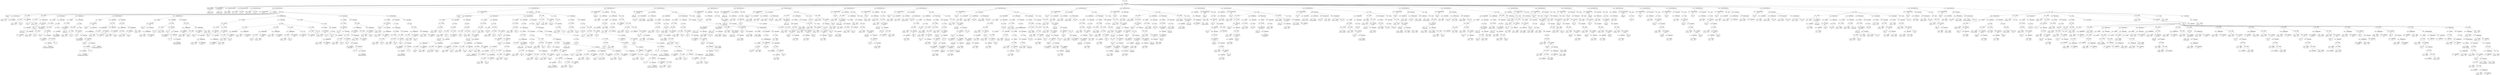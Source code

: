 digraph ast {
node [shape=none];
161254 [label=<<TABLE border='1' cellspacing='0' cellpadding='10' style='rounded' ><TR><TD border='0'>161254</TD><TD border='0'><B>Id</B></TD></TR><HR/><TR><TD border='0' cellpadding='5' colspan='2'>WP_Filesystem_SSH2</TD></TR></TABLE>>];
161255 [label=<<TABLE border='1' cellspacing='0' cellpadding='10' style='rounded' ><TR><TD border='0'>161255</TD><TD border='0'><B>ClassName</B></TD></TR><HR/><TR><TD border='0' cellpadding='5' colspan='2'>WP_Filesystem_SSH2</TD></TR></TABLE>>];
161255 -> 161254 [weight=2];
161258 [label=<<TABLE border='1' cellspacing='0' cellpadding='10' style='rounded' ><TR><TD border='0'>161258</TD><TD border='0'><B>Variable</B></TD></TR><HR/><TR><TD border='0' cellpadding='5'>(0, 135)</TD><TD border='0' cellpadding='5'>link</TD></TR></TABLE>>];
161259 [label=<<TABLE border='1' cellspacing='0' cellpadding='10' style='rounded' ><TR><TD border='0'>161259</TD><TD border='0'><B>False</B></TD></TR><HR/><TR><TD border='0' cellpadding='5' colspan='2'>false</TD></TR></TABLE>>];
161256 [label=<<TABLE border='1' cellspacing='0' cellpadding='10' style='rounded' ><TR><TD border='0'>161256</TD><TD border='0'><B>Id</B></TD></TR><HR/><TR><TD border='0' cellpadding='5' colspan='2'>WP_Filesystem_Base</TD></TR></TABLE>>];
161257 [label=<<TABLE border='1' cellspacing='0' cellpadding='10' style='rounded' ><TR><TD border='0'>161257</TD><TD border='0'><B>ParentClassName</B></TD></TR><HR/><TR><TD border='0' cellpadding='5' colspan='2'>WP_Filesystem_Base</TD></TR></TABLE>>];
161257 -> 161256 [weight=2];
161262 [label=<<TABLE border='1' cellspacing='0' cellpadding='10' style='rounded' ><TR><TD border='0'>161262</TD><TD border='0'><B>PublicMemberDeclaration</B></TD></TR></TABLE>>];
161262 -> 161261 [weight=2];
161263 [label=<<TABLE border='1' cellspacing='0' cellpadding='10' style='rounded' ><TR><TD border='0'>161263</TD><TD border='0'><B>Variable</B></TD></TR><HR/><TR><TD border='0' cellpadding='5'>(0, 273)</TD><TD border='0' cellpadding='5'>keys</TD></TR></TABLE>>];
161260 [label=<<TABLE border='1' cellspacing='0' cellpadding='10' style='rounded' ><TR><TD border='0'>161260</TD><TD border='0'><B>PublicMemberDeclaration</B></TD></TR></TABLE>>];
161260 -> 161258 [weight=2];
161260 -> 161259 [weight=2];
161261 [label=<<TABLE border='1' cellspacing='0' cellpadding='10' style='rounded' ><TR><TD border='0'>161261</TD><TD border='0'><B>Variable</B></TD></TR><HR/><TR><TD border='0' cellpadding='5'>(762, 3550)</TD><TD border='0' cellpadding='5'>sftp_link</TD></TR></TABLE>>];
161266 [label=<<TABLE border='1' cellspacing='0' cellpadding='10' style='rounded' ><TR><TD border='0'>161266</TD><TD border='0'><B>Id</B></TD></TR><HR/><TR><TD border='0' cellpadding='5' colspan='2'>__construct</TD></TR></TABLE>>];
161267 [label=<<TABLE border='1' cellspacing='0' cellpadding='10' style='rounded' ><TR><TD border='0'>161267</TD><TD border='0'><B>ReturnValueMethod</B></TD></TR><HR/><TR><TD border='0' cellpadding='5' colspan='2'>__construct</TD></TR></TABLE>>];
161267 -> 161266 [weight=2];
161264 [label=<<TABLE border='1' cellspacing='0' cellpadding='10' style='rounded' ><TR><TD border='0'>161264</TD><TD border='0'><B>False</B></TD></TR><HR/><TR><TD border='0' cellpadding='5' colspan='2'>false</TD></TR></TABLE>>];
161265 [label=<<TABLE border='1' cellspacing='0' cellpadding='10' style='rounded' ><TR><TD border='0'>161265</TD><TD border='0'><B>PublicMemberDeclaration</B></TD></TR></TABLE>>];
161265 -> 161263 [weight=2];
161265 -> 161264 [weight=2];
161270 [label=<<TABLE border='1' cellspacing='0' cellpadding='10' style='rounded' ><TR><TD border='0'>161270</TD><TD border='0'><B>OptValueParameter</B></TD></TR></TABLE>>];
161270 -> 161268 [weight=2];
161270 -> 161269 [weight=2];
161271 [label=<<TABLE border='1' cellspacing='0' cellpadding='10' style='rounded' ><TR><TD border='0'>161271</TD><TD border='0'><B>ParameterList</B></TD></TR></TABLE>>];
161271 -> 161270 [weight=2];
161268 [label=<<TABLE border='1' cellspacing='0' cellpadding='10' style='rounded' ><TR><TD border='0'>161268</TD><TD border='0'><B>Variable</B></TD></TR><HR/><TR><TD border='0' cellpadding='5'>(762, 3551)</TD><TD border='0' cellpadding='5'>opt</TD></TR></TABLE>>];
161269 [label=<<TABLE border='1' cellspacing='0' cellpadding='10' style='rounded' ><TR><TD border='0'>161269</TD><TD border='0'><B>StringLiteral</B></TD></TR><HR/><TR><TD border='0' cellpadding='5' colspan='2'></TD></TR></TABLE>>];
161274 [label=<<TABLE border='1' cellspacing='0' cellpadding='10' style='rounded' ><TR><TD border='0'>161274</TD><TD border='0'><B>BinOP</B></TD></TR><HR/><TR><TD border='0' cellpadding='5' colspan='2'>-&gt;</TD></TR></TABLE>>];
161274 -> 161272 [weight=2];
161274 -> 161273 [weight=2];
161275 [label=<<TABLE border='1' cellspacing='0' cellpadding='10' style='rounded' ><TR><TD border='0'>161275</TD><TD border='0'><B>BinOP</B></TD></TR><HR/><TR><TD border='0' cellpadding='5' colspan='2'>=</TD></TR></TABLE>>];
161275 -> 161274 [weight=2];
161275 -> 161276 [weight=2];
161272 [label=<<TABLE border='1' cellspacing='0' cellpadding='10' style='rounded' ><TR><TD border='0'>161272</TD><TD border='0'><B>Variable</B></TD></TR><HR/><TR><TD border='0' cellpadding='5'>(762, 3552)</TD><TD border='0' cellpadding='5'>this</TD></TR></TABLE>>];
161273 [label=<<TABLE border='1' cellspacing='0' cellpadding='10' style='rounded' ><TR><TD border='0'>161273</TD><TD border='0'><B>Id</B></TD></TR><HR/><TR><TD border='0' cellpadding='5' colspan='2'>method</TD></TR></TABLE>>];
161278 [label=<<TABLE border='1' cellspacing='0' cellpadding='10' style='rounded' ><TR><TD border='0'>161278</TD><TD border='0'><B>Id</B></TD></TR><HR/><TR><TD border='0' cellpadding='5' colspan='2'>errors</TD></TR></TABLE>>];
161279 [label=<<TABLE border='1' cellspacing='0' cellpadding='10' style='rounded' ><TR><TD border='0'>161279</TD><TD border='0'><B>BinOP</B></TD></TR><HR/><TR><TD border='0' cellpadding='5' colspan='2'>-&gt;</TD></TR></TABLE>>];
161279 -> 161277 [weight=2];
161279 -> 161278 [weight=2];
161276 [label=<<TABLE border='1' cellspacing='0' cellpadding='10' style='rounded' ><TR><TD border='0'>161276</TD><TD border='0'><B>StringLiteral</B></TD></TR><HR/><TR><TD border='0' cellpadding='5' colspan='2'>ssh2</TD></TR></TABLE>>];
161277 [label=<<TABLE border='1' cellspacing='0' cellpadding='10' style='rounded' ><TR><TD border='0'>161277</TD><TD border='0'><B>Variable</B></TD></TR><HR/><TR><TD border='0' cellpadding='5'>(762, 3552)</TD><TD border='0' cellpadding='5'>this</TD></TR></TABLE>>];
161282 [label=<<TABLE border='1' cellspacing='0' cellpadding='10' style='rounded' ><TR><TD border='0'>161282</TD><TD border='0'><B>ArgumentList</B></TD></TR></TABLE>>];
161283 [label=<<TABLE border='1' cellspacing='0' cellpadding='10' style='rounded' ><TR><TD border='0'>161283</TD><TD border='0'><B>FunctionCall</B></TD></TR><HR/><TR><TD border='0' cellpadding='5' colspan='2'>WP_Error</TD></TR></TABLE>>];
161283 -> 161281 [weight=2];
161283 -> 161282 [weight=2];
161280 [label=<<TABLE border='1' cellspacing='0' cellpadding='10' style='rounded' ><TR><TD border='0'>161280</TD><TD border='0'><B>BinOP</B></TD></TR><HR/><TR><TD border='0' cellpadding='5' colspan='2'>=</TD></TR></TABLE>>];
161280 -> 161279 [weight=2];
161280 -> 161284 [weight=2];
161281 [label=<<TABLE border='1' cellspacing='0' cellpadding='10' style='rounded' ><TR><TD border='0'>161281</TD><TD border='0'><B>Id</B></TD></TR><HR/><TR><TD border='0' cellpadding='5' colspan='2'>WP_Error</TD></TR></TABLE>>];
161286 [label=<<TABLE border='1' cellspacing='0' cellpadding='10' style='rounded' ><TR><TD border='0'>161286</TD><TD border='0'><B>Id</B></TD></TR><HR/><TR><TD border='0' cellpadding='5' colspan='2'>extension_loaded</TD></TR></TABLE>>];
161287 [label=<<TABLE border='1' cellspacing='0' cellpadding='10' style='rounded' ><TR><TD border='0'>161287</TD><TD border='0'><B>StringLiteral</B></TD></TR><HR/><TR><TD border='0' cellpadding='5' colspan='2'>ssh2</TD></TR></TABLE>>];
161284 [label=<<TABLE border='1' cellspacing='0' cellpadding='10' style='rounded' ><TR><TD border='0'>161284</TD><TD border='0'><B>ClassInstanciation</B></TD></TR></TABLE>>];
161284 -> 161283 [weight=2];
161290 [label=<<TABLE border='1' cellspacing='0' cellpadding='10' style='rounded' ><TR><TD border='0'>161290</TD><TD border='0'><B>UnaryOP</B></TD></TR><HR/><TR><TD border='0' cellpadding='5' colspan='2'>!</TD></TR></TABLE>>];
161290 -> 161289 [weight=2];
161291 [label=<<TABLE border='1' cellspacing='0' cellpadding='10' style='rounded' ><TR><TD border='0'>161291</TD><TD border='0'><B>Condition</B></TD></TR></TABLE>>];
161291 -> 161290 [weight=2];
161288 [label=<<TABLE border='1' cellspacing='0' cellpadding='10' style='rounded' ><TR><TD border='0'>161288</TD><TD border='0'><B>ArgumentList</B></TD></TR></TABLE>>];
161288 -> 161287 [weight=2];
161289 [label=<<TABLE border='1' cellspacing='0' cellpadding='10' style='rounded' ><TR><TD border='0'>161289</TD><TD border='0'><B>FunctionCall</B></TD></TR><HR/><TR><TD border='0' cellpadding='5' colspan='2'>extension_loaded</TD></TR></TABLE>>];
161289 -> 161286 [weight=2];
161289 -> 161288 [weight=2];
161294 [label=<<TABLE border='1' cellspacing='0' cellpadding='10' style='rounded' ><TR><TD border='0'>161294</TD><TD border='0'><B>BinOP</B></TD></TR><HR/><TR><TD border='0' cellpadding='5' colspan='2'>-&gt;</TD></TR></TABLE>>];
161294 -> 161292 [weight=2];
161294 -> 161293 [weight=2];
161295 [label=<<TABLE border='1' cellspacing='0' cellpadding='10' style='rounded' ><TR><TD border='0'>161295</TD><TD border='0'><B>Id</B></TD></TR><HR/><TR><TD border='0' cellpadding='5' colspan='2'>add</TD></TR></TABLE>>];
161292 [label=<<TABLE border='1' cellspacing='0' cellpadding='10' style='rounded' ><TR><TD border='0'>161292</TD><TD border='0'><B>Variable</B></TD></TR><HR/><TR><TD border='0' cellpadding='5'>(762, 3552)</TD><TD border='0' cellpadding='5'>this</TD></TR></TABLE>>];
161293 [label=<<TABLE border='1' cellspacing='0' cellpadding='10' style='rounded' ><TR><TD border='0'>161293</TD><TD border='0'><B>Id</B></TD></TR><HR/><TR><TD border='0' cellpadding='5' colspan='2'>errors</TD></TR></TABLE>>];
161298 [label=<<TABLE border='1' cellspacing='0' cellpadding='10' style='rounded' ><TR><TD border='0'>161298</TD><TD border='0'><B>StringLiteral</B></TD></TR><HR/><TR><TD border='0' cellpadding='5' colspan='2'>The ssh2 PHP extension is not available</TD></TR></TABLE>>];
161299 [label=<<TABLE border='1' cellspacing='0' cellpadding='10' style='rounded' ><TR><TD border='0'>161299</TD><TD border='0'><B>ArgumentList</B></TD></TR></TABLE>>];
161299 -> 161298 [weight=2];
161296 [label=<<TABLE border='1' cellspacing='0' cellpadding='10' style='rounded' ><TR><TD border='0'>161296</TD><TD border='0'><B>StringLiteral</B></TD></TR><HR/><TR><TD border='0' cellpadding='5' colspan='2'>no_ssh2_ext</TD></TR></TABLE>>];
161297 [label=<<TABLE border='1' cellspacing='0' cellpadding='10' style='rounded' ><TR><TD border='0'>161297</TD><TD border='0'><B>Id</B></TD></TR><HR/><TR><TD border='0' cellpadding='5' colspan='2'>__</TD></TR></TABLE>>];
161302 [label=<<TABLE border='1' cellspacing='0' cellpadding='10' style='rounded' ><TR><TD border='0'>161302</TD><TD border='0'><B>MethodCall</B></TD></TR><HR/><TR><TD border='0' cellpadding='5' colspan='2'>add</TD></TR></TABLE>>];
161302 -> 161295 [weight=2];
161302 -> 161301 [weight=2];
161303 [label=<<TABLE border='1' cellspacing='0' cellpadding='10' style='rounded' ><TR><TD border='0'>161303</TD><TD border='0'><B>BinOP</B></TD></TR><HR/><TR><TD border='0' cellpadding='5' colspan='2'>-&gt;</TD></TR></TABLE>>];
161303 -> 161294 [weight=2];
161303 -> 161302 [weight=2];
161300 [label=<<TABLE border='1' cellspacing='0' cellpadding='10' style='rounded' ><TR><TD border='0'>161300</TD><TD border='0'><B>FunctionCall</B></TD></TR><HR/><TR><TD border='0' cellpadding='5' colspan='2'>__</TD></TR></TABLE>>];
161300 -> 161297 [weight=2];
161300 -> 161299 [weight=2];
161301 [label=<<TABLE border='1' cellspacing='0' cellpadding='10' style='rounded' ><TR><TD border='0'>161301</TD><TD border='0'><B>ArgumentList</B></TD></TR></TABLE>>];
161301 -> 161296 [weight=2];
161301 -> 161300 [weight=2];
161306 [label=<<TABLE border='1' cellspacing='0' cellpadding='10' style='rounded' ><TR><TD border='0'>161306</TD><TD border='0'><B>IfThenStatement</B></TD></TR></TABLE>>];
161306 -> 161291 [weight=2];
161306 -> 161307 [weight=2];
161307 [label=<<TABLE border='1' cellspacing='0' cellpadding='10' style='rounded' ><TR><TD border='0'>161307</TD><TD border='0'><B>StatementBody</B></TD></TR></TABLE>>];
161307 -> 161305 [weight=2];
161304 [label=<<TABLE border='1' cellspacing='0' cellpadding='10' style='rounded' ><TR><TD border='0'>161304</TD><TD border='0'><B>Return</B></TD></TR></TABLE>>];
161305 [label=<<TABLE border='1' cellspacing='0' cellpadding='10' style='rounded' ><TR><TD border='0'>161305</TD><TD border='0'><B>Block</B></TD></TR></TABLE>>];
161305 -> 161303 [weight=2];
161305 -> 161304 [weight=2];
161310 [label=<<TABLE border='1' cellspacing='0' cellpadding='10' style='rounded' ><TR><TD border='0'>161310</TD><TD border='0'><B>StringLiteral</B></TD></TR><HR/><TR><TD border='0' cellpadding='5' colspan='2'>stream_get_contents</TD></TR></TABLE>>];
161311 [label=<<TABLE border='1' cellspacing='0' cellpadding='10' style='rounded' ><TR><TD border='0'>161311</TD><TD border='0'><B>ArgumentList</B></TD></TR></TABLE>>];
161311 -> 161310 [weight=2];
161309 [label=<<TABLE border='1' cellspacing='0' cellpadding='10' style='rounded' ><TR><TD border='0'>161309</TD><TD border='0'><B>Id</B></TD></TR><HR/><TR><TD border='0' cellpadding='5' colspan='2'>function_exists</TD></TR></TABLE>>];
161314 [label=<<TABLE border='1' cellspacing='0' cellpadding='10' style='rounded' ><TR><TD border='0'>161314</TD><TD border='0'><B>Condition</B></TD></TR></TABLE>>];
161314 -> 161313 [weight=2];
161315 [label=<<TABLE border='1' cellspacing='0' cellpadding='10' style='rounded' ><TR><TD border='0'>161315</TD><TD border='0'><B>Variable</B></TD></TR><HR/><TR><TD border='0' cellpadding='5'>(762, 3552)</TD><TD border='0' cellpadding='5'>this</TD></TR></TABLE>>];
161312 [label=<<TABLE border='1' cellspacing='0' cellpadding='10' style='rounded' ><TR><TD border='0'>161312</TD><TD border='0'><B>FunctionCall</B></TD></TR><HR/><TR><TD border='0' cellpadding='5' colspan='2'>function_exists</TD></TR></TABLE>>];
161312 -> 161309 [weight=2];
161312 -> 161311 [weight=2];
161313 [label=<<TABLE border='1' cellspacing='0' cellpadding='10' style='rounded' ><TR><TD border='0'>161313</TD><TD border='0'><B>UnaryOP</B></TD></TR><HR/><TR><TD border='0' cellpadding='5' colspan='2'>!</TD></TR></TABLE>>];
161313 -> 161312 [weight=2];
161318 [label=<<TABLE border='1' cellspacing='0' cellpadding='10' style='rounded' ><TR><TD border='0'>161318</TD><TD border='0'><B>Id</B></TD></TR><HR/><TR><TD border='0' cellpadding='5' colspan='2'>add</TD></TR></TABLE>>];
161319 [label=<<TABLE border='1' cellspacing='0' cellpadding='10' style='rounded' ><TR><TD border='0'>161319</TD><TD border='0'><B>StringLiteral</B></TD></TR><HR/><TR><TD border='0' cellpadding='5' colspan='2'>ssh2_php_requirement</TD></TR></TABLE>>];
161316 [label=<<TABLE border='1' cellspacing='0' cellpadding='10' style='rounded' ><TR><TD border='0'>161316</TD><TD border='0'><B>Id</B></TD></TR><HR/><TR><TD border='0' cellpadding='5' colspan='2'>errors</TD></TR></TABLE>>];
161317 [label=<<TABLE border='1' cellspacing='0' cellpadding='10' style='rounded' ><TR><TD border='0'>161317</TD><TD border='0'><B>BinOP</B></TD></TR><HR/><TR><TD border='0' cellpadding='5' colspan='2'>-&gt;</TD></TR></TABLE>>];
161317 -> 161315 [weight=2];
161317 -> 161316 [weight=2];
161322 [label=<<TABLE border='1' cellspacing='0' cellpadding='10' style='rounded' ><TR><TD border='0'>161322</TD><TD border='0'><B>StringLiteral</B></TD></TR><HR/><TR><TD border='0' cellpadding='5' colspan='2'>The ssh2 PHP extension is available, ...</TD></TR></TABLE>>];
161323 [label=<<TABLE border='1' cellspacing='0' cellpadding='10' style='rounded' ><TR><TD border='0'>161323</TD><TD border='0'><B>ArgumentList</B></TD></TR></TABLE>>];
161323 -> 161322 [weight=2];
161320 [label=<<TABLE border='1' cellspacing='0' cellpadding='10' style='rounded' ><TR><TD border='0'>161320</TD><TD border='0'><B>Id</B></TD></TR><HR/><TR><TD border='0' cellpadding='5' colspan='2'>sprintf</TD></TR></TABLE>>];
161321 [label=<<TABLE border='1' cellspacing='0' cellpadding='10' style='rounded' ><TR><TD border='0'>161321</TD><TD border='0'><B>Id</B></TD></TR><HR/><TR><TD border='0' cellpadding='5' colspan='2'>__</TD></TR></TABLE>>];
161326 [label=<<TABLE border='1' cellspacing='0' cellpadding='10' style='rounded' ><TR><TD border='0'>161326</TD><TD border='0'><B>ArgumentList</B></TD></TR></TABLE>>];
161326 -> 161324 [weight=2];
161326 -> 161325 [weight=2];
161327 [label=<<TABLE border='1' cellspacing='0' cellpadding='10' style='rounded' ><TR><TD border='0'>161327</TD><TD border='0'><B>FunctionCall</B></TD></TR><HR/><TR><TD border='0' cellpadding='5' colspan='2'>sprintf</TD></TR></TABLE>>];
161327 -> 161320 [weight=2];
161327 -> 161326 [weight=2];
161324 [label=<<TABLE border='1' cellspacing='0' cellpadding='10' style='rounded' ><TR><TD border='0'>161324</TD><TD border='0'><B>FunctionCall</B></TD></TR><HR/><TR><TD border='0' cellpadding='5' colspan='2'>__</TD></TR></TABLE>>];
161324 -> 161321 [weight=2];
161324 -> 161323 [weight=2];
161325 [label=<<TABLE border='1' cellspacing='0' cellpadding='10' style='rounded' ><TR><TD border='0'>161325</TD><TD border='0'><B>StringLiteral</B></TD></TR><HR/><TR><TD border='0' cellpadding='5' colspan='2'>&lt;code&gt;stream_get_contents()&lt;code&gt;</TD></TR></TABLE>>];
161330 [label=<<TABLE border='1' cellspacing='0' cellpadding='10' style='rounded' ><TR><TD border='0'>161330</TD><TD border='0'><B>BinOP</B></TD></TR><HR/><TR><TD border='0' cellpadding='5' colspan='2'>-&gt;</TD></TR></TABLE>>];
161330 -> 161317 [weight=2];
161330 -> 161329 [weight=2];
161331 [label=<<TABLE border='1' cellspacing='0' cellpadding='10' style='rounded' ><TR><TD border='0'>161331</TD><TD border='0'><B>Return</B></TD></TR></TABLE>>];
161328 [label=<<TABLE border='1' cellspacing='0' cellpadding='10' style='rounded' ><TR><TD border='0'>161328</TD><TD border='0'><B>ArgumentList</B></TD></TR></TABLE>>];
161328 -> 161319 [weight=2];
161328 -> 161327 [weight=2];
161329 [label=<<TABLE border='1' cellspacing='0' cellpadding='10' style='rounded' ><TR><TD border='0'>161329</TD><TD border='0'><B>MethodCall</B></TD></TR><HR/><TR><TD border='0' cellpadding='5' colspan='2'>add</TD></TR></TABLE>>];
161329 -> 161318 [weight=2];
161329 -> 161328 [weight=2];
161334 [label=<<TABLE border='1' cellspacing='0' cellpadding='10' style='rounded' ><TR><TD border='0'>161334</TD><TD border='0'><B>StatementBody</B></TD></TR></TABLE>>];
161334 -> 161332 [weight=2];
161335 [label=<<TABLE border='1' cellspacing='0' cellpadding='10' style='rounded' ><TR><TD border='0'>161335</TD><TD border='0'><B>Id</B></TD></TR><HR/><TR><TD border='0' cellpadding='5' colspan='2'>empty</TD></TR></TABLE>>];
161332 [label=<<TABLE border='1' cellspacing='0' cellpadding='10' style='rounded' ><TR><TD border='0'>161332</TD><TD border='0'><B>Block</B></TD></TR></TABLE>>];
161332 -> 161330 [weight=2];
161332 -> 161331 [weight=2];
161333 [label=<<TABLE border='1' cellspacing='0' cellpadding='10' style='rounded' ><TR><TD border='0'>161333</TD><TD border='0'><B>IfThenStatement</B></TD></TR></TABLE>>];
161333 -> 161314 [weight=2];
161333 -> 161334 [weight=2];
161338 [label=<<TABLE border='1' cellspacing='0' cellpadding='10' style='rounded' ><TR><TD border='0'>161338</TD><TD border='0'><B>PostfixExpression</B></TD></TR></TABLE>>];
161338 -> 161336 [weight=2];
161338 -> 161337 [weight=2];
161339 [label=<<TABLE border='1' cellspacing='0' cellpadding='10' style='rounded' ><TR><TD border='0'>161339</TD><TD border='0'><B>ArgumentList</B></TD></TR></TABLE>>];
161339 -> 161338 [weight=2];
161336 [label=<<TABLE border='1' cellspacing='0' cellpadding='10' style='rounded' ><TR><TD border='0'>161336</TD><TD border='0'><B>Variable</B></TD></TR><HR/><TR><TD border='0' cellpadding='5'>(762, 3551)</TD><TD border='0' cellpadding='5'>opt</TD></TR></TABLE>>];
161337 [label=<<TABLE border='1' cellspacing='0' cellpadding='10' style='rounded' ><TR><TD border='0'>161337</TD><TD border='0'><B>StringLiteral</B></TD></TR><HR/><TR><TD border='0' cellpadding='5' colspan='2'>port</TD></TR></TABLE>>];
161342 [label=<<TABLE border='1' cellspacing='0' cellpadding='10' style='rounded' ><TR><TD border='0'>161342</TD><TD border='0'><B>Variable</B></TD></TR><HR/><TR><TD border='0' cellpadding='5'>(762, 3552)</TD><TD border='0' cellpadding='5'>this</TD></TR></TABLE>>];
161343 [label=<<TABLE border='1' cellspacing='0' cellpadding='10' style='rounded' ><TR><TD border='0'>161343</TD><TD border='0'><B>Id</B></TD></TR><HR/><TR><TD border='0' cellpadding='5' colspan='2'>options</TD></TR></TABLE>>];
161340 [label=<<TABLE border='1' cellspacing='0' cellpadding='10' style='rounded' ><TR><TD border='0'>161340</TD><TD border='0'><B>FunctionCall</B></TD></TR><HR/><TR><TD border='0' cellpadding='5' colspan='2'>empty</TD></TR></TABLE>>];
161340 -> 161335 [weight=2];
161340 -> 161339 [weight=2];
161341 [label=<<TABLE border='1' cellspacing='0' cellpadding='10' style='rounded' ><TR><TD border='0'>161341</TD><TD border='0'><B>Condition</B></TD></TR></TABLE>>];
161341 -> 161340 [weight=2];
161346 [label=<<TABLE border='1' cellspacing='0' cellpadding='10' style='rounded' ><TR><TD border='0'>161346</TD><TD border='0'><B>PostfixExpression</B></TD></TR></TABLE>>];
161346 -> 161344 [weight=2];
161346 -> 161345 [weight=2];
161347 [label=<<TABLE border='1' cellspacing='0' cellpadding='10' style='rounded' ><TR><TD border='0'>161347</TD><TD border='0'><B>BinOP</B></TD></TR><HR/><TR><TD border='0' cellpadding='5' colspan='2'>=</TD></TR></TABLE>>];
161347 -> 161346 [weight=2];
161347 -> 161348 [weight=2];
161344 [label=<<TABLE border='1' cellspacing='0' cellpadding='10' style='rounded' ><TR><TD border='0'>161344</TD><TD border='0'><B>BinOP</B></TD></TR><HR/><TR><TD border='0' cellpadding='5' colspan='2'>-&gt;</TD></TR></TABLE>>];
161344 -> 161342 [weight=2];
161344 -> 161343 [weight=2];
161345 [label=<<TABLE border='1' cellspacing='0' cellpadding='10' style='rounded' ><TR><TD border='0'>161345</TD><TD border='0'><B>StringLiteral</B></TD></TR><HR/><TR><TD border='0' cellpadding='5' colspan='2'>port</TD></TR></TABLE>>];
161350 [label=<<TABLE border='1' cellspacing='0' cellpadding='10' style='rounded' ><TR><TD border='0'>161350</TD><TD border='0'><B>StatementBody</B></TD></TR></TABLE>>];
161350 -> 161347 [weight=2];
161351 [label=<<TABLE border='1' cellspacing='0' cellpadding='10' style='rounded' ><TR><TD border='0'>161351</TD><TD border='0'><B>Variable</B></TD></TR><HR/><TR><TD border='0' cellpadding='5'>(762, 3552)</TD><TD border='0' cellpadding='5'>this</TD></TR></TABLE>>];
161348 [label=<<TABLE border='1' cellspacing='0' cellpadding='10' style='rounded' ><TR><TD border='0'>161348</TD><TD border='0'><B>IntegerLiteral</B></TD></TR><HR/><TR><TD border='0' cellpadding='5' colspan='2'>22</TD></TR></TABLE>>];
161349 [label=<<TABLE border='1' cellspacing='0' cellpadding='10' style='rounded' ><TR><TD border='0'>161349</TD><TD border='0'><B>IfThenElseStatement</B></TD></TR></TABLE>>];
161349 -> 161341 [weight=2];
161349 -> 161350 [weight=2];
161349 -> 161361 [weight=2];
161354 [label=<<TABLE border='1' cellspacing='0' cellpadding='10' style='rounded' ><TR><TD border='0'>161354</TD><TD border='0'><B>StringLiteral</B></TD></TR><HR/><TR><TD border='0' cellpadding='5' colspan='2'>port</TD></TR></TABLE>>];
161355 [label=<<TABLE border='1' cellspacing='0' cellpadding='10' style='rounded' ><TR><TD border='0'>161355</TD><TD border='0'><B>PostfixExpression</B></TD></TR></TABLE>>];
161355 -> 161353 [weight=2];
161355 -> 161354 [weight=2];
161352 [label=<<TABLE border='1' cellspacing='0' cellpadding='10' style='rounded' ><TR><TD border='0'>161352</TD><TD border='0'><B>Id</B></TD></TR><HR/><TR><TD border='0' cellpadding='5' colspan='2'>options</TD></TR></TABLE>>];
161353 [label=<<TABLE border='1' cellspacing='0' cellpadding='10' style='rounded' ><TR><TD border='0'>161353</TD><TD border='0'><B>BinOP</B></TD></TR><HR/><TR><TD border='0' cellpadding='5' colspan='2'>-&gt;</TD></TR></TABLE>>];
161353 -> 161351 [weight=2];
161353 -> 161352 [weight=2];
161358 [label=<<TABLE border='1' cellspacing='0' cellpadding='10' style='rounded' ><TR><TD border='0'>161358</TD><TD border='0'><B>StringLiteral</B></TD></TR><HR/><TR><TD border='0' cellpadding='5' colspan='2'>port</TD></TR></TABLE>>];
161359 [label=<<TABLE border='1' cellspacing='0' cellpadding='10' style='rounded' ><TR><TD border='0'>161359</TD><TD border='0'><B>PostfixExpression</B></TD></TR></TABLE>>];
161359 -> 161357 [weight=2];
161359 -> 161358 [weight=2];
161356 [label=<<TABLE border='1' cellspacing='0' cellpadding='10' style='rounded' ><TR><TD border='0'>161356</TD><TD border='0'><B>BinOP</B></TD></TR><HR/><TR><TD border='0' cellpadding='5' colspan='2'>=</TD></TR></TABLE>>];
161356 -> 161355 [weight=2];
161356 -> 161359 [weight=2];
161357 [label=<<TABLE border='1' cellspacing='0' cellpadding='10' style='rounded' ><TR><TD border='0'>161357</TD><TD border='0'><B>Variable</B></TD></TR><HR/><TR><TD border='0' cellpadding='5'>(762, 3551)</TD><TD border='0' cellpadding='5'>opt</TD></TR></TABLE>>];
161362 [label=<<TABLE border='1' cellspacing='0' cellpadding='10' style='rounded' ><TR><TD border='0'>161362</TD><TD border='0'><B>Id</B></TD></TR><HR/><TR><TD border='0' cellpadding='5' colspan='2'>empty</TD></TR></TABLE>>];
161363 [label=<<TABLE border='1' cellspacing='0' cellpadding='10' style='rounded' ><TR><TD border='0'>161363</TD><TD border='0'><B>Variable</B></TD></TR><HR/><TR><TD border='0' cellpadding='5'>(762, 3551)</TD><TD border='0' cellpadding='5'>opt</TD></TR></TABLE>>];
161361 [label=<<TABLE border='1' cellspacing='0' cellpadding='10' style='rounded' ><TR><TD border='0'>161361</TD><TD border='0'><B>StatementBody</B></TD></TR></TABLE>>];
161361 -> 161356 [weight=2];
161366 [label=<<TABLE border='1' cellspacing='0' cellpadding='10' style='rounded' ><TR><TD border='0'>161366</TD><TD border='0'><B>ArgumentList</B></TD></TR></TABLE>>];
161366 -> 161365 [weight=2];
161367 [label=<<TABLE border='1' cellspacing='0' cellpadding='10' style='rounded' ><TR><TD border='0'>161367</TD><TD border='0'><B>FunctionCall</B></TD></TR><HR/><TR><TD border='0' cellpadding='5' colspan='2'>empty</TD></TR></TABLE>>];
161367 -> 161362 [weight=2];
161367 -> 161366 [weight=2];
161364 [label=<<TABLE border='1' cellspacing='0' cellpadding='10' style='rounded' ><TR><TD border='0'>161364</TD><TD border='0'><B>StringLiteral</B></TD></TR><HR/><TR><TD border='0' cellpadding='5' colspan='2'>hostname</TD></TR></TABLE>>];
161365 [label=<<TABLE border='1' cellspacing='0' cellpadding='10' style='rounded' ><TR><TD border='0'>161365</TD><TD border='0'><B>PostfixExpression</B></TD></TR></TABLE>>];
161365 -> 161363 [weight=2];
161365 -> 161364 [weight=2];
161370 [label=<<TABLE border='1' cellspacing='0' cellpadding='10' style='rounded' ><TR><TD border='0'>161370</TD><TD border='0'><B>Id</B></TD></TR><HR/><TR><TD border='0' cellpadding='5' colspan='2'>errors</TD></TR></TABLE>>];
161371 [label=<<TABLE border='1' cellspacing='0' cellpadding='10' style='rounded' ><TR><TD border='0'>161371</TD><TD border='0'><B>BinOP</B></TD></TR><HR/><TR><TD border='0' cellpadding='5' colspan='2'>-&gt;</TD></TR></TABLE>>];
161371 -> 161369 [weight=2];
161371 -> 161370 [weight=2];
161368 [label=<<TABLE border='1' cellspacing='0' cellpadding='10' style='rounded' ><TR><TD border='0'>161368</TD><TD border='0'><B>Condition</B></TD></TR></TABLE>>];
161368 -> 161367 [weight=2];
161369 [label=<<TABLE border='1' cellspacing='0' cellpadding='10' style='rounded' ><TR><TD border='0'>161369</TD><TD border='0'><B>Variable</B></TD></TR><HR/><TR><TD border='0' cellpadding='5'>(762, 3552)</TD><TD border='0' cellpadding='5'>this</TD></TR></TABLE>>];
161374 [label=<<TABLE border='1' cellspacing='0' cellpadding='10' style='rounded' ><TR><TD border='0'>161374</TD><TD border='0'><B>Id</B></TD></TR><HR/><TR><TD border='0' cellpadding='5' colspan='2'>__</TD></TR></TABLE>>];
161375 [label=<<TABLE border='1' cellspacing='0' cellpadding='10' style='rounded' ><TR><TD border='0'>161375</TD><TD border='0'><B>StringLiteral</B></TD></TR><HR/><TR><TD border='0' cellpadding='5' colspan='2'>SSH2 hostname is required</TD></TR></TABLE>>];
161372 [label=<<TABLE border='1' cellspacing='0' cellpadding='10' style='rounded' ><TR><TD border='0'>161372</TD><TD border='0'><B>Id</B></TD></TR><HR/><TR><TD border='0' cellpadding='5' colspan='2'>add</TD></TR></TABLE>>];
161373 [label=<<TABLE border='1' cellspacing='0' cellpadding='10' style='rounded' ><TR><TD border='0'>161373</TD><TD border='0'><B>StringLiteral</B></TD></TR><HR/><TR><TD border='0' cellpadding='5' colspan='2'>empty_hostname</TD></TR></TABLE>>];
161378 [label=<<TABLE border='1' cellspacing='0' cellpadding='10' style='rounded' ><TR><TD border='0'>161378</TD><TD border='0'><B>ArgumentList</B></TD></TR></TABLE>>];
161378 -> 161373 [weight=2];
161378 -> 161377 [weight=2];
161379 [label=<<TABLE border='1' cellspacing='0' cellpadding='10' style='rounded' ><TR><TD border='0'>161379</TD><TD border='0'><B>MethodCall</B></TD></TR><HR/><TR><TD border='0' cellpadding='5' colspan='2'>add</TD></TR></TABLE>>];
161379 -> 161372 [weight=2];
161379 -> 161378 [weight=2];
161376 [label=<<TABLE border='1' cellspacing='0' cellpadding='10' style='rounded' ><TR><TD border='0'>161376</TD><TD border='0'><B>ArgumentList</B></TD></TR></TABLE>>];
161376 -> 161375 [weight=2];
161377 [label=<<TABLE border='1' cellspacing='0' cellpadding='10' style='rounded' ><TR><TD border='0'>161377</TD><TD border='0'><B>FunctionCall</B></TD></TR><HR/><TR><TD border='0' cellpadding='5' colspan='2'>__</TD></TR></TABLE>>];
161377 -> 161374 [weight=2];
161377 -> 161376 [weight=2];
161382 [label=<<TABLE border='1' cellspacing='0' cellpadding='10' style='rounded' ><TR><TD border='0'>161382</TD><TD border='0'><B>StatementBody</B></TD></TR></TABLE>>];
161382 -> 161380 [weight=2];
161383 [label=<<TABLE border='1' cellspacing='0' cellpadding='10' style='rounded' ><TR><TD border='0'>161383</TD><TD border='0'><B>Variable</B></TD></TR><HR/><TR><TD border='0' cellpadding='5'>(762, 3552)</TD><TD border='0' cellpadding='5'>this</TD></TR></TABLE>>];
161380 [label=<<TABLE border='1' cellspacing='0' cellpadding='10' style='rounded' ><TR><TD border='0'>161380</TD><TD border='0'><B>BinOP</B></TD></TR><HR/><TR><TD border='0' cellpadding='5' colspan='2'>-&gt;</TD></TR></TABLE>>];
161380 -> 161371 [weight=2];
161380 -> 161379 [weight=2];
161381 [label=<<TABLE border='1' cellspacing='0' cellpadding='10' style='rounded' ><TR><TD border='0'>161381</TD><TD border='0'><B>IfThenElseStatement</B></TD></TR></TABLE>>];
161381 -> 161368 [weight=2];
161381 -> 161382 [weight=2];
161381 -> 161393 [weight=2];
161386 [label=<<TABLE border='1' cellspacing='0' cellpadding='10' style='rounded' ><TR><TD border='0'>161386</TD><TD border='0'><B>StringLiteral</B></TD></TR><HR/><TR><TD border='0' cellpadding='5' colspan='2'>hostname</TD></TR></TABLE>>];
161387 [label=<<TABLE border='1' cellspacing='0' cellpadding='10' style='rounded' ><TR><TD border='0'>161387</TD><TD border='0'><B>PostfixExpression</B></TD></TR></TABLE>>];
161387 -> 161385 [weight=2];
161387 -> 161386 [weight=2];
161384 [label=<<TABLE border='1' cellspacing='0' cellpadding='10' style='rounded' ><TR><TD border='0'>161384</TD><TD border='0'><B>Id</B></TD></TR><HR/><TR><TD border='0' cellpadding='5' colspan='2'>options</TD></TR></TABLE>>];
161385 [label=<<TABLE border='1' cellspacing='0' cellpadding='10' style='rounded' ><TR><TD border='0'>161385</TD><TD border='0'><B>BinOP</B></TD></TR><HR/><TR><TD border='0' cellpadding='5' colspan='2'>-&gt;</TD></TR></TABLE>>];
161385 -> 161383 [weight=2];
161385 -> 161384 [weight=2];
161390 [label=<<TABLE border='1' cellspacing='0' cellpadding='10' style='rounded' ><TR><TD border='0'>161390</TD><TD border='0'><B>StringLiteral</B></TD></TR><HR/><TR><TD border='0' cellpadding='5' colspan='2'>hostname</TD></TR></TABLE>>];
161391 [label=<<TABLE border='1' cellspacing='0' cellpadding='10' style='rounded' ><TR><TD border='0'>161391</TD><TD border='0'><B>PostfixExpression</B></TD></TR></TABLE>>];
161391 -> 161389 [weight=2];
161391 -> 161390 [weight=2];
161388 [label=<<TABLE border='1' cellspacing='0' cellpadding='10' style='rounded' ><TR><TD border='0'>161388</TD><TD border='0'><B>BinOP</B></TD></TR><HR/><TR><TD border='0' cellpadding='5' colspan='2'>=</TD></TR></TABLE>>];
161388 -> 161387 [weight=2];
161388 -> 161391 [weight=2];
161389 [label=<<TABLE border='1' cellspacing='0' cellpadding='10' style='rounded' ><TR><TD border='0'>161389</TD><TD border='0'><B>Variable</B></TD></TR><HR/><TR><TD border='0' cellpadding='5'>(762, 3551)</TD><TD border='0' cellpadding='5'>opt</TD></TR></TABLE>>];
161395 [label=<<TABLE border='1' cellspacing='0' cellpadding='10' style='rounded' ><TR><TD border='0'>161395</TD><TD border='0'><B>Id</B></TD></TR><HR/><TR><TD border='0' cellpadding='5' colspan='2'>empty</TD></TR></TABLE>>];
161393 [label=<<TABLE border='1' cellspacing='0' cellpadding='10' style='rounded' ><TR><TD border='0'>161393</TD><TD border='0'><B>StatementBody</B></TD></TR></TABLE>>];
161393 -> 161388 [weight=2];
161398 [label=<<TABLE border='1' cellspacing='0' cellpadding='10' style='rounded' ><TR><TD border='0'>161398</TD><TD border='0'><B>PostfixExpression</B></TD></TR></TABLE>>];
161398 -> 161396 [weight=2];
161398 -> 161397 [weight=2];
161399 [label=<<TABLE border='1' cellspacing='0' cellpadding='10' style='rounded' ><TR><TD border='0'>161399</TD><TD border='0'><B>ArgumentList</B></TD></TR></TABLE>>];
161399 -> 161398 [weight=2];
161396 [label=<<TABLE border='1' cellspacing='0' cellpadding='10' style='rounded' ><TR><TD border='0'>161396</TD><TD border='0'><B>Variable</B></TD></TR><HR/><TR><TD border='0' cellpadding='5'>(762, 3551)</TD><TD border='0' cellpadding='5'>opt</TD></TR></TABLE>>];
161397 [label=<<TABLE border='1' cellspacing='0' cellpadding='10' style='rounded' ><TR><TD border='0'>161397</TD><TD border='0'><B>StringLiteral</B></TD></TR><HR/><TR><TD border='0' cellpadding='5' colspan='2'>public_key</TD></TR></TABLE>>];
161402 [label=<<TABLE border='1' cellspacing='0' cellpadding='10' style='rounded' ><TR><TD border='0'>161402</TD><TD border='0'><B>LogicOP</B></TD></TR><HR/><TR><TD border='0' cellpadding='5' colspan='2'>&amp;&amp;</TD></TR></TABLE>>];
161402 -> 161401 [weight=2];
161402 -> 161410 [weight=2];
161400 [label=<<TABLE border='1' cellspacing='0' cellpadding='10' style='rounded' ><TR><TD border='0'>161400</TD><TD border='0'><B>FunctionCall</B></TD></TR><HR/><TR><TD border='0' cellpadding='5' colspan='2'>empty</TD></TR></TABLE>>];
161400 -> 161395 [weight=2];
161400 -> 161399 [weight=2];
161401 [label=<<TABLE border='1' cellspacing='0' cellpadding='10' style='rounded' ><TR><TD border='0'>161401</TD><TD border='0'><B>UnaryOP</B></TD></TR><HR/><TR><TD border='0' cellpadding='5' colspan='2'>!</TD></TR></TABLE>>];
161401 -> 161400 [weight=2];
161406 [label=<<TABLE border='1' cellspacing='0' cellpadding='10' style='rounded' ><TR><TD border='0'>161406</TD><TD border='0'><B>StringLiteral</B></TD></TR><HR/><TR><TD border='0' cellpadding='5' colspan='2'>private_key</TD></TR></TABLE>>];
161407 [label=<<TABLE border='1' cellspacing='0' cellpadding='10' style='rounded' ><TR><TD border='0'>161407</TD><TD border='0'><B>PostfixExpression</B></TD></TR></TABLE>>];
161407 -> 161405 [weight=2];
161407 -> 161406 [weight=2];
161404 [label=<<TABLE border='1' cellspacing='0' cellpadding='10' style='rounded' ><TR><TD border='0'>161404</TD><TD border='0'><B>Id</B></TD></TR><HR/><TR><TD border='0' cellpadding='5' colspan='2'>empty</TD></TR></TABLE>>];
161405 [label=<<TABLE border='1' cellspacing='0' cellpadding='10' style='rounded' ><TR><TD border='0'>161405</TD><TD border='0'><B>Variable</B></TD></TR><HR/><TR><TD border='0' cellpadding='5'>(762, 3551)</TD><TD border='0' cellpadding='5'>opt</TD></TR></TABLE>>];
161410 [label=<<TABLE border='1' cellspacing='0' cellpadding='10' style='rounded' ><TR><TD border='0'>161410</TD><TD border='0'><B>UnaryOP</B></TD></TR><HR/><TR><TD border='0' cellpadding='5' colspan='2'>!</TD></TR></TABLE>>];
161410 -> 161409 [weight=2];
161411 [label=<<TABLE border='1' cellspacing='0' cellpadding='10' style='rounded' ><TR><TD border='0'>161411</TD><TD border='0'><B>Condition</B></TD></TR></TABLE>>];
161411 -> 161402 [weight=2];
161408 [label=<<TABLE border='1' cellspacing='0' cellpadding='10' style='rounded' ><TR><TD border='0'>161408</TD><TD border='0'><B>ArgumentList</B></TD></TR></TABLE>>];
161408 -> 161407 [weight=2];
161409 [label=<<TABLE border='1' cellspacing='0' cellpadding='10' style='rounded' ><TR><TD border='0'>161409</TD><TD border='0'><B>FunctionCall</B></TD></TR><HR/><TR><TD border='0' cellpadding='5' colspan='2'>empty</TD></TR></TABLE>>];
161409 -> 161404 [weight=2];
161409 -> 161408 [weight=2];
161414 [label=<<TABLE border='1' cellspacing='0' cellpadding='10' style='rounded' ><TR><TD border='0'>161414</TD><TD border='0'><B>BinOP</B></TD></TR><HR/><TR><TD border='0' cellpadding='5' colspan='2'>-&gt;</TD></TR></TABLE>>];
161414 -> 161412 [weight=2];
161414 -> 161413 [weight=2];
161415 [label=<<TABLE border='1' cellspacing='0' cellpadding='10' style='rounded' ><TR><TD border='0'>161415</TD><TD border='0'><B>StringLiteral</B></TD></TR><HR/><TR><TD border='0' cellpadding='5' colspan='2'>public_key</TD></TR></TABLE>>];
161412 [label=<<TABLE border='1' cellspacing='0' cellpadding='10' style='rounded' ><TR><TD border='0'>161412</TD><TD border='0'><B>Variable</B></TD></TR><HR/><TR><TD border='0' cellpadding='5'>(762, 3552)</TD><TD border='0' cellpadding='5'>this</TD></TR></TABLE>>];
161413 [label=<<TABLE border='1' cellspacing='0' cellpadding='10' style='rounded' ><TR><TD border='0'>161413</TD><TD border='0'><B>Id</B></TD></TR><HR/><TR><TD border='0' cellpadding='5' colspan='2'>options</TD></TR></TABLE>>];
161418 [label=<<TABLE border='1' cellspacing='0' cellpadding='10' style='rounded' ><TR><TD border='0'>161418</TD><TD border='0'><B>Variable</B></TD></TR><HR/><TR><TD border='0' cellpadding='5'>(762, 3551)</TD><TD border='0' cellpadding='5'>opt</TD></TR></TABLE>>];
161419 [label=<<TABLE border='1' cellspacing='0' cellpadding='10' style='rounded' ><TR><TD border='0'>161419</TD><TD border='0'><B>StringLiteral</B></TD></TR><HR/><TR><TD border='0' cellpadding='5' colspan='2'>public_key</TD></TR></TABLE>>];
161416 [label=<<TABLE border='1' cellspacing='0' cellpadding='10' style='rounded' ><TR><TD border='0'>161416</TD><TD border='0'><B>PostfixExpression</B></TD></TR></TABLE>>];
161416 -> 161414 [weight=2];
161416 -> 161415 [weight=2];
161417 [label=<<TABLE border='1' cellspacing='0' cellpadding='10' style='rounded' ><TR><TD border='0'>161417</TD><TD border='0'><B>BinOP</B></TD></TR><HR/><TR><TD border='0' cellpadding='5' colspan='2'>=</TD></TR></TABLE>>];
161417 -> 161416 [weight=2];
161417 -> 161420 [weight=2];
161422 [label=<<TABLE border='1' cellspacing='0' cellpadding='10' style='rounded' ><TR><TD border='0'>161422</TD><TD border='0'><B>Id</B></TD></TR><HR/><TR><TD border='0' cellpadding='5' colspan='2'>options</TD></TR></TABLE>>];
161423 [label=<<TABLE border='1' cellspacing='0' cellpadding='10' style='rounded' ><TR><TD border='0'>161423</TD><TD border='0'><B>BinOP</B></TD></TR><HR/><TR><TD border='0' cellpadding='5' colspan='2'>-&gt;</TD></TR></TABLE>>];
161423 -> 161421 [weight=2];
161423 -> 161422 [weight=2];
161420 [label=<<TABLE border='1' cellspacing='0' cellpadding='10' style='rounded' ><TR><TD border='0'>161420</TD><TD border='0'><B>PostfixExpression</B></TD></TR></TABLE>>];
161420 -> 161418 [weight=2];
161420 -> 161419 [weight=2];
161421 [label=<<TABLE border='1' cellspacing='0' cellpadding='10' style='rounded' ><TR><TD border='0'>161421</TD><TD border='0'><B>Variable</B></TD></TR><HR/><TR><TD border='0' cellpadding='5'>(762, 3552)</TD><TD border='0' cellpadding='5'>this</TD></TR></TABLE>>];
161426 [label=<<TABLE border='1' cellspacing='0' cellpadding='10' style='rounded' ><TR><TD border='0'>161426</TD><TD border='0'><B>BinOP</B></TD></TR><HR/><TR><TD border='0' cellpadding='5' colspan='2'>=</TD></TR></TABLE>>];
161426 -> 161425 [weight=2];
161426 -> 161429 [weight=2];
161427 [label=<<TABLE border='1' cellspacing='0' cellpadding='10' style='rounded' ><TR><TD border='0'>161427</TD><TD border='0'><B>Variable</B></TD></TR><HR/><TR><TD border='0' cellpadding='5'>(762, 3551)</TD><TD border='0' cellpadding='5'>opt</TD></TR></TABLE>>];
161424 [label=<<TABLE border='1' cellspacing='0' cellpadding='10' style='rounded' ><TR><TD border='0'>161424</TD><TD border='0'><B>StringLiteral</B></TD></TR><HR/><TR><TD border='0' cellpadding='5' colspan='2'>private_key</TD></TR></TABLE>>];
161425 [label=<<TABLE border='1' cellspacing='0' cellpadding='10' style='rounded' ><TR><TD border='0'>161425</TD><TD border='0'><B>PostfixExpression</B></TD></TR></TABLE>>];
161425 -> 161423 [weight=2];
161425 -> 161424 [weight=2];
161430 [label=<<TABLE border='1' cellspacing='0' cellpadding='10' style='rounded' ><TR><TD border='0'>161430</TD><TD border='0'><B>Variable</B></TD></TR><HR/><TR><TD border='0' cellpadding='5'>(762, 3552)</TD><TD border='0' cellpadding='5'>this</TD></TR></TABLE>>];
161431 [label=<<TABLE border='1' cellspacing='0' cellpadding='10' style='rounded' ><TR><TD border='0'>161431</TD><TD border='0'><B>Id</B></TD></TR><HR/><TR><TD border='0' cellpadding='5' colspan='2'>options</TD></TR></TABLE>>];
161428 [label=<<TABLE border='1' cellspacing='0' cellpadding='10' style='rounded' ><TR><TD border='0'>161428</TD><TD border='0'><B>StringLiteral</B></TD></TR><HR/><TR><TD border='0' cellpadding='5' colspan='2'>private_key</TD></TR></TABLE>>];
161429 [label=<<TABLE border='1' cellspacing='0' cellpadding='10' style='rounded' ><TR><TD border='0'>161429</TD><TD border='0'><B>PostfixExpression</B></TD></TR></TABLE>>];
161429 -> 161427 [weight=2];
161429 -> 161428 [weight=2];
161434 [label=<<TABLE border='1' cellspacing='0' cellpadding='10' style='rounded' ><TR><TD border='0'>161434</TD><TD border='0'><B>PostfixExpression</B></TD></TR></TABLE>>];
161434 -> 161432 [weight=2];
161434 -> 161433 [weight=2];
161435 [label=<<TABLE border='1' cellspacing='0' cellpadding='10' style='rounded' ><TR><TD border='0'>161435</TD><TD border='0'><B>BinOP</B></TD></TR><HR/><TR><TD border='0' cellpadding='5' colspan='2'>=</TD></TR></TABLE>>];
161435 -> 161434 [weight=2];
161435 -> 161438 [weight=2];
161432 [label=<<TABLE border='1' cellspacing='0' cellpadding='10' style='rounded' ><TR><TD border='0'>161432</TD><TD border='0'><B>BinOP</B></TD></TR><HR/><TR><TD border='0' cellpadding='5' colspan='2'>-&gt;</TD></TR></TABLE>>];
161432 -> 161430 [weight=2];
161432 -> 161431 [weight=2];
161433 [label=<<TABLE border='1' cellspacing='0' cellpadding='10' style='rounded' ><TR><TD border='0'>161433</TD><TD border='0'><B>StringLiteral</B></TD></TR><HR/><TR><TD border='0' cellpadding='5' colspan='2'>hostkey</TD></TR></TABLE>>];
161438 [label=<<TABLE border='1' cellspacing='0' cellpadding='10' style='rounded' ><TR><TD border='0'>161438</TD><TD border='0'><B>Array</B></TD></TR></TABLE>>];
161438 -> 161436 [weight=2];
161438 -> 161437 [weight=2];
161439 [label=<<TABLE border='1' cellspacing='0' cellpadding='10' style='rounded' ><TR><TD border='0'>161439</TD><TD border='0'><B>Variable</B></TD></TR><HR/><TR><TD border='0' cellpadding='5'>(762, 3552)</TD><TD border='0' cellpadding='5'>this</TD></TR></TABLE>>];
161436 [label=<<TABLE border='1' cellspacing='0' cellpadding='10' style='rounded' ><TR><TD border='0'>161436</TD><TD border='0'><B>StringLiteral</B></TD></TR><HR/><TR><TD border='0' cellpadding='5' colspan='2'>hostkey</TD></TR></TABLE>>];
161437 [label=<<TABLE border='1' cellspacing='0' cellpadding='10' style='rounded' ><TR><TD border='0'>161437</TD><TD border='0'><B>StringLiteral</B></TD></TR><HR/><TR><TD border='0' cellpadding='5' colspan='2'>ssh-rsa</TD></TR></TABLE>>];
161442 [label=<<TABLE border='1' cellspacing='0' cellpadding='10' style='rounded' ><TR><TD border='0'>161442</TD><TD border='0'><B>BinOP</B></TD></TR><HR/><TR><TD border='0' cellpadding='5' colspan='2'>=</TD></TR></TABLE>>];
161442 -> 161441 [weight=2];
161442 -> 161443 [weight=2];
161443 [label=<<TABLE border='1' cellspacing='0' cellpadding='10' style='rounded' ><TR><TD border='0'>161443</TD><TD border='0'><B>True</B></TD></TR><HR/><TR><TD border='0' cellpadding='5' colspan='2'>true</TD></TR></TABLE>>];
161440 [label=<<TABLE border='1' cellspacing='0' cellpadding='10' style='rounded' ><TR><TD border='0'>161440</TD><TD border='0'><B>Id</B></TD></TR><HR/><TR><TD border='0' cellpadding='5' colspan='2'>keys</TD></TR></TABLE>>];
161441 [label=<<TABLE border='1' cellspacing='0' cellpadding='10' style='rounded' ><TR><TD border='0'>161441</TD><TD border='0'><B>BinOP</B></TD></TR><HR/><TR><TD border='0' cellpadding='5' colspan='2'>-&gt;</TD></TR></TABLE>>];
161441 -> 161439 [weight=2];
161441 -> 161440 [weight=2];
161446 [label=<<TABLE border='1' cellspacing='0' cellpadding='10' style='rounded' ><TR><TD border='0'>161446</TD><TD border='0'><B>StatementBody</B></TD></TR></TABLE>>];
161446 -> 161444 [weight=2];
161447 [label=<<TABLE border='1' cellspacing='0' cellpadding='10' style='rounded' ><TR><TD border='0'>161447</TD><TD border='0'><B>Id</B></TD></TR><HR/><TR><TD border='0' cellpadding='5' colspan='2'>empty</TD></TR></TABLE>>];
161444 [label=<<TABLE border='1' cellspacing='0' cellpadding='10' style='rounded' ><TR><TD border='0'>161444</TD><TD border='0'><B>Block</B></TD></TR></TABLE>>];
161444 -> 161417 [weight=2];
161444 -> 161426 [weight=2];
161444 -> 161435 [weight=2];
161444 -> 161442 [weight=2];
161445 [label=<<TABLE border='1' cellspacing='0' cellpadding='10' style='rounded' ><TR><TD border='0'>161445</TD><TD border='0'><B>IfThenElifStatement</B></TD></TR></TABLE>>];
161445 -> 161411 [weight=2];
161445 -> 161446 [weight=2];
161445 -> 161469 [weight=2];
161450 [label=<<TABLE border='1' cellspacing='0' cellpadding='10' style='rounded' ><TR><TD border='0'>161450</TD><TD border='0'><B>PostfixExpression</B></TD></TR></TABLE>>];
161450 -> 161448 [weight=2];
161450 -> 161449 [weight=2];
161451 [label=<<TABLE border='1' cellspacing='0' cellpadding='10' style='rounded' ><TR><TD border='0'>161451</TD><TD border='0'><B>ArgumentList</B></TD></TR></TABLE>>];
161451 -> 161450 [weight=2];
161448 [label=<<TABLE border='1' cellspacing='0' cellpadding='10' style='rounded' ><TR><TD border='0'>161448</TD><TD border='0'><B>Variable</B></TD></TR><HR/><TR><TD border='0' cellpadding='5'>(762, 3551)</TD><TD border='0' cellpadding='5'>opt</TD></TR></TABLE>>];
161449 [label=<<TABLE border='1' cellspacing='0' cellpadding='10' style='rounded' ><TR><TD border='0'>161449</TD><TD border='0'><B>StringLiteral</B></TD></TR><HR/><TR><TD border='0' cellpadding='5' colspan='2'>username</TD></TR></TABLE>>];
161454 [label=<<TABLE border='1' cellspacing='0' cellpadding='10' style='rounded' ><TR><TD border='0'>161454</TD><TD border='0'><B>Variable</B></TD></TR><HR/><TR><TD border='0' cellpadding='5'>(762, 3552)</TD><TD border='0' cellpadding='5'>this</TD></TR></TABLE>>];
161455 [label=<<TABLE border='1' cellspacing='0' cellpadding='10' style='rounded' ><TR><TD border='0'>161455</TD><TD border='0'><B>Id</B></TD></TR><HR/><TR><TD border='0' cellpadding='5' colspan='2'>errors</TD></TR></TABLE>>];
161452 [label=<<TABLE border='1' cellspacing='0' cellpadding='10' style='rounded' ><TR><TD border='0'>161452</TD><TD border='0'><B>FunctionCall</B></TD></TR><HR/><TR><TD border='0' cellpadding='5' colspan='2'>empty</TD></TR></TABLE>>];
161452 -> 161447 [weight=2];
161452 -> 161451 [weight=2];
161453 [label=<<TABLE border='1' cellspacing='0' cellpadding='10' style='rounded' ><TR><TD border='0'>161453</TD><TD border='0'><B>Condition</B></TD></TR></TABLE>>];
161453 -> 161452 [weight=2];
161458 [label=<<TABLE border='1' cellspacing='0' cellpadding='10' style='rounded' ><TR><TD border='0'>161458</TD><TD border='0'><B>StringLiteral</B></TD></TR><HR/><TR><TD border='0' cellpadding='5' colspan='2'>empty_username</TD></TR></TABLE>>];
161459 [label=<<TABLE border='1' cellspacing='0' cellpadding='10' style='rounded' ><TR><TD border='0'>161459</TD><TD border='0'><B>Id</B></TD></TR><HR/><TR><TD border='0' cellpadding='5' colspan='2'>__</TD></TR></TABLE>>];
161456 [label=<<TABLE border='1' cellspacing='0' cellpadding='10' style='rounded' ><TR><TD border='0'>161456</TD><TD border='0'><B>BinOP</B></TD></TR><HR/><TR><TD border='0' cellpadding='5' colspan='2'>-&gt;</TD></TR></TABLE>>];
161456 -> 161454 [weight=2];
161456 -> 161455 [weight=2];
161457 [label=<<TABLE border='1' cellspacing='0' cellpadding='10' style='rounded' ><TR><TD border='0'>161457</TD><TD border='0'><B>Id</B></TD></TR><HR/><TR><TD border='0' cellpadding='5' colspan='2'>add</TD></TR></TABLE>>];
161462 [label=<<TABLE border='1' cellspacing='0' cellpadding='10' style='rounded' ><TR><TD border='0'>161462</TD><TD border='0'><B>FunctionCall</B></TD></TR><HR/><TR><TD border='0' cellpadding='5' colspan='2'>__</TD></TR></TABLE>>];
161462 -> 161459 [weight=2];
161462 -> 161461 [weight=2];
161463 [label=<<TABLE border='1' cellspacing='0' cellpadding='10' style='rounded' ><TR><TD border='0'>161463</TD><TD border='0'><B>ArgumentList</B></TD></TR></TABLE>>];
161463 -> 161458 [weight=2];
161463 -> 161462 [weight=2];
161460 [label=<<TABLE border='1' cellspacing='0' cellpadding='10' style='rounded' ><TR><TD border='0'>161460</TD><TD border='0'><B>StringLiteral</B></TD></TR><HR/><TR><TD border='0' cellpadding='5' colspan='2'>SSH2 username is required</TD></TR></TABLE>>];
161461 [label=<<TABLE border='1' cellspacing='0' cellpadding='10' style='rounded' ><TR><TD border='0'>161461</TD><TD border='0'><B>ArgumentList</B></TD></TR></TABLE>>];
161461 -> 161460 [weight=2];
161466 [label=<<TABLE border='1' cellspacing='0' cellpadding='10' style='rounded' ><TR><TD border='0'>161466</TD><TD border='0'><B>Block</B></TD></TR></TABLE>>];
161466 -> 161465 [weight=2];
161467 [label=<<TABLE border='1' cellspacing='0' cellpadding='10' style='rounded' ><TR><TD border='0'>161467</TD><TD border='0'><B>ElseIf</B></TD></TR></TABLE>>];
161467 -> 161453 [weight=2];
161467 -> 161468 [weight=2];
161464 [label=<<TABLE border='1' cellspacing='0' cellpadding='10' style='rounded' ><TR><TD border='0'>161464</TD><TD border='0'><B>MethodCall</B></TD></TR><HR/><TR><TD border='0' cellpadding='5' colspan='2'>add</TD></TR></TABLE>>];
161464 -> 161457 [weight=2];
161464 -> 161463 [weight=2];
161465 [label=<<TABLE border='1' cellspacing='0' cellpadding='10' style='rounded' ><TR><TD border='0'>161465</TD><TD border='0'><B>BinOP</B></TD></TR><HR/><TR><TD border='0' cellpadding='5' colspan='2'>-&gt;</TD></TR></TABLE>>];
161465 -> 161456 [weight=2];
161465 -> 161464 [weight=2];
161471 [label=<<TABLE border='1' cellspacing='0' cellpadding='10' style='rounded' ><TR><TD border='0'>161471</TD><TD border='0'><B>Id</B></TD></TR><HR/><TR><TD border='0' cellpadding='5' colspan='2'>empty</TD></TR></TABLE>>];
161468 [label=<<TABLE border='1' cellspacing='0' cellpadding='10' style='rounded' ><TR><TD border='0'>161468</TD><TD border='0'><B>StatementBody</B></TD></TR></TABLE>>];
161468 -> 161466 [weight=2];
161469 [label=<<TABLE border='1' cellspacing='0' cellpadding='10' style='rounded' ><TR><TD border='0'>161469</TD><TD border='0'><B>ElseIfList</B></TD></TR></TABLE>>];
161469 -> 161467 [weight=2];
161474 [label=<<TABLE border='1' cellspacing='0' cellpadding='10' style='rounded' ><TR><TD border='0'>161474</TD><TD border='0'><B>PostfixExpression</B></TD></TR></TABLE>>];
161474 -> 161472 [weight=2];
161474 -> 161473 [weight=2];
161475 [label=<<TABLE border='1' cellspacing='0' cellpadding='10' style='rounded' ><TR><TD border='0'>161475</TD><TD border='0'><B>ArgumentList</B></TD></TR></TABLE>>];
161475 -> 161474 [weight=2];
161472 [label=<<TABLE border='1' cellspacing='0' cellpadding='10' style='rounded' ><TR><TD border='0'>161472</TD><TD border='0'><B>Variable</B></TD></TR><HR/><TR><TD border='0' cellpadding='5'>(762, 3551)</TD><TD border='0' cellpadding='5'>opt</TD></TR></TABLE>>];
161473 [label=<<TABLE border='1' cellspacing='0' cellpadding='10' style='rounded' ><TR><TD border='0'>161473</TD><TD border='0'><B>StringLiteral</B></TD></TR><HR/><TR><TD border='0' cellpadding='5' colspan='2'>username</TD></TR></TABLE>>];
161478 [label=<<TABLE border='1' cellspacing='0' cellpadding='10' style='rounded' ><TR><TD border='0'>161478</TD><TD border='0'><B>Condition</B></TD></TR></TABLE>>];
161478 -> 161477 [weight=2];
161479 [label=<<TABLE border='1' cellspacing='0' cellpadding='10' style='rounded' ><TR><TD border='0'>161479</TD><TD border='0'><B>Variable</B></TD></TR><HR/><TR><TD border='0' cellpadding='5'>(762, 3552)</TD><TD border='0' cellpadding='5'>this</TD></TR></TABLE>>];
161476 [label=<<TABLE border='1' cellspacing='0' cellpadding='10' style='rounded' ><TR><TD border='0'>161476</TD><TD border='0'><B>FunctionCall</B></TD></TR><HR/><TR><TD border='0' cellpadding='5' colspan='2'>empty</TD></TR></TABLE>>];
161476 -> 161471 [weight=2];
161476 -> 161475 [weight=2];
161477 [label=<<TABLE border='1' cellspacing='0' cellpadding='10' style='rounded' ><TR><TD border='0'>161477</TD><TD border='0'><B>UnaryOP</B></TD></TR><HR/><TR><TD border='0' cellpadding='5' colspan='2'>!</TD></TR></TABLE>>];
161477 -> 161476 [weight=2];
161482 [label=<<TABLE border='1' cellspacing='0' cellpadding='10' style='rounded' ><TR><TD border='0'>161482</TD><TD border='0'><B>StringLiteral</B></TD></TR><HR/><TR><TD border='0' cellpadding='5' colspan='2'>username</TD></TR></TABLE>>];
161483 [label=<<TABLE border='1' cellspacing='0' cellpadding='10' style='rounded' ><TR><TD border='0'>161483</TD><TD border='0'><B>PostfixExpression</B></TD></TR></TABLE>>];
161483 -> 161481 [weight=2];
161483 -> 161482 [weight=2];
161480 [label=<<TABLE border='1' cellspacing='0' cellpadding='10' style='rounded' ><TR><TD border='0'>161480</TD><TD border='0'><B>Id</B></TD></TR><HR/><TR><TD border='0' cellpadding='5' colspan='2'>options</TD></TR></TABLE>>];
161481 [label=<<TABLE border='1' cellspacing='0' cellpadding='10' style='rounded' ><TR><TD border='0'>161481</TD><TD border='0'><B>BinOP</B></TD></TR><HR/><TR><TD border='0' cellpadding='5' colspan='2'>-&gt;</TD></TR></TABLE>>];
161481 -> 161479 [weight=2];
161481 -> 161480 [weight=2];
161486 [label=<<TABLE border='1' cellspacing='0' cellpadding='10' style='rounded' ><TR><TD border='0'>161486</TD><TD border='0'><B>StringLiteral</B></TD></TR><HR/><TR><TD border='0' cellpadding='5' colspan='2'>username</TD></TR></TABLE>>];
161487 [label=<<TABLE border='1' cellspacing='0' cellpadding='10' style='rounded' ><TR><TD border='0'>161487</TD><TD border='0'><B>PostfixExpression</B></TD></TR></TABLE>>];
161487 -> 161485 [weight=2];
161487 -> 161486 [weight=2];
161484 [label=<<TABLE border='1' cellspacing='0' cellpadding='10' style='rounded' ><TR><TD border='0'>161484</TD><TD border='0'><B>BinOP</B></TD></TR><HR/><TR><TD border='0' cellpadding='5' colspan='2'>=</TD></TR></TABLE>>];
161484 -> 161483 [weight=2];
161484 -> 161487 [weight=2];
161485 [label=<<TABLE border='1' cellspacing='0' cellpadding='10' style='rounded' ><TR><TD border='0'>161485</TD><TD border='0'><B>Variable</B></TD></TR><HR/><TR><TD border='0' cellpadding='5'>(762, 3551)</TD><TD border='0' cellpadding='5'>opt</TD></TR></TABLE>>];
161490 [label=<<TABLE border='1' cellspacing='0' cellpadding='10' style='rounded' ><TR><TD border='0'>161490</TD><TD border='0'><B>Id</B></TD></TR><HR/><TR><TD border='0' cellpadding='5' colspan='2'>empty</TD></TR></TABLE>>];
161491 [label=<<TABLE border='1' cellspacing='0' cellpadding='10' style='rounded' ><TR><TD border='0'>161491</TD><TD border='0'><B>Variable</B></TD></TR><HR/><TR><TD border='0' cellpadding='5'>(762, 3551)</TD><TD border='0' cellpadding='5'>opt</TD></TR></TABLE>>];
161488 [label=<<TABLE border='1' cellspacing='0' cellpadding='10' style='rounded' ><TR><TD border='0'>161488</TD><TD border='0'><B>IfThenStatement</B></TD></TR></TABLE>>];
161488 -> 161478 [weight=2];
161488 -> 161489 [weight=2];
161489 [label=<<TABLE border='1' cellspacing='0' cellpadding='10' style='rounded' ><TR><TD border='0'>161489</TD><TD border='0'><B>StatementBody</B></TD></TR></TABLE>>];
161489 -> 161484 [weight=2];
161494 [label=<<TABLE border='1' cellspacing='0' cellpadding='10' style='rounded' ><TR><TD border='0'>161494</TD><TD border='0'><B>ArgumentList</B></TD></TR></TABLE>>];
161494 -> 161493 [weight=2];
161495 [label=<<TABLE border='1' cellspacing='0' cellpadding='10' style='rounded' ><TR><TD border='0'>161495</TD><TD border='0'><B>FunctionCall</B></TD></TR><HR/><TR><TD border='0' cellpadding='5' colspan='2'>empty</TD></TR></TABLE>>];
161495 -> 161490 [weight=2];
161495 -> 161494 [weight=2];
161492 [label=<<TABLE border='1' cellspacing='0' cellpadding='10' style='rounded' ><TR><TD border='0'>161492</TD><TD border='0'><B>StringLiteral</B></TD></TR><HR/><TR><TD border='0' cellpadding='5' colspan='2'>password</TD></TR></TABLE>>];
161493 [label=<<TABLE border='1' cellspacing='0' cellpadding='10' style='rounded' ><TR><TD border='0'>161493</TD><TD border='0'><B>PostfixExpression</B></TD></TR></TABLE>>];
161493 -> 161491 [weight=2];
161493 -> 161492 [weight=2];
161498 [label=<<TABLE border='1' cellspacing='0' cellpadding='10' style='rounded' ><TR><TD border='0'>161498</TD><TD border='0'><B>Variable</B></TD></TR><HR/><TR><TD border='0' cellpadding='5'>(762, 3552)</TD><TD border='0' cellpadding='5'>this</TD></TR></TABLE>>];
161499 [label=<<TABLE border='1' cellspacing='0' cellpadding='10' style='rounded' ><TR><TD border='0'>161499</TD><TD border='0'><B>Id</B></TD></TR><HR/><TR><TD border='0' cellpadding='5' colspan='2'>keys</TD></TR></TABLE>>];
161496 [label=<<TABLE border='1' cellspacing='0' cellpadding='10' style='rounded' ><TR><TD border='0'>161496</TD><TD border='0'><B>Condition</B></TD></TR></TABLE>>];
161496 -> 161495 [weight=2];
161502 [label=<<TABLE border='1' cellspacing='0' cellpadding='10' style='rounded' ><TR><TD border='0'>161502</TD><TD border='0'><B>Condition</B></TD></TR></TABLE>>];
161502 -> 161501 [weight=2];
161503 [label=<<TABLE border='1' cellspacing='0' cellpadding='10' style='rounded' ><TR><TD border='0'>161503</TD><TD border='0'><B>Variable</B></TD></TR><HR/><TR><TD border='0' cellpadding='5'>(762, 3552)</TD><TD border='0' cellpadding='5'>this</TD></TR></TABLE>>];
161500 [label=<<TABLE border='1' cellspacing='0' cellpadding='10' style='rounded' ><TR><TD border='0'>161500</TD><TD border='0'><B>BinOP</B></TD></TR><HR/><TR><TD border='0' cellpadding='5' colspan='2'>-&gt;</TD></TR></TABLE>>];
161500 -> 161498 [weight=2];
161500 -> 161499 [weight=2];
161501 [label=<<TABLE border='1' cellspacing='0' cellpadding='10' style='rounded' ><TR><TD border='0'>161501</TD><TD border='0'><B>UnaryOP</B></TD></TR><HR/><TR><TD border='0' cellpadding='5' colspan='2'>!</TD></TR></TABLE>>];
161501 -> 161500 [weight=2];
161506 [label=<<TABLE border='1' cellspacing='0' cellpadding='10' style='rounded' ><TR><TD border='0'>161506</TD><TD border='0'><B>Id</B></TD></TR><HR/><TR><TD border='0' cellpadding='5' colspan='2'>add</TD></TR></TABLE>>];
161507 [label=<<TABLE border='1' cellspacing='0' cellpadding='10' style='rounded' ><TR><TD border='0'>161507</TD><TD border='0'><B>StringLiteral</B></TD></TR><HR/><TR><TD border='0' cellpadding='5' colspan='2'>empty_password</TD></TR></TABLE>>];
161504 [label=<<TABLE border='1' cellspacing='0' cellpadding='10' style='rounded' ><TR><TD border='0'>161504</TD><TD border='0'><B>Id</B></TD></TR><HR/><TR><TD border='0' cellpadding='5' colspan='2'>errors</TD></TR></TABLE>>];
161505 [label=<<TABLE border='1' cellspacing='0' cellpadding='10' style='rounded' ><TR><TD border='0'>161505</TD><TD border='0'><B>BinOP</B></TD></TR><HR/><TR><TD border='0' cellpadding='5' colspan='2'>-&gt;</TD></TR></TABLE>>];
161505 -> 161503 [weight=2];
161505 -> 161504 [weight=2];
161510 [label=<<TABLE border='1' cellspacing='0' cellpadding='10' style='rounded' ><TR><TD border='0'>161510</TD><TD border='0'><B>ArgumentList</B></TD></TR></TABLE>>];
161510 -> 161509 [weight=2];
161511 [label=<<TABLE border='1' cellspacing='0' cellpadding='10' style='rounded' ><TR><TD border='0'>161511</TD><TD border='0'><B>FunctionCall</B></TD></TR><HR/><TR><TD border='0' cellpadding='5' colspan='2'>__</TD></TR></TABLE>>];
161511 -> 161508 [weight=2];
161511 -> 161510 [weight=2];
161508 [label=<<TABLE border='1' cellspacing='0' cellpadding='10' style='rounded' ><TR><TD border='0'>161508</TD><TD border='0'><B>Id</B></TD></TR><HR/><TR><TD border='0' cellpadding='5' colspan='2'>__</TD></TR></TABLE>>];
161509 [label=<<TABLE border='1' cellspacing='0' cellpadding='10' style='rounded' ><TR><TD border='0'>161509</TD><TD border='0'><B>StringLiteral</B></TD></TR><HR/><TR><TD border='0' cellpadding='5' colspan='2'>SSH2 password is required</TD></TR></TABLE>>];
161514 [label=<<TABLE border='1' cellspacing='0' cellpadding='10' style='rounded' ><TR><TD border='0'>161514</TD><TD border='0'><B>BinOP</B></TD></TR><HR/><TR><TD border='0' cellpadding='5' colspan='2'>-&gt;</TD></TR></TABLE>>];
161514 -> 161505 [weight=2];
161514 -> 161513 [weight=2];
161515 [label=<<TABLE border='1' cellspacing='0' cellpadding='10' style='rounded' ><TR><TD border='0'>161515</TD><TD border='0'><B>IfThenStatement</B></TD></TR></TABLE>>];
161515 -> 161502 [weight=2];
161515 -> 161516 [weight=2];
161512 [label=<<TABLE border='1' cellspacing='0' cellpadding='10' style='rounded' ><TR><TD border='0'>161512</TD><TD border='0'><B>ArgumentList</B></TD></TR></TABLE>>];
161512 -> 161507 [weight=2];
161512 -> 161511 [weight=2];
161513 [label=<<TABLE border='1' cellspacing='0' cellpadding='10' style='rounded' ><TR><TD border='0'>161513</TD><TD border='0'><B>MethodCall</B></TD></TR><HR/><TR><TD border='0' cellpadding='5' colspan='2'>add</TD></TR></TABLE>>];
161513 -> 161506 [weight=2];
161513 -> 161512 [weight=2];
161518 [label=<<TABLE border='1' cellspacing='0' cellpadding='10' style='rounded' ><TR><TD border='0'>161518</TD><TD border='0'><B>IfThenElseStatement</B></TD></TR></TABLE>>];
161518 -> 161496 [weight=2];
161518 -> 161519 [weight=2];
161518 -> 161531 [weight=2];
161519 [label=<<TABLE border='1' cellspacing='0' cellpadding='10' style='rounded' ><TR><TD border='0'>161519</TD><TD border='0'><B>StatementBody</B></TD></TR></TABLE>>];
161519 -> 161517 [weight=2];
161516 [label=<<TABLE border='1' cellspacing='0' cellpadding='10' style='rounded' ><TR><TD border='0'>161516</TD><TD border='0'><B>StatementBody</B></TD></TR></TABLE>>];
161516 -> 161514 [weight=2];
161517 [label=<<TABLE border='1' cellspacing='0' cellpadding='10' style='rounded' ><TR><TD border='0'>161517</TD><TD border='0'><B>Block</B></TD></TR></TABLE>>];
161517 -> 161515 [weight=2];
161522 [label=<<TABLE border='1' cellspacing='0' cellpadding='10' style='rounded' ><TR><TD border='0'>161522</TD><TD border='0'><B>BinOP</B></TD></TR><HR/><TR><TD border='0' cellpadding='5' colspan='2'>-&gt;</TD></TR></TABLE>>];
161522 -> 161520 [weight=2];
161522 -> 161521 [weight=2];
161523 [label=<<TABLE border='1' cellspacing='0' cellpadding='10' style='rounded' ><TR><TD border='0'>161523</TD><TD border='0'><B>StringLiteral</B></TD></TR><HR/><TR><TD border='0' cellpadding='5' colspan='2'>password</TD></TR></TABLE>>];
161520 [label=<<TABLE border='1' cellspacing='0' cellpadding='10' style='rounded' ><TR><TD border='0'>161520</TD><TD border='0'><B>Variable</B></TD></TR><HR/><TR><TD border='0' cellpadding='5'>(762, 3552)</TD><TD border='0' cellpadding='5'>this</TD></TR></TABLE>>];
161521 [label=<<TABLE border='1' cellspacing='0' cellpadding='10' style='rounded' ><TR><TD border='0'>161521</TD><TD border='0'><B>Id</B></TD></TR><HR/><TR><TD border='0' cellpadding='5' colspan='2'>options</TD></TR></TABLE>>];
161526 [label=<<TABLE border='1' cellspacing='0' cellpadding='10' style='rounded' ><TR><TD border='0'>161526</TD><TD border='0'><B>Variable</B></TD></TR><HR/><TR><TD border='0' cellpadding='5'>(762, 3551)</TD><TD border='0' cellpadding='5'>opt</TD></TR></TABLE>>];
161527 [label=<<TABLE border='1' cellspacing='0' cellpadding='10' style='rounded' ><TR><TD border='0'>161527</TD><TD border='0'><B>StringLiteral</B></TD></TR><HR/><TR><TD border='0' cellpadding='5' colspan='2'>password</TD></TR></TABLE>>];
161524 [label=<<TABLE border='1' cellspacing='0' cellpadding='10' style='rounded' ><TR><TD border='0'>161524</TD><TD border='0'><B>PostfixExpression</B></TD></TR></TABLE>>];
161524 -> 161522 [weight=2];
161524 -> 161523 [weight=2];
161525 [label=<<TABLE border='1' cellspacing='0' cellpadding='10' style='rounded' ><TR><TD border='0'>161525</TD><TD border='0'><B>BinOP</B></TD></TR><HR/><TR><TD border='0' cellpadding='5' colspan='2'>=</TD></TR></TABLE>>];
161525 -> 161524 [weight=2];
161525 -> 161528 [weight=2];
161531 [label=<<TABLE border='1' cellspacing='0' cellpadding='10' style='rounded' ><TR><TD border='0'>161531</TD><TD border='0'><B>StatementBody</B></TD></TR></TABLE>>];
161531 -> 161529 [weight=2];
161528 [label=<<TABLE border='1' cellspacing='0' cellpadding='10' style='rounded' ><TR><TD border='0'>161528</TD><TD border='0'><B>PostfixExpression</B></TD></TR></TABLE>>];
161528 -> 161526 [weight=2];
161528 -> 161527 [weight=2];
161529 [label=<<TABLE border='1' cellspacing='0' cellpadding='10' style='rounded' ><TR><TD border='0'>161529</TD><TD border='0'><B>Block</B></TD></TR></TABLE>>];
161529 -> 161525 [weight=2];
161534 [label=<<TABLE border='1' cellspacing='0' cellpadding='10' style='rounded' ><TR><TD border='0'>161534</TD><TD border='0'><B>Id</B></TD></TR><HR/><TR><TD border='0' cellpadding='5' colspan='2'>connect</TD></TR></TABLE>>];
161535 [label=<<TABLE border='1' cellspacing='0' cellpadding='10' style='rounded' ><TR><TD border='0'>161535</TD><TD border='0'><B>ReturnValueMethod</B></TD></TR><HR/><TR><TD border='0' cellpadding='5' colspan='2'>connect</TD></TR></TABLE>>];
161535 -> 161534 [weight=2];
161532 [label=<<TABLE border='1' cellspacing='0' cellpadding='10' style='rounded' ><TR><TD border='0'>161532</TD><TD border='0'><B>Block</B></TD></TR></TABLE>>];
161532 -> 161275 [weight=2];
161532 -> 161280 [weight=2];
161532 -> 161306 [weight=2];
161532 -> 161333 [weight=2];
161532 -> 161349 [weight=2];
161532 -> 161381 [weight=2];
161532 -> 161445 [weight=2];
161532 -> 161488 [weight=2];
161532 -> 161518 [weight=2];
161533 [label=<<TABLE border='1' cellspacing='0' cellpadding='10' style='rounded' ><TR><TD border='0'>161533</TD><TD border='0'><B>PublicMethodStatement</B></TD></TR></TABLE>>];
161533 -> 161267 [weight=2];
161533 -> 161271 [weight=2];
161533 -> 161532 [weight=2];
161538 [label=<<TABLE border='1' cellspacing='0' cellpadding='10' style='rounded' ><TR><TD border='0'>161538</TD><TD border='0'><B>Variable</B></TD></TR><HR/><TR><TD border='0' cellpadding='5'>(762, 3552)</TD><TD border='0' cellpadding='5'>this</TD></TR></TABLE>>];
161539 [label=<<TABLE border='1' cellspacing='0' cellpadding='10' style='rounded' ><TR><TD border='0'>161539</TD><TD border='0'><B>Id</B></TD></TR><HR/><TR><TD border='0' cellpadding='5' colspan='2'>keys</TD></TR></TABLE>>];
161536 [label=<<TABLE border='1' cellspacing='0' cellpadding='10' style='rounded' ><TR><TD border='0'>161536</TD><TD border='0'><B>ParameterList</B></TD></TR></TABLE>>];
161542 [label=<<TABLE border='1' cellspacing='0' cellpadding='10' style='rounded' ><TR><TD border='0'>161542</TD><TD border='0'><B>Condition</B></TD></TR></TABLE>>];
161542 -> 161541 [weight=2];
161543 [label=<<TABLE border='1' cellspacing='0' cellpadding='10' style='rounded' ><TR><TD border='0'>161543</TD><TD border='0'><B>Variable</B></TD></TR><HR/><TR><TD border='0' cellpadding='5'>(762, 3552)</TD><TD border='0' cellpadding='5'>this</TD></TR></TABLE>>];
161540 [label=<<TABLE border='1' cellspacing='0' cellpadding='10' style='rounded' ><TR><TD border='0'>161540</TD><TD border='0'><B>BinOP</B></TD></TR><HR/><TR><TD border='0' cellpadding='5' colspan='2'>-&gt;</TD></TR></TABLE>>];
161540 -> 161538 [weight=2];
161540 -> 161539 [weight=2];
161541 [label=<<TABLE border='1' cellspacing='0' cellpadding='10' style='rounded' ><TR><TD border='0'>161541</TD><TD border='0'><B>UnaryOP</B></TD></TR><HR/><TR><TD border='0' cellpadding='5' colspan='2'>!</TD></TR></TABLE>>];
161541 -> 161540 [weight=2];
161546 [label=<<TABLE border='1' cellspacing='0' cellpadding='10' style='rounded' ><TR><TD border='0'>161546</TD><TD border='0'><B>BinOP</B></TD></TR><HR/><TR><TD border='0' cellpadding='5' colspan='2'>=</TD></TR></TABLE>>];
161546 -> 161545 [weight=2];
161546 -> 161561 [weight=2];
161544 [label=<<TABLE border='1' cellspacing='0' cellpadding='10' style='rounded' ><TR><TD border='0'>161544</TD><TD border='0'><B>Id</B></TD></TR><HR/><TR><TD border='0' cellpadding='5' colspan='2'>link</TD></TR></TABLE>>];
161545 [label=<<TABLE border='1' cellspacing='0' cellpadding='10' style='rounded' ><TR><TD border='0'>161545</TD><TD border='0'><B>BinOP</B></TD></TR><HR/><TR><TD border='0' cellpadding='5' colspan='2'>-&gt;</TD></TR></TABLE>>];
161545 -> 161543 [weight=2];
161545 -> 161544 [weight=2];
161550 [label=<<TABLE border='1' cellspacing='0' cellpadding='10' style='rounded' ><TR><TD border='0'>161550</TD><TD border='0'><B>Id</B></TD></TR><HR/><TR><TD border='0' cellpadding='5' colspan='2'>options</TD></TR></TABLE>>];
161551 [label=<<TABLE border='1' cellspacing='0' cellpadding='10' style='rounded' ><TR><TD border='0'>161551</TD><TD border='0'><B>BinOP</B></TD></TR><HR/><TR><TD border='0' cellpadding='5' colspan='2'>-&gt;</TD></TR></TABLE>>];
161551 -> 161549 [weight=2];
161551 -> 161550 [weight=2];
161548 [label=<<TABLE border='1' cellspacing='0' cellpadding='10' style='rounded' ><TR><TD border='0'>161548</TD><TD border='0'><B>Id</B></TD></TR><HR/><TR><TD border='0' cellpadding='5' colspan='2'>ssh2_connect</TD></TR></TABLE>>];
161549 [label=<<TABLE border='1' cellspacing='0' cellpadding='10' style='rounded' ><TR><TD border='0'>161549</TD><TD border='0'><B>Variable</B></TD></TR><HR/><TR><TD border='0' cellpadding='5'>(762, 3552)</TD><TD border='0' cellpadding='5'>this</TD></TR></TABLE>>];
161554 [label=<<TABLE border='1' cellspacing='0' cellpadding='10' style='rounded' ><TR><TD border='0'>161554</TD><TD border='0'><B>Variable</B></TD></TR><HR/><TR><TD border='0' cellpadding='5'>(762, 3552)</TD><TD border='0' cellpadding='5'>this</TD></TR></TABLE>>];
161555 [label=<<TABLE border='1' cellspacing='0' cellpadding='10' style='rounded' ><TR><TD border='0'>161555</TD><TD border='0'><B>Id</B></TD></TR><HR/><TR><TD border='0' cellpadding='5' colspan='2'>options</TD></TR></TABLE>>];
161552 [label=<<TABLE border='1' cellspacing='0' cellpadding='10' style='rounded' ><TR><TD border='0'>161552</TD><TD border='0'><B>StringLiteral</B></TD></TR><HR/><TR><TD border='0' cellpadding='5' colspan='2'>hostname</TD></TR></TABLE>>];
161553 [label=<<TABLE border='1' cellspacing='0' cellpadding='10' style='rounded' ><TR><TD border='0'>161553</TD><TD border='0'><B>PostfixExpression</B></TD></TR></TABLE>>];
161553 -> 161551 [weight=2];
161553 -> 161552 [weight=2];
161558 [label=<<TABLE border='1' cellspacing='0' cellpadding='10' style='rounded' ><TR><TD border='0'>161558</TD><TD border='0'><B>PostfixExpression</B></TD></TR></TABLE>>];
161558 -> 161556 [weight=2];
161558 -> 161557 [weight=2];
161559 [label=<<TABLE border='1' cellspacing='0' cellpadding='10' style='rounded' ><TR><TD border='0'>161559</TD><TD border='0'><B>ArgumentList</B></TD></TR></TABLE>>];
161559 -> 161553 [weight=2];
161559 -> 161558 [weight=2];
161556 [label=<<TABLE border='1' cellspacing='0' cellpadding='10' style='rounded' ><TR><TD border='0'>161556</TD><TD border='0'><B>BinOP</B></TD></TR><HR/><TR><TD border='0' cellpadding='5' colspan='2'>-&gt;</TD></TR></TABLE>>];
161556 -> 161554 [weight=2];
161556 -> 161555 [weight=2];
161557 [label=<<TABLE border='1' cellspacing='0' cellpadding='10' style='rounded' ><TR><TD border='0'>161557</TD><TD border='0'><B>StringLiteral</B></TD></TR><HR/><TR><TD border='0' cellpadding='5' colspan='2'>port</TD></TR></TABLE>>];
161562 [label=<<TABLE border='1' cellspacing='0' cellpadding='10' style='rounded' ><TR><TD border='0'>161562</TD><TD border='0'><B>Block</B></TD></TR></TABLE>>];
161562 -> 161546 [weight=2];
161563 [label=<<TABLE border='1' cellspacing='0' cellpadding='10' style='rounded' ><TR><TD border='0'>161563</TD><TD border='0'><B>IfThenElseStatement</B></TD></TR></TABLE>>];
161563 -> 161542 [weight=2];
161563 -> 161564 [weight=2];
161563 -> 161591 [weight=2];
161560 [label=<<TABLE border='1' cellspacing='0' cellpadding='10' style='rounded' ><TR><TD border='0'>161560</TD><TD border='0'><B>FunctionCall</B></TD></TR><HR/><TR><TD border='0' cellpadding='5' colspan='2'>ssh2_connect</TD></TR></TABLE>>];
161560 -> 161548 [weight=2];
161560 -> 161559 [weight=2];
161561 [label=<<TABLE border='1' cellspacing='0' cellpadding='10' style='rounded' ><TR><TD border='0'>161561</TD><TD border='0'><B>UnaryOP</B></TD></TR><HR/><TR><TD border='0' cellpadding='5' colspan='2'>@</TD></TR></TABLE>>];
161561 -> 161560 [weight=2];
161566 [label=<<TABLE border='1' cellspacing='0' cellpadding='10' style='rounded' ><TR><TD border='0'>161566</TD><TD border='0'><B>Id</B></TD></TR><HR/><TR><TD border='0' cellpadding='5' colspan='2'>link</TD></TR></TABLE>>];
161567 [label=<<TABLE border='1' cellspacing='0' cellpadding='10' style='rounded' ><TR><TD border='0'>161567</TD><TD border='0'><B>BinOP</B></TD></TR><HR/><TR><TD border='0' cellpadding='5' colspan='2'>-&gt;</TD></TR></TABLE>>];
161567 -> 161565 [weight=2];
161567 -> 161566 [weight=2];
161564 [label=<<TABLE border='1' cellspacing='0' cellpadding='10' style='rounded' ><TR><TD border='0'>161564</TD><TD border='0'><B>StatementBody</B></TD></TR></TABLE>>];
161564 -> 161562 [weight=2];
161565 [label=<<TABLE border='1' cellspacing='0' cellpadding='10' style='rounded' ><TR><TD border='0'>161565</TD><TD border='0'><B>Variable</B></TD></TR><HR/><TR><TD border='0' cellpadding='5'>(762, 3552)</TD><TD border='0' cellpadding='5'>this</TD></TR></TABLE>>];
161570 [label=<<TABLE border='1' cellspacing='0' cellpadding='10' style='rounded' ><TR><TD border='0'>161570</TD><TD border='0'><B>Id</B></TD></TR><HR/><TR><TD border='0' cellpadding='5' colspan='2'>ssh2_connect</TD></TR></TABLE>>];
161571 [label=<<TABLE border='1' cellspacing='0' cellpadding='10' style='rounded' ><TR><TD border='0'>161571</TD><TD border='0'><B>Variable</B></TD></TR><HR/><TR><TD border='0' cellpadding='5'>(762, 3552)</TD><TD border='0' cellpadding='5'>this</TD></TR></TABLE>>];
161568 [label=<<TABLE border='1' cellspacing='0' cellpadding='10' style='rounded' ><TR><TD border='0'>161568</TD><TD border='0'><B>BinOP</B></TD></TR><HR/><TR><TD border='0' cellpadding='5' colspan='2'>=</TD></TR></TABLE>>];
161568 -> 161567 [weight=2];
161568 -> 161588 [weight=2];
161574 [label=<<TABLE border='1' cellspacing='0' cellpadding='10' style='rounded' ><TR><TD border='0'>161574</TD><TD border='0'><B>StringLiteral</B></TD></TR><HR/><TR><TD border='0' cellpadding='5' colspan='2'>hostname</TD></TR></TABLE>>];
161575 [label=<<TABLE border='1' cellspacing='0' cellpadding='10' style='rounded' ><TR><TD border='0'>161575</TD><TD border='0'><B>PostfixExpression</B></TD></TR></TABLE>>];
161575 -> 161573 [weight=2];
161575 -> 161574 [weight=2];
161572 [label=<<TABLE border='1' cellspacing='0' cellpadding='10' style='rounded' ><TR><TD border='0'>161572</TD><TD border='0'><B>Id</B></TD></TR><HR/><TR><TD border='0' cellpadding='5' colspan='2'>options</TD></TR></TABLE>>];
161573 [label=<<TABLE border='1' cellspacing='0' cellpadding='10' style='rounded' ><TR><TD border='0'>161573</TD><TD border='0'><B>BinOP</B></TD></TR><HR/><TR><TD border='0' cellpadding='5' colspan='2'>-&gt;</TD></TR></TABLE>>];
161573 -> 161571 [weight=2];
161573 -> 161572 [weight=2];
161578 [label=<<TABLE border='1' cellspacing='0' cellpadding='10' style='rounded' ><TR><TD border='0'>161578</TD><TD border='0'><B>BinOP</B></TD></TR><HR/><TR><TD border='0' cellpadding='5' colspan='2'>-&gt;</TD></TR></TABLE>>];
161578 -> 161576 [weight=2];
161578 -> 161577 [weight=2];
161579 [label=<<TABLE border='1' cellspacing='0' cellpadding='10' style='rounded' ><TR><TD border='0'>161579</TD><TD border='0'><B>StringLiteral</B></TD></TR><HR/><TR><TD border='0' cellpadding='5' colspan='2'>port</TD></TR></TABLE>>];
161576 [label=<<TABLE border='1' cellspacing='0' cellpadding='10' style='rounded' ><TR><TD border='0'>161576</TD><TD border='0'><B>Variable</B></TD></TR><HR/><TR><TD border='0' cellpadding='5'>(762, 3552)</TD><TD border='0' cellpadding='5'>this</TD></TR></TABLE>>];
161577 [label=<<TABLE border='1' cellspacing='0' cellpadding='10' style='rounded' ><TR><TD border='0'>161577</TD><TD border='0'><B>Id</B></TD></TR><HR/><TR><TD border='0' cellpadding='5' colspan='2'>options</TD></TR></TABLE>>];
161582 [label=<<TABLE border='1' cellspacing='0' cellpadding='10' style='rounded' ><TR><TD border='0'>161582</TD><TD border='0'><B>Id</B></TD></TR><HR/><TR><TD border='0' cellpadding='5' colspan='2'>options</TD></TR></TABLE>>];
161583 [label=<<TABLE border='1' cellspacing='0' cellpadding='10' style='rounded' ><TR><TD border='0'>161583</TD><TD border='0'><B>BinOP</B></TD></TR><HR/><TR><TD border='0' cellpadding='5' colspan='2'>-&gt;</TD></TR></TABLE>>];
161583 -> 161581 [weight=2];
161583 -> 161582 [weight=2];
161580 [label=<<TABLE border='1' cellspacing='0' cellpadding='10' style='rounded' ><TR><TD border='0'>161580</TD><TD border='0'><B>PostfixExpression</B></TD></TR></TABLE>>];
161580 -> 161578 [weight=2];
161580 -> 161579 [weight=2];
161581 [label=<<TABLE border='1' cellspacing='0' cellpadding='10' style='rounded' ><TR><TD border='0'>161581</TD><TD border='0'><B>Variable</B></TD></TR><HR/><TR><TD border='0' cellpadding='5'>(762, 3552)</TD><TD border='0' cellpadding='5'>this</TD></TR></TABLE>>];
161586 [label=<<TABLE border='1' cellspacing='0' cellpadding='10' style='rounded' ><TR><TD border='0'>161586</TD><TD border='0'><B>ArgumentList</B></TD></TR></TABLE>>];
161586 -> 161575 [weight=2];
161586 -> 161580 [weight=2];
161586 -> 161585 [weight=2];
161587 [label=<<TABLE border='1' cellspacing='0' cellpadding='10' style='rounded' ><TR><TD border='0'>161587</TD><TD border='0'><B>FunctionCall</B></TD></TR><HR/><TR><TD border='0' cellpadding='5' colspan='2'>ssh2_connect</TD></TR></TABLE>>];
161587 -> 161570 [weight=2];
161587 -> 161586 [weight=2];
161584 [label=<<TABLE border='1' cellspacing='0' cellpadding='10' style='rounded' ><TR><TD border='0'>161584</TD><TD border='0'><B>StringLiteral</B></TD></TR><HR/><TR><TD border='0' cellpadding='5' colspan='2'>hostkey</TD></TR></TABLE>>];
161585 [label=<<TABLE border='1' cellspacing='0' cellpadding='10' style='rounded' ><TR><TD border='0'>161585</TD><TD border='0'><B>PostfixExpression</B></TD></TR></TABLE>>];
161585 -> 161583 [weight=2];
161585 -> 161584 [weight=2];
161591 [label=<<TABLE border='1' cellspacing='0' cellpadding='10' style='rounded' ><TR><TD border='0'>161591</TD><TD border='0'><B>StatementBody</B></TD></TR></TABLE>>];
161591 -> 161589 [weight=2];
161588 [label=<<TABLE border='1' cellspacing='0' cellpadding='10' style='rounded' ><TR><TD border='0'>161588</TD><TD border='0'><B>UnaryOP</B></TD></TR><HR/><TR><TD border='0' cellpadding='5' colspan='2'>@</TD></TR></TABLE>>];
161588 -> 161587 [weight=2];
161589 [label=<<TABLE border='1' cellspacing='0' cellpadding='10' style='rounded' ><TR><TD border='0'>161589</TD><TD border='0'><B>Block</B></TD></TR></TABLE>>];
161589 -> 161568 [weight=2];
161594 [label=<<TABLE border='1' cellspacing='0' cellpadding='10' style='rounded' ><TR><TD border='0'>161594</TD><TD border='0'><B>Id</B></TD></TR><HR/><TR><TD border='0' cellpadding='5' colspan='2'>link</TD></TR></TABLE>>];
161595 [label=<<TABLE border='1' cellspacing='0' cellpadding='10' style='rounded' ><TR><TD border='0'>161595</TD><TD border='0'><B>BinOP</B></TD></TR><HR/><TR><TD border='0' cellpadding='5' colspan='2'>-&gt;</TD></TR></TABLE>>];
161595 -> 161593 [weight=2];
161595 -> 161594 [weight=2];
161593 [label=<<TABLE border='1' cellspacing='0' cellpadding='10' style='rounded' ><TR><TD border='0'>161593</TD><TD border='0'><B>Variable</B></TD></TR><HR/><TR><TD border='0' cellpadding='5'>(762, 3552)</TD><TD border='0' cellpadding='5'>this</TD></TR></TABLE>>];
161598 [label=<<TABLE border='1' cellspacing='0' cellpadding='10' style='rounded' ><TR><TD border='0'>161598</TD><TD border='0'><B>Variable</B></TD></TR><HR/><TR><TD border='0' cellpadding='5'>(762, 3552)</TD><TD border='0' cellpadding='5'>this</TD></TR></TABLE>>];
161599 [label=<<TABLE border='1' cellspacing='0' cellpadding='10' style='rounded' ><TR><TD border='0'>161599</TD><TD border='0'><B>Id</B></TD></TR><HR/><TR><TD border='0' cellpadding='5' colspan='2'>errors</TD></TR></TABLE>>];
161596 [label=<<TABLE border='1' cellspacing='0' cellpadding='10' style='rounded' ><TR><TD border='0'>161596</TD><TD border='0'><B>UnaryOP</B></TD></TR><HR/><TR><TD border='0' cellpadding='5' colspan='2'>!</TD></TR></TABLE>>];
161596 -> 161595 [weight=2];
161597 [label=<<TABLE border='1' cellspacing='0' cellpadding='10' style='rounded' ><TR><TD border='0'>161597</TD><TD border='0'><B>Condition</B></TD></TR></TABLE>>];
161597 -> 161596 [weight=2];
161602 [label=<<TABLE border='1' cellspacing='0' cellpadding='10' style='rounded' ><TR><TD border='0'>161602</TD><TD border='0'><B>StringLiteral</B></TD></TR><HR/><TR><TD border='0' cellpadding='5' colspan='2'>connect</TD></TR></TABLE>>];
161603 [label=<<TABLE border='1' cellspacing='0' cellpadding='10' style='rounded' ><TR><TD border='0'>161603</TD><TD border='0'><B>Id</B></TD></TR><HR/><TR><TD border='0' cellpadding='5' colspan='2'>sprintf</TD></TR></TABLE>>];
161600 [label=<<TABLE border='1' cellspacing='0' cellpadding='10' style='rounded' ><TR><TD border='0'>161600</TD><TD border='0'><B>BinOP</B></TD></TR><HR/><TR><TD border='0' cellpadding='5' colspan='2'>-&gt;</TD></TR></TABLE>>];
161600 -> 161598 [weight=2];
161600 -> 161599 [weight=2];
161601 [label=<<TABLE border='1' cellspacing='0' cellpadding='10' style='rounded' ><TR><TD border='0'>161601</TD><TD border='0'><B>Id</B></TD></TR><HR/><TR><TD border='0' cellpadding='5' colspan='2'>add</TD></TR></TABLE>>];
161606 [label=<<TABLE border='1' cellspacing='0' cellpadding='10' style='rounded' ><TR><TD border='0'>161606</TD><TD border='0'><B>ArgumentList</B></TD></TR></TABLE>>];
161606 -> 161605 [weight=2];
161607 [label=<<TABLE border='1' cellspacing='0' cellpadding='10' style='rounded' ><TR><TD border='0'>161607</TD><TD border='0'><B>FunctionCall</B></TD></TR><HR/><TR><TD border='0' cellpadding='5' colspan='2'>__</TD></TR></TABLE>>];
161607 -> 161604 [weight=2];
161607 -> 161606 [weight=2];
161604 [label=<<TABLE border='1' cellspacing='0' cellpadding='10' style='rounded' ><TR><TD border='0'>161604</TD><TD border='0'><B>Id</B></TD></TR><HR/><TR><TD border='0' cellpadding='5' colspan='2'>__</TD></TR></TABLE>>];
161605 [label=<<TABLE border='1' cellspacing='0' cellpadding='10' style='rounded' ><TR><TD border='0'>161605</TD><TD border='0'><B>StringLiteral</B></TD></TR><HR/><TR><TD border='0' cellpadding='5' colspan='2'>Failed to connect to SSH2 Server %s</TD></TR></TABLE>>];
161610 [label=<<TABLE border='1' cellspacing='0' cellpadding='10' style='rounded' ><TR><TD border='0'>161610</TD><TD border='0'><B>BinOP</B></TD></TR><HR/><TR><TD border='0' cellpadding='5' colspan='2'>-&gt;</TD></TR></TABLE>>];
161610 -> 161608 [weight=2];
161610 -> 161609 [weight=2];
161611 [label=<<TABLE border='1' cellspacing='0' cellpadding='10' style='rounded' ><TR><TD border='0'>161611</TD><TD border='0'><B>StringLiteral</B></TD></TR><HR/><TR><TD border='0' cellpadding='5' colspan='2'>hostname</TD></TR></TABLE>>];
161608 [label=<<TABLE border='1' cellspacing='0' cellpadding='10' style='rounded' ><TR><TD border='0'>161608</TD><TD border='0'><B>Variable</B></TD></TR><HR/><TR><TD border='0' cellpadding='5'>(762, 3552)</TD><TD border='0' cellpadding='5'>this</TD></TR></TABLE>>];
161609 [label=<<TABLE border='1' cellspacing='0' cellpadding='10' style='rounded' ><TR><TD border='0'>161609</TD><TD border='0'><B>Id</B></TD></TR><HR/><TR><TD border='0' cellpadding='5' colspan='2'>options</TD></TR></TABLE>>];
161614 [label=<<TABLE border='1' cellspacing='0' cellpadding='10' style='rounded' ><TR><TD border='0'>161614</TD><TD border='0'><B>StringLiteral</B></TD></TR><HR/><TR><TD border='0' cellpadding='5' colspan='2'>:</TD></TR></TABLE>>];
161615 [label=<<TABLE border='1' cellspacing='0' cellpadding='10' style='rounded' ><TR><TD border='0'>161615</TD><TD border='0'><B>BinOP</B></TD></TR><HR/><TR><TD border='0' cellpadding='5' colspan='2'>.</TD></TR></TABLE>>];
161615 -> 161614 [weight=2];
161615 -> 161620 [weight=2];
161612 [label=<<TABLE border='1' cellspacing='0' cellpadding='10' style='rounded' ><TR><TD border='0'>161612</TD><TD border='0'><B>PostfixExpression</B></TD></TR></TABLE>>];
161612 -> 161610 [weight=2];
161612 -> 161611 [weight=2];
161613 [label=<<TABLE border='1' cellspacing='0' cellpadding='10' style='rounded' ><TR><TD border='0'>161613</TD><TD border='0'><B>BinOP</B></TD></TR><HR/><TR><TD border='0' cellpadding='5' colspan='2'>.</TD></TR></TABLE>>];
161613 -> 161612 [weight=2];
161613 -> 161615 [weight=2];
161618 [label=<<TABLE border='1' cellspacing='0' cellpadding='10' style='rounded' ><TR><TD border='0'>161618</TD><TD border='0'><B>BinOP</B></TD></TR><HR/><TR><TD border='0' cellpadding='5' colspan='2'>-&gt;</TD></TR></TABLE>>];
161618 -> 161616 [weight=2];
161618 -> 161617 [weight=2];
161619 [label=<<TABLE border='1' cellspacing='0' cellpadding='10' style='rounded' ><TR><TD border='0'>161619</TD><TD border='0'><B>StringLiteral</B></TD></TR><HR/><TR><TD border='0' cellpadding='5' colspan='2'>port</TD></TR></TABLE>>];
161616 [label=<<TABLE border='1' cellspacing='0' cellpadding='10' style='rounded' ><TR><TD border='0'>161616</TD><TD border='0'><B>Variable</B></TD></TR><HR/><TR><TD border='0' cellpadding='5'>(762, 3552)</TD><TD border='0' cellpadding='5'>this</TD></TR></TABLE>>];
161617 [label=<<TABLE border='1' cellspacing='0' cellpadding='10' style='rounded' ><TR><TD border='0'>161617</TD><TD border='0'><B>Id</B></TD></TR><HR/><TR><TD border='0' cellpadding='5' colspan='2'>options</TD></TR></TABLE>>];
161622 [label=<<TABLE border='1' cellspacing='0' cellpadding='10' style='rounded' ><TR><TD border='0'>161622</TD><TD border='0'><B>FunctionCall</B></TD></TR><HR/><TR><TD border='0' cellpadding='5' colspan='2'>sprintf</TD></TR></TABLE>>];
161622 -> 161603 [weight=2];
161622 -> 161621 [weight=2];
161623 [label=<<TABLE border='1' cellspacing='0' cellpadding='10' style='rounded' ><TR><TD border='0'>161623</TD><TD border='0'><B>ArgumentList</B></TD></TR></TABLE>>];
161623 -> 161602 [weight=2];
161623 -> 161622 [weight=2];
161620 [label=<<TABLE border='1' cellspacing='0' cellpadding='10' style='rounded' ><TR><TD border='0'>161620</TD><TD border='0'><B>PostfixExpression</B></TD></TR></TABLE>>];
161620 -> 161618 [weight=2];
161620 -> 161619 [weight=2];
161621 [label=<<TABLE border='1' cellspacing='0' cellpadding='10' style='rounded' ><TR><TD border='0'>161621</TD><TD border='0'><B>ArgumentList</B></TD></TR></TABLE>>];
161621 -> 161607 [weight=2];
161621 -> 161613 [weight=2];
161626 [label=<<TABLE border='1' cellspacing='0' cellpadding='10' style='rounded' ><TR><TD border='0'>161626</TD><TD border='0'><B>False</B></TD></TR><HR/><TR><TD border='0' cellpadding='5' colspan='2'>false</TD></TR></TABLE>>];
161627 [label=<<TABLE border='1' cellspacing='0' cellpadding='10' style='rounded' ><TR><TD border='0'>161627</TD><TD border='0'><B>Return</B></TD></TR></TABLE>>];
161627 -> 161626 [weight=2];
161624 [label=<<TABLE border='1' cellspacing='0' cellpadding='10' style='rounded' ><TR><TD border='0'>161624</TD><TD border='0'><B>MethodCall</B></TD></TR><HR/><TR><TD border='0' cellpadding='5' colspan='2'>add</TD></TR></TABLE>>];
161624 -> 161601 [weight=2];
161624 -> 161623 [weight=2];
161625 [label=<<TABLE border='1' cellspacing='0' cellpadding='10' style='rounded' ><TR><TD border='0'>161625</TD><TD border='0'><B>BinOP</B></TD></TR><HR/><TR><TD border='0' cellpadding='5' colspan='2'>-&gt;</TD></TR></TABLE>>];
161625 -> 161600 [weight=2];
161625 -> 161624 [weight=2];
161630 [label=<<TABLE border='1' cellspacing='0' cellpadding='10' style='rounded' ><TR><TD border='0'>161630</TD><TD border='0'><B>StatementBody</B></TD></TR></TABLE>>];
161630 -> 161628 [weight=2];
161628 [label=<<TABLE border='1' cellspacing='0' cellpadding='10' style='rounded' ><TR><TD border='0'>161628</TD><TD border='0'><B>Block</B></TD></TR></TABLE>>];
161628 -> 161625 [weight=2];
161628 -> 161627 [weight=2];
161629 [label=<<TABLE border='1' cellspacing='0' cellpadding='10' style='rounded' ><TR><TD border='0'>161629</TD><TD border='0'><B>IfThenStatement</B></TD></TR></TABLE>>];
161629 -> 161597 [weight=2];
161629 -> 161630 [weight=2];
161634 [label=<<TABLE border='1' cellspacing='0' cellpadding='10' style='rounded' ><TR><TD border='0'>161634</TD><TD border='0'><B>BinOP</B></TD></TR><HR/><TR><TD border='0' cellpadding='5' colspan='2'>-&gt;</TD></TR></TABLE>>];
161634 -> 161632 [weight=2];
161634 -> 161633 [weight=2];
161635 [label=<<TABLE border='1' cellspacing='0' cellpadding='10' style='rounded' ><TR><TD border='0'>161635</TD><TD border='0'><B>UnaryOP</B></TD></TR><HR/><TR><TD border='0' cellpadding='5' colspan='2'>!</TD></TR></TABLE>>];
161635 -> 161634 [weight=2];
161632 [label=<<TABLE border='1' cellspacing='0' cellpadding='10' style='rounded' ><TR><TD border='0'>161632</TD><TD border='0'><B>Variable</B></TD></TR><HR/><TR><TD border='0' cellpadding='5'>(762, 3552)</TD><TD border='0' cellpadding='5'>this</TD></TR></TABLE>>];
161633 [label=<<TABLE border='1' cellspacing='0' cellpadding='10' style='rounded' ><TR><TD border='0'>161633</TD><TD border='0'><B>Id</B></TD></TR><HR/><TR><TD border='0' cellpadding='5' colspan='2'>keys</TD></TR></TABLE>>];
161638 [label=<<TABLE border='1' cellspacing='0' cellpadding='10' style='rounded' ><TR><TD border='0'>161638</TD><TD border='0'><B>Arobas</B></TD></TR><HR/><TR><TD border='0' cellpadding='5' colspan='2'>@</TD></TR></TABLE>>];
161639 [label=<<TABLE border='1' cellspacing='0' cellpadding='10' style='rounded' ><TR><TD border='0'>161639</TD><TD border='0'><B>Id</B></TD></TR><HR/><TR><TD border='0' cellpadding='5' colspan='2'>ssh2_auth_password</TD></TR></TABLE>>];
161636 [label=<<TABLE border='1' cellspacing='0' cellpadding='10' style='rounded' ><TR><TD border='0'>161636</TD><TD border='0'><B>Condition</B></TD></TR></TABLE>>];
161636 -> 161635 [weight=2];
161642 [label=<<TABLE border='1' cellspacing='0' cellpadding='10' style='rounded' ><TR><TD border='0'>161642</TD><TD border='0'><B>BinOP</B></TD></TR><HR/><TR><TD border='0' cellpadding='5' colspan='2'>-&gt;</TD></TR></TABLE>>];
161642 -> 161640 [weight=2];
161642 -> 161641 [weight=2];
161643 [label=<<TABLE border='1' cellspacing='0' cellpadding='10' style='rounded' ><TR><TD border='0'>161643</TD><TD border='0'><B>Variable</B></TD></TR><HR/><TR><TD border='0' cellpadding='5'>(762, 3552)</TD><TD border='0' cellpadding='5'>this</TD></TR></TABLE>>];
161640 [label=<<TABLE border='1' cellspacing='0' cellpadding='10' style='rounded' ><TR><TD border='0'>161640</TD><TD border='0'><B>Variable</B></TD></TR><HR/><TR><TD border='0' cellpadding='5'>(762, 3552)</TD><TD border='0' cellpadding='5'>this</TD></TR></TABLE>>];
161641 [label=<<TABLE border='1' cellspacing='0' cellpadding='10' style='rounded' ><TR><TD border='0'>161641</TD><TD border='0'><B>Id</B></TD></TR><HR/><TR><TD border='0' cellpadding='5' colspan='2'>link</TD></TR></TABLE>>];
161646 [label=<<TABLE border='1' cellspacing='0' cellpadding='10' style='rounded' ><TR><TD border='0'>161646</TD><TD border='0'><B>StringLiteral</B></TD></TR><HR/><TR><TD border='0' cellpadding='5' colspan='2'>username</TD></TR></TABLE>>];
161647 [label=<<TABLE border='1' cellspacing='0' cellpadding='10' style='rounded' ><TR><TD border='0'>161647</TD><TD border='0'><B>PostfixExpression</B></TD></TR></TABLE>>];
161647 -> 161645 [weight=2];
161647 -> 161646 [weight=2];
161644 [label=<<TABLE border='1' cellspacing='0' cellpadding='10' style='rounded' ><TR><TD border='0'>161644</TD><TD border='0'><B>Id</B></TD></TR><HR/><TR><TD border='0' cellpadding='5' colspan='2'>options</TD></TR></TABLE>>];
161645 [label=<<TABLE border='1' cellspacing='0' cellpadding='10' style='rounded' ><TR><TD border='0'>161645</TD><TD border='0'><B>BinOP</B></TD></TR><HR/><TR><TD border='0' cellpadding='5' colspan='2'>-&gt;</TD></TR></TABLE>>];
161645 -> 161643 [weight=2];
161645 -> 161644 [weight=2];
161650 [label=<<TABLE border='1' cellspacing='0' cellpadding='10' style='rounded' ><TR><TD border='0'>161650</TD><TD border='0'><B>BinOP</B></TD></TR><HR/><TR><TD border='0' cellpadding='5' colspan='2'>-&gt;</TD></TR></TABLE>>];
161650 -> 161648 [weight=2];
161650 -> 161649 [weight=2];
161651 [label=<<TABLE border='1' cellspacing='0' cellpadding='10' style='rounded' ><TR><TD border='0'>161651</TD><TD border='0'><B>StringLiteral</B></TD></TR><HR/><TR><TD border='0' cellpadding='5' colspan='2'>password</TD></TR></TABLE>>];
161648 [label=<<TABLE border='1' cellspacing='0' cellpadding='10' style='rounded' ><TR><TD border='0'>161648</TD><TD border='0'><B>Variable</B></TD></TR><HR/><TR><TD border='0' cellpadding='5'>(762, 3552)</TD><TD border='0' cellpadding='5'>this</TD></TR></TABLE>>];
161649 [label=<<TABLE border='1' cellspacing='0' cellpadding='10' style='rounded' ><TR><TD border='0'>161649</TD><TD border='0'><B>Id</B></TD></TR><HR/><TR><TD border='0' cellpadding='5' colspan='2'>options</TD></TR></TABLE>>];
161654 [label=<<TABLE border='1' cellspacing='0' cellpadding='10' style='rounded' ><TR><TD border='0'>161654</TD><TD border='0'><B>FunctionCall</B></TD></TR><HR/><TR><TD border='0' cellpadding='5' colspan='2'>ssh2_auth_password</TD></TR></TABLE>>];
161654 -> 161639 [weight=2];
161654 -> 161653 [weight=2];
161655 [label=<<TABLE border='1' cellspacing='0' cellpadding='10' style='rounded' ><TR><TD border='0'>161655</TD><TD border='0'><B>PostfixExpression</B></TD></TR></TABLE>>];
161655 -> 161638 [weight=2];
161655 -> 161654 [weight=2];
161652 [label=<<TABLE border='1' cellspacing='0' cellpadding='10' style='rounded' ><TR><TD border='0'>161652</TD><TD border='0'><B>PostfixExpression</B></TD></TR></TABLE>>];
161652 -> 161650 [weight=2];
161652 -> 161651 [weight=2];
161653 [label=<<TABLE border='1' cellspacing='0' cellpadding='10' style='rounded' ><TR><TD border='0'>161653</TD><TD border='0'><B>ArgumentList</B></TD></TR></TABLE>>];
161653 -> 161642 [weight=2];
161653 -> 161647 [weight=2];
161653 -> 161652 [weight=2];
161658 [label=<<TABLE border='1' cellspacing='0' cellpadding='10' style='rounded' ><TR><TD border='0'>161658</TD><TD border='0'><B>Variable</B></TD></TR><HR/><TR><TD border='0' cellpadding='5'>(762, 3552)</TD><TD border='0' cellpadding='5'>this</TD></TR></TABLE>>];
161659 [label=<<TABLE border='1' cellspacing='0' cellpadding='10' style='rounded' ><TR><TD border='0'>161659</TD><TD border='0'><B>Id</B></TD></TR><HR/><TR><TD border='0' cellpadding='5' colspan='2'>errors</TD></TR></TABLE>>];
161656 [label=<<TABLE border='1' cellspacing='0' cellpadding='10' style='rounded' ><TR><TD border='0'>161656</TD><TD border='0'><B>UnaryOP</B></TD></TR><HR/><TR><TD border='0' cellpadding='5' colspan='2'>!</TD></TR></TABLE>>];
161656 -> 161655 [weight=2];
161657 [label=<<TABLE border='1' cellspacing='0' cellpadding='10' style='rounded' ><TR><TD border='0'>161657</TD><TD border='0'><B>Condition</B></TD></TR></TABLE>>];
161657 -> 161656 [weight=2];
161662 [label=<<TABLE border='1' cellspacing='0' cellpadding='10' style='rounded' ><TR><TD border='0'>161662</TD><TD border='0'><B>StringLiteral</B></TD></TR><HR/><TR><TD border='0' cellpadding='5' colspan='2'>auth</TD></TR></TABLE>>];
161663 [label=<<TABLE border='1' cellspacing='0' cellpadding='10' style='rounded' ><TR><TD border='0'>161663</TD><TD border='0'><B>Id</B></TD></TR><HR/><TR><TD border='0' cellpadding='5' colspan='2'>sprintf</TD></TR></TABLE>>];
161660 [label=<<TABLE border='1' cellspacing='0' cellpadding='10' style='rounded' ><TR><TD border='0'>161660</TD><TD border='0'><B>BinOP</B></TD></TR><HR/><TR><TD border='0' cellpadding='5' colspan='2'>-&gt;</TD></TR></TABLE>>];
161660 -> 161658 [weight=2];
161660 -> 161659 [weight=2];
161661 [label=<<TABLE border='1' cellspacing='0' cellpadding='10' style='rounded' ><TR><TD border='0'>161661</TD><TD border='0'><B>Id</B></TD></TR><HR/><TR><TD border='0' cellpadding='5' colspan='2'>add</TD></TR></TABLE>>];
161666 [label=<<TABLE border='1' cellspacing='0' cellpadding='10' style='rounded' ><TR><TD border='0'>161666</TD><TD border='0'><B>ArgumentList</B></TD></TR></TABLE>>];
161666 -> 161665 [weight=2];
161667 [label=<<TABLE border='1' cellspacing='0' cellpadding='10' style='rounded' ><TR><TD border='0'>161667</TD><TD border='0'><B>FunctionCall</B></TD></TR><HR/><TR><TD border='0' cellpadding='5' colspan='2'>__</TD></TR></TABLE>>];
161667 -> 161664 [weight=2];
161667 -> 161666 [weight=2];
161664 [label=<<TABLE border='1' cellspacing='0' cellpadding='10' style='rounded' ><TR><TD border='0'>161664</TD><TD border='0'><B>Id</B></TD></TR><HR/><TR><TD border='0' cellpadding='5' colspan='2'>__</TD></TR></TABLE>>];
161665 [label=<<TABLE border='1' cellspacing='0' cellpadding='10' style='rounded' ><TR><TD border='0'>161665</TD><TD border='0'><B>StringLiteral</B></TD></TR><HR/><TR><TD border='0' cellpadding='5' colspan='2'>UsernamePassword incorrect for %s</TD></TR></TABLE>>];
161670 [label=<<TABLE border='1' cellspacing='0' cellpadding='10' style='rounded' ><TR><TD border='0'>161670</TD><TD border='0'><B>BinOP</B></TD></TR><HR/><TR><TD border='0' cellpadding='5' colspan='2'>-&gt;</TD></TR></TABLE>>];
161670 -> 161668 [weight=2];
161670 -> 161669 [weight=2];
161671 [label=<<TABLE border='1' cellspacing='0' cellpadding='10' style='rounded' ><TR><TD border='0'>161671</TD><TD border='0'><B>StringLiteral</B></TD></TR><HR/><TR><TD border='0' cellpadding='5' colspan='2'>username</TD></TR></TABLE>>];
161668 [label=<<TABLE border='1' cellspacing='0' cellpadding='10' style='rounded' ><TR><TD border='0'>161668</TD><TD border='0'><B>Variable</B></TD></TR><HR/><TR><TD border='0' cellpadding='5'>(762, 3552)</TD><TD border='0' cellpadding='5'>this</TD></TR></TABLE>>];
161669 [label=<<TABLE border='1' cellspacing='0' cellpadding='10' style='rounded' ><TR><TD border='0'>161669</TD><TD border='0'><B>Id</B></TD></TR><HR/><TR><TD border='0' cellpadding='5' colspan='2'>options</TD></TR></TABLE>>];
161674 [label=<<TABLE border='1' cellspacing='0' cellpadding='10' style='rounded' ><TR><TD border='0'>161674</TD><TD border='0'><B>FunctionCall</B></TD></TR><HR/><TR><TD border='0' cellpadding='5' colspan='2'>sprintf</TD></TR></TABLE>>];
161674 -> 161663 [weight=2];
161674 -> 161673 [weight=2];
161675 [label=<<TABLE border='1' cellspacing='0' cellpadding='10' style='rounded' ><TR><TD border='0'>161675</TD><TD border='0'><B>ArgumentList</B></TD></TR></TABLE>>];
161675 -> 161662 [weight=2];
161675 -> 161674 [weight=2];
161672 [label=<<TABLE border='1' cellspacing='0' cellpadding='10' style='rounded' ><TR><TD border='0'>161672</TD><TD border='0'><B>PostfixExpression</B></TD></TR></TABLE>>];
161672 -> 161670 [weight=2];
161672 -> 161671 [weight=2];
161673 [label=<<TABLE border='1' cellspacing='0' cellpadding='10' style='rounded' ><TR><TD border='0'>161673</TD><TD border='0'><B>ArgumentList</B></TD></TR></TABLE>>];
161673 -> 161667 [weight=2];
161673 -> 161672 [weight=2];
161678 [label=<<TABLE border='1' cellspacing='0' cellpadding='10' style='rounded' ><TR><TD border='0'>161678</TD><TD border='0'><B>False</B></TD></TR><HR/><TR><TD border='0' cellpadding='5' colspan='2'>false</TD></TR></TABLE>>];
161679 [label=<<TABLE border='1' cellspacing='0' cellpadding='10' style='rounded' ><TR><TD border='0'>161679</TD><TD border='0'><B>Return</B></TD></TR></TABLE>>];
161679 -> 161678 [weight=2];
161676 [label=<<TABLE border='1' cellspacing='0' cellpadding='10' style='rounded' ><TR><TD border='0'>161676</TD><TD border='0'><B>MethodCall</B></TD></TR><HR/><TR><TD border='0' cellpadding='5' colspan='2'>add</TD></TR></TABLE>>];
161676 -> 161661 [weight=2];
161676 -> 161675 [weight=2];
161677 [label=<<TABLE border='1' cellspacing='0' cellpadding='10' style='rounded' ><TR><TD border='0'>161677</TD><TD border='0'><B>BinOP</B></TD></TR><HR/><TR><TD border='0' cellpadding='5' colspan='2'>-&gt;</TD></TR></TABLE>>];
161677 -> 161660 [weight=2];
161677 -> 161676 [weight=2];
161682 [label=<<TABLE border='1' cellspacing='0' cellpadding='10' style='rounded' ><TR><TD border='0'>161682</TD><TD border='0'><B>StatementBody</B></TD></TR></TABLE>>];
161682 -> 161680 [weight=2];
161683 [label=<<TABLE border='1' cellspacing='0' cellpadding='10' style='rounded' ><TR><TD border='0'>161683</TD><TD border='0'><B>Block</B></TD></TR></TABLE>>];
161683 -> 161681 [weight=2];
161680 [label=<<TABLE border='1' cellspacing='0' cellpadding='10' style='rounded' ><TR><TD border='0'>161680</TD><TD border='0'><B>Block</B></TD></TR></TABLE>>];
161680 -> 161677 [weight=2];
161680 -> 161679 [weight=2];
161681 [label=<<TABLE border='1' cellspacing='0' cellpadding='10' style='rounded' ><TR><TD border='0'>161681</TD><TD border='0'><B>IfThenStatement</B></TD></TR></TABLE>>];
161681 -> 161657 [weight=2];
161681 -> 161682 [weight=2];
161687 [label=<<TABLE border='1' cellspacing='0' cellpadding='10' style='rounded' ><TR><TD border='0'>161687</TD><TD border='0'><B>Arobas</B></TD></TR><HR/><TR><TD border='0' cellpadding='5' colspan='2'>@</TD></TR></TABLE>>];
161684 [label=<<TABLE border='1' cellspacing='0' cellpadding='10' style='rounded' ><TR><TD border='0'>161684</TD><TD border='0'><B>IfThenElseStatement</B></TD></TR></TABLE>>];
161684 -> 161636 [weight=2];
161684 -> 161685 [weight=2];
161684 -> 161744 [weight=2];
161685 [label=<<TABLE border='1' cellspacing='0' cellpadding='10' style='rounded' ><TR><TD border='0'>161685</TD><TD border='0'><B>StatementBody</B></TD></TR></TABLE>>];
161685 -> 161683 [weight=2];
161690 [label=<<TABLE border='1' cellspacing='0' cellpadding='10' style='rounded' ><TR><TD border='0'>161690</TD><TD border='0'><B>Id</B></TD></TR><HR/><TR><TD border='0' cellpadding='5' colspan='2'>link</TD></TR></TABLE>>];
161691 [label=<<TABLE border='1' cellspacing='0' cellpadding='10' style='rounded' ><TR><TD border='0'>161691</TD><TD border='0'><B>BinOP</B></TD></TR><HR/><TR><TD border='0' cellpadding='5' colspan='2'>-&gt;</TD></TR></TABLE>>];
161691 -> 161689 [weight=2];
161691 -> 161690 [weight=2];
161688 [label=<<TABLE border='1' cellspacing='0' cellpadding='10' style='rounded' ><TR><TD border='0'>161688</TD><TD border='0'><B>Id</B></TD></TR><HR/><TR><TD border='0' cellpadding='5' colspan='2'>ssh2_auth_pubkey_file</TD></TR></TABLE>>];
161689 [label=<<TABLE border='1' cellspacing='0' cellpadding='10' style='rounded' ><TR><TD border='0'>161689</TD><TD border='0'><B>Variable</B></TD></TR><HR/><TR><TD border='0' cellpadding='5'>(762, 3552)</TD><TD border='0' cellpadding='5'>this</TD></TR></TABLE>>];
161694 [label=<<TABLE border='1' cellspacing='0' cellpadding='10' style='rounded' ><TR><TD border='0'>161694</TD><TD border='0'><B>BinOP</B></TD></TR><HR/><TR><TD border='0' cellpadding='5' colspan='2'>-&gt;</TD></TR></TABLE>>];
161694 -> 161692 [weight=2];
161694 -> 161693 [weight=2];
161695 [label=<<TABLE border='1' cellspacing='0' cellpadding='10' style='rounded' ><TR><TD border='0'>161695</TD><TD border='0'><B>StringLiteral</B></TD></TR><HR/><TR><TD border='0' cellpadding='5' colspan='2'>username</TD></TR></TABLE>>];
161692 [label=<<TABLE border='1' cellspacing='0' cellpadding='10' style='rounded' ><TR><TD border='0'>161692</TD><TD border='0'><B>Variable</B></TD></TR><HR/><TR><TD border='0' cellpadding='5'>(762, 3552)</TD><TD border='0' cellpadding='5'>this</TD></TR></TABLE>>];
161693 [label=<<TABLE border='1' cellspacing='0' cellpadding='10' style='rounded' ><TR><TD border='0'>161693</TD><TD border='0'><B>Id</B></TD></TR><HR/><TR><TD border='0' cellpadding='5' colspan='2'>options</TD></TR></TABLE>>];
161698 [label=<<TABLE border='1' cellspacing='0' cellpadding='10' style='rounded' ><TR><TD border='0'>161698</TD><TD border='0'><B>Id</B></TD></TR><HR/><TR><TD border='0' cellpadding='5' colspan='2'>options</TD></TR></TABLE>>];
161699 [label=<<TABLE border='1' cellspacing='0' cellpadding='10' style='rounded' ><TR><TD border='0'>161699</TD><TD border='0'><B>BinOP</B></TD></TR><HR/><TR><TD border='0' cellpadding='5' colspan='2'>-&gt;</TD></TR></TABLE>>];
161699 -> 161697 [weight=2];
161699 -> 161698 [weight=2];
161696 [label=<<TABLE border='1' cellspacing='0' cellpadding='10' style='rounded' ><TR><TD border='0'>161696</TD><TD border='0'><B>PostfixExpression</B></TD></TR></TABLE>>];
161696 -> 161694 [weight=2];
161696 -> 161695 [weight=2];
161697 [label=<<TABLE border='1' cellspacing='0' cellpadding='10' style='rounded' ><TR><TD border='0'>161697</TD><TD border='0'><B>Variable</B></TD></TR><HR/><TR><TD border='0' cellpadding='5'>(762, 3552)</TD><TD border='0' cellpadding='5'>this</TD></TR></TABLE>>];
161702 [label=<<TABLE border='1' cellspacing='0' cellpadding='10' style='rounded' ><TR><TD border='0'>161702</TD><TD border='0'><B>Variable</B></TD></TR><HR/><TR><TD border='0' cellpadding='5'>(762, 3552)</TD><TD border='0' cellpadding='5'>this</TD></TR></TABLE>>];
161703 [label=<<TABLE border='1' cellspacing='0' cellpadding='10' style='rounded' ><TR><TD border='0'>161703</TD><TD border='0'><B>Id</B></TD></TR><HR/><TR><TD border='0' cellpadding='5' colspan='2'>options</TD></TR></TABLE>>];
161700 [label=<<TABLE border='1' cellspacing='0' cellpadding='10' style='rounded' ><TR><TD border='0'>161700</TD><TD border='0'><B>StringLiteral</B></TD></TR><HR/><TR><TD border='0' cellpadding='5' colspan='2'>public_key</TD></TR></TABLE>>];
161701 [label=<<TABLE border='1' cellspacing='0' cellpadding='10' style='rounded' ><TR><TD border='0'>161701</TD><TD border='0'><B>PostfixExpression</B></TD></TR></TABLE>>];
161701 -> 161699 [weight=2];
161701 -> 161700 [weight=2];
161706 [label=<<TABLE border='1' cellspacing='0' cellpadding='10' style='rounded' ><TR><TD border='0'>161706</TD><TD border='0'><B>PostfixExpression</B></TD></TR></TABLE>>];
161706 -> 161704 [weight=2];
161706 -> 161705 [weight=2];
161707 [label=<<TABLE border='1' cellspacing='0' cellpadding='10' style='rounded' ><TR><TD border='0'>161707</TD><TD border='0'><B>Variable</B></TD></TR><HR/><TR><TD border='0' cellpadding='5'>(762, 3552)</TD><TD border='0' cellpadding='5'>this</TD></TR></TABLE>>];
161704 [label=<<TABLE border='1' cellspacing='0' cellpadding='10' style='rounded' ><TR><TD border='0'>161704</TD><TD border='0'><B>BinOP</B></TD></TR><HR/><TR><TD border='0' cellpadding='5' colspan='2'>-&gt;</TD></TR></TABLE>>];
161704 -> 161702 [weight=2];
161704 -> 161703 [weight=2];
161705 [label=<<TABLE border='1' cellspacing='0' cellpadding='10' style='rounded' ><TR><TD border='0'>161705</TD><TD border='0'><B>StringLiteral</B></TD></TR><HR/><TR><TD border='0' cellpadding='5' colspan='2'>private_key</TD></TR></TABLE>>];
161710 [label=<<TABLE border='1' cellspacing='0' cellpadding='10' style='rounded' ><TR><TD border='0'>161710</TD><TD border='0'><B>StringLiteral</B></TD></TR><HR/><TR><TD border='0' cellpadding='5' colspan='2'>password</TD></TR></TABLE>>];
161711 [label=<<TABLE border='1' cellspacing='0' cellpadding='10' style='rounded' ><TR><TD border='0'>161711</TD><TD border='0'><B>PostfixExpression</B></TD></TR></TABLE>>];
161711 -> 161709 [weight=2];
161711 -> 161710 [weight=2];
161708 [label=<<TABLE border='1' cellspacing='0' cellpadding='10' style='rounded' ><TR><TD border='0'>161708</TD><TD border='0'><B>Id</B></TD></TR><HR/><TR><TD border='0' cellpadding='5' colspan='2'>options</TD></TR></TABLE>>];
161709 [label=<<TABLE border='1' cellspacing='0' cellpadding='10' style='rounded' ><TR><TD border='0'>161709</TD><TD border='0'><B>BinOP</B></TD></TR><HR/><TR><TD border='0' cellpadding='5' colspan='2'>-&gt;</TD></TR></TABLE>>];
161709 -> 161707 [weight=2];
161709 -> 161708 [weight=2];
161714 [label=<<TABLE border='1' cellspacing='0' cellpadding='10' style='rounded' ><TR><TD border='0'>161714</TD><TD border='0'><B>PostfixExpression</B></TD></TR></TABLE>>];
161714 -> 161687 [weight=2];
161714 -> 161713 [weight=2];
161715 [label=<<TABLE border='1' cellspacing='0' cellpadding='10' style='rounded' ><TR><TD border='0'>161715</TD><TD border='0'><B>UnaryOP</B></TD></TR><HR/><TR><TD border='0' cellpadding='5' colspan='2'>!</TD></TR></TABLE>>];
161715 -> 161714 [weight=2];
161712 [label=<<TABLE border='1' cellspacing='0' cellpadding='10' style='rounded' ><TR><TD border='0'>161712</TD><TD border='0'><B>ArgumentList</B></TD></TR></TABLE>>];
161712 -> 161691 [weight=2];
161712 -> 161696 [weight=2];
161712 -> 161701 [weight=2];
161712 -> 161706 [weight=2];
161712 -> 161711 [weight=2];
161713 [label=<<TABLE border='1' cellspacing='0' cellpadding='10' style='rounded' ><TR><TD border='0'>161713</TD><TD border='0'><B>FunctionCall</B></TD></TR><HR/><TR><TD border='0' cellpadding='5' colspan='2'>ssh2_auth_pubkey_file</TD></TR></TABLE>>];
161713 -> 161688 [weight=2];
161713 -> 161712 [weight=2];
161718 [label=<<TABLE border='1' cellspacing='0' cellpadding='10' style='rounded' ><TR><TD border='0'>161718</TD><TD border='0'><B>Id</B></TD></TR><HR/><TR><TD border='0' cellpadding='5' colspan='2'>errors</TD></TR></TABLE>>];
161719 [label=<<TABLE border='1' cellspacing='0' cellpadding='10' style='rounded' ><TR><TD border='0'>161719</TD><TD border='0'><B>BinOP</B></TD></TR><HR/><TR><TD border='0' cellpadding='5' colspan='2'>-&gt;</TD></TR></TABLE>>];
161719 -> 161717 [weight=2];
161719 -> 161718 [weight=2];
161716 [label=<<TABLE border='1' cellspacing='0' cellpadding='10' style='rounded' ><TR><TD border='0'>161716</TD><TD border='0'><B>Condition</B></TD></TR></TABLE>>];
161716 -> 161715 [weight=2];
161717 [label=<<TABLE border='1' cellspacing='0' cellpadding='10' style='rounded' ><TR><TD border='0'>161717</TD><TD border='0'><B>Variable</B></TD></TR><HR/><TR><TD border='0' cellpadding='5'>(762, 3552)</TD><TD border='0' cellpadding='5'>this</TD></TR></TABLE>>];
161722 [label=<<TABLE border='1' cellspacing='0' cellpadding='10' style='rounded' ><TR><TD border='0'>161722</TD><TD border='0'><B>Id</B></TD></TR><HR/><TR><TD border='0' cellpadding='5' colspan='2'>sprintf</TD></TR></TABLE>>];
161723 [label=<<TABLE border='1' cellspacing='0' cellpadding='10' style='rounded' ><TR><TD border='0'>161723</TD><TD border='0'><B>Id</B></TD></TR><HR/><TR><TD border='0' cellpadding='5' colspan='2'>__</TD></TR></TABLE>>];
161720 [label=<<TABLE border='1' cellspacing='0' cellpadding='10' style='rounded' ><TR><TD border='0'>161720</TD><TD border='0'><B>Id</B></TD></TR><HR/><TR><TD border='0' cellpadding='5' colspan='2'>add</TD></TR></TABLE>>];
161721 [label=<<TABLE border='1' cellspacing='0' cellpadding='10' style='rounded' ><TR><TD border='0'>161721</TD><TD border='0'><B>StringLiteral</B></TD></TR><HR/><TR><TD border='0' cellpadding='5' colspan='2'>auth</TD></TR></TABLE>>];
161726 [label=<<TABLE border='1' cellspacing='0' cellpadding='10' style='rounded' ><TR><TD border='0'>161726</TD><TD border='0'><B>FunctionCall</B></TD></TR><HR/><TR><TD border='0' cellpadding='5' colspan='2'>__</TD></TR></TABLE>>];
161726 -> 161723 [weight=2];
161726 -> 161725 [weight=2];
161727 [label=<<TABLE border='1' cellspacing='0' cellpadding='10' style='rounded' ><TR><TD border='0'>161727</TD><TD border='0'><B>Variable</B></TD></TR><HR/><TR><TD border='0' cellpadding='5'>(762, 3552)</TD><TD border='0' cellpadding='5'>this</TD></TR></TABLE>>];
161724 [label=<<TABLE border='1' cellspacing='0' cellpadding='10' style='rounded' ><TR><TD border='0'>161724</TD><TD border='0'><B>StringLiteral</B></TD></TR><HR/><TR><TD border='0' cellpadding='5' colspan='2'>Public and Private keys incorrect for...</TD></TR></TABLE>>];
161725 [label=<<TABLE border='1' cellspacing='0' cellpadding='10' style='rounded' ><TR><TD border='0'>161725</TD><TD border='0'><B>ArgumentList</B></TD></TR></TABLE>>];
161725 -> 161724 [weight=2];
161730 [label=<<TABLE border='1' cellspacing='0' cellpadding='10' style='rounded' ><TR><TD border='0'>161730</TD><TD border='0'><B>StringLiteral</B></TD></TR><HR/><TR><TD border='0' cellpadding='5' colspan='2'>username</TD></TR></TABLE>>];
161731 [label=<<TABLE border='1' cellspacing='0' cellpadding='10' style='rounded' ><TR><TD border='0'>161731</TD><TD border='0'><B>PostfixExpression</B></TD></TR></TABLE>>];
161731 -> 161729 [weight=2];
161731 -> 161730 [weight=2];
161728 [label=<<TABLE border='1' cellspacing='0' cellpadding='10' style='rounded' ><TR><TD border='0'>161728</TD><TD border='0'><B>Id</B></TD></TR><HR/><TR><TD border='0' cellpadding='5' colspan='2'>options</TD></TR></TABLE>>];
161729 [label=<<TABLE border='1' cellspacing='0' cellpadding='10' style='rounded' ><TR><TD border='0'>161729</TD><TD border='0'><B>BinOP</B></TD></TR><HR/><TR><TD border='0' cellpadding='5' colspan='2'>-&gt;</TD></TR></TABLE>>];
161729 -> 161727 [weight=2];
161729 -> 161728 [weight=2];
161734 [label=<<TABLE border='1' cellspacing='0' cellpadding='10' style='rounded' ><TR><TD border='0'>161734</TD><TD border='0'><B>ArgumentList</B></TD></TR></TABLE>>];
161734 -> 161721 [weight=2];
161734 -> 161733 [weight=2];
161735 [label=<<TABLE border='1' cellspacing='0' cellpadding='10' style='rounded' ><TR><TD border='0'>161735</TD><TD border='0'><B>MethodCall</B></TD></TR><HR/><TR><TD border='0' cellpadding='5' colspan='2'>add</TD></TR></TABLE>>];
161735 -> 161720 [weight=2];
161735 -> 161734 [weight=2];
161732 [label=<<TABLE border='1' cellspacing='0' cellpadding='10' style='rounded' ><TR><TD border='0'>161732</TD><TD border='0'><B>ArgumentList</B></TD></TR></TABLE>>];
161732 -> 161726 [weight=2];
161732 -> 161731 [weight=2];
161733 [label=<<TABLE border='1' cellspacing='0' cellpadding='10' style='rounded' ><TR><TD border='0'>161733</TD><TD border='0'><B>FunctionCall</B></TD></TR><HR/><TR><TD border='0' cellpadding='5' colspan='2'>sprintf</TD></TR></TABLE>>];
161733 -> 161722 [weight=2];
161733 -> 161732 [weight=2];
161738 [label=<<TABLE border='1' cellspacing='0' cellpadding='10' style='rounded' ><TR><TD border='0'>161738</TD><TD border='0'><B>Return</B></TD></TR></TABLE>>];
161738 -> 161737 [weight=2];
161739 [label=<<TABLE border='1' cellspacing='0' cellpadding='10' style='rounded' ><TR><TD border='0'>161739</TD><TD border='0'><B>Block</B></TD></TR></TABLE>>];
161739 -> 161736 [weight=2];
161739 -> 161738 [weight=2];
161736 [label=<<TABLE border='1' cellspacing='0' cellpadding='10' style='rounded' ><TR><TD border='0'>161736</TD><TD border='0'><B>BinOP</B></TD></TR><HR/><TR><TD border='0' cellpadding='5' colspan='2'>-&gt;</TD></TR></TABLE>>];
161736 -> 161719 [weight=2];
161736 -> 161735 [weight=2];
161737 [label=<<TABLE border='1' cellspacing='0' cellpadding='10' style='rounded' ><TR><TD border='0'>161737</TD><TD border='0'><B>False</B></TD></TR><HR/><TR><TD border='0' cellpadding='5' colspan='2'>false</TD></TR></TABLE>>];
161742 [label=<<TABLE border='1' cellspacing='0' cellpadding='10' style='rounded' ><TR><TD border='0'>161742</TD><TD border='0'><B>Block</B></TD></TR></TABLE>>];
161742 -> 161740 [weight=2];
161740 [label=<<TABLE border='1' cellspacing='0' cellpadding='10' style='rounded' ><TR><TD border='0'>161740</TD><TD border='0'><B>IfThenStatement</B></TD></TR></TABLE>>];
161740 -> 161716 [weight=2];
161740 -> 161741 [weight=2];
161741 [label=<<TABLE border='1' cellspacing='0' cellpadding='10' style='rounded' ><TR><TD border='0'>161741</TD><TD border='0'><B>StatementBody</B></TD></TR></TABLE>>];
161741 -> 161739 [weight=2];
161746 [label=<<TABLE border='1' cellspacing='0' cellpadding='10' style='rounded' ><TR><TD border='0'>161746</TD><TD border='0'><B>Id</B></TD></TR><HR/><TR><TD border='0' cellpadding='5' colspan='2'>sftp_link</TD></TR></TABLE>>];
161747 [label=<<TABLE border='1' cellspacing='0' cellpadding='10' style='rounded' ><TR><TD border='0'>161747</TD><TD border='0'><B>BinOP</B></TD></TR><HR/><TR><TD border='0' cellpadding='5' colspan='2'>-&gt;</TD></TR></TABLE>>];
161747 -> 161745 [weight=2];
161747 -> 161746 [weight=2];
161744 [label=<<TABLE border='1' cellspacing='0' cellpadding='10' style='rounded' ><TR><TD border='0'>161744</TD><TD border='0'><B>StatementBody</B></TD></TR></TABLE>>];
161744 -> 161742 [weight=2];
161745 [label=<<TABLE border='1' cellspacing='0' cellpadding='10' style='rounded' ><TR><TD border='0'>161745</TD><TD border='0'><B>Variable</B></TD></TR><HR/><TR><TD border='0' cellpadding='5'>(762, 3552)</TD><TD border='0' cellpadding='5'>this</TD></TR></TABLE>>];
161750 [label=<<TABLE border='1' cellspacing='0' cellpadding='10' style='rounded' ><TR><TD border='0'>161750</TD><TD border='0'><B>Variable</B></TD></TR><HR/><TR><TD border='0' cellpadding='5'>(762, 3552)</TD><TD border='0' cellpadding='5'>this</TD></TR></TABLE>>];
161751 [label=<<TABLE border='1' cellspacing='0' cellpadding='10' style='rounded' ><TR><TD border='0'>161751</TD><TD border='0'><B>Id</B></TD></TR><HR/><TR><TD border='0' cellpadding='5' colspan='2'>link</TD></TR></TABLE>>];
161748 [label=<<TABLE border='1' cellspacing='0' cellpadding='10' style='rounded' ><TR><TD border='0'>161748</TD><TD border='0'><B>BinOP</B></TD></TR><HR/><TR><TD border='0' cellpadding='5' colspan='2'>=</TD></TR></TABLE>>];
161748 -> 161747 [weight=2];
161748 -> 161754 [weight=2];
161749 [label=<<TABLE border='1' cellspacing='0' cellpadding='10' style='rounded' ><TR><TD border='0'>161749</TD><TD border='0'><B>Id</B></TD></TR><HR/><TR><TD border='0' cellpadding='5' colspan='2'>ssh2_sftp</TD></TR></TABLE>>];
161754 [label=<<TABLE border='1' cellspacing='0' cellpadding='10' style='rounded' ><TR><TD border='0'>161754</TD><TD border='0'><B>FunctionCall</B></TD></TR><HR/><TR><TD border='0' cellpadding='5' colspan='2'>ssh2_sftp</TD></TR></TABLE>>];
161754 -> 161749 [weight=2];
161754 -> 161753 [weight=2];
161752 [label=<<TABLE border='1' cellspacing='0' cellpadding='10' style='rounded' ><TR><TD border='0'>161752</TD><TD border='0'><B>BinOP</B></TD></TR><HR/><TR><TD border='0' cellpadding='5' colspan='2'>-&gt;</TD></TR></TABLE>>];
161752 -> 161750 [weight=2];
161752 -> 161751 [weight=2];
161753 [label=<<TABLE border='1' cellspacing='0' cellpadding='10' style='rounded' ><TR><TD border='0'>161753</TD><TD border='0'><B>ArgumentList</B></TD></TR></TABLE>>];
161753 -> 161752 [weight=2];
161758 [label=<<TABLE border='1' cellspacing='0' cellpadding='10' style='rounded' ><TR><TD border='0'>161758</TD><TD border='0'><B>BinOP</B></TD></TR><HR/><TR><TD border='0' cellpadding='5' colspan='2'>-&gt;</TD></TR></TABLE>>];
161758 -> 161756 [weight=2];
161758 -> 161757 [weight=2];
161759 [label=<<TABLE border='1' cellspacing='0' cellpadding='10' style='rounded' ><TR><TD border='0'>161759</TD><TD border='0'><B>UnaryOP</B></TD></TR><HR/><TR><TD border='0' cellpadding='5' colspan='2'>!</TD></TR></TABLE>>];
161759 -> 161758 [weight=2];
161756 [label=<<TABLE border='1' cellspacing='0' cellpadding='10' style='rounded' ><TR><TD border='0'>161756</TD><TD border='0'><B>Variable</B></TD></TR><HR/><TR><TD border='0' cellpadding='5'>(762, 3552)</TD><TD border='0' cellpadding='5'>this</TD></TR></TABLE>>];
161757 [label=<<TABLE border='1' cellspacing='0' cellpadding='10' style='rounded' ><TR><TD border='0'>161757</TD><TD border='0'><B>Id</B></TD></TR><HR/><TR><TD border='0' cellpadding='5' colspan='2'>sftp_link</TD></TR></TABLE>>];
161762 [label=<<TABLE border='1' cellspacing='0' cellpadding='10' style='rounded' ><TR><TD border='0'>161762</TD><TD border='0'><B>Id</B></TD></TR><HR/><TR><TD border='0' cellpadding='5' colspan='2'>errors</TD></TR></TABLE>>];
161763 [label=<<TABLE border='1' cellspacing='0' cellpadding='10' style='rounded' ><TR><TD border='0'>161763</TD><TD border='0'><B>BinOP</B></TD></TR><HR/><TR><TD border='0' cellpadding='5' colspan='2'>-&gt;</TD></TR></TABLE>>];
161763 -> 161761 [weight=2];
161763 -> 161762 [weight=2];
161760 [label=<<TABLE border='1' cellspacing='0' cellpadding='10' style='rounded' ><TR><TD border='0'>161760</TD><TD border='0'><B>Condition</B></TD></TR></TABLE>>];
161760 -> 161759 [weight=2];
161761 [label=<<TABLE border='1' cellspacing='0' cellpadding='10' style='rounded' ><TR><TD border='0'>161761</TD><TD border='0'><B>Variable</B></TD></TR><HR/><TR><TD border='0' cellpadding='5'>(762, 3552)</TD><TD border='0' cellpadding='5'>this</TD></TR></TABLE>>];
161766 [label=<<TABLE border='1' cellspacing='0' cellpadding='10' style='rounded' ><TR><TD border='0'>161766</TD><TD border='0'><B>Id</B></TD></TR><HR/><TR><TD border='0' cellpadding='5' colspan='2'>sprintf</TD></TR></TABLE>>];
161767 [label=<<TABLE border='1' cellspacing='0' cellpadding='10' style='rounded' ><TR><TD border='0'>161767</TD><TD border='0'><B>Id</B></TD></TR><HR/><TR><TD border='0' cellpadding='5' colspan='2'>__</TD></TR></TABLE>>];
161764 [label=<<TABLE border='1' cellspacing='0' cellpadding='10' style='rounded' ><TR><TD border='0'>161764</TD><TD border='0'><B>Id</B></TD></TR><HR/><TR><TD border='0' cellpadding='5' colspan='2'>add</TD></TR></TABLE>>];
161765 [label=<<TABLE border='1' cellspacing='0' cellpadding='10' style='rounded' ><TR><TD border='0'>161765</TD><TD border='0'><B>StringLiteral</B></TD></TR><HR/><TR><TD border='0' cellpadding='5' colspan='2'>connect</TD></TR></TABLE>>];
161770 [label=<<TABLE border='1' cellspacing='0' cellpadding='10' style='rounded' ><TR><TD border='0'>161770</TD><TD border='0'><B>FunctionCall</B></TD></TR><HR/><TR><TD border='0' cellpadding='5' colspan='2'>__</TD></TR></TABLE>>];
161770 -> 161767 [weight=2];
161770 -> 161769 [weight=2];
161771 [label=<<TABLE border='1' cellspacing='0' cellpadding='10' style='rounded' ><TR><TD border='0'>161771</TD><TD border='0'><B>Variable</B></TD></TR><HR/><TR><TD border='0' cellpadding='5'>(762, 3552)</TD><TD border='0' cellpadding='5'>this</TD></TR></TABLE>>];
161768 [label=<<TABLE border='1' cellspacing='0' cellpadding='10' style='rounded' ><TR><TD border='0'>161768</TD><TD border='0'><B>StringLiteral</B></TD></TR><HR/><TR><TD border='0' cellpadding='5' colspan='2'>Failed to initialize a SFTP subsystem...</TD></TR></TABLE>>];
161769 [label=<<TABLE border='1' cellspacing='0' cellpadding='10' style='rounded' ><TR><TD border='0'>161769</TD><TD border='0'><B>ArgumentList</B></TD></TR></TABLE>>];
161769 -> 161768 [weight=2];
161774 [label=<<TABLE border='1' cellspacing='0' cellpadding='10' style='rounded' ><TR><TD border='0'>161774</TD><TD border='0'><B>StringLiteral</B></TD></TR><HR/><TR><TD border='0' cellpadding='5' colspan='2'>hostname</TD></TR></TABLE>>];
161775 [label=<<TABLE border='1' cellspacing='0' cellpadding='10' style='rounded' ><TR><TD border='0'>161775</TD><TD border='0'><B>PostfixExpression</B></TD></TR></TABLE>>];
161775 -> 161773 [weight=2];
161775 -> 161774 [weight=2];
161772 [label=<<TABLE border='1' cellspacing='0' cellpadding='10' style='rounded' ><TR><TD border='0'>161772</TD><TD border='0'><B>Id</B></TD></TR><HR/><TR><TD border='0' cellpadding='5' colspan='2'>options</TD></TR></TABLE>>];
161773 [label=<<TABLE border='1' cellspacing='0' cellpadding='10' style='rounded' ><TR><TD border='0'>161773</TD><TD border='0'><B>BinOP</B></TD></TR><HR/><TR><TD border='0' cellpadding='5' colspan='2'>-&gt;</TD></TR></TABLE>>];
161773 -> 161771 [weight=2];
161773 -> 161772 [weight=2];
161778 [label=<<TABLE border='1' cellspacing='0' cellpadding='10' style='rounded' ><TR><TD border='0'>161778</TD><TD border='0'><B>BinOP</B></TD></TR><HR/><TR><TD border='0' cellpadding='5' colspan='2'>.</TD></TR></TABLE>>];
161778 -> 161777 [weight=2];
161778 -> 161783 [weight=2];
161779 [label=<<TABLE border='1' cellspacing='0' cellpadding='10' style='rounded' ><TR><TD border='0'>161779</TD><TD border='0'><B>Variable</B></TD></TR><HR/><TR><TD border='0' cellpadding='5'>(762, 3552)</TD><TD border='0' cellpadding='5'>this</TD></TR></TABLE>>];
161776 [label=<<TABLE border='1' cellspacing='0' cellpadding='10' style='rounded' ><TR><TD border='0'>161776</TD><TD border='0'><B>BinOP</B></TD></TR><HR/><TR><TD border='0' cellpadding='5' colspan='2'>.</TD></TR></TABLE>>];
161776 -> 161775 [weight=2];
161776 -> 161778 [weight=2];
161777 [label=<<TABLE border='1' cellspacing='0' cellpadding='10' style='rounded' ><TR><TD border='0'>161777</TD><TD border='0'><B>StringLiteral</B></TD></TR><HR/><TR><TD border='0' cellpadding='5' colspan='2'>:</TD></TR></TABLE>>];
161782 [label=<<TABLE border='1' cellspacing='0' cellpadding='10' style='rounded' ><TR><TD border='0'>161782</TD><TD border='0'><B>StringLiteral</B></TD></TR><HR/><TR><TD border='0' cellpadding='5' colspan='2'>port</TD></TR></TABLE>>];
161783 [label=<<TABLE border='1' cellspacing='0' cellpadding='10' style='rounded' ><TR><TD border='0'>161783</TD><TD border='0'><B>PostfixExpression</B></TD></TR></TABLE>>];
161783 -> 161781 [weight=2];
161783 -> 161782 [weight=2];
161780 [label=<<TABLE border='1' cellspacing='0' cellpadding='10' style='rounded' ><TR><TD border='0'>161780</TD><TD border='0'><B>Id</B></TD></TR><HR/><TR><TD border='0' cellpadding='5' colspan='2'>options</TD></TR></TABLE>>];
161781 [label=<<TABLE border='1' cellspacing='0' cellpadding='10' style='rounded' ><TR><TD border='0'>161781</TD><TD border='0'><B>BinOP</B></TD></TR><HR/><TR><TD border='0' cellpadding='5' colspan='2'>-&gt;</TD></TR></TABLE>>];
161781 -> 161779 [weight=2];
161781 -> 161780 [weight=2];
161786 [label=<<TABLE border='1' cellspacing='0' cellpadding='10' style='rounded' ><TR><TD border='0'>161786</TD><TD border='0'><B>ArgumentList</B></TD></TR></TABLE>>];
161786 -> 161765 [weight=2];
161786 -> 161785 [weight=2];
161787 [label=<<TABLE border='1' cellspacing='0' cellpadding='10' style='rounded' ><TR><TD border='0'>161787</TD><TD border='0'><B>MethodCall</B></TD></TR><HR/><TR><TD border='0' cellpadding='5' colspan='2'>add</TD></TR></TABLE>>];
161787 -> 161764 [weight=2];
161787 -> 161786 [weight=2];
161784 [label=<<TABLE border='1' cellspacing='0' cellpadding='10' style='rounded' ><TR><TD border='0'>161784</TD><TD border='0'><B>ArgumentList</B></TD></TR></TABLE>>];
161784 -> 161770 [weight=2];
161784 -> 161776 [weight=2];
161785 [label=<<TABLE border='1' cellspacing='0' cellpadding='10' style='rounded' ><TR><TD border='0'>161785</TD><TD border='0'><B>FunctionCall</B></TD></TR><HR/><TR><TD border='0' cellpadding='5' colspan='2'>sprintf</TD></TR></TABLE>>];
161785 -> 161766 [weight=2];
161785 -> 161784 [weight=2];
161790 [label=<<TABLE border='1' cellspacing='0' cellpadding='10' style='rounded' ><TR><TD border='0'>161790</TD><TD border='0'><B>Return</B></TD></TR></TABLE>>];
161790 -> 161789 [weight=2];
161791 [label=<<TABLE border='1' cellspacing='0' cellpadding='10' style='rounded' ><TR><TD border='0'>161791</TD><TD border='0'><B>Block</B></TD></TR></TABLE>>];
161791 -> 161788 [weight=2];
161791 -> 161790 [weight=2];
161788 [label=<<TABLE border='1' cellspacing='0' cellpadding='10' style='rounded' ><TR><TD border='0'>161788</TD><TD border='0'><B>BinOP</B></TD></TR><HR/><TR><TD border='0' cellpadding='5' colspan='2'>-&gt;</TD></TR></TABLE>>];
161788 -> 161763 [weight=2];
161788 -> 161787 [weight=2];
161789 [label=<<TABLE border='1' cellspacing='0' cellpadding='10' style='rounded' ><TR><TD border='0'>161789</TD><TD border='0'><B>False</B></TD></TR><HR/><TR><TD border='0' cellpadding='5' colspan='2'>false</TD></TR></TABLE>>];
161794 [label=<<TABLE border='1' cellspacing='0' cellpadding='10' style='rounded' ><TR><TD border='0'>161794</TD><TD border='0'><B>True</B></TD></TR><HR/><TR><TD border='0' cellpadding='5' colspan='2'>true</TD></TR></TABLE>>];
161795 [label=<<TABLE border='1' cellspacing='0' cellpadding='10' style='rounded' ><TR><TD border='0'>161795</TD><TD border='0'><B>Return</B></TD></TR></TABLE>>];
161795 -> 161794 [weight=2];
161792 [label=<<TABLE border='1' cellspacing='0' cellpadding='10' style='rounded' ><TR><TD border='0'>161792</TD><TD border='0'><B>IfThenStatement</B></TD></TR></TABLE>>];
161792 -> 161760 [weight=2];
161792 -> 161793 [weight=2];
161793 [label=<<TABLE border='1' cellspacing='0' cellpadding='10' style='rounded' ><TR><TD border='0'>161793</TD><TD border='0'><B>StatementBody</B></TD></TR></TABLE>>];
161793 -> 161791 [weight=2];
161798 [label=<<TABLE border='1' cellspacing='0' cellpadding='10' style='rounded' ><TR><TD border='0'>161798</TD><TD border='0'><B>Id</B></TD></TR><HR/><TR><TD border='0' cellpadding='5' colspan='2'>sftp_path</TD></TR></TABLE>>];
161799 [label=<<TABLE border='1' cellspacing='0' cellpadding='10' style='rounded' ><TR><TD border='0'>161799</TD><TD border='0'><B>ReturnValueMethod</B></TD></TR><HR/><TR><TD border='0' cellpadding='5' colspan='2'>sftp_path</TD></TR></TABLE>>];
161799 -> 161798 [weight=2];
161796 [label=<<TABLE border='1' cellspacing='0' cellpadding='10' style='rounded' ><TR><TD border='0'>161796</TD><TD border='0'><B>Block</B></TD></TR></TABLE>>];
161796 -> 161563 [weight=2];
161796 -> 161629 [weight=2];
161796 -> 161684 [weight=2];
161796 -> 161748 [weight=2];
161796 -> 161792 [weight=2];
161796 -> 161795 [weight=2];
161797 [label=<<TABLE border='1' cellspacing='0' cellpadding='10' style='rounded' ><TR><TD border='0'>161797</TD><TD border='0'><B>PublicMethodStatement</B></TD></TR></TABLE>>];
161797 -> 161535 [weight=2];
161797 -> 161536 [weight=2];
161797 -> 161796 [weight=2];
161802 [label=<<TABLE border='1' cellspacing='0' cellpadding='10' style='rounded' ><TR><TD border='0'>161802</TD><TD border='0'><B>ParameterList</B></TD></TR></TABLE>>];
161802 -> 161801 [weight=2];
161803 [label=<<TABLE border='1' cellspacing='0' cellpadding='10' style='rounded' ><TR><TD border='0'>161803</TD><TD border='0'><B>StringLiteral</B></TD></TR><HR/><TR><TD border='0' cellpadding='5' colspan='2'></TD></TR></TABLE>>];
161800 [label=<<TABLE border='1' cellspacing='0' cellpadding='10' style='rounded' ><TR><TD border='0'>161800</TD><TD border='0'><B>Variable</B></TD></TR><HR/><TR><TD border='0' cellpadding='5'>(0, 171)</TD><TD border='0' cellpadding='5'>path</TD></TR></TABLE>>];
161801 [label=<<TABLE border='1' cellspacing='0' cellpadding='10' style='rounded' ><TR><TD border='0'>161801</TD><TD border='0'><B>ValueParameter</B></TD></TR></TABLE>>];
161801 -> 161800 [weight=2];
161806 [label=<<TABLE border='1' cellspacing='0' cellpadding='10' style='rounded' ><TR><TD border='0'>161806</TD><TD border='0'><B>Condition</B></TD></TR></TABLE>>];
161806 -> 161804 [weight=2];
161807 [label=<<TABLE border='1' cellspacing='0' cellpadding='10' style='rounded' ><TR><TD border='0'>161807</TD><TD border='0'><B>Variable</B></TD></TR><HR/><TR><TD border='0' cellpadding='5'>(0, 171)</TD><TD border='0' cellpadding='5'>path</TD></TR></TABLE>>];
161804 [label=<<TABLE border='1' cellspacing='0' cellpadding='10' style='rounded' ><TR><TD border='0'>161804</TD><TD border='0'><B>RelOP</B></TD></TR><HR/><TR><TD border='0' cellpadding='5' colspan='2'>===</TD></TR></TABLE>>];
161804 -> 161803 [weight=2];
161804 -> 161805 [weight=2];
161805 [label=<<TABLE border='1' cellspacing='0' cellpadding='10' style='rounded' ><TR><TD border='0'>161805</TD><TD border='0'><B>Variable</B></TD></TR><HR/><TR><TD border='0' cellpadding='5'>(0, 171)</TD><TD border='0' cellpadding='5'>path</TD></TR></TABLE>>];
161810 [label=<<TABLE border='1' cellspacing='0' cellpadding='10' style='rounded' ><TR><TD border='0'>161810</TD><TD border='0'><B>Block</B></TD></TR></TABLE>>];
161810 -> 161808 [weight=2];
161811 [label=<<TABLE border='1' cellspacing='0' cellpadding='10' style='rounded' ><TR><TD border='0'>161811</TD><TD border='0'><B>IfThenStatement</B></TD></TR></TABLE>>];
161811 -> 161806 [weight=2];
161811 -> 161812 [weight=2];
161808 [label=<<TABLE border='1' cellspacing='0' cellpadding='10' style='rounded' ><TR><TD border='0'>161808</TD><TD border='0'><B>BinOP</B></TD></TR><HR/><TR><TD border='0' cellpadding='5' colspan='2'>=</TD></TR></TABLE>>];
161808 -> 161807 [weight=2];
161808 -> 161809 [weight=2];
161809 [label=<<TABLE border='1' cellspacing='0' cellpadding='10' style='rounded' ><TR><TD border='0'>161809</TD><TD border='0'><B>StringLiteral</B></TD></TR><HR/><TR><TD border='0' cellpadding='5' colspan='2'>.</TD></TR></TABLE>>];
161814 [label=<<TABLE border='1' cellspacing='0' cellpadding='10' style='rounded' ><TR><TD border='0'>161814</TD><TD border='0'><B>BinOP</B></TD></TR><HR/><TR><TD border='0' cellpadding='5' colspan='2'>.</TD></TR></TABLE>>];
161814 -> 161813 [weight=2];
161814 -> 161818 [weight=2];
161815 [label=<<TABLE border='1' cellspacing='0' cellpadding='10' style='rounded' ><TR><TD border='0'>161815</TD><TD border='0'><B>Variable</B></TD></TR><HR/><TR><TD border='0' cellpadding='5'>(762, 3552)</TD><TD border='0' cellpadding='5'>this</TD></TR></TABLE>>];
161812 [label=<<TABLE border='1' cellspacing='0' cellpadding='10' style='rounded' ><TR><TD border='0'>161812</TD><TD border='0'><B>StatementBody</B></TD></TR></TABLE>>];
161812 -> 161810 [weight=2];
161813 [label=<<TABLE border='1' cellspacing='0' cellpadding='10' style='rounded' ><TR><TD border='0'>161813</TD><TD border='0'><B>StringLiteral</B></TD></TR><HR/><TR><TD border='0' cellpadding='5' colspan='2'>ssh2.sftp:</TD></TR></TABLE>>];
161818 [label=<<TABLE border='1' cellspacing='0' cellpadding='10' style='rounded' ><TR><TD border='0'>161818</TD><TD border='0'><B>BinOP</B></TD></TR><HR/><TR><TD border='0' cellpadding='5' colspan='2'>.</TD></TR></TABLE>>];
161818 -> 161817 [weight=2];
161818 -> 161820 [weight=2];
161819 [label=<<TABLE border='1' cellspacing='0' cellpadding='10' style='rounded' ><TR><TD border='0'>161819</TD><TD border='0'><B>StringLiteral</B></TD></TR><HR/><TR><TD border='0' cellpadding='5' colspan='2'></TD></TR></TABLE>>];
161816 [label=<<TABLE border='1' cellspacing='0' cellpadding='10' style='rounded' ><TR><TD border='0'>161816</TD><TD border='0'><B>Id</B></TD></TR><HR/><TR><TD border='0' cellpadding='5' colspan='2'>sftp_link</TD></TR></TABLE>>];
161817 [label=<<TABLE border='1' cellspacing='0' cellpadding='10' style='rounded' ><TR><TD border='0'>161817</TD><TD border='0'><B>BinOP</B></TD></TR><HR/><TR><TD border='0' cellpadding='5' colspan='2'>-&gt;</TD></TR></TABLE>>];
161817 -> 161815 [weight=2];
161817 -> 161816 [weight=2];
161822 [label=<<TABLE border='1' cellspacing='0' cellpadding='10' style='rounded' ><TR><TD border='0'>161822</TD><TD border='0'><B>Variable</B></TD></TR><HR/><TR><TD border='0' cellpadding='5'>(0, 171)</TD><TD border='0' cellpadding='5'>path</TD></TR></TABLE>>];
161823 [label=<<TABLE border='1' cellspacing='0' cellpadding='10' style='rounded' ><TR><TD border='0'>161823</TD><TD border='0'><B>StringLiteral</B></TD></TR><HR/><TR><TD border='0' cellpadding='5' colspan='2'></TD></TR></TABLE>>];
161820 [label=<<TABLE border='1' cellspacing='0' cellpadding='10' style='rounded' ><TR><TD border='0'>161820</TD><TD border='0'><B>BinOP</B></TD></TR><HR/><TR><TD border='0' cellpadding='5' colspan='2'>.</TD></TR></TABLE>>];
161820 -> 161819 [weight=2];
161820 -> 161825 [weight=2];
161821 [label=<<TABLE border='1' cellspacing='0' cellpadding='10' style='rounded' ><TR><TD border='0'>161821</TD><TD border='0'><B>Id</B></TD></TR><HR/><TR><TD border='0' cellpadding='5' colspan='2'>ltrim</TD></TR></TABLE>>];
161826 [label=<<TABLE border='1' cellspacing='0' cellpadding='10' style='rounded' ><TR><TD border='0'>161826</TD><TD border='0'><B>Return</B></TD></TR></TABLE>>];
161826 -> 161814 [weight=2];
161827 [label=<<TABLE border='1' cellspacing='0' cellpadding='10' style='rounded' ><TR><TD border='0'>161827</TD><TD border='0'><B>Block</B></TD></TR></TABLE>>];
161827 -> 161811 [weight=2];
161827 -> 161826 [weight=2];
161824 [label=<<TABLE border='1' cellspacing='0' cellpadding='10' style='rounded' ><TR><TD border='0'>161824</TD><TD border='0'><B>ArgumentList</B></TD></TR></TABLE>>];
161824 -> 161822 [weight=2];
161824 -> 161823 [weight=2];
161825 [label=<<TABLE border='1' cellspacing='0' cellpadding='10' style='rounded' ><TR><TD border='0'>161825</TD><TD border='0'><B>FunctionCall</B></TD></TR><HR/><TR><TD border='0' cellpadding='5' colspan='2'>ltrim</TD></TR></TABLE>>];
161825 -> 161821 [weight=2];
161825 -> 161824 [weight=2];
161830 [label=<<TABLE border='1' cellspacing='0' cellpadding='10' style='rounded' ><TR><TD border='0'>161830</TD><TD border='0'><B>ReturnValueMethod</B></TD></TR><HR/><TR><TD border='0' cellpadding='5' colspan='2'>run_command</TD></TR></TABLE>>];
161830 -> 161829 [weight=2];
161831 [label=<<TABLE border='1' cellspacing='0' cellpadding='10' style='rounded' ><TR><TD border='0'>161831</TD><TD border='0'><B>Variable</B></TD></TR><HR/><TR><TD border='0' cellpadding='5'>(762, 3553)</TD><TD border='0' cellpadding='5'>command</TD></TR></TABLE>>];
161828 [label=<<TABLE border='1' cellspacing='0' cellpadding='10' style='rounded' ><TR><TD border='0'>161828</TD><TD border='0'><B>PublicMethodStatement</B></TD></TR></TABLE>>];
161828 -> 161799 [weight=2];
161828 -> 161802 [weight=2];
161828 -> 161827 [weight=2];
161829 [label=<<TABLE border='1' cellspacing='0' cellpadding='10' style='rounded' ><TR><TD border='0'>161829</TD><TD border='0'><B>Id</B></TD></TR><HR/><TR><TD border='0' cellpadding='5' colspan='2'>run_command</TD></TR></TABLE>>];
161834 [label=<<TABLE border='1' cellspacing='0' cellpadding='10' style='rounded' ><TR><TD border='0'>161834</TD><TD border='0'><B>False</B></TD></TR><HR/><TR><TD border='0' cellpadding='5' colspan='2'>false</TD></TR></TABLE>>];
161835 [label=<<TABLE border='1' cellspacing='0' cellpadding='10' style='rounded' ><TR><TD border='0'>161835</TD><TD border='0'><B>OptValueParameter</B></TD></TR></TABLE>>];
161835 -> 161833 [weight=2];
161835 -> 161834 [weight=2];
161832 [label=<<TABLE border='1' cellspacing='0' cellpadding='10' style='rounded' ><TR><TD border='0'>161832</TD><TD border='0'><B>ValueParameter</B></TD></TR></TABLE>>];
161832 -> 161831 [weight=2];
161833 [label=<<TABLE border='1' cellspacing='0' cellpadding='10' style='rounded' ><TR><TD border='0'>161833</TD><TD border='0'><B>Variable</B></TD></TR><HR/><TR><TD border='0' cellpadding='5'>(762, 3554)</TD><TD border='0' cellpadding='5'>returnbool</TD></TR></TABLE>>];
161838 [label=<<TABLE border='1' cellspacing='0' cellpadding='10' style='rounded' ><TR><TD border='0'>161838</TD><TD border='0'><B>Variable</B></TD></TR><HR/><TR><TD border='0' cellpadding='5'>(762, 3552)</TD><TD border='0' cellpadding='5'>this</TD></TR></TABLE>>];
161839 [label=<<TABLE border='1' cellspacing='0' cellpadding='10' style='rounded' ><TR><TD border='0'>161839</TD><TD border='0'><B>Id</B></TD></TR><HR/><TR><TD border='0' cellpadding='5' colspan='2'>link</TD></TR></TABLE>>];
161836 [label=<<TABLE border='1' cellspacing='0' cellpadding='10' style='rounded' ><TR><TD border='0'>161836</TD><TD border='0'><B>ParameterList</B></TD></TR></TABLE>>];
161836 -> 161832 [weight=2];
161836 -> 161835 [weight=2];
161842 [label=<<TABLE border='1' cellspacing='0' cellpadding='10' style='rounded' ><TR><TD border='0'>161842</TD><TD border='0'><B>Condition</B></TD></TR></TABLE>>];
161842 -> 161841 [weight=2];
161843 [label=<<TABLE border='1' cellspacing='0' cellpadding='10' style='rounded' ><TR><TD border='0'>161843</TD><TD border='0'><B>False</B></TD></TR><HR/><TR><TD border='0' cellpadding='5' colspan='2'>false</TD></TR></TABLE>>];
161840 [label=<<TABLE border='1' cellspacing='0' cellpadding='10' style='rounded' ><TR><TD border='0'>161840</TD><TD border='0'><B>BinOP</B></TD></TR><HR/><TR><TD border='0' cellpadding='5' colspan='2'>-&gt;</TD></TR></TABLE>>];
161840 -> 161838 [weight=2];
161840 -> 161839 [weight=2];
161841 [label=<<TABLE border='1' cellspacing='0' cellpadding='10' style='rounded' ><TR><TD border='0'>161841</TD><TD border='0'><B>UnaryOP</B></TD></TR><HR/><TR><TD border='0' cellpadding='5' colspan='2'>!</TD></TR></TABLE>>];
161841 -> 161840 [weight=2];
161846 [label=<<TABLE border='1' cellspacing='0' cellpadding='10' style='rounded' ><TR><TD border='0'>161846</TD><TD border='0'><B>StatementBody</B></TD></TR></TABLE>>];
161846 -> 161844 [weight=2];
161844 [label=<<TABLE border='1' cellspacing='0' cellpadding='10' style='rounded' ><TR><TD border='0'>161844</TD><TD border='0'><B>Return</B></TD></TR></TABLE>>];
161844 -> 161843 [weight=2];
161845 [label=<<TABLE border='1' cellspacing='0' cellpadding='10' style='rounded' ><TR><TD border='0'>161845</TD><TD border='0'><B>IfThenStatement</B></TD></TR></TABLE>>];
161845 -> 161842 [weight=2];
161845 -> 161846 [weight=2];
161850 [label=<<TABLE border='1' cellspacing='0' cellpadding='10' style='rounded' ><TR><TD border='0'>161850</TD><TD border='0'><B>Id</B></TD></TR><HR/><TR><TD border='0' cellpadding='5' colspan='2'>ssh2_exec</TD></TR></TABLE>>];
161851 [label=<<TABLE border='1' cellspacing='0' cellpadding='10' style='rounded' ><TR><TD border='0'>161851</TD><TD border='0'><B>Variable</B></TD></TR><HR/><TR><TD border='0' cellpadding='5'>(762, 3552)</TD><TD border='0' cellpadding='5'>this</TD></TR></TABLE>>];
161848 [label=<<TABLE border='1' cellspacing='0' cellpadding='10' style='rounded' ><TR><TD border='0'>161848</TD><TD border='0'><B>Variable</B></TD></TR><HR/><TR><TD border='0' cellpadding='5'>(762, 3555)</TD><TD border='0' cellpadding='5'>stream</TD></TR></TABLE>>];
161849 [label=<<TABLE border='1' cellspacing='0' cellpadding='10' style='rounded' ><TR><TD border='0'>161849</TD><TD border='0'><B>BinOP</B></TD></TR><HR/><TR><TD border='0' cellpadding='5' colspan='2'>=</TD></TR></TABLE>>];
161849 -> 161848 [weight=2];
161849 -> 161856 [weight=2];
161854 [label=<<TABLE border='1' cellspacing='0' cellpadding='10' style='rounded' ><TR><TD border='0'>161854</TD><TD border='0'><B>Variable</B></TD></TR><HR/><TR><TD border='0' cellpadding='5'>(762, 3553)</TD><TD border='0' cellpadding='5'>command</TD></TR></TABLE>>];
161855 [label=<<TABLE border='1' cellspacing='0' cellpadding='10' style='rounded' ><TR><TD border='0'>161855</TD><TD border='0'><B>ArgumentList</B></TD></TR></TABLE>>];
161855 -> 161853 [weight=2];
161855 -> 161854 [weight=2];
161852 [label=<<TABLE border='1' cellspacing='0' cellpadding='10' style='rounded' ><TR><TD border='0'>161852</TD><TD border='0'><B>Id</B></TD></TR><HR/><TR><TD border='0' cellpadding='5' colspan='2'>link</TD></TR></TABLE>>];
161853 [label=<<TABLE border='1' cellspacing='0' cellpadding='10' style='rounded' ><TR><TD border='0'>161853</TD><TD border='0'><B>BinOP</B></TD></TR><HR/><TR><TD border='0' cellpadding='5' colspan='2'>-&gt;</TD></TR></TABLE>>];
161853 -> 161851 [weight=2];
161853 -> 161852 [weight=2];
161858 [label=<<TABLE border='1' cellspacing='0' cellpadding='10' style='rounded' ><TR><TD border='0'>161858</TD><TD border='0'><B>Condition</B></TD></TR></TABLE>>];
161858 -> 161857 [weight=2];
161859 [label=<<TABLE border='1' cellspacing='0' cellpadding='10' style='rounded' ><TR><TD border='0'>161859</TD><TD border='0'><B>Variable</B></TD></TR><HR/><TR><TD border='0' cellpadding='5'>(762, 3552)</TD><TD border='0' cellpadding='5'>this</TD></TR></TABLE>>];
161856 [label=<<TABLE border='1' cellspacing='0' cellpadding='10' style='rounded' ><TR><TD border='0'>161856</TD><TD border='0'><B>FunctionCall</B></TD></TR><HR/><TR><TD border='0' cellpadding='5' colspan='2'>ssh2_exec</TD></TR></TABLE>>];
161856 -> 161850 [weight=2];
161856 -> 161855 [weight=2];
161857 [label=<<TABLE border='1' cellspacing='0' cellpadding='10' style='rounded' ><TR><TD border='0'>161857</TD><TD border='0'><B>UnaryOP</B></TD></TR><HR/><TR><TD border='0' cellpadding='5' colspan='2'>!</TD></TR></TABLE>>];
161857 -> 161849 [weight=2];
161862 [label=<<TABLE border='1' cellspacing='0' cellpadding='10' style='rounded' ><TR><TD border='0'>161862</TD><TD border='0'><B>Id</B></TD></TR><HR/><TR><TD border='0' cellpadding='5' colspan='2'>add</TD></TR></TABLE>>];
161863 [label=<<TABLE border='1' cellspacing='0' cellpadding='10' style='rounded' ><TR><TD border='0'>161863</TD><TD border='0'><B>StringLiteral</B></TD></TR><HR/><TR><TD border='0' cellpadding='5' colspan='2'>command</TD></TR></TABLE>>];
161860 [label=<<TABLE border='1' cellspacing='0' cellpadding='10' style='rounded' ><TR><TD border='0'>161860</TD><TD border='0'><B>Id</B></TD></TR><HR/><TR><TD border='0' cellpadding='5' colspan='2'>errors</TD></TR></TABLE>>];
161861 [label=<<TABLE border='1' cellspacing='0' cellpadding='10' style='rounded' ><TR><TD border='0'>161861</TD><TD border='0'><B>BinOP</B></TD></TR><HR/><TR><TD border='0' cellpadding='5' colspan='2'>-&gt;</TD></TR></TABLE>>];
161861 -> 161859 [weight=2];
161861 -> 161860 [weight=2];
161866 [label=<<TABLE border='1' cellspacing='0' cellpadding='10' style='rounded' ><TR><TD border='0'>161866</TD><TD border='0'><B>StringLiteral</B></TD></TR><HR/><TR><TD border='0' cellpadding='5' colspan='2'>Unable to perform command: %s</TD></TR></TABLE>>];
161867 [label=<<TABLE border='1' cellspacing='0' cellpadding='10' style='rounded' ><TR><TD border='0'>161867</TD><TD border='0'><B>ArgumentList</B></TD></TR></TABLE>>];
161867 -> 161866 [weight=2];
161864 [label=<<TABLE border='1' cellspacing='0' cellpadding='10' style='rounded' ><TR><TD border='0'>161864</TD><TD border='0'><B>Id</B></TD></TR><HR/><TR><TD border='0' cellpadding='5' colspan='2'>sprintf</TD></TR></TABLE>>];
161865 [label=<<TABLE border='1' cellspacing='0' cellpadding='10' style='rounded' ><TR><TD border='0'>161865</TD><TD border='0'><B>Id</B></TD></TR><HR/><TR><TD border='0' cellpadding='5' colspan='2'>__</TD></TR></TABLE>>];
161870 [label=<<TABLE border='1' cellspacing='0' cellpadding='10' style='rounded' ><TR><TD border='0'>161870</TD><TD border='0'><B>ArgumentList</B></TD></TR></TABLE>>];
161870 -> 161868 [weight=2];
161870 -> 161869 [weight=2];
161871 [label=<<TABLE border='1' cellspacing='0' cellpadding='10' style='rounded' ><TR><TD border='0'>161871</TD><TD border='0'><B>FunctionCall</B></TD></TR><HR/><TR><TD border='0' cellpadding='5' colspan='2'>sprintf</TD></TR></TABLE>>];
161871 -> 161864 [weight=2];
161871 -> 161870 [weight=2];
161868 [label=<<TABLE border='1' cellspacing='0' cellpadding='10' style='rounded' ><TR><TD border='0'>161868</TD><TD border='0'><B>FunctionCall</B></TD></TR><HR/><TR><TD border='0' cellpadding='5' colspan='2'>__</TD></TR></TABLE>>];
161868 -> 161865 [weight=2];
161868 -> 161867 [weight=2];
161869 [label=<<TABLE border='1' cellspacing='0' cellpadding='10' style='rounded' ><TR><TD border='0'>161869</TD><TD border='0'><B>Variable</B></TD></TR><HR/><TR><TD border='0' cellpadding='5'>(762, 3553)</TD><TD border='0' cellpadding='5'>command</TD></TR></TABLE>>];
161874 [label=<<TABLE border='1' cellspacing='0' cellpadding='10' style='rounded' ><TR><TD border='0'>161874</TD><TD border='0'><B>BinOP</B></TD></TR><HR/><TR><TD border='0' cellpadding='5' colspan='2'>-&gt;</TD></TR></TABLE>>];
161874 -> 161861 [weight=2];
161874 -> 161873 [weight=2];
161875 [label=<<TABLE border='1' cellspacing='0' cellpadding='10' style='rounded' ><TR><TD border='0'>161875</TD><TD border='0'><B>Block</B></TD></TR></TABLE>>];
161875 -> 161874 [weight=2];
161872 [label=<<TABLE border='1' cellspacing='0' cellpadding='10' style='rounded' ><TR><TD border='0'>161872</TD><TD border='0'><B>ArgumentList</B></TD></TR></TABLE>>];
161872 -> 161863 [weight=2];
161872 -> 161871 [weight=2];
161873 [label=<<TABLE border='1' cellspacing='0' cellpadding='10' style='rounded' ><TR><TD border='0'>161873</TD><TD border='0'><B>MethodCall</B></TD></TR><HR/><TR><TD border='0' cellpadding='5' colspan='2'>add</TD></TR></TABLE>>];
161873 -> 161862 [weight=2];
161873 -> 161872 [weight=2];
161878 [label=<<TABLE border='1' cellspacing='0' cellpadding='10' style='rounded' ><TR><TD border='0'>161878</TD><TD border='0'><B>Id</B></TD></TR><HR/><TR><TD border='0' cellpadding='5' colspan='2'>stream_set_blocking</TD></TR></TABLE>>];
161879 [label=<<TABLE border='1' cellspacing='0' cellpadding='10' style='rounded' ><TR><TD border='0'>161879</TD><TD border='0'><B>Variable</B></TD></TR><HR/><TR><TD border='0' cellpadding='5'>(762, 3555)</TD><TD border='0' cellpadding='5'>stream</TD></TR></TABLE>>];
161876 [label=<<TABLE border='1' cellspacing='0' cellpadding='10' style='rounded' ><TR><TD border='0'>161876</TD><TD border='0'><B>IfThenElseStatement</B></TD></TR></TABLE>>];
161876 -> 161858 [weight=2];
161876 -> 161877 [weight=2];
161876 -> 161923 [weight=2];
161877 [label=<<TABLE border='1' cellspacing='0' cellpadding='10' style='rounded' ><TR><TD border='0'>161877</TD><TD border='0'><B>StatementBody</B></TD></TR></TABLE>>];
161877 -> 161875 [weight=2];
161882 [label=<<TABLE border='1' cellspacing='0' cellpadding='10' style='rounded' ><TR><TD border='0'>161882</TD><TD border='0'><B>FunctionCall</B></TD></TR><HR/><TR><TD border='0' cellpadding='5' colspan='2'>stream_set_blocking</TD></TR></TABLE>>];
161882 -> 161878 [weight=2];
161882 -> 161881 [weight=2];
161883 [label=<<TABLE border='1' cellspacing='0' cellpadding='10' style='rounded' ><TR><TD border='0'>161883</TD><TD border='0'><B>Id</B></TD></TR><HR/><TR><TD border='0' cellpadding='5' colspan='2'>stream_set_timeout</TD></TR></TABLE>>];
161880 [label=<<TABLE border='1' cellspacing='0' cellpadding='10' style='rounded' ><TR><TD border='0'>161880</TD><TD border='0'><B>True</B></TD></TR><HR/><TR><TD border='0' cellpadding='5' colspan='2'>true</TD></TR></TABLE>>];
161881 [label=<<TABLE border='1' cellspacing='0' cellpadding='10' style='rounded' ><TR><TD border='0'>161881</TD><TD border='0'><B>ArgumentList</B></TD></TR></TABLE>>];
161881 -> 161879 [weight=2];
161881 -> 161880 [weight=2];
161886 [label=<<TABLE border='1' cellspacing='0' cellpadding='10' style='rounded' ><TR><TD border='0'>161886</TD><TD border='0'><B>ArgumentList</B></TD></TR></TABLE>>];
161886 -> 161884 [weight=2];
161886 -> 161885 [weight=2];
161887 [label=<<TABLE border='1' cellspacing='0' cellpadding='10' style='rounded' ><TR><TD border='0'>161887</TD><TD border='0'><B>FunctionCall</B></TD></TR><HR/><TR><TD border='0' cellpadding='5' colspan='2'>stream_set_timeout</TD></TR></TABLE>>];
161887 -> 161883 [weight=2];
161887 -> 161886 [weight=2];
161884 [label=<<TABLE border='1' cellspacing='0' cellpadding='10' style='rounded' ><TR><TD border='0'>161884</TD><TD border='0'><B>Variable</B></TD></TR><HR/><TR><TD border='0' cellpadding='5'>(762, 3555)</TD><TD border='0' cellpadding='5'>stream</TD></TR></TABLE>>];
161885 [label=<<TABLE border='1' cellspacing='0' cellpadding='10' style='rounded' ><TR><TD border='0'>161885</TD><TD border='0'><B>Id</B></TD></TR><HR/><TR><TD border='0' cellpadding='5' colspan='2'>FS_TIMEOUT</TD></TR></TABLE>>];
161890 [label=<<TABLE border='1' cellspacing='0' cellpadding='10' style='rounded' ><TR><TD border='0'>161890</TD><TD border='0'><B>Id</B></TD></TR><HR/><TR><TD border='0' cellpadding='5' colspan='2'>stream_get_contents</TD></TR></TABLE>>];
161891 [label=<<TABLE border='1' cellspacing='0' cellpadding='10' style='rounded' ><TR><TD border='0'>161891</TD><TD border='0'><B>Variable</B></TD></TR><HR/><TR><TD border='0' cellpadding='5'>(762, 3555)</TD><TD border='0' cellpadding='5'>stream</TD></TR></TABLE>>];
161888 [label=<<TABLE border='1' cellspacing='0' cellpadding='10' style='rounded' ><TR><TD border='0'>161888</TD><TD border='0'><B>Variable</B></TD></TR><HR/><TR><TD border='0' cellpadding='5'>(0, 214)</TD><TD border='0' cellpadding='5'>data</TD></TR></TABLE>>];
161889 [label=<<TABLE border='1' cellspacing='0' cellpadding='10' style='rounded' ><TR><TD border='0'>161889</TD><TD border='0'><B>BinOP</B></TD></TR><HR/><TR><TD border='0' cellpadding='5' colspan='2'>=</TD></TR></TABLE>>];
161889 -> 161888 [weight=2];
161889 -> 161893 [weight=2];
161894 [label=<<TABLE border='1' cellspacing='0' cellpadding='10' style='rounded' ><TR><TD border='0'>161894</TD><TD border='0'><B>Id</B></TD></TR><HR/><TR><TD border='0' cellpadding='5' colspan='2'>fclose</TD></TR></TABLE>>];
161895 [label=<<TABLE border='1' cellspacing='0' cellpadding='10' style='rounded' ><TR><TD border='0'>161895</TD><TD border='0'><B>Variable</B></TD></TR><HR/><TR><TD border='0' cellpadding='5'>(762, 3555)</TD><TD border='0' cellpadding='5'>stream</TD></TR></TABLE>>];
161892 [label=<<TABLE border='1' cellspacing='0' cellpadding='10' style='rounded' ><TR><TD border='0'>161892</TD><TD border='0'><B>ArgumentList</B></TD></TR></TABLE>>];
161892 -> 161891 [weight=2];
161893 [label=<<TABLE border='1' cellspacing='0' cellpadding='10' style='rounded' ><TR><TD border='0'>161893</TD><TD border='0'><B>FunctionCall</B></TD></TR><HR/><TR><TD border='0' cellpadding='5' colspan='2'>stream_get_contents</TD></TR></TABLE>>];
161893 -> 161890 [weight=2];
161893 -> 161892 [weight=2];
161898 [label=<<TABLE border='1' cellspacing='0' cellpadding='10' style='rounded' ><TR><TD border='0'>161898</TD><TD border='0'><B>Variable</B></TD></TR><HR/><TR><TD border='0' cellpadding='5'>(762, 3554)</TD><TD border='0' cellpadding='5'>returnbool</TD></TR></TABLE>>];
161899 [label=<<TABLE border='1' cellspacing='0' cellpadding='10' style='rounded' ><TR><TD border='0'>161899</TD><TD border='0'><B>Condition</B></TD></TR></TABLE>>];
161899 -> 161898 [weight=2];
161896 [label=<<TABLE border='1' cellspacing='0' cellpadding='10' style='rounded' ><TR><TD border='0'>161896</TD><TD border='0'><B>ArgumentList</B></TD></TR></TABLE>>];
161896 -> 161895 [weight=2];
161897 [label=<<TABLE border='1' cellspacing='0' cellpadding='10' style='rounded' ><TR><TD border='0'>161897</TD><TD border='0'><B>FunctionCall</B></TD></TR><HR/><TR><TD border='0' cellpadding='5' colspan='2'>fclose</TD></TR></TABLE>>];
161897 -> 161894 [weight=2];
161897 -> 161896 [weight=2];
161902 [label=<<TABLE border='1' cellspacing='0' cellpadding='10' style='rounded' ><TR><TD border='0'>161902</TD><TD border='0'><B>False</B></TD></TR><HR/><TR><TD border='0' cellpadding='5' colspan='2'>false</TD></TR></TABLE>>];
161903 [label=<<TABLE border='1' cellspacing='0' cellpadding='10' style='rounded' ><TR><TD border='0'>161903</TD><TD border='0'><B>Condition</B></TD></TR></TABLE>>];
161903 -> 161901 [weight=2];
161900 [label=<<TABLE border='1' cellspacing='0' cellpadding='10' style='rounded' ><TR><TD border='0'>161900</TD><TD border='0'><B>Variable</B></TD></TR><HR/><TR><TD border='0' cellpadding='5'>(0, 214)</TD><TD border='0' cellpadding='5'>data</TD></TR></TABLE>>];
161901 [label=<<TABLE border='1' cellspacing='0' cellpadding='10' style='rounded' ><TR><TD border='0'>161901</TD><TD border='0'><B>RelOP</B></TD></TR><HR/><TR><TD border='0' cellpadding='5' colspan='2'>===</TD></TR></TABLE>>];
161901 -> 161900 [weight=2];
161901 -> 161902 [weight=2];
161906 [label=<<TABLE border='1' cellspacing='0' cellpadding='10' style='rounded' ><TR><TD border='0'>161906</TD><TD border='0'><B>StringLiteral</B></TD></TR><HR/><TR><TD border='0' cellpadding='5' colspan='2'></TD></TR></TABLE>>];
161907 [label=<<TABLE border='1' cellspacing='0' cellpadding='10' style='rounded' ><TR><TD border='0'>161907</TD><TD border='0'><B>RelOP</B></TD></TR><HR/><TR><TD border='0' cellpadding='5' colspan='2'>!=</TD></TR></TABLE>>];
161907 -> 161906 [weight=2];
161907 -> 161911 [weight=2];
161904 [label=<<TABLE border='1' cellspacing='0' cellpadding='10' style='rounded' ><TR><TD border='0'>161904</TD><TD border='0'><B>False</B></TD></TR><HR/><TR><TD border='0' cellpadding='5' colspan='2'>false</TD></TR></TABLE>>];
161905 [label=<<TABLE border='1' cellspacing='0' cellpadding='10' style='rounded' ><TR><TD border='0'>161905</TD><TD border='0'><B>ConditionalTrue</B></TD></TR><HR/><TR><TD border='0' cellpadding='5' colspan='2'>false</TD></TR></TABLE>>];
161905 -> 161904 [weight=2];
161910 [label=<<TABLE border='1' cellspacing='0' cellpadding='10' style='rounded' ><TR><TD border='0'>161910</TD><TD border='0'><B>ArgumentList</B></TD></TR></TABLE>>];
161910 -> 161909 [weight=2];
161911 [label=<<TABLE border='1' cellspacing='0' cellpadding='10' style='rounded' ><TR><TD border='0'>161911</TD><TD border='0'><B>FunctionCall</B></TD></TR><HR/><TR><TD border='0' cellpadding='5' colspan='2'>trim</TD></TR></TABLE>>];
161911 -> 161908 [weight=2];
161911 -> 161910 [weight=2];
161908 [label=<<TABLE border='1' cellspacing='0' cellpadding='10' style='rounded' ><TR><TD border='0'>161908</TD><TD border='0'><B>Id</B></TD></TR><HR/><TR><TD border='0' cellpadding='5' colspan='2'>trim</TD></TR></TABLE>>];
161909 [label=<<TABLE border='1' cellspacing='0' cellpadding='10' style='rounded' ><TR><TD border='0'>161909</TD><TD border='0'><B>Variable</B></TD></TR><HR/><TR><TD border='0' cellpadding='5'>(0, 214)</TD><TD border='0' cellpadding='5'>data</TD></TR></TABLE>>];
161914 [label=<<TABLE border='1' cellspacing='0' cellpadding='10' style='rounded' ><TR><TD border='0'>161914</TD><TD border='0'><B>Return</B></TD></TR></TABLE>>];
161914 -> 161913 [weight=2];
161915 [label=<<TABLE border='1' cellspacing='0' cellpadding='10' style='rounded' ><TR><TD border='0'>161915</TD><TD border='0'><B>IfThenElseStatement</B></TD></TR></TABLE>>];
161915 -> 161899 [weight=2];
161915 -> 161916 [weight=2];
161915 -> 161920 [weight=2];
161912 [label=<<TABLE border='1' cellspacing='0' cellpadding='10' style='rounded' ><TR><TD border='0'>161912</TD><TD border='0'><B>ConditionalFalse</B></TD></TR></TABLE>>];
161912 -> 161907 [weight=2];
161913 [label=<<TABLE border='1' cellspacing='0' cellpadding='10' style='rounded' ><TR><TD border='0'>161913</TD><TD border='0'><B>ConditionalExpression</B></TD></TR></TABLE>>];
161913 -> 161903 [weight=2];
161913 -> 161905 [weight=2];
161913 -> 161912 [weight=2];
161918 [label=<<TABLE border='1' cellspacing='0' cellpadding='10' style='rounded' ><TR><TD border='0'>161918</TD><TD border='0'><B>Return</B></TD></TR></TABLE>>];
161918 -> 161917 [weight=2];
161916 [label=<<TABLE border='1' cellspacing='0' cellpadding='10' style='rounded' ><TR><TD border='0'>161916</TD><TD border='0'><B>StatementBody</B></TD></TR></TABLE>>];
161916 -> 161914 [weight=2];
161917 [label=<<TABLE border='1' cellspacing='0' cellpadding='10' style='rounded' ><TR><TD border='0'>161917</TD><TD border='0'><B>Variable</B></TD></TR><HR/><TR><TD border='0' cellpadding='5'>(0, 214)</TD><TD border='0' cellpadding='5'>data</TD></TR></TABLE>>];
161923 [label=<<TABLE border='1' cellspacing='0' cellpadding='10' style='rounded' ><TR><TD border='0'>161923</TD><TD border='0'><B>StatementBody</B></TD></TR></TABLE>>];
161923 -> 161921 [weight=2];
161920 [label=<<TABLE border='1' cellspacing='0' cellpadding='10' style='rounded' ><TR><TD border='0'>161920</TD><TD border='0'><B>StatementBody</B></TD></TR></TABLE>>];
161920 -> 161918 [weight=2];
161921 [label=<<TABLE border='1' cellspacing='0' cellpadding='10' style='rounded' ><TR><TD border='0'>161921</TD><TD border='0'><B>Block</B></TD></TR></TABLE>>];
161921 -> 161882 [weight=2];
161921 -> 161887 [weight=2];
161921 -> 161889 [weight=2];
161921 -> 161897 [weight=2];
161921 -> 161915 [weight=2];
161926 [label=<<TABLE border='1' cellspacing='0' cellpadding='10' style='rounded' ><TR><TD border='0'>161926</TD><TD border='0'><B>Block</B></TD></TR></TABLE>>];
161926 -> 161845 [weight=2];
161926 -> 161876 [weight=2];
161926 -> 161925 [weight=2];
161927 [label=<<TABLE border='1' cellspacing='0' cellpadding='10' style='rounded' ><TR><TD border='0'>161927</TD><TD border='0'><B>PublicMethodStatement</B></TD></TR></TABLE>>];
161927 -> 161830 [weight=2];
161927 -> 161836 [weight=2];
161927 -> 161926 [weight=2];
161924 [label=<<TABLE border='1' cellspacing='0' cellpadding='10' style='rounded' ><TR><TD border='0'>161924</TD><TD border='0'><B>False</B></TD></TR><HR/><TR><TD border='0' cellpadding='5' colspan='2'>false</TD></TR></TABLE>>];
161925 [label=<<TABLE border='1' cellspacing='0' cellpadding='10' style='rounded' ><TR><TD border='0'>161925</TD><TD border='0'><B>Return</B></TD></TR></TABLE>>];
161925 -> 161924 [weight=2];
161930 [label=<<TABLE border='1' cellspacing='0' cellpadding='10' style='rounded' ><TR><TD border='0'>161930</TD><TD border='0'><B>Variable</B></TD></TR><HR/><TR><TD border='0' cellpadding='5'>(0, 537)</TD><TD border='0' cellpadding='5'>file</TD></TR></TABLE>>];
161931 [label=<<TABLE border='1' cellspacing='0' cellpadding='10' style='rounded' ><TR><TD border='0'>161931</TD><TD border='0'><B>ValueParameter</B></TD></TR></TABLE>>];
161931 -> 161930 [weight=2];
161928 [label=<<TABLE border='1' cellspacing='0' cellpadding='10' style='rounded' ><TR><TD border='0'>161928</TD><TD border='0'><B>Id</B></TD></TR><HR/><TR><TD border='0' cellpadding='5' colspan='2'>get_contents</TD></TR></TABLE>>];
161929 [label=<<TABLE border='1' cellspacing='0' cellpadding='10' style='rounded' ><TR><TD border='0'>161929</TD><TD border='0'><B>ReturnValueMethod</B></TD></TR><HR/><TR><TD border='0' cellpadding='5' colspan='2'>get_contents</TD></TR></TABLE>>];
161929 -> 161928 [weight=2];
161934 [label=<<TABLE border='1' cellspacing='0' cellpadding='10' style='rounded' ><TR><TD border='0'>161934</TD><TD border='0'><B>Variable</B></TD></TR><HR/><TR><TD border='0' cellpadding='5'>(762, 3552)</TD><TD border='0' cellpadding='5'>this</TD></TR></TABLE>>];
161935 [label=<<TABLE border='1' cellspacing='0' cellpadding='10' style='rounded' ><TR><TD border='0'>161935</TD><TD border='0'><B>Id</B></TD></TR><HR/><TR><TD border='0' cellpadding='5' colspan='2'>sftp_path</TD></TR></TABLE>>];
161932 [label=<<TABLE border='1' cellspacing='0' cellpadding='10' style='rounded' ><TR><TD border='0'>161932</TD><TD border='0'><B>ParameterList</B></TD></TR></TABLE>>];
161932 -> 161931 [weight=2];
161933 [label=<<TABLE border='1' cellspacing='0' cellpadding='10' style='rounded' ><TR><TD border='0'>161933</TD><TD border='0'><B>Id</B></TD></TR><HR/><TR><TD border='0' cellpadding='5' colspan='2'>file_get_contents</TD></TR></TABLE>>];
161938 [label=<<TABLE border='1' cellspacing='0' cellpadding='10' style='rounded' ><TR><TD border='0'>161938</TD><TD border='0'><B>MethodCall</B></TD></TR><HR/><TR><TD border='0' cellpadding='5' colspan='2'>sftp_path</TD></TR></TABLE>>];
161938 -> 161935 [weight=2];
161938 -> 161937 [weight=2];
161939 [label=<<TABLE border='1' cellspacing='0' cellpadding='10' style='rounded' ><TR><TD border='0'>161939</TD><TD border='0'><B>BinOP</B></TD></TR><HR/><TR><TD border='0' cellpadding='5' colspan='2'>-&gt;</TD></TR></TABLE>>];
161939 -> 161934 [weight=2];
161939 -> 161938 [weight=2];
161936 [label=<<TABLE border='1' cellspacing='0' cellpadding='10' style='rounded' ><TR><TD border='0'>161936</TD><TD border='0'><B>Variable</B></TD></TR><HR/><TR><TD border='0' cellpadding='5'>(0, 537)</TD><TD border='0' cellpadding='5'>file</TD></TR></TABLE>>];
161937 [label=<<TABLE border='1' cellspacing='0' cellpadding='10' style='rounded' ><TR><TD border='0'>161937</TD><TD border='0'><B>ArgumentList</B></TD></TR></TABLE>>];
161937 -> 161936 [weight=2];
161942 [label=<<TABLE border='1' cellspacing='0' cellpadding='10' style='rounded' ><TR><TD border='0'>161942</TD><TD border='0'><B>Return</B></TD></TR></TABLE>>];
161942 -> 161941 [weight=2];
161943 [label=<<TABLE border='1' cellspacing='0' cellpadding='10' style='rounded' ><TR><TD border='0'>161943</TD><TD border='0'><B>Block</B></TD></TR></TABLE>>];
161943 -> 161942 [weight=2];
161940 [label=<<TABLE border='1' cellspacing='0' cellpadding='10' style='rounded' ><TR><TD border='0'>161940</TD><TD border='0'><B>ArgumentList</B></TD></TR></TABLE>>];
161940 -> 161939 [weight=2];
161941 [label=<<TABLE border='1' cellspacing='0' cellpadding='10' style='rounded' ><TR><TD border='0'>161941</TD><TD border='0'><B>FunctionCall</B></TD></TR><HR/><TR><TD border='0' cellpadding='5' colspan='2'>file_get_contents</TD></TR></TABLE>>];
161941 -> 161933 [weight=2];
161941 -> 161940 [weight=2];
161946 [label=<<TABLE border='1' cellspacing='0' cellpadding='10' style='rounded' ><TR><TD border='0'>161946</TD><TD border='0'><B>ReturnValueMethod</B></TD></TR><HR/><TR><TD border='0' cellpadding='5' colspan='2'>get_contents_array</TD></TR></TABLE>>];
161946 -> 161945 [weight=2];
161947 [label=<<TABLE border='1' cellspacing='0' cellpadding='10' style='rounded' ><TR><TD border='0'>161947</TD><TD border='0'><B>Variable</B></TD></TR><HR/><TR><TD border='0' cellpadding='5'>(0, 537)</TD><TD border='0' cellpadding='5'>file</TD></TR></TABLE>>];
161944 [label=<<TABLE border='1' cellspacing='0' cellpadding='10' style='rounded' ><TR><TD border='0'>161944</TD><TD border='0'><B>PublicMethodStatement</B></TD></TR></TABLE>>];
161944 -> 161929 [weight=2];
161944 -> 161932 [weight=2];
161944 -> 161943 [weight=2];
161945 [label=<<TABLE border='1' cellspacing='0' cellpadding='10' style='rounded' ><TR><TD border='0'>161945</TD><TD border='0'><B>Id</B></TD></TR><HR/><TR><TD border='0' cellpadding='5' colspan='2'>get_contents_array</TD></TR></TABLE>>];
161950 [label=<<TABLE border='1' cellspacing='0' cellpadding='10' style='rounded' ><TR><TD border='0'>161950</TD><TD border='0'><B>Id</B></TD></TR><HR/><TR><TD border='0' cellpadding='5' colspan='2'>file</TD></TR></TABLE>>];
161951 [label=<<TABLE border='1' cellspacing='0' cellpadding='10' style='rounded' ><TR><TD border='0'>161951</TD><TD border='0'><B>Variable</B></TD></TR><HR/><TR><TD border='0' cellpadding='5'>(762, 3552)</TD><TD border='0' cellpadding='5'>this</TD></TR></TABLE>>];
161948 [label=<<TABLE border='1' cellspacing='0' cellpadding='10' style='rounded' ><TR><TD border='0'>161948</TD><TD border='0'><B>ValueParameter</B></TD></TR></TABLE>>];
161948 -> 161947 [weight=2];
161949 [label=<<TABLE border='1' cellspacing='0' cellpadding='10' style='rounded' ><TR><TD border='0'>161949</TD><TD border='0'><B>ParameterList</B></TD></TR></TABLE>>];
161949 -> 161948 [weight=2];
161954 [label=<<TABLE border='1' cellspacing='0' cellpadding='10' style='rounded' ><TR><TD border='0'>161954</TD><TD border='0'><B>ArgumentList</B></TD></TR></TABLE>>];
161954 -> 161953 [weight=2];
161955 [label=<<TABLE border='1' cellspacing='0' cellpadding='10' style='rounded' ><TR><TD border='0'>161955</TD><TD border='0'><B>MethodCall</B></TD></TR><HR/><TR><TD border='0' cellpadding='5' colspan='2'>sftp_path</TD></TR></TABLE>>];
161955 -> 161952 [weight=2];
161955 -> 161954 [weight=2];
161952 [label=<<TABLE border='1' cellspacing='0' cellpadding='10' style='rounded' ><TR><TD border='0'>161952</TD><TD border='0'><B>Id</B></TD></TR><HR/><TR><TD border='0' cellpadding='5' colspan='2'>sftp_path</TD></TR></TABLE>>];
161953 [label=<<TABLE border='1' cellspacing='0' cellpadding='10' style='rounded' ><TR><TD border='0'>161953</TD><TD border='0'><B>Variable</B></TD></TR><HR/><TR><TD border='0' cellpadding='5'>(0, 537)</TD><TD border='0' cellpadding='5'>file</TD></TR></TABLE>>];
161958 [label=<<TABLE border='1' cellspacing='0' cellpadding='10' style='rounded' ><TR><TD border='0'>161958</TD><TD border='0'><B>FunctionCall</B></TD></TR><HR/><TR><TD border='0' cellpadding='5' colspan='2'>file</TD></TR></TABLE>>];
161958 -> 161950 [weight=2];
161958 -> 161957 [weight=2];
161959 [label=<<TABLE border='1' cellspacing='0' cellpadding='10' style='rounded' ><TR><TD border='0'>161959</TD><TD border='0'><B>Return</B></TD></TR></TABLE>>];
161959 -> 161958 [weight=2];
161956 [label=<<TABLE border='1' cellspacing='0' cellpadding='10' style='rounded' ><TR><TD border='0'>161956</TD><TD border='0'><B>BinOP</B></TD></TR><HR/><TR><TD border='0' cellpadding='5' colspan='2'>-&gt;</TD></TR></TABLE>>];
161956 -> 161951 [weight=2];
161956 -> 161955 [weight=2];
161957 [label=<<TABLE border='1' cellspacing='0' cellpadding='10' style='rounded' ><TR><TD border='0'>161957</TD><TD border='0'><B>ArgumentList</B></TD></TR></TABLE>>];
161957 -> 161956 [weight=2];
161962 [label=<<TABLE border='1' cellspacing='0' cellpadding='10' style='rounded' ><TR><TD border='0'>161962</TD><TD border='0'><B>Id</B></TD></TR><HR/><TR><TD border='0' cellpadding='5' colspan='2'>put_contents</TD></TR></TABLE>>];
161963 [label=<<TABLE border='1' cellspacing='0' cellpadding='10' style='rounded' ><TR><TD border='0'>161963</TD><TD border='0'><B>ReturnValueMethod</B></TD></TR><HR/><TR><TD border='0' cellpadding='5' colspan='2'>put_contents</TD></TR></TABLE>>];
161963 -> 161962 [weight=2];
161960 [label=<<TABLE border='1' cellspacing='0' cellpadding='10' style='rounded' ><TR><TD border='0'>161960</TD><TD border='0'><B>Block</B></TD></TR></TABLE>>];
161960 -> 161959 [weight=2];
161961 [label=<<TABLE border='1' cellspacing='0' cellpadding='10' style='rounded' ><TR><TD border='0'>161961</TD><TD border='0'><B>PublicMethodStatement</B></TD></TR></TABLE>>];
161961 -> 161946 [weight=2];
161961 -> 161949 [weight=2];
161961 -> 161960 [weight=2];
161966 [label=<<TABLE border='1' cellspacing='0' cellpadding='10' style='rounded' ><TR><TD border='0'>161966</TD><TD border='0'><B>Variable</B></TD></TR><HR/><TR><TD border='0' cellpadding='5'>(762, 3556)</TD><TD border='0' cellpadding='5'>contents</TD></TR></TABLE>>];
161967 [label=<<TABLE border='1' cellspacing='0' cellpadding='10' style='rounded' ><TR><TD border='0'>161967</TD><TD border='0'><B>ValueParameter</B></TD></TR></TABLE>>];
161967 -> 161966 [weight=2];
161964 [label=<<TABLE border='1' cellspacing='0' cellpadding='10' style='rounded' ><TR><TD border='0'>161964</TD><TD border='0'><B>Variable</B></TD></TR><HR/><TR><TD border='0' cellpadding='5'>(0, 537)</TD><TD border='0' cellpadding='5'>file</TD></TR></TABLE>>];
161965 [label=<<TABLE border='1' cellspacing='0' cellpadding='10' style='rounded' ><TR><TD border='0'>161965</TD><TD border='0'><B>ValueParameter</B></TD></TR></TABLE>>];
161965 -> 161964 [weight=2];
161970 [label=<<TABLE border='1' cellspacing='0' cellpadding='10' style='rounded' ><TR><TD border='0'>161970</TD><TD border='0'><B>OptValueParameter</B></TD></TR></TABLE>>];
161970 -> 161968 [weight=2];
161970 -> 161969 [weight=2];
161971 [label=<<TABLE border='1' cellspacing='0' cellpadding='10' style='rounded' ><TR><TD border='0'>161971</TD><TD border='0'><B>ParameterList</B></TD></TR></TABLE>>];
161971 -> 161965 [weight=2];
161971 -> 161967 [weight=2];
161971 -> 161970 [weight=2];
161968 [label=<<TABLE border='1' cellspacing='0' cellpadding='10' style='rounded' ><TR><TD border='0'>161968</TD><TD border='0'><B>Variable</B></TD></TR><HR/><TR><TD border='0' cellpadding='5'>(762, 3557)</TD><TD border='0' cellpadding='5'>mode</TD></TR></TABLE>>];
161969 [label=<<TABLE border='1' cellspacing='0' cellpadding='10' style='rounded' ><TR><TD border='0'>161969</TD><TD border='0'><B>False</B></TD></TR><HR/><TR><TD border='0' cellpadding='5' colspan='2'>false</TD></TR></TABLE>>];
161974 [label=<<TABLE border='1' cellspacing='0' cellpadding='10' style='rounded' ><TR><TD border='0'>161974</TD><TD border='0'><B>Id</B></TD></TR><HR/><TR><TD border='0' cellpadding='5' colspan='2'>file_put_contents</TD></TR></TABLE>>];
161975 [label=<<TABLE border='1' cellspacing='0' cellpadding='10' style='rounded' ><TR><TD border='0'>161975</TD><TD border='0'><B>Variable</B></TD></TR><HR/><TR><TD border='0' cellpadding='5'>(762, 3552)</TD><TD border='0' cellpadding='5'>this</TD></TR></TABLE>>];
161972 [label=<<TABLE border='1' cellspacing='0' cellpadding='10' style='rounded' ><TR><TD border='0'>161972</TD><TD border='0'><B>Variable</B></TD></TR><HR/><TR><TD border='0' cellpadding='5'>(762, 3558)</TD><TD border='0' cellpadding='5'>ret</TD></TR></TABLE>>];
161973 [label=<<TABLE border='1' cellspacing='0' cellpadding='10' style='rounded' ><TR><TD border='0'>161973</TD><TD border='0'><B>BinOP</B></TD></TR><HR/><TR><TD border='0' cellpadding='5' colspan='2'>=</TD></TR></TABLE>>];
161973 -> 161972 [weight=2];
161973 -> 161983 [weight=2];
161978 [label=<<TABLE border='1' cellspacing='0' cellpadding='10' style='rounded' ><TR><TD border='0'>161978</TD><TD border='0'><B>ArgumentList</B></TD></TR></TABLE>>];
161978 -> 161977 [weight=2];
161979 [label=<<TABLE border='1' cellspacing='0' cellpadding='10' style='rounded' ><TR><TD border='0'>161979</TD><TD border='0'><B>MethodCall</B></TD></TR><HR/><TR><TD border='0' cellpadding='5' colspan='2'>sftp_path</TD></TR></TABLE>>];
161979 -> 161976 [weight=2];
161979 -> 161978 [weight=2];
161976 [label=<<TABLE border='1' cellspacing='0' cellpadding='10' style='rounded' ><TR><TD border='0'>161976</TD><TD border='0'><B>Id</B></TD></TR><HR/><TR><TD border='0' cellpadding='5' colspan='2'>sftp_path</TD></TR></TABLE>>];
161977 [label=<<TABLE border='1' cellspacing='0' cellpadding='10' style='rounded' ><TR><TD border='0'>161977</TD><TD border='0'><B>Variable</B></TD></TR><HR/><TR><TD border='0' cellpadding='5'>(0, 537)</TD><TD border='0' cellpadding='5'>file</TD></TR></TABLE>>];
161982 [label=<<TABLE border='1' cellspacing='0' cellpadding='10' style='rounded' ><TR><TD border='0'>161982</TD><TD border='0'><B>ArgumentList</B></TD></TR></TABLE>>];
161982 -> 161980 [weight=2];
161982 -> 161981 [weight=2];
161983 [label=<<TABLE border='1' cellspacing='0' cellpadding='10' style='rounded' ><TR><TD border='0'>161983</TD><TD border='0'><B>FunctionCall</B></TD></TR><HR/><TR><TD border='0' cellpadding='5' colspan='2'>file_put_contents</TD></TR></TABLE>>];
161983 -> 161974 [weight=2];
161983 -> 161982 [weight=2];
161980 [label=<<TABLE border='1' cellspacing='0' cellpadding='10' style='rounded' ><TR><TD border='0'>161980</TD><TD border='0'><B>BinOP</B></TD></TR><HR/><TR><TD border='0' cellpadding='5' colspan='2'>-&gt;</TD></TR></TABLE>>];
161980 -> 161975 [weight=2];
161980 -> 161979 [weight=2];
161981 [label=<<TABLE border='1' cellspacing='0' cellpadding='10' style='rounded' ><TR><TD border='0'>161981</TD><TD border='0'><B>Variable</B></TD></TR><HR/><TR><TD border='0' cellpadding='5'>(762, 3556)</TD><TD border='0' cellpadding='5'>contents</TD></TR></TABLE>>];
161986 [label=<<TABLE border='1' cellspacing='0' cellpadding='10' style='rounded' ><TR><TD border='0'>161986</TD><TD border='0'><B>Id</B></TD></TR><HR/><TR><TD border='0' cellpadding='5' colspan='2'>strlen</TD></TR></TABLE>>];
161987 [label=<<TABLE border='1' cellspacing='0' cellpadding='10' style='rounded' ><TR><TD border='0'>161987</TD><TD border='0'><B>Variable</B></TD></TR><HR/><TR><TD border='0' cellpadding='5'>(762, 3556)</TD><TD border='0' cellpadding='5'>contents</TD></TR></TABLE>>];
161984 [label=<<TABLE border='1' cellspacing='0' cellpadding='10' style='rounded' ><TR><TD border='0'>161984</TD><TD border='0'><B>Variable</B></TD></TR><HR/><TR><TD border='0' cellpadding='5'>(762, 3558)</TD><TD border='0' cellpadding='5'>ret</TD></TR></TABLE>>];
161985 [label=<<TABLE border='1' cellspacing='0' cellpadding='10' style='rounded' ><TR><TD border='0'>161985</TD><TD border='0'><B>RelOP</B></TD></TR><HR/><TR><TD border='0' cellpadding='5' colspan='2'>!==</TD></TR></TABLE>>];
161985 -> 161984 [weight=2];
161985 -> 161989 [weight=2];
161990 [label=<<TABLE border='1' cellspacing='0' cellpadding='10' style='rounded' ><TR><TD border='0'>161990</TD><TD border='0'><B>Condition</B></TD></TR></TABLE>>];
161990 -> 161985 [weight=2];
161991 [label=<<TABLE border='1' cellspacing='0' cellpadding='10' style='rounded' ><TR><TD border='0'>161991</TD><TD border='0'><B>False</B></TD></TR><HR/><TR><TD border='0' cellpadding='5' colspan='2'>false</TD></TR></TABLE>>];
161988 [label=<<TABLE border='1' cellspacing='0' cellpadding='10' style='rounded' ><TR><TD border='0'>161988</TD><TD border='0'><B>ArgumentList</B></TD></TR></TABLE>>];
161988 -> 161987 [weight=2];
161989 [label=<<TABLE border='1' cellspacing='0' cellpadding='10' style='rounded' ><TR><TD border='0'>161989</TD><TD border='0'><B>FunctionCall</B></TD></TR><HR/><TR><TD border='0' cellpadding='5' colspan='2'>strlen</TD></TR></TABLE>>];
161989 -> 161986 [weight=2];
161989 -> 161988 [weight=2];
161994 [label=<<TABLE border='1' cellspacing='0' cellpadding='10' style='rounded' ><TR><TD border='0'>161994</TD><TD border='0'><B>StatementBody</B></TD></TR></TABLE>>];
161994 -> 161992 [weight=2];
161995 [label=<<TABLE border='1' cellspacing='0' cellpadding='10' style='rounded' ><TR><TD border='0'>161995</TD><TD border='0'><B>Variable</B></TD></TR><HR/><TR><TD border='0' cellpadding='5'>(762, 3552)</TD><TD border='0' cellpadding='5'>this</TD></TR></TABLE>>];
161992 [label=<<TABLE border='1' cellspacing='0' cellpadding='10' style='rounded' ><TR><TD border='0'>161992</TD><TD border='0'><B>Return</B></TD></TR></TABLE>>];
161992 -> 161991 [weight=2];
161993 [label=<<TABLE border='1' cellspacing='0' cellpadding='10' style='rounded' ><TR><TD border='0'>161993</TD><TD border='0'><B>IfThenStatement</B></TD></TR></TABLE>>];
161993 -> 161990 [weight=2];
161993 -> 161994 [weight=2];
161998 [label=<<TABLE border='1' cellspacing='0' cellpadding='10' style='rounded' ><TR><TD border='0'>161998</TD><TD border='0'><B>Variable</B></TD></TR><HR/><TR><TD border='0' cellpadding='5'>(762, 3557)</TD><TD border='0' cellpadding='5'>mode</TD></TR></TABLE>>];
161999 [label=<<TABLE border='1' cellspacing='0' cellpadding='10' style='rounded' ><TR><TD border='0'>161999</TD><TD border='0'><B>ArgumentList</B></TD></TR></TABLE>>];
161999 -> 161997 [weight=2];
161999 -> 161998 [weight=2];
161996 [label=<<TABLE border='1' cellspacing='0' cellpadding='10' style='rounded' ><TR><TD border='0'>161996</TD><TD border='0'><B>Id</B></TD></TR><HR/><TR><TD border='0' cellpadding='5' colspan='2'>chmod</TD></TR></TABLE>>];
161997 [label=<<TABLE border='1' cellspacing='0' cellpadding='10' style='rounded' ><TR><TD border='0'>161997</TD><TD border='0'><B>Variable</B></TD></TR><HR/><TR><TD border='0' cellpadding='5'>(0, 537)</TD><TD border='0' cellpadding='5'>file</TD></TR></TABLE>>];
162002 [label=<<TABLE border='1' cellspacing='0' cellpadding='10' style='rounded' ><TR><TD border='0'>162002</TD><TD border='0'><B>True</B></TD></TR><HR/><TR><TD border='0' cellpadding='5' colspan='2'>true</TD></TR></TABLE>>];
162003 [label=<<TABLE border='1' cellspacing='0' cellpadding='10' style='rounded' ><TR><TD border='0'>162003</TD><TD border='0'><B>Return</B></TD></TR></TABLE>>];
162003 -> 162002 [weight=2];
162000 [label=<<TABLE border='1' cellspacing='0' cellpadding='10' style='rounded' ><TR><TD border='0'>162000</TD><TD border='0'><B>MethodCall</B></TD></TR><HR/><TR><TD border='0' cellpadding='5' colspan='2'>chmod</TD></TR></TABLE>>];
162000 -> 161996 [weight=2];
162000 -> 161999 [weight=2];
162001 [label=<<TABLE border='1' cellspacing='0' cellpadding='10' style='rounded' ><TR><TD border='0'>162001</TD><TD border='0'><B>BinOP</B></TD></TR><HR/><TR><TD border='0' cellpadding='5' colspan='2'>-&gt;</TD></TR></TABLE>>];
162001 -> 161995 [weight=2];
162001 -> 162000 [weight=2];
162006 [label=<<TABLE border='1' cellspacing='0' cellpadding='10' style='rounded' ><TR><TD border='0'>162006</TD><TD border='0'><B>Id</B></TD></TR><HR/><TR><TD border='0' cellpadding='5' colspan='2'>cwd</TD></TR></TABLE>>];
162007 [label=<<TABLE border='1' cellspacing='0' cellpadding='10' style='rounded' ><TR><TD border='0'>162007</TD><TD border='0'><B>ReturnValueMethod</B></TD></TR><HR/><TR><TD border='0' cellpadding='5' colspan='2'>cwd</TD></TR></TABLE>>];
162007 -> 162006 [weight=2];
162004 [label=<<TABLE border='1' cellspacing='0' cellpadding='10' style='rounded' ><TR><TD border='0'>162004</TD><TD border='0'><B>Block</B></TD></TR></TABLE>>];
162004 -> 161973 [weight=2];
162004 -> 161993 [weight=2];
162004 -> 162001 [weight=2];
162004 -> 162003 [weight=2];
162005 [label=<<TABLE border='1' cellspacing='0' cellpadding='10' style='rounded' ><TR><TD border='0'>162005</TD><TD border='0'><B>PublicMethodStatement</B></TD></TR></TABLE>>];
162005 -> 161963 [weight=2];
162005 -> 161971 [weight=2];
162005 -> 162004 [weight=2];
162010 [label=<<TABLE border='1' cellspacing='0' cellpadding='10' style='rounded' ><TR><TD border='0'>162010</TD><TD border='0'><B>BinOP</B></TD></TR><HR/><TR><TD border='0' cellpadding='5' colspan='2'>=</TD></TR></TABLE>>];
162010 -> 162009 [weight=2];
162010 -> 162017 [weight=2];
162011 [label=<<TABLE border='1' cellspacing='0' cellpadding='10' style='rounded' ><TR><TD border='0'>162011</TD><TD border='0'><B>Id</B></TD></TR><HR/><TR><TD border='0' cellpadding='5' colspan='2'>ssh2_sftp_realpath</TD></TR></TABLE>>];
162008 [label=<<TABLE border='1' cellspacing='0' cellpadding='10' style='rounded' ><TR><TD border='0'>162008</TD><TD border='0'><B>ParameterList</B></TD></TR></TABLE>>];
162009 [label=<<TABLE border='1' cellspacing='0' cellpadding='10' style='rounded' ><TR><TD border='0'>162009</TD><TD border='0'><B>Variable</B></TD></TR><HR/><TR><TD border='0' cellpadding='5'>(762, 3559)</TD><TD border='0' cellpadding='5'>cwd</TD></TR></TABLE>>];
162014 [label=<<TABLE border='1' cellspacing='0' cellpadding='10' style='rounded' ><TR><TD border='0'>162014</TD><TD border='0'><B>BinOP</B></TD></TR><HR/><TR><TD border='0' cellpadding='5' colspan='2'>-&gt;</TD></TR></TABLE>>];
162014 -> 162012 [weight=2];
162014 -> 162013 [weight=2];
162015 [label=<<TABLE border='1' cellspacing='0' cellpadding='10' style='rounded' ><TR><TD border='0'>162015</TD><TD border='0'><B>StringLiteral</B></TD></TR><HR/><TR><TD border='0' cellpadding='5' colspan='2'>.</TD></TR></TABLE>>];
162012 [label=<<TABLE border='1' cellspacing='0' cellpadding='10' style='rounded' ><TR><TD border='0'>162012</TD><TD border='0'><B>Variable</B></TD></TR><HR/><TR><TD border='0' cellpadding='5'>(762, 3552)</TD><TD border='0' cellpadding='5'>this</TD></TR></TABLE>>];
162013 [label=<<TABLE border='1' cellspacing='0' cellpadding='10' style='rounded' ><TR><TD border='0'>162013</TD><TD border='0'><B>Id</B></TD></TR><HR/><TR><TD border='0' cellpadding='5' colspan='2'>sftp_link</TD></TR></TABLE>>];
162018 [label=<<TABLE border='1' cellspacing='0' cellpadding='10' style='rounded' ><TR><TD border='0'>162018</TD><TD border='0'><B>Variable</B></TD></TR><HR/><TR><TD border='0' cellpadding='5'>(762, 3559)</TD><TD border='0' cellpadding='5'>cwd</TD></TR></TABLE>>];
162019 [label=<<TABLE border='1' cellspacing='0' cellpadding='10' style='rounded' ><TR><TD border='0'>162019</TD><TD border='0'><B>Condition</B></TD></TR></TABLE>>];
162019 -> 162018 [weight=2];
162016 [label=<<TABLE border='1' cellspacing='0' cellpadding='10' style='rounded' ><TR><TD border='0'>162016</TD><TD border='0'><B>ArgumentList</B></TD></TR></TABLE>>];
162016 -> 162014 [weight=2];
162016 -> 162015 [weight=2];
162017 [label=<<TABLE border='1' cellspacing='0' cellpadding='10' style='rounded' ><TR><TD border='0'>162017</TD><TD border='0'><B>FunctionCall</B></TD></TR><HR/><TR><TD border='0' cellpadding='5' colspan='2'>ssh2_sftp_realpath</TD></TR></TABLE>>];
162017 -> 162011 [weight=2];
162017 -> 162016 [weight=2];
162022 [label=<<TABLE border='1' cellspacing='0' cellpadding='10' style='rounded' ><TR><TD border='0'>162022</TD><TD border='0'><B>Id</B></TD></TR><HR/><TR><TD border='0' cellpadding='5' colspan='2'>trailingslashit</TD></TR></TABLE>>];
162023 [label=<<TABLE border='1' cellspacing='0' cellpadding='10' style='rounded' ><TR><TD border='0'>162023</TD><TD border='0'><B>Id</B></TD></TR><HR/><TR><TD border='0' cellpadding='5' colspan='2'>trim</TD></TR></TABLE>>];
162020 [label=<<TABLE border='1' cellspacing='0' cellpadding='10' style='rounded' ><TR><TD border='0'>162020</TD><TD border='0'><B>Variable</B></TD></TR><HR/><TR><TD border='0' cellpadding='5'>(762, 3559)</TD><TD border='0' cellpadding='5'>cwd</TD></TR></TABLE>>];
162021 [label=<<TABLE border='1' cellspacing='0' cellpadding='10' style='rounded' ><TR><TD border='0'>162021</TD><TD border='0'><B>BinOP</B></TD></TR><HR/><TR><TD border='0' cellpadding='5' colspan='2'>=</TD></TR></TABLE>>];
162021 -> 162020 [weight=2];
162021 -> 162028 [weight=2];
162026 [label=<<TABLE border='1' cellspacing='0' cellpadding='10' style='rounded' ><TR><TD border='0'>162026</TD><TD border='0'><B>FunctionCall</B></TD></TR><HR/><TR><TD border='0' cellpadding='5' colspan='2'>trim</TD></TR></TABLE>>];
162026 -> 162023 [weight=2];
162026 -> 162025 [weight=2];
162027 [label=<<TABLE border='1' cellspacing='0' cellpadding='10' style='rounded' ><TR><TD border='0'>162027</TD><TD border='0'><B>ArgumentList</B></TD></TR></TABLE>>];
162027 -> 162026 [weight=2];
162024 [label=<<TABLE border='1' cellspacing='0' cellpadding='10' style='rounded' ><TR><TD border='0'>162024</TD><TD border='0'><B>Variable</B></TD></TR><HR/><TR><TD border='0' cellpadding='5'>(762, 3559)</TD><TD border='0' cellpadding='5'>cwd</TD></TR></TABLE>>];
162025 [label=<<TABLE border='1' cellspacing='0' cellpadding='10' style='rounded' ><TR><TD border='0'>162025</TD><TD border='0'><B>ArgumentList</B></TD></TR></TABLE>>];
162025 -> 162024 [weight=2];
162030 [label=<<TABLE border='1' cellspacing='0' cellpadding='10' style='rounded' ><TR><TD border='0'>162030</TD><TD border='0'><B>IfThenStatement</B></TD></TR></TABLE>>];
162030 -> 162019 [weight=2];
162030 -> 162031 [weight=2];
162031 [label=<<TABLE border='1' cellspacing='0' cellpadding='10' style='rounded' ><TR><TD border='0'>162031</TD><TD border='0'><B>StatementBody</B></TD></TR></TABLE>>];
162031 -> 162029 [weight=2];
162028 [label=<<TABLE border='1' cellspacing='0' cellpadding='10' style='rounded' ><TR><TD border='0'>162028</TD><TD border='0'><B>FunctionCall</B></TD></TR><HR/><TR><TD border='0' cellpadding='5' colspan='2'>trailingslashit</TD></TR></TABLE>>];
162028 -> 162022 [weight=2];
162028 -> 162027 [weight=2];
162029 [label=<<TABLE border='1' cellspacing='0' cellpadding='10' style='rounded' ><TR><TD border='0'>162029</TD><TD border='0'><B>Block</B></TD></TR></TABLE>>];
162029 -> 162021 [weight=2];
162034 [label=<<TABLE border='1' cellspacing='0' cellpadding='10' style='rounded' ><TR><TD border='0'>162034</TD><TD border='0'><B>Block</B></TD></TR></TABLE>>];
162034 -> 162010 [weight=2];
162034 -> 162030 [weight=2];
162034 -> 162033 [weight=2];
162035 [label=<<TABLE border='1' cellspacing='0' cellpadding='10' style='rounded' ><TR><TD border='0'>162035</TD><TD border='0'><B>PublicMethodStatement</B></TD></TR></TABLE>>];
162035 -> 162007 [weight=2];
162035 -> 162008 [weight=2];
162035 -> 162034 [weight=2];
162032 [label=<<TABLE border='1' cellspacing='0' cellpadding='10' style='rounded' ><TR><TD border='0'>162032</TD><TD border='0'><B>Variable</B></TD></TR><HR/><TR><TD border='0' cellpadding='5'>(762, 3559)</TD><TD border='0' cellpadding='5'>cwd</TD></TR></TABLE>>];
162033 [label=<<TABLE border='1' cellspacing='0' cellpadding='10' style='rounded' ><TR><TD border='0'>162033</TD><TD border='0'><B>Return</B></TD></TR></TABLE>>];
162033 -> 162032 [weight=2];
162038 [label=<<TABLE border='1' cellspacing='0' cellpadding='10' style='rounded' ><TR><TD border='0'>162038</TD><TD border='0'><B>Variable</B></TD></TR><HR/><TR><TD border='0' cellpadding='5'>(762, 3560)</TD><TD border='0' cellpadding='5'>dir</TD></TR></TABLE>>];
162039 [label=<<TABLE border='1' cellspacing='0' cellpadding='10' style='rounded' ><TR><TD border='0'>162039</TD><TD border='0'><B>ValueParameter</B></TD></TR></TABLE>>];
162039 -> 162038 [weight=2];
162036 [label=<<TABLE border='1' cellspacing='0' cellpadding='10' style='rounded' ><TR><TD border='0'>162036</TD><TD border='0'><B>Id</B></TD></TR><HR/><TR><TD border='0' cellpadding='5' colspan='2'>chdir</TD></TR></TABLE>>];
162037 [label=<<TABLE border='1' cellspacing='0' cellpadding='10' style='rounded' ><TR><TD border='0'>162037</TD><TD border='0'><B>ReturnValueMethod</B></TD></TR><HR/><TR><TD border='0' cellpadding='5' colspan='2'>chdir</TD></TR></TABLE>>];
162037 -> 162036 [weight=2];
162042 [label=<<TABLE border='1' cellspacing='0' cellpadding='10' style='rounded' ><TR><TD border='0'>162042</TD><TD border='0'><B>Id</B></TD></TR><HR/><TR><TD border='0' cellpadding='5' colspan='2'>run_command</TD></TR></TABLE>>];
162043 [label=<<TABLE border='1' cellspacing='0' cellpadding='10' style='rounded' ><TR><TD border='0'>162043</TD><TD border='0'><B>StringLiteral</B></TD></TR><HR/><TR><TD border='0' cellpadding='5' colspan='2'>cd </TD></TR></TABLE>>];
162040 [label=<<TABLE border='1' cellspacing='0' cellpadding='10' style='rounded' ><TR><TD border='0'>162040</TD><TD border='0'><B>ParameterList</B></TD></TR></TABLE>>];
162040 -> 162039 [weight=2];
162041 [label=<<TABLE border='1' cellspacing='0' cellpadding='10' style='rounded' ><TR><TD border='0'>162041</TD><TD border='0'><B>Variable</B></TD></TR><HR/><TR><TD border='0' cellpadding='5'>(762, 3552)</TD><TD border='0' cellpadding='5'>this</TD></TR></TABLE>>];
162046 [label=<<TABLE border='1' cellspacing='0' cellpadding='10' style='rounded' ><TR><TD border='0'>162046</TD><TD border='0'><B>True</B></TD></TR><HR/><TR><TD border='0' cellpadding='5' colspan='2'>true</TD></TR></TABLE>>];
162047 [label=<<TABLE border='1' cellspacing='0' cellpadding='10' style='rounded' ><TR><TD border='0'>162047</TD><TD border='0'><B>ArgumentList</B></TD></TR></TABLE>>];
162047 -> 162044 [weight=2];
162047 -> 162046 [weight=2];
162044 [label=<<TABLE border='1' cellspacing='0' cellpadding='10' style='rounded' ><TR><TD border='0'>162044</TD><TD border='0'><B>BinOP</B></TD></TR><HR/><TR><TD border='0' cellpadding='5' colspan='2'>.</TD></TR></TABLE>>];
162044 -> 162043 [weight=2];
162044 -> 162045 [weight=2];
162045 [label=<<TABLE border='1' cellspacing='0' cellpadding='10' style='rounded' ><TR><TD border='0'>162045</TD><TD border='0'><B>Variable</B></TD></TR><HR/><TR><TD border='0' cellpadding='5'>(762, 3560)</TD><TD border='0' cellpadding='5'>dir</TD></TR></TABLE>>];
162050 [label=<<TABLE border='1' cellspacing='0' cellpadding='10' style='rounded' ><TR><TD border='0'>162050</TD><TD border='0'><B>Return</B></TD></TR></TABLE>>];
162050 -> 162049 [weight=2];
162051 [label=<<TABLE border='1' cellspacing='0' cellpadding='10' style='rounded' ><TR><TD border='0'>162051</TD><TD border='0'><B>Block</B></TD></TR></TABLE>>];
162051 -> 162050 [weight=2];
162048 [label=<<TABLE border='1' cellspacing='0' cellpadding='10' style='rounded' ><TR><TD border='0'>162048</TD><TD border='0'><B>MethodCall</B></TD></TR><HR/><TR><TD border='0' cellpadding='5' colspan='2'>run_command</TD></TR></TABLE>>];
162048 -> 162042 [weight=2];
162048 -> 162047 [weight=2];
162049 [label=<<TABLE border='1' cellspacing='0' cellpadding='10' style='rounded' ><TR><TD border='0'>162049</TD><TD border='0'><B>BinOP</B></TD></TR><HR/><TR><TD border='0' cellpadding='5' colspan='2'>-&gt;</TD></TR></TABLE>>];
162049 -> 162041 [weight=2];
162049 -> 162048 [weight=2];
162054 [label=<<TABLE border='1' cellspacing='0' cellpadding='10' style='rounded' ><TR><TD border='0'>162054</TD><TD border='0'><B>ReturnValueMethod</B></TD></TR><HR/><TR><TD border='0' cellpadding='5' colspan='2'>chgrp</TD></TR></TABLE>>];
162054 -> 162053 [weight=2];
162055 [label=<<TABLE border='1' cellspacing='0' cellpadding='10' style='rounded' ><TR><TD border='0'>162055</TD><TD border='0'><B>Variable</B></TD></TR><HR/><TR><TD border='0' cellpadding='5'>(0, 537)</TD><TD border='0' cellpadding='5'>file</TD></TR></TABLE>>];
162052 [label=<<TABLE border='1' cellspacing='0' cellpadding='10' style='rounded' ><TR><TD border='0'>162052</TD><TD border='0'><B>PublicMethodStatement</B></TD></TR></TABLE>>];
162052 -> 162037 [weight=2];
162052 -> 162040 [weight=2];
162052 -> 162051 [weight=2];
162053 [label=<<TABLE border='1' cellspacing='0' cellpadding='10' style='rounded' ><TR><TD border='0'>162053</TD><TD border='0'><B>Id</B></TD></TR><HR/><TR><TD border='0' cellpadding='5' colspan='2'>chgrp</TD></TR></TABLE>>];
162058 [label=<<TABLE border='1' cellspacing='0' cellpadding='10' style='rounded' ><TR><TD border='0'>162058</TD><TD border='0'><B>ValueParameter</B></TD></TR></TABLE>>];
162058 -> 162057 [weight=2];
162059 [label=<<TABLE border='1' cellspacing='0' cellpadding='10' style='rounded' ><TR><TD border='0'>162059</TD><TD border='0'><B>Variable</B></TD></TR><HR/><TR><TD border='0' cellpadding='5'>(762, 3562)</TD><TD border='0' cellpadding='5'>recursive</TD></TR></TABLE>>];
162056 [label=<<TABLE border='1' cellspacing='0' cellpadding='10' style='rounded' ><TR><TD border='0'>162056</TD><TD border='0'><B>ValueParameter</B></TD></TR></TABLE>>];
162056 -> 162055 [weight=2];
162057 [label=<<TABLE border='1' cellspacing='0' cellpadding='10' style='rounded' ><TR><TD border='0'>162057</TD><TD border='0'><B>Variable</B></TD></TR><HR/><TR><TD border='0' cellpadding='5'>(762, 3561)</TD><TD border='0' cellpadding='5'>group</TD></TR></TABLE>>];
162062 [label=<<TABLE border='1' cellspacing='0' cellpadding='10' style='rounded' ><TR><TD border='0'>162062</TD><TD border='0'><B>ParameterList</B></TD></TR></TABLE>>];
162062 -> 162056 [weight=2];
162062 -> 162058 [weight=2];
162062 -> 162061 [weight=2];
162060 [label=<<TABLE border='1' cellspacing='0' cellpadding='10' style='rounded' ><TR><TD border='0'>162060</TD><TD border='0'><B>False</B></TD></TR><HR/><TR><TD border='0' cellpadding='5' colspan='2'>false</TD></TR></TABLE>>];
162061 [label=<<TABLE border='1' cellspacing='0' cellpadding='10' style='rounded' ><TR><TD border='0'>162061</TD><TD border='0'><B>OptValueParameter</B></TD></TR></TABLE>>];
162061 -> 162059 [weight=2];
162061 -> 162060 [weight=2];
162066 [label=<<TABLE border='1' cellspacing='0' cellpadding='10' style='rounded' ><TR><TD border='0'>162066</TD><TD border='0'><B>Variable</B></TD></TR><HR/><TR><TD border='0' cellpadding='5'>(0, 537)</TD><TD border='0' cellpadding='5'>file</TD></TR></TABLE>>];
162067 [label=<<TABLE border='1' cellspacing='0' cellpadding='10' style='rounded' ><TR><TD border='0'>162067</TD><TD border='0'><B>ArgumentList</B></TD></TR></TABLE>>];
162067 -> 162066 [weight=2];
162064 [label=<<TABLE border='1' cellspacing='0' cellpadding='10' style='rounded' ><TR><TD border='0'>162064</TD><TD border='0'><B>Variable</B></TD></TR><HR/><TR><TD border='0' cellpadding='5'>(762, 3552)</TD><TD border='0' cellpadding='5'>this</TD></TR></TABLE>>];
162065 [label=<<TABLE border='1' cellspacing='0' cellpadding='10' style='rounded' ><TR><TD border='0'>162065</TD><TD border='0'><B>Id</B></TD></TR><HR/><TR><TD border='0' cellpadding='5' colspan='2'>exists</TD></TR></TABLE>>];
162070 [label=<<TABLE border='1' cellspacing='0' cellpadding='10' style='rounded' ><TR><TD border='0'>162070</TD><TD border='0'><B>UnaryOP</B></TD></TR><HR/><TR><TD border='0' cellpadding='5' colspan='2'>!</TD></TR></TABLE>>];
162070 -> 162069 [weight=2];
162071 [label=<<TABLE border='1' cellspacing='0' cellpadding='10' style='rounded' ><TR><TD border='0'>162071</TD><TD border='0'><B>Condition</B></TD></TR></TABLE>>];
162071 -> 162070 [weight=2];
162068 [label=<<TABLE border='1' cellspacing='0' cellpadding='10' style='rounded' ><TR><TD border='0'>162068</TD><TD border='0'><B>MethodCall</B></TD></TR><HR/><TR><TD border='0' cellpadding='5' colspan='2'>exists</TD></TR></TABLE>>];
162068 -> 162065 [weight=2];
162068 -> 162067 [weight=2];
162069 [label=<<TABLE border='1' cellspacing='0' cellpadding='10' style='rounded' ><TR><TD border='0'>162069</TD><TD border='0'><B>BinOP</B></TD></TR><HR/><TR><TD border='0' cellpadding='5' colspan='2'>-&gt;</TD></TR></TABLE>>];
162069 -> 162064 [weight=2];
162069 -> 162068 [weight=2];
162074 [label=<<TABLE border='1' cellspacing='0' cellpadding='10' style='rounded' ><TR><TD border='0'>162074</TD><TD border='0'><B>IfThenStatement</B></TD></TR></TABLE>>];
162074 -> 162071 [weight=2];
162074 -> 162075 [weight=2];
162075 [label=<<TABLE border='1' cellspacing='0' cellpadding='10' style='rounded' ><TR><TD border='0'>162075</TD><TD border='0'><B>StatementBody</B></TD></TR></TABLE>>];
162075 -> 162073 [weight=2];
162072 [label=<<TABLE border='1' cellspacing='0' cellpadding='10' style='rounded' ><TR><TD border='0'>162072</TD><TD border='0'><B>False</B></TD></TR><HR/><TR><TD border='0' cellpadding='5' colspan='2'>false</TD></TR></TABLE>>];
162073 [label=<<TABLE border='1' cellspacing='0' cellpadding='10' style='rounded' ><TR><TD border='0'>162073</TD><TD border='0'><B>Return</B></TD></TR></TABLE>>];
162073 -> 162072 [weight=2];
162078 [label=<<TABLE border='1' cellspacing='0' cellpadding='10' style='rounded' ><TR><TD border='0'>162078</TD><TD border='0'><B>UnaryOP</B></TD></TR><HR/><TR><TD border='0' cellpadding='5' colspan='2'>!</TD></TR></TABLE>>];
162078 -> 162077 [weight=2];
162079 [label=<<TABLE border='1' cellspacing='0' cellpadding='10' style='rounded' ><TR><TD border='0'>162079</TD><TD border='0'><B>LogicOP</B></TD></TR><HR/><TR><TD border='0' cellpadding='5' colspan='2'>||</TD></TR></TABLE>>];
162079 -> 162078 [weight=2];
162079 -> 162087 [weight=2];
162077 [label=<<TABLE border='1' cellspacing='0' cellpadding='10' style='rounded' ><TR><TD border='0'>162077</TD><TD border='0'><B>Variable</B></TD></TR><HR/><TR><TD border='0' cellpadding='5'>(762, 3562)</TD><TD border='0' cellpadding='5'>recursive</TD></TR></TABLE>>];
162082 [label=<<TABLE border='1' cellspacing='0' cellpadding='10' style='rounded' ><TR><TD border='0'>162082</TD><TD border='0'><B>Id</B></TD></TR><HR/><TR><TD border='0' cellpadding='5' colspan='2'>is_dir</TD></TR></TABLE>>];
162083 [label=<<TABLE border='1' cellspacing='0' cellpadding='10' style='rounded' ><TR><TD border='0'>162083</TD><TD border='0'><B>Variable</B></TD></TR><HR/><TR><TD border='0' cellpadding='5'>(0, 537)</TD><TD border='0' cellpadding='5'>file</TD></TR></TABLE>>];
162081 [label=<<TABLE border='1' cellspacing='0' cellpadding='10' style='rounded' ><TR><TD border='0'>162081</TD><TD border='0'><B>Variable</B></TD></TR><HR/><TR><TD border='0' cellpadding='5'>(762, 3552)</TD><TD border='0' cellpadding='5'>this</TD></TR></TABLE>>];
162086 [label=<<TABLE border='1' cellspacing='0' cellpadding='10' style='rounded' ><TR><TD border='0'>162086</TD><TD border='0'><B>BinOP</B></TD></TR><HR/><TR><TD border='0' cellpadding='5' colspan='2'>-&gt;</TD></TR></TABLE>>];
162086 -> 162081 [weight=2];
162086 -> 162085 [weight=2];
162087 [label=<<TABLE border='1' cellspacing='0' cellpadding='10' style='rounded' ><TR><TD border='0'>162087</TD><TD border='0'><B>UnaryOP</B></TD></TR><HR/><TR><TD border='0' cellpadding='5' colspan='2'>!</TD></TR></TABLE>>];
162087 -> 162086 [weight=2];
162084 [label=<<TABLE border='1' cellspacing='0' cellpadding='10' style='rounded' ><TR><TD border='0'>162084</TD><TD border='0'><B>ArgumentList</B></TD></TR></TABLE>>];
162084 -> 162083 [weight=2];
162085 [label=<<TABLE border='1' cellspacing='0' cellpadding='10' style='rounded' ><TR><TD border='0'>162085</TD><TD border='0'><B>MethodCall</B></TD></TR><HR/><TR><TD border='0' cellpadding='5' colspan='2'>is_dir</TD></TR></TABLE>>];
162085 -> 162082 [weight=2];
162085 -> 162084 [weight=2];
162090 [label=<<TABLE border='1' cellspacing='0' cellpadding='10' style='rounded' ><TR><TD border='0'>162090</TD><TD border='0'><B>Id</B></TD></TR><HR/><TR><TD border='0' cellpadding='5' colspan='2'>run_command</TD></TR></TABLE>>];
162091 [label=<<TABLE border='1' cellspacing='0' cellpadding='10' style='rounded' ><TR><TD border='0'>162091</TD><TD border='0'><B>Id</B></TD></TR><HR/><TR><TD border='0' cellpadding='5' colspan='2'>sprintf</TD></TR></TABLE>>];
162088 [label=<<TABLE border='1' cellspacing='0' cellpadding='10' style='rounded' ><TR><TD border='0'>162088</TD><TD border='0'><B>Condition</B></TD></TR></TABLE>>];
162088 -> 162079 [weight=2];
162089 [label=<<TABLE border='1' cellspacing='0' cellpadding='10' style='rounded' ><TR><TD border='0'>162089</TD><TD border='0'><B>Variable</B></TD></TR><HR/><TR><TD border='0' cellpadding='5'>(762, 3552)</TD><TD border='0' cellpadding='5'>this</TD></TR></TABLE>>];
162094 [label=<<TABLE border='1' cellspacing='0' cellpadding='10' style='rounded' ><TR><TD border='0'>162094</TD><TD border='0'><B>Variable</B></TD></TR><HR/><TR><TD border='0' cellpadding='5'>(762, 3561)</TD><TD border='0' cellpadding='5'>group</TD></TR></TABLE>>];
162095 [label=<<TABLE border='1' cellspacing='0' cellpadding='10' style='rounded' ><TR><TD border='0'>162095</TD><TD border='0'><B>ArgumentList</B></TD></TR></TABLE>>];
162095 -> 162094 [weight=2];
162092 [label=<<TABLE border='1' cellspacing='0' cellpadding='10' style='rounded' ><TR><TD border='0'>162092</TD><TD border='0'><B>StringLiteral</B></TD></TR><HR/><TR><TD border='0' cellpadding='5' colspan='2'>chgrp %s %s</TD></TR></TABLE>>];
162093 [label=<<TABLE border='1' cellspacing='0' cellpadding='10' style='rounded' ><TR><TD border='0'>162093</TD><TD border='0'><B>Id</B></TD></TR><HR/><TR><TD border='0' cellpadding='5' colspan='2'>escapeshellarg</TD></TR></TABLE>>];
162098 [label=<<TABLE border='1' cellspacing='0' cellpadding='10' style='rounded' ><TR><TD border='0'>162098</TD><TD border='0'><B>Variable</B></TD></TR><HR/><TR><TD border='0' cellpadding='5'>(0, 537)</TD><TD border='0' cellpadding='5'>file</TD></TR></TABLE>>];
162099 [label=<<TABLE border='1' cellspacing='0' cellpadding='10' style='rounded' ><TR><TD border='0'>162099</TD><TD border='0'><B>ArgumentList</B></TD></TR></TABLE>>];
162099 -> 162098 [weight=2];
162096 [label=<<TABLE border='1' cellspacing='0' cellpadding='10' style='rounded' ><TR><TD border='0'>162096</TD><TD border='0'><B>FunctionCall</B></TD></TR><HR/><TR><TD border='0' cellpadding='5' colspan='2'>escapeshellarg</TD></TR></TABLE>>];
162096 -> 162093 [weight=2];
162096 -> 162095 [weight=2];
162097 [label=<<TABLE border='1' cellspacing='0' cellpadding='10' style='rounded' ><TR><TD border='0'>162097</TD><TD border='0'><B>Id</B></TD></TR><HR/><TR><TD border='0' cellpadding='5' colspan='2'>escapeshellarg</TD></TR></TABLE>>];
162102 [label=<<TABLE border='1' cellspacing='0' cellpadding='10' style='rounded' ><TR><TD border='0'>162102</TD><TD border='0'><B>FunctionCall</B></TD></TR><HR/><TR><TD border='0' cellpadding='5' colspan='2'>sprintf</TD></TR></TABLE>>];
162102 -> 162091 [weight=2];
162102 -> 162101 [weight=2];
162103 [label=<<TABLE border='1' cellspacing='0' cellpadding='10' style='rounded' ><TR><TD border='0'>162103</TD><TD border='0'><B>True</B></TD></TR><HR/><TR><TD border='0' cellpadding='5' colspan='2'>true</TD></TR></TABLE>>];
162100 [label=<<TABLE border='1' cellspacing='0' cellpadding='10' style='rounded' ><TR><TD border='0'>162100</TD><TD border='0'><B>FunctionCall</B></TD></TR><HR/><TR><TD border='0' cellpadding='5' colspan='2'>escapeshellarg</TD></TR></TABLE>>];
162100 -> 162097 [weight=2];
162100 -> 162099 [weight=2];
162101 [label=<<TABLE border='1' cellspacing='0' cellpadding='10' style='rounded' ><TR><TD border='0'>162101</TD><TD border='0'><B>ArgumentList</B></TD></TR></TABLE>>];
162101 -> 162092 [weight=2];
162101 -> 162096 [weight=2];
162101 -> 162100 [weight=2];
162106 [label=<<TABLE border='1' cellspacing='0' cellpadding='10' style='rounded' ><TR><TD border='0'>162106</TD><TD border='0'><B>BinOP</B></TD></TR><HR/><TR><TD border='0' cellpadding='5' colspan='2'>-&gt;</TD></TR></TABLE>>];
162106 -> 162089 [weight=2];
162106 -> 162105 [weight=2];
162107 [label=<<TABLE border='1' cellspacing='0' cellpadding='10' style='rounded' ><TR><TD border='0'>162107</TD><TD border='0'><B>Return</B></TD></TR></TABLE>>];
162107 -> 162106 [weight=2];
162104 [label=<<TABLE border='1' cellspacing='0' cellpadding='10' style='rounded' ><TR><TD border='0'>162104</TD><TD border='0'><B>ArgumentList</B></TD></TR></TABLE>>];
162104 -> 162102 [weight=2];
162104 -> 162103 [weight=2];
162105 [label=<<TABLE border='1' cellspacing='0' cellpadding='10' style='rounded' ><TR><TD border='0'>162105</TD><TD border='0'><B>MethodCall</B></TD></TR><HR/><TR><TD border='0' cellpadding='5' colspan='2'>run_command</TD></TR></TABLE>>];
162105 -> 162090 [weight=2];
162105 -> 162104 [weight=2];
162110 [label=<<TABLE border='1' cellspacing='0' cellpadding='10' style='rounded' ><TR><TD border='0'>162110</TD><TD border='0'><B>Variable</B></TD></TR><HR/><TR><TD border='0' cellpadding='5'>(762, 3552)</TD><TD border='0' cellpadding='5'>this</TD></TR></TABLE>>];
162111 [label=<<TABLE border='1' cellspacing='0' cellpadding='10' style='rounded' ><TR><TD border='0'>162111</TD><TD border='0'><B>Id</B></TD></TR><HR/><TR><TD border='0' cellpadding='5' colspan='2'>run_command</TD></TR></TABLE>>];
162108 [label=<<TABLE border='1' cellspacing='0' cellpadding='10' style='rounded' ><TR><TD border='0'>162108</TD><TD border='0'><B>IfThenStatement</B></TD></TR></TABLE>>];
162108 -> 162088 [weight=2];
162108 -> 162109 [weight=2];
162109 [label=<<TABLE border='1' cellspacing='0' cellpadding='10' style='rounded' ><TR><TD border='0'>162109</TD><TD border='0'><B>StatementBody</B></TD></TR></TABLE>>];
162109 -> 162107 [weight=2];
162114 [label=<<TABLE border='1' cellspacing='0' cellpadding='10' style='rounded' ><TR><TD border='0'>162114</TD><TD border='0'><B>Id</B></TD></TR><HR/><TR><TD border='0' cellpadding='5' colspan='2'>escapeshellarg</TD></TR></TABLE>>];
162115 [label=<<TABLE border='1' cellspacing='0' cellpadding='10' style='rounded' ><TR><TD border='0'>162115</TD><TD border='0'><B>Variable</B></TD></TR><HR/><TR><TD border='0' cellpadding='5'>(762, 3561)</TD><TD border='0' cellpadding='5'>group</TD></TR></TABLE>>];
162112 [label=<<TABLE border='1' cellspacing='0' cellpadding='10' style='rounded' ><TR><TD border='0'>162112</TD><TD border='0'><B>Id</B></TD></TR><HR/><TR><TD border='0' cellpadding='5' colspan='2'>sprintf</TD></TR></TABLE>>];
162113 [label=<<TABLE border='1' cellspacing='0' cellpadding='10' style='rounded' ><TR><TD border='0'>162113</TD><TD border='0'><B>StringLiteral</B></TD></TR><HR/><TR><TD border='0' cellpadding='5' colspan='2'>chgrp -R %s %s</TD></TR></TABLE>>];
162118 [label=<<TABLE border='1' cellspacing='0' cellpadding='10' style='rounded' ><TR><TD border='0'>162118</TD><TD border='0'><B>Id</B></TD></TR><HR/><TR><TD border='0' cellpadding='5' colspan='2'>escapeshellarg</TD></TR></TABLE>>];
162119 [label=<<TABLE border='1' cellspacing='0' cellpadding='10' style='rounded' ><TR><TD border='0'>162119</TD><TD border='0'><B>Variable</B></TD></TR><HR/><TR><TD border='0' cellpadding='5'>(0, 537)</TD><TD border='0' cellpadding='5'>file</TD></TR></TABLE>>];
162116 [label=<<TABLE border='1' cellspacing='0' cellpadding='10' style='rounded' ><TR><TD border='0'>162116</TD><TD border='0'><B>ArgumentList</B></TD></TR></TABLE>>];
162116 -> 162115 [weight=2];
162117 [label=<<TABLE border='1' cellspacing='0' cellpadding='10' style='rounded' ><TR><TD border='0'>162117</TD><TD border='0'><B>FunctionCall</B></TD></TR><HR/><TR><TD border='0' cellpadding='5' colspan='2'>escapeshellarg</TD></TR></TABLE>>];
162117 -> 162114 [weight=2];
162117 -> 162116 [weight=2];
162122 [label=<<TABLE border='1' cellspacing='0' cellpadding='10' style='rounded' ><TR><TD border='0'>162122</TD><TD border='0'><B>ArgumentList</B></TD></TR></TABLE>>];
162122 -> 162113 [weight=2];
162122 -> 162117 [weight=2];
162122 -> 162121 [weight=2];
162123 [label=<<TABLE border='1' cellspacing='0' cellpadding='10' style='rounded' ><TR><TD border='0'>162123</TD><TD border='0'><B>FunctionCall</B></TD></TR><HR/><TR><TD border='0' cellpadding='5' colspan='2'>sprintf</TD></TR></TABLE>>];
162123 -> 162112 [weight=2];
162123 -> 162122 [weight=2];
162120 [label=<<TABLE border='1' cellspacing='0' cellpadding='10' style='rounded' ><TR><TD border='0'>162120</TD><TD border='0'><B>ArgumentList</B></TD></TR></TABLE>>];
162120 -> 162119 [weight=2];
162121 [label=<<TABLE border='1' cellspacing='0' cellpadding='10' style='rounded' ><TR><TD border='0'>162121</TD><TD border='0'><B>FunctionCall</B></TD></TR><HR/><TR><TD border='0' cellpadding='5' colspan='2'>escapeshellarg</TD></TR></TABLE>>];
162121 -> 162118 [weight=2];
162121 -> 162120 [weight=2];
162126 [label=<<TABLE border='1' cellspacing='0' cellpadding='10' style='rounded' ><TR><TD border='0'>162126</TD><TD border='0'><B>MethodCall</B></TD></TR><HR/><TR><TD border='0' cellpadding='5' colspan='2'>run_command</TD></TR></TABLE>>];
162126 -> 162111 [weight=2];
162126 -> 162125 [weight=2];
162127 [label=<<TABLE border='1' cellspacing='0' cellpadding='10' style='rounded' ><TR><TD border='0'>162127</TD><TD border='0'><B>BinOP</B></TD></TR><HR/><TR><TD border='0' cellpadding='5' colspan='2'>-&gt;</TD></TR></TABLE>>];
162127 -> 162110 [weight=2];
162127 -> 162126 [weight=2];
162124 [label=<<TABLE border='1' cellspacing='0' cellpadding='10' style='rounded' ><TR><TD border='0'>162124</TD><TD border='0'><B>True</B></TD></TR><HR/><TR><TD border='0' cellpadding='5' colspan='2'>true</TD></TR></TABLE>>];
162125 [label=<<TABLE border='1' cellspacing='0' cellpadding='10' style='rounded' ><TR><TD border='0'>162125</TD><TD border='0'><B>ArgumentList</B></TD></TR></TABLE>>];
162125 -> 162123 [weight=2];
162125 -> 162124 [weight=2];
162130 [label=<<TABLE border='1' cellspacing='0' cellpadding='10' style='rounded' ><TR><TD border='0'>162130</TD><TD border='0'><B>PublicMethodStatement</B></TD></TR></TABLE>>];
162130 -> 162054 [weight=2];
162130 -> 162062 [weight=2];
162130 -> 162129 [weight=2];
162131 [label=<<TABLE border='1' cellspacing='0' cellpadding='10' style='rounded' ><TR><TD border='0'>162131</TD><TD border='0'><B>Id</B></TD></TR><HR/><TR><TD border='0' cellpadding='5' colspan='2'>chmod</TD></TR></TABLE>>];
162128 [label=<<TABLE border='1' cellspacing='0' cellpadding='10' style='rounded' ><TR><TD border='0'>162128</TD><TD border='0'><B>Return</B></TD></TR></TABLE>>];
162128 -> 162127 [weight=2];
162129 [label=<<TABLE border='1' cellspacing='0' cellpadding='10' style='rounded' ><TR><TD border='0'>162129</TD><TD border='0'><B>Block</B></TD></TR></TABLE>>];
162129 -> 162074 [weight=2];
162129 -> 162108 [weight=2];
162129 -> 162128 [weight=2];
162134 [label=<<TABLE border='1' cellspacing='0' cellpadding='10' style='rounded' ><TR><TD border='0'>162134</TD><TD border='0'><B>ValueParameter</B></TD></TR></TABLE>>];
162134 -> 162133 [weight=2];
162135 [label=<<TABLE border='1' cellspacing='0' cellpadding='10' style='rounded' ><TR><TD border='0'>162135</TD><TD border='0'><B>Variable</B></TD></TR><HR/><TR><TD border='0' cellpadding='5'>(762, 3557)</TD><TD border='0' cellpadding='5'>mode</TD></TR></TABLE>>];
162132 [label=<<TABLE border='1' cellspacing='0' cellpadding='10' style='rounded' ><TR><TD border='0'>162132</TD><TD border='0'><B>ReturnValueMethod</B></TD></TR><HR/><TR><TD border='0' cellpadding='5' colspan='2'>chmod</TD></TR></TABLE>>];
162132 -> 162131 [weight=2];
162133 [label=<<TABLE border='1' cellspacing='0' cellpadding='10' style='rounded' ><TR><TD border='0'>162133</TD><TD border='0'><B>Variable</B></TD></TR><HR/><TR><TD border='0' cellpadding='5'>(0, 537)</TD><TD border='0' cellpadding='5'>file</TD></TR></TABLE>>];
162138 [label=<<TABLE border='1' cellspacing='0' cellpadding='10' style='rounded' ><TR><TD border='0'>162138</TD><TD border='0'><B>Variable</B></TD></TR><HR/><TR><TD border='0' cellpadding='5'>(762, 3562)</TD><TD border='0' cellpadding='5'>recursive</TD></TR></TABLE>>];
162139 [label=<<TABLE border='1' cellspacing='0' cellpadding='10' style='rounded' ><TR><TD border='0'>162139</TD><TD border='0'><B>False</B></TD></TR><HR/><TR><TD border='0' cellpadding='5' colspan='2'>false</TD></TR></TABLE>>];
162136 [label=<<TABLE border='1' cellspacing='0' cellpadding='10' style='rounded' ><TR><TD border='0'>162136</TD><TD border='0'><B>False</B></TD></TR><HR/><TR><TD border='0' cellpadding='5' colspan='2'>false</TD></TR></TABLE>>];
162137 [label=<<TABLE border='1' cellspacing='0' cellpadding='10' style='rounded' ><TR><TD border='0'>162137</TD><TD border='0'><B>OptValueParameter</B></TD></TR></TABLE>>];
162137 -> 162135 [weight=2];
162137 -> 162136 [weight=2];
162143 [label=<<TABLE border='1' cellspacing='0' cellpadding='10' style='rounded' ><TR><TD border='0'>162143</TD><TD border='0'><B>Variable</B></TD></TR><HR/><TR><TD border='0' cellpadding='5'>(762, 3552)</TD><TD border='0' cellpadding='5'>this</TD></TR></TABLE>>];
162140 [label=<<TABLE border='1' cellspacing='0' cellpadding='10' style='rounded' ><TR><TD border='0'>162140</TD><TD border='0'><B>OptValueParameter</B></TD></TR></TABLE>>];
162140 -> 162138 [weight=2];
162140 -> 162139 [weight=2];
162141 [label=<<TABLE border='1' cellspacing='0' cellpadding='10' style='rounded' ><TR><TD border='0'>162141</TD><TD border='0'><B>ParameterList</B></TD></TR></TABLE>>];
162141 -> 162134 [weight=2];
162141 -> 162137 [weight=2];
162141 -> 162140 [weight=2];
162146 [label=<<TABLE border='1' cellspacing='0' cellpadding='10' style='rounded' ><TR><TD border='0'>162146</TD><TD border='0'><B>ArgumentList</B></TD></TR></TABLE>>];
162146 -> 162145 [weight=2];
162147 [label=<<TABLE border='1' cellspacing='0' cellpadding='10' style='rounded' ><TR><TD border='0'>162147</TD><TD border='0'><B>MethodCall</B></TD></TR><HR/><TR><TD border='0' cellpadding='5' colspan='2'>exists</TD></TR></TABLE>>];
162147 -> 162144 [weight=2];
162147 -> 162146 [weight=2];
162144 [label=<<TABLE border='1' cellspacing='0' cellpadding='10' style='rounded' ><TR><TD border='0'>162144</TD><TD border='0'><B>Id</B></TD></TR><HR/><TR><TD border='0' cellpadding='5' colspan='2'>exists</TD></TR></TABLE>>];
162145 [label=<<TABLE border='1' cellspacing='0' cellpadding='10' style='rounded' ><TR><TD border='0'>162145</TD><TD border='0'><B>Variable</B></TD></TR><HR/><TR><TD border='0' cellpadding='5'>(0, 537)</TD><TD border='0' cellpadding='5'>file</TD></TR></TABLE>>];
162150 [label=<<TABLE border='1' cellspacing='0' cellpadding='10' style='rounded' ><TR><TD border='0'>162150</TD><TD border='0'><B>Condition</B></TD></TR></TABLE>>];
162150 -> 162149 [weight=2];
162151 [label=<<TABLE border='1' cellspacing='0' cellpadding='10' style='rounded' ><TR><TD border='0'>162151</TD><TD border='0'><B>False</B></TD></TR><HR/><TR><TD border='0' cellpadding='5' colspan='2'>false</TD></TR></TABLE>>];
162148 [label=<<TABLE border='1' cellspacing='0' cellpadding='10' style='rounded' ><TR><TD border='0'>162148</TD><TD border='0'><B>BinOP</B></TD></TR><HR/><TR><TD border='0' cellpadding='5' colspan='2'>-&gt;</TD></TR></TABLE>>];
162148 -> 162143 [weight=2];
162148 -> 162147 [weight=2];
162149 [label=<<TABLE border='1' cellspacing='0' cellpadding='10' style='rounded' ><TR><TD border='0'>162149</TD><TD border='0'><B>UnaryOP</B></TD></TR><HR/><TR><TD border='0' cellpadding='5' colspan='2'>!</TD></TR></TABLE>>];
162149 -> 162148 [weight=2];
162154 [label=<<TABLE border='1' cellspacing='0' cellpadding='10' style='rounded' ><TR><TD border='0'>162154</TD><TD border='0'><B>StatementBody</B></TD></TR></TABLE>>];
162154 -> 162152 [weight=2];
162152 [label=<<TABLE border='1' cellspacing='0' cellpadding='10' style='rounded' ><TR><TD border='0'>162152</TD><TD border='0'><B>Return</B></TD></TR></TABLE>>];
162152 -> 162151 [weight=2];
162153 [label=<<TABLE border='1' cellspacing='0' cellpadding='10' style='rounded' ><TR><TD border='0'>162153</TD><TD border='0'><B>IfThenStatement</B></TD></TR></TABLE>>];
162153 -> 162150 [weight=2];
162153 -> 162154 [weight=2];
162158 [label=<<TABLE border='1' cellspacing='0' cellpadding='10' style='rounded' ><TR><TD border='0'>162158</TD><TD border='0'><B>Condition</B></TD></TR></TABLE>>];
162158 -> 162157 [weight=2];
162159 [label=<<TABLE border='1' cellspacing='0' cellpadding='10' style='rounded' ><TR><TD border='0'>162159</TD><TD border='0'><B>Variable</B></TD></TR><HR/><TR><TD border='0' cellpadding='5'>(762, 3552)</TD><TD border='0' cellpadding='5'>this</TD></TR></TABLE>>];
162156 [label=<<TABLE border='1' cellspacing='0' cellpadding='10' style='rounded' ><TR><TD border='0'>162156</TD><TD border='0'><B>Variable</B></TD></TR><HR/><TR><TD border='0' cellpadding='5'>(762, 3557)</TD><TD border='0' cellpadding='5'>mode</TD></TR></TABLE>>];
162157 [label=<<TABLE border='1' cellspacing='0' cellpadding='10' style='rounded' ><TR><TD border='0'>162157</TD><TD border='0'><B>UnaryOP</B></TD></TR><HR/><TR><TD border='0' cellpadding='5' colspan='2'>!</TD></TR></TABLE>>];
162157 -> 162156 [weight=2];
162162 [label=<<TABLE border='1' cellspacing='0' cellpadding='10' style='rounded' ><TR><TD border='0'>162162</TD><TD border='0'><B>ArgumentList</B></TD></TR></TABLE>>];
162162 -> 162161 [weight=2];
162163 [label=<<TABLE border='1' cellspacing='0' cellpadding='10' style='rounded' ><TR><TD border='0'>162163</TD><TD border='0'><B>MethodCall</B></TD></TR><HR/><TR><TD border='0' cellpadding='5' colspan='2'>is_file</TD></TR></TABLE>>];
162163 -> 162160 [weight=2];
162163 -> 162162 [weight=2];
162160 [label=<<TABLE border='1' cellspacing='0' cellpadding='10' style='rounded' ><TR><TD border='0'>162160</TD><TD border='0'><B>Id</B></TD></TR><HR/><TR><TD border='0' cellpadding='5' colspan='2'>is_file</TD></TR></TABLE>>];
162161 [label=<<TABLE border='1' cellspacing='0' cellpadding='10' style='rounded' ><TR><TD border='0'>162161</TD><TD border='0'><B>Variable</B></TD></TR><HR/><TR><TD border='0' cellpadding='5'>(0, 537)</TD><TD border='0' cellpadding='5'>file</TD></TR></TABLE>>];
162166 [label=<<TABLE border='1' cellspacing='0' cellpadding='10' style='rounded' ><TR><TD border='0'>162166</TD><TD border='0'><B>Variable</B></TD></TR><HR/><TR><TD border='0' cellpadding='5'>(762, 3557)</TD><TD border='0' cellpadding='5'>mode</TD></TR></TABLE>>];
162167 [label=<<TABLE border='1' cellspacing='0' cellpadding='10' style='rounded' ><TR><TD border='0'>162167</TD><TD border='0'><B>BinOP</B></TD></TR><HR/><TR><TD border='0' cellpadding='5' colspan='2'>=</TD></TR></TABLE>>];
162167 -> 162166 [weight=2];
162167 -> 162168 [weight=2];
162164 [label=<<TABLE border='1' cellspacing='0' cellpadding='10' style='rounded' ><TR><TD border='0'>162164</TD><TD border='0'><B>BinOP</B></TD></TR><HR/><TR><TD border='0' cellpadding='5' colspan='2'>-&gt;</TD></TR></TABLE>>];
162164 -> 162159 [weight=2];
162164 -> 162163 [weight=2];
162165 [label=<<TABLE border='1' cellspacing='0' cellpadding='10' style='rounded' ><TR><TD border='0'>162165</TD><TD border='0'><B>Condition</B></TD></TR></TABLE>>];
162165 -> 162164 [weight=2];
162170 [label=<<TABLE border='1' cellspacing='0' cellpadding='10' style='rounded' ><TR><TD border='0'>162170</TD><TD border='0'><B>StatementBody</B></TD></TR></TABLE>>];
162170 -> 162167 [weight=2];
162171 [label=<<TABLE border='1' cellspacing='0' cellpadding='10' style='rounded' ><TR><TD border='0'>162171</TD><TD border='0'><B>Variable</B></TD></TR><HR/><TR><TD border='0' cellpadding='5'>(762, 3552)</TD><TD border='0' cellpadding='5'>this</TD></TR></TABLE>>];
162168 [label=<<TABLE border='1' cellspacing='0' cellpadding='10' style='rounded' ><TR><TD border='0'>162168</TD><TD border='0'><B>Id</B></TD></TR><HR/><TR><TD border='0' cellpadding='5' colspan='2'>FS_CHMOD_FILE</TD></TR></TABLE>>];
162169 [label=<<TABLE border='1' cellspacing='0' cellpadding='10' style='rounded' ><TR><TD border='0'>162169</TD><TD border='0'><B>IfThenElifElseStatement</B></TD></TR></TABLE>>];
162169 -> 162165 [weight=2];
162169 -> 162170 [weight=2];
162169 -> 162187 [weight=2];
162169 -> 162186 [weight=2];
162174 [label=<<TABLE border='1' cellspacing='0' cellpadding='10' style='rounded' ><TR><TD border='0'>162174</TD><TD border='0'><B>ArgumentList</B></TD></TR></TABLE>>];
162174 -> 162173 [weight=2];
162175 [label=<<TABLE border='1' cellspacing='0' cellpadding='10' style='rounded' ><TR><TD border='0'>162175</TD><TD border='0'><B>MethodCall</B></TD></TR><HR/><TR><TD border='0' cellpadding='5' colspan='2'>is_dir</TD></TR></TABLE>>];
162175 -> 162172 [weight=2];
162175 -> 162174 [weight=2];
162172 [label=<<TABLE border='1' cellspacing='0' cellpadding='10' style='rounded' ><TR><TD border='0'>162172</TD><TD border='0'><B>Id</B></TD></TR><HR/><TR><TD border='0' cellpadding='5' colspan='2'>is_dir</TD></TR></TABLE>>];
162173 [label=<<TABLE border='1' cellspacing='0' cellpadding='10' style='rounded' ><TR><TD border='0'>162173</TD><TD border='0'><B>Variable</B></TD></TR><HR/><TR><TD border='0' cellpadding='5'>(0, 537)</TD><TD border='0' cellpadding='5'>file</TD></TR></TABLE>>];
162178 [label=<<TABLE border='1' cellspacing='0' cellpadding='10' style='rounded' ><TR><TD border='0'>162178</TD><TD border='0'><B>Variable</B></TD></TR><HR/><TR><TD border='0' cellpadding='5'>(762, 3557)</TD><TD border='0' cellpadding='5'>mode</TD></TR></TABLE>>];
162179 [label=<<TABLE border='1' cellspacing='0' cellpadding='10' style='rounded' ><TR><TD border='0'>162179</TD><TD border='0'><B>BinOP</B></TD></TR><HR/><TR><TD border='0' cellpadding='5' colspan='2'>=</TD></TR></TABLE>>];
162179 -> 162178 [weight=2];
162179 -> 162180 [weight=2];
162176 [label=<<TABLE border='1' cellspacing='0' cellpadding='10' style='rounded' ><TR><TD border='0'>162176</TD><TD border='0'><B>BinOP</B></TD></TR><HR/><TR><TD border='0' cellpadding='5' colspan='2'>-&gt;</TD></TR></TABLE>>];
162176 -> 162171 [weight=2];
162176 -> 162175 [weight=2];
162177 [label=<<TABLE border='1' cellspacing='0' cellpadding='10' style='rounded' ><TR><TD border='0'>162177</TD><TD border='0'><B>Condition</B></TD></TR></TABLE>>];
162177 -> 162176 [weight=2];
162182 [label=<<TABLE border='1' cellspacing='0' cellpadding='10' style='rounded' ><TR><TD border='0'>162182</TD><TD border='0'><B>StatementBody</B></TD></TR></TABLE>>];
162182 -> 162179 [weight=2];
162183 [label=<<TABLE border='1' cellspacing='0' cellpadding='10' style='rounded' ><TR><TD border='0'>162183</TD><TD border='0'><B>False</B></TD></TR><HR/><TR><TD border='0' cellpadding='5' colspan='2'>false</TD></TR></TABLE>>];
162180 [label=<<TABLE border='1' cellspacing='0' cellpadding='10' style='rounded' ><TR><TD border='0'>162180</TD><TD border='0'><B>Id</B></TD></TR><HR/><TR><TD border='0' cellpadding='5' colspan='2'>FS_CHMOD_DIR</TD></TR></TABLE>>];
162181 [label=<<TABLE border='1' cellspacing='0' cellpadding='10' style='rounded' ><TR><TD border='0'>162181</TD><TD border='0'><B>ElseIf</B></TD></TR></TABLE>>];
162181 -> 162177 [weight=2];
162181 -> 162182 [weight=2];
162186 [label=<<TABLE border='1' cellspacing='0' cellpadding='10' style='rounded' ><TR><TD border='0'>162186</TD><TD border='0'><B>StatementBody</B></TD></TR></TABLE>>];
162186 -> 162184 [weight=2];
162187 [label=<<TABLE border='1' cellspacing='0' cellpadding='10' style='rounded' ><TR><TD border='0'>162187</TD><TD border='0'><B>ElseIfList</B></TD></TR></TABLE>>];
162187 -> 162181 [weight=2];
162184 [label=<<TABLE border='1' cellspacing='0' cellpadding='10' style='rounded' ><TR><TD border='0'>162184</TD><TD border='0'><B>Return</B></TD></TR></TABLE>>];
162184 -> 162183 [weight=2];
162190 [label=<<TABLE border='1' cellspacing='0' cellpadding='10' style='rounded' ><TR><TD border='0'>162190</TD><TD border='0'><B>StatementBody</B></TD></TR></TABLE>>];
162190 -> 162188 [weight=2];
162188 [label=<<TABLE border='1' cellspacing='0' cellpadding='10' style='rounded' ><TR><TD border='0'>162188</TD><TD border='0'><B>Block</B></TD></TR></TABLE>>];
162188 -> 162169 [weight=2];
162189 [label=<<TABLE border='1' cellspacing='0' cellpadding='10' style='rounded' ><TR><TD border='0'>162189</TD><TD border='0'><B>IfThenStatement</B></TD></TR></TABLE>>];
162189 -> 162158 [weight=2];
162189 -> 162190 [weight=2];
162194 [label=<<TABLE border='1' cellspacing='0' cellpadding='10' style='rounded' ><TR><TD border='0'>162194</TD><TD border='0'><B>LogicOP</B></TD></TR><HR/><TR><TD border='0' cellpadding='5' colspan='2'>||</TD></TR></TABLE>>];
162194 -> 162193 [weight=2];
162194 -> 162202 [weight=2];
162192 [label=<<TABLE border='1' cellspacing='0' cellpadding='10' style='rounded' ><TR><TD border='0'>162192</TD><TD border='0'><B>Variable</B></TD></TR><HR/><TR><TD border='0' cellpadding='5'>(762, 3562)</TD><TD border='0' cellpadding='5'>recursive</TD></TR></TABLE>>];
162193 [label=<<TABLE border='1' cellspacing='0' cellpadding='10' style='rounded' ><TR><TD border='0'>162193</TD><TD border='0'><B>UnaryOP</B></TD></TR><HR/><TR><TD border='0' cellpadding='5' colspan='2'>!</TD></TR></TABLE>>];
162193 -> 162192 [weight=2];
162198 [label=<<TABLE border='1' cellspacing='0' cellpadding='10' style='rounded' ><TR><TD border='0'>162198</TD><TD border='0'><B>Variable</B></TD></TR><HR/><TR><TD border='0' cellpadding='5'>(0, 537)</TD><TD border='0' cellpadding='5'>file</TD></TR></TABLE>>];
162199 [label=<<TABLE border='1' cellspacing='0' cellpadding='10' style='rounded' ><TR><TD border='0'>162199</TD><TD border='0'><B>ArgumentList</B></TD></TR></TABLE>>];
162199 -> 162198 [weight=2];
162196 [label=<<TABLE border='1' cellspacing='0' cellpadding='10' style='rounded' ><TR><TD border='0'>162196</TD><TD border='0'><B>Variable</B></TD></TR><HR/><TR><TD border='0' cellpadding='5'>(762, 3552)</TD><TD border='0' cellpadding='5'>this</TD></TR></TABLE>>];
162197 [label=<<TABLE border='1' cellspacing='0' cellpadding='10' style='rounded' ><TR><TD border='0'>162197</TD><TD border='0'><B>Id</B></TD></TR><HR/><TR><TD border='0' cellpadding='5' colspan='2'>is_dir</TD></TR></TABLE>>];
162202 [label=<<TABLE border='1' cellspacing='0' cellpadding='10' style='rounded' ><TR><TD border='0'>162202</TD><TD border='0'><B>UnaryOP</B></TD></TR><HR/><TR><TD border='0' cellpadding='5' colspan='2'>!</TD></TR></TABLE>>];
162202 -> 162201 [weight=2];
162203 [label=<<TABLE border='1' cellspacing='0' cellpadding='10' style='rounded' ><TR><TD border='0'>162203</TD><TD border='0'><B>Condition</B></TD></TR></TABLE>>];
162203 -> 162194 [weight=2];
162200 [label=<<TABLE border='1' cellspacing='0' cellpadding='10' style='rounded' ><TR><TD border='0'>162200</TD><TD border='0'><B>MethodCall</B></TD></TR><HR/><TR><TD border='0' cellpadding='5' colspan='2'>is_dir</TD></TR></TABLE>>];
162200 -> 162197 [weight=2];
162200 -> 162199 [weight=2];
162201 [label=<<TABLE border='1' cellspacing='0' cellpadding='10' style='rounded' ><TR><TD border='0'>162201</TD><TD border='0'><B>BinOP</B></TD></TR><HR/><TR><TD border='0' cellpadding='5' colspan='2'>-&gt;</TD></TR></TABLE>>];
162201 -> 162196 [weight=2];
162201 -> 162200 [weight=2];
162206 [label=<<TABLE border='1' cellspacing='0' cellpadding='10' style='rounded' ><TR><TD border='0'>162206</TD><TD border='0'><B>Id</B></TD></TR><HR/><TR><TD border='0' cellpadding='5' colspan='2'>sprintf</TD></TR></TABLE>>];
162207 [label=<<TABLE border='1' cellspacing='0' cellpadding='10' style='rounded' ><TR><TD border='0'>162207</TD><TD border='0'><B>StringLiteral</B></TD></TR><HR/><TR><TD border='0' cellpadding='5' colspan='2'>chmod %o %s</TD></TR></TABLE>>];
162204 [label=<<TABLE border='1' cellspacing='0' cellpadding='10' style='rounded' ><TR><TD border='0'>162204</TD><TD border='0'><B>Variable</B></TD></TR><HR/><TR><TD border='0' cellpadding='5'>(762, 3552)</TD><TD border='0' cellpadding='5'>this</TD></TR></TABLE>>];
162205 [label=<<TABLE border='1' cellspacing='0' cellpadding='10' style='rounded' ><TR><TD border='0'>162205</TD><TD border='0'><B>Id</B></TD></TR><HR/><TR><TD border='0' cellpadding='5' colspan='2'>run_command</TD></TR></TABLE>>];
162210 [label=<<TABLE border='1' cellspacing='0' cellpadding='10' style='rounded' ><TR><TD border='0'>162210</TD><TD border='0'><B>Variable</B></TD></TR><HR/><TR><TD border='0' cellpadding='5'>(0, 537)</TD><TD border='0' cellpadding='5'>file</TD></TR></TABLE>>];
162211 [label=<<TABLE border='1' cellspacing='0' cellpadding='10' style='rounded' ><TR><TD border='0'>162211</TD><TD border='0'><B>ArgumentList</B></TD></TR></TABLE>>];
162211 -> 162210 [weight=2];
162208 [label=<<TABLE border='1' cellspacing='0' cellpadding='10' style='rounded' ><TR><TD border='0'>162208</TD><TD border='0'><B>Variable</B></TD></TR><HR/><TR><TD border='0' cellpadding='5'>(762, 3557)</TD><TD border='0' cellpadding='5'>mode</TD></TR></TABLE>>];
162209 [label=<<TABLE border='1' cellspacing='0' cellpadding='10' style='rounded' ><TR><TD border='0'>162209</TD><TD border='0'><B>Id</B></TD></TR><HR/><TR><TD border='0' cellpadding='5' colspan='2'>escapeshellarg</TD></TR></TABLE>>];
162214 [label=<<TABLE border='1' cellspacing='0' cellpadding='10' style='rounded' ><TR><TD border='0'>162214</TD><TD border='0'><B>FunctionCall</B></TD></TR><HR/><TR><TD border='0' cellpadding='5' colspan='2'>sprintf</TD></TR></TABLE>>];
162214 -> 162206 [weight=2];
162214 -> 162213 [weight=2];
162215 [label=<<TABLE border='1' cellspacing='0' cellpadding='10' style='rounded' ><TR><TD border='0'>162215</TD><TD border='0'><B>True</B></TD></TR><HR/><TR><TD border='0' cellpadding='5' colspan='2'>true</TD></TR></TABLE>>];
162212 [label=<<TABLE border='1' cellspacing='0' cellpadding='10' style='rounded' ><TR><TD border='0'>162212</TD><TD border='0'><B>FunctionCall</B></TD></TR><HR/><TR><TD border='0' cellpadding='5' colspan='2'>escapeshellarg</TD></TR></TABLE>>];
162212 -> 162209 [weight=2];
162212 -> 162211 [weight=2];
162213 [label=<<TABLE border='1' cellspacing='0' cellpadding='10' style='rounded' ><TR><TD border='0'>162213</TD><TD border='0'><B>ArgumentList</B></TD></TR></TABLE>>];
162213 -> 162207 [weight=2];
162213 -> 162208 [weight=2];
162213 -> 162212 [weight=2];
162218 [label=<<TABLE border='1' cellspacing='0' cellpadding='10' style='rounded' ><TR><TD border='0'>162218</TD><TD border='0'><B>BinOP</B></TD></TR><HR/><TR><TD border='0' cellpadding='5' colspan='2'>-&gt;</TD></TR></TABLE>>];
162218 -> 162204 [weight=2];
162218 -> 162217 [weight=2];
162219 [label=<<TABLE border='1' cellspacing='0' cellpadding='10' style='rounded' ><TR><TD border='0'>162219</TD><TD border='0'><B>Return</B></TD></TR></TABLE>>];
162219 -> 162218 [weight=2];
162216 [label=<<TABLE border='1' cellspacing='0' cellpadding='10' style='rounded' ><TR><TD border='0'>162216</TD><TD border='0'><B>ArgumentList</B></TD></TR></TABLE>>];
162216 -> 162214 [weight=2];
162216 -> 162215 [weight=2];
162217 [label=<<TABLE border='1' cellspacing='0' cellpadding='10' style='rounded' ><TR><TD border='0'>162217</TD><TD border='0'><B>MethodCall</B></TD></TR><HR/><TR><TD border='0' cellpadding='5' colspan='2'>run_command</TD></TR></TABLE>>];
162217 -> 162205 [weight=2];
162217 -> 162216 [weight=2];
162222 [label=<<TABLE border='1' cellspacing='0' cellpadding='10' style='rounded' ><TR><TD border='0'>162222</TD><TD border='0'><B>Variable</B></TD></TR><HR/><TR><TD border='0' cellpadding='5'>(762, 3552)</TD><TD border='0' cellpadding='5'>this</TD></TR></TABLE>>];
162223 [label=<<TABLE border='1' cellspacing='0' cellpadding='10' style='rounded' ><TR><TD border='0'>162223</TD><TD border='0'><B>Id</B></TD></TR><HR/><TR><TD border='0' cellpadding='5' colspan='2'>run_command</TD></TR></TABLE>>];
162220 [label=<<TABLE border='1' cellspacing='0' cellpadding='10' style='rounded' ><TR><TD border='0'>162220</TD><TD border='0'><B>IfThenStatement</B></TD></TR></TABLE>>];
162220 -> 162203 [weight=2];
162220 -> 162221 [weight=2];
162221 [label=<<TABLE border='1' cellspacing='0' cellpadding='10' style='rounded' ><TR><TD border='0'>162221</TD><TD border='0'><B>StatementBody</B></TD></TR></TABLE>>];
162221 -> 162219 [weight=2];
162226 [label=<<TABLE border='1' cellspacing='0' cellpadding='10' style='rounded' ><TR><TD border='0'>162226</TD><TD border='0'><B>Variable</B></TD></TR><HR/><TR><TD border='0' cellpadding='5'>(762, 3557)</TD><TD border='0' cellpadding='5'>mode</TD></TR></TABLE>>];
162227 [label=<<TABLE border='1' cellspacing='0' cellpadding='10' style='rounded' ><TR><TD border='0'>162227</TD><TD border='0'><B>Id</B></TD></TR><HR/><TR><TD border='0' cellpadding='5' colspan='2'>escapeshellarg</TD></TR></TABLE>>];
162224 [label=<<TABLE border='1' cellspacing='0' cellpadding='10' style='rounded' ><TR><TD border='0'>162224</TD><TD border='0'><B>Id</B></TD></TR><HR/><TR><TD border='0' cellpadding='5' colspan='2'>sprintf</TD></TR></TABLE>>];
162225 [label=<<TABLE border='1' cellspacing='0' cellpadding='10' style='rounded' ><TR><TD border='0'>162225</TD><TD border='0'><B>StringLiteral</B></TD></TR><HR/><TR><TD border='0' cellpadding='5' colspan='2'>chmod -R %o %s</TD></TR></TABLE>>];
162230 [label=<<TABLE border='1' cellspacing='0' cellpadding='10' style='rounded' ><TR><TD border='0'>162230</TD><TD border='0'><B>FunctionCall</B></TD></TR><HR/><TR><TD border='0' cellpadding='5' colspan='2'>escapeshellarg</TD></TR></TABLE>>];
162230 -> 162227 [weight=2];
162230 -> 162229 [weight=2];
162231 [label=<<TABLE border='1' cellspacing='0' cellpadding='10' style='rounded' ><TR><TD border='0'>162231</TD><TD border='0'><B>ArgumentList</B></TD></TR></TABLE>>];
162231 -> 162225 [weight=2];
162231 -> 162226 [weight=2];
162231 -> 162230 [weight=2];
162228 [label=<<TABLE border='1' cellspacing='0' cellpadding='10' style='rounded' ><TR><TD border='0'>162228</TD><TD border='0'><B>Variable</B></TD></TR><HR/><TR><TD border='0' cellpadding='5'>(0, 537)</TD><TD border='0' cellpadding='5'>file</TD></TR></TABLE>>];
162229 [label=<<TABLE border='1' cellspacing='0' cellpadding='10' style='rounded' ><TR><TD border='0'>162229</TD><TD border='0'><B>ArgumentList</B></TD></TR></TABLE>>];
162229 -> 162228 [weight=2];
162234 [label=<<TABLE border='1' cellspacing='0' cellpadding='10' style='rounded' ><TR><TD border='0'>162234</TD><TD border='0'><B>ArgumentList</B></TD></TR></TABLE>>];
162234 -> 162232 [weight=2];
162234 -> 162233 [weight=2];
162235 [label=<<TABLE border='1' cellspacing='0' cellpadding='10' style='rounded' ><TR><TD border='0'>162235</TD><TD border='0'><B>MethodCall</B></TD></TR><HR/><TR><TD border='0' cellpadding='5' colspan='2'>run_command</TD></TR></TABLE>>];
162235 -> 162223 [weight=2];
162235 -> 162234 [weight=2];
162232 [label=<<TABLE border='1' cellspacing='0' cellpadding='10' style='rounded' ><TR><TD border='0'>162232</TD><TD border='0'><B>FunctionCall</B></TD></TR><HR/><TR><TD border='0' cellpadding='5' colspan='2'>sprintf</TD></TR></TABLE>>];
162232 -> 162224 [weight=2];
162232 -> 162231 [weight=2];
162233 [label=<<TABLE border='1' cellspacing='0' cellpadding='10' style='rounded' ><TR><TD border='0'>162233</TD><TD border='0'><B>True</B></TD></TR><HR/><TR><TD border='0' cellpadding='5' colspan='2'>true</TD></TR></TABLE>>];
162238 [label=<<TABLE border='1' cellspacing='0' cellpadding='10' style='rounded' ><TR><TD border='0'>162238</TD><TD border='0'><B>Block</B></TD></TR></TABLE>>];
162238 -> 162153 [weight=2];
162238 -> 162189 [weight=2];
162238 -> 162220 [weight=2];
162238 -> 162237 [weight=2];
162239 [label=<<TABLE border='1' cellspacing='0' cellpadding='10' style='rounded' ><TR><TD border='0'>162239</TD><TD border='0'><B>PublicMethodStatement</B></TD></TR></TABLE>>];
162239 -> 162132 [weight=2];
162239 -> 162141 [weight=2];
162239 -> 162238 [weight=2];
162236 [label=<<TABLE border='1' cellspacing='0' cellpadding='10' style='rounded' ><TR><TD border='0'>162236</TD><TD border='0'><B>BinOP</B></TD></TR><HR/><TR><TD border='0' cellpadding='5' colspan='2'>-&gt;</TD></TR></TABLE>>];
162236 -> 162222 [weight=2];
162236 -> 162235 [weight=2];
162237 [label=<<TABLE border='1' cellspacing='0' cellpadding='10' style='rounded' ><TR><TD border='0'>162237</TD><TD border='0'><B>Return</B></TD></TR></TABLE>>];
162237 -> 162236 [weight=2];
162242 [label=<<TABLE border='1' cellspacing='0' cellpadding='10' style='rounded' ><TR><TD border='0'>162242</TD><TD border='0'><B>Variable</B></TD></TR><HR/><TR><TD border='0' cellpadding='5'>(0, 537)</TD><TD border='0' cellpadding='5'>file</TD></TR></TABLE>>];
162243 [label=<<TABLE border='1' cellspacing='0' cellpadding='10' style='rounded' ><TR><TD border='0'>162243</TD><TD border='0'><B>ValueParameter</B></TD></TR></TABLE>>];
162243 -> 162242 [weight=2];
162240 [label=<<TABLE border='1' cellspacing='0' cellpadding='10' style='rounded' ><TR><TD border='0'>162240</TD><TD border='0'><B>Id</B></TD></TR><HR/><TR><TD border='0' cellpadding='5' colspan='2'>chown</TD></TR></TABLE>>];
162241 [label=<<TABLE border='1' cellspacing='0' cellpadding='10' style='rounded' ><TR><TD border='0'>162241</TD><TD border='0'><B>ReturnValueMethod</B></TD></TR><HR/><TR><TD border='0' cellpadding='5' colspan='2'>chown</TD></TR></TABLE>>];
162241 -> 162240 [weight=2];
162246 [label=<<TABLE border='1' cellspacing='0' cellpadding='10' style='rounded' ><TR><TD border='0'>162246</TD><TD border='0'><B>Variable</B></TD></TR><HR/><TR><TD border='0' cellpadding='5'>(762, 3562)</TD><TD border='0' cellpadding='5'>recursive</TD></TR></TABLE>>];
162247 [label=<<TABLE border='1' cellspacing='0' cellpadding='10' style='rounded' ><TR><TD border='0'>162247</TD><TD border='0'><B>False</B></TD></TR><HR/><TR><TD border='0' cellpadding='5' colspan='2'>false</TD></TR></TABLE>>];
162244 [label=<<TABLE border='1' cellspacing='0' cellpadding='10' style='rounded' ><TR><TD border='0'>162244</TD><TD border='0'><B>Variable</B></TD></TR><HR/><TR><TD border='0' cellpadding='5'>(762, 3563)</TD><TD border='0' cellpadding='5'>owner</TD></TR></TABLE>>];
162245 [label=<<TABLE border='1' cellspacing='0' cellpadding='10' style='rounded' ><TR><TD border='0'>162245</TD><TD border='0'><B>ValueParameter</B></TD></TR></TABLE>>];
162245 -> 162244 [weight=2];
162251 [label=<<TABLE border='1' cellspacing='0' cellpadding='10' style='rounded' ><TR><TD border='0'>162251</TD><TD border='0'><B>Variable</B></TD></TR><HR/><TR><TD border='0' cellpadding='5'>(762, 3552)</TD><TD border='0' cellpadding='5'>this</TD></TR></TABLE>>];
162248 [label=<<TABLE border='1' cellspacing='0' cellpadding='10' style='rounded' ><TR><TD border='0'>162248</TD><TD border='0'><B>OptValueParameter</B></TD></TR></TABLE>>];
162248 -> 162246 [weight=2];
162248 -> 162247 [weight=2];
162249 [label=<<TABLE border='1' cellspacing='0' cellpadding='10' style='rounded' ><TR><TD border='0'>162249</TD><TD border='0'><B>ParameterList</B></TD></TR></TABLE>>];
162249 -> 162243 [weight=2];
162249 -> 162245 [weight=2];
162249 -> 162248 [weight=2];
162254 [label=<<TABLE border='1' cellspacing='0' cellpadding='10' style='rounded' ><TR><TD border='0'>162254</TD><TD border='0'><B>ArgumentList</B></TD></TR></TABLE>>];
162254 -> 162253 [weight=2];
162255 [label=<<TABLE border='1' cellspacing='0' cellpadding='10' style='rounded' ><TR><TD border='0'>162255</TD><TD border='0'><B>MethodCall</B></TD></TR><HR/><TR><TD border='0' cellpadding='5' colspan='2'>exists</TD></TR></TABLE>>];
162255 -> 162252 [weight=2];
162255 -> 162254 [weight=2];
162252 [label=<<TABLE border='1' cellspacing='0' cellpadding='10' style='rounded' ><TR><TD border='0'>162252</TD><TD border='0'><B>Id</B></TD></TR><HR/><TR><TD border='0' cellpadding='5' colspan='2'>exists</TD></TR></TABLE>>];
162253 [label=<<TABLE border='1' cellspacing='0' cellpadding='10' style='rounded' ><TR><TD border='0'>162253</TD><TD border='0'><B>Variable</B></TD></TR><HR/><TR><TD border='0' cellpadding='5'>(0, 537)</TD><TD border='0' cellpadding='5'>file</TD></TR></TABLE>>];
162258 [label=<<TABLE border='1' cellspacing='0' cellpadding='10' style='rounded' ><TR><TD border='0'>162258</TD><TD border='0'><B>Condition</B></TD></TR></TABLE>>];
162258 -> 162257 [weight=2];
162259 [label=<<TABLE border='1' cellspacing='0' cellpadding='10' style='rounded' ><TR><TD border='0'>162259</TD><TD border='0'><B>False</B></TD></TR><HR/><TR><TD border='0' cellpadding='5' colspan='2'>false</TD></TR></TABLE>>];
162256 [label=<<TABLE border='1' cellspacing='0' cellpadding='10' style='rounded' ><TR><TD border='0'>162256</TD><TD border='0'><B>BinOP</B></TD></TR><HR/><TR><TD border='0' cellpadding='5' colspan='2'>-&gt;</TD></TR></TABLE>>];
162256 -> 162251 [weight=2];
162256 -> 162255 [weight=2];
162257 [label=<<TABLE border='1' cellspacing='0' cellpadding='10' style='rounded' ><TR><TD border='0'>162257</TD><TD border='0'><B>UnaryOP</B></TD></TR><HR/><TR><TD border='0' cellpadding='5' colspan='2'>!</TD></TR></TABLE>>];
162257 -> 162256 [weight=2];
162262 [label=<<TABLE border='1' cellspacing='0' cellpadding='10' style='rounded' ><TR><TD border='0'>162262</TD><TD border='0'><B>StatementBody</B></TD></TR></TABLE>>];
162262 -> 162260 [weight=2];
162260 [label=<<TABLE border='1' cellspacing='0' cellpadding='10' style='rounded' ><TR><TD border='0'>162260</TD><TD border='0'><B>Return</B></TD></TR></TABLE>>];
162260 -> 162259 [weight=2];
162261 [label=<<TABLE border='1' cellspacing='0' cellpadding='10' style='rounded' ><TR><TD border='0'>162261</TD><TD border='0'><B>IfThenStatement</B></TD></TR></TABLE>>];
162261 -> 162258 [weight=2];
162261 -> 162262 [weight=2];
162266 [label=<<TABLE border='1' cellspacing='0' cellpadding='10' style='rounded' ><TR><TD border='0'>162266</TD><TD border='0'><B>LogicOP</B></TD></TR><HR/><TR><TD border='0' cellpadding='5' colspan='2'>||</TD></TR></TABLE>>];
162266 -> 162265 [weight=2];
162266 -> 162274 [weight=2];
162264 [label=<<TABLE border='1' cellspacing='0' cellpadding='10' style='rounded' ><TR><TD border='0'>162264</TD><TD border='0'><B>Variable</B></TD></TR><HR/><TR><TD border='0' cellpadding='5'>(762, 3562)</TD><TD border='0' cellpadding='5'>recursive</TD></TR></TABLE>>];
162265 [label=<<TABLE border='1' cellspacing='0' cellpadding='10' style='rounded' ><TR><TD border='0'>162265</TD><TD border='0'><B>UnaryOP</B></TD></TR><HR/><TR><TD border='0' cellpadding='5' colspan='2'>!</TD></TR></TABLE>>];
162265 -> 162264 [weight=2];
162270 [label=<<TABLE border='1' cellspacing='0' cellpadding='10' style='rounded' ><TR><TD border='0'>162270</TD><TD border='0'><B>Variable</B></TD></TR><HR/><TR><TD border='0' cellpadding='5'>(0, 537)</TD><TD border='0' cellpadding='5'>file</TD></TR></TABLE>>];
162271 [label=<<TABLE border='1' cellspacing='0' cellpadding='10' style='rounded' ><TR><TD border='0'>162271</TD><TD border='0'><B>ArgumentList</B></TD></TR></TABLE>>];
162271 -> 162270 [weight=2];
162268 [label=<<TABLE border='1' cellspacing='0' cellpadding='10' style='rounded' ><TR><TD border='0'>162268</TD><TD border='0'><B>Variable</B></TD></TR><HR/><TR><TD border='0' cellpadding='5'>(762, 3552)</TD><TD border='0' cellpadding='5'>this</TD></TR></TABLE>>];
162269 [label=<<TABLE border='1' cellspacing='0' cellpadding='10' style='rounded' ><TR><TD border='0'>162269</TD><TD border='0'><B>Id</B></TD></TR><HR/><TR><TD border='0' cellpadding='5' colspan='2'>is_dir</TD></TR></TABLE>>];
162274 [label=<<TABLE border='1' cellspacing='0' cellpadding='10' style='rounded' ><TR><TD border='0'>162274</TD><TD border='0'><B>UnaryOP</B></TD></TR><HR/><TR><TD border='0' cellpadding='5' colspan='2'>!</TD></TR></TABLE>>];
162274 -> 162273 [weight=2];
162275 [label=<<TABLE border='1' cellspacing='0' cellpadding='10' style='rounded' ><TR><TD border='0'>162275</TD><TD border='0'><B>Condition</B></TD></TR></TABLE>>];
162275 -> 162266 [weight=2];
162272 [label=<<TABLE border='1' cellspacing='0' cellpadding='10' style='rounded' ><TR><TD border='0'>162272</TD><TD border='0'><B>MethodCall</B></TD></TR><HR/><TR><TD border='0' cellpadding='5' colspan='2'>is_dir</TD></TR></TABLE>>];
162272 -> 162269 [weight=2];
162272 -> 162271 [weight=2];
162273 [label=<<TABLE border='1' cellspacing='0' cellpadding='10' style='rounded' ><TR><TD border='0'>162273</TD><TD border='0'><B>BinOP</B></TD></TR><HR/><TR><TD border='0' cellpadding='5' colspan='2'>-&gt;</TD></TR></TABLE>>];
162273 -> 162268 [weight=2];
162273 -> 162272 [weight=2];
162278 [label=<<TABLE border='1' cellspacing='0' cellpadding='10' style='rounded' ><TR><TD border='0'>162278</TD><TD border='0'><B>Id</B></TD></TR><HR/><TR><TD border='0' cellpadding='5' colspan='2'>sprintf</TD></TR></TABLE>>];
162279 [label=<<TABLE border='1' cellspacing='0' cellpadding='10' style='rounded' ><TR><TD border='0'>162279</TD><TD border='0'><B>StringLiteral</B></TD></TR><HR/><TR><TD border='0' cellpadding='5' colspan='2'>chown %s %s</TD></TR></TABLE>>];
162276 [label=<<TABLE border='1' cellspacing='0' cellpadding='10' style='rounded' ><TR><TD border='0'>162276</TD><TD border='0'><B>Variable</B></TD></TR><HR/><TR><TD border='0' cellpadding='5'>(762, 3552)</TD><TD border='0' cellpadding='5'>this</TD></TR></TABLE>>];
162277 [label=<<TABLE border='1' cellspacing='0' cellpadding='10' style='rounded' ><TR><TD border='0'>162277</TD><TD border='0'><B>Id</B></TD></TR><HR/><TR><TD border='0' cellpadding='5' colspan='2'>run_command</TD></TR></TABLE>>];
162282 [label=<<TABLE border='1' cellspacing='0' cellpadding='10' style='rounded' ><TR><TD border='0'>162282</TD><TD border='0'><B>ArgumentList</B></TD></TR></TABLE>>];
162282 -> 162281 [weight=2];
162283 [label=<<TABLE border='1' cellspacing='0' cellpadding='10' style='rounded' ><TR><TD border='0'>162283</TD><TD border='0'><B>FunctionCall</B></TD></TR><HR/><TR><TD border='0' cellpadding='5' colspan='2'>escapeshellarg</TD></TR></TABLE>>];
162283 -> 162280 [weight=2];
162283 -> 162282 [weight=2];
162280 [label=<<TABLE border='1' cellspacing='0' cellpadding='10' style='rounded' ><TR><TD border='0'>162280</TD><TD border='0'><B>Id</B></TD></TR><HR/><TR><TD border='0' cellpadding='5' colspan='2'>escapeshellarg</TD></TR></TABLE>>];
162281 [label=<<TABLE border='1' cellspacing='0' cellpadding='10' style='rounded' ><TR><TD border='0'>162281</TD><TD border='0'><B>Variable</B></TD></TR><HR/><TR><TD border='0' cellpadding='5'>(762, 3563)</TD><TD border='0' cellpadding='5'>owner</TD></TR></TABLE>>];
162286 [label=<<TABLE border='1' cellspacing='0' cellpadding='10' style='rounded' ><TR><TD border='0'>162286</TD><TD border='0'><B>ArgumentList</B></TD></TR></TABLE>>];
162286 -> 162285 [weight=2];
162287 [label=<<TABLE border='1' cellspacing='0' cellpadding='10' style='rounded' ><TR><TD border='0'>162287</TD><TD border='0'><B>FunctionCall</B></TD></TR><HR/><TR><TD border='0' cellpadding='5' colspan='2'>escapeshellarg</TD></TR></TABLE>>];
162287 -> 162284 [weight=2];
162287 -> 162286 [weight=2];
162284 [label=<<TABLE border='1' cellspacing='0' cellpadding='10' style='rounded' ><TR><TD border='0'>162284</TD><TD border='0'><B>Id</B></TD></TR><HR/><TR><TD border='0' cellpadding='5' colspan='2'>escapeshellarg</TD></TR></TABLE>>];
162285 [label=<<TABLE border='1' cellspacing='0' cellpadding='10' style='rounded' ><TR><TD border='0'>162285</TD><TD border='0'><B>Variable</B></TD></TR><HR/><TR><TD border='0' cellpadding='5'>(0, 537)</TD><TD border='0' cellpadding='5'>file</TD></TR></TABLE>>];
162290 [label=<<TABLE border='1' cellspacing='0' cellpadding='10' style='rounded' ><TR><TD border='0'>162290</TD><TD border='0'><B>True</B></TD></TR><HR/><TR><TD border='0' cellpadding='5' colspan='2'>true</TD></TR></TABLE>>];
162291 [label=<<TABLE border='1' cellspacing='0' cellpadding='10' style='rounded' ><TR><TD border='0'>162291</TD><TD border='0'><B>ArgumentList</B></TD></TR></TABLE>>];
162291 -> 162289 [weight=2];
162291 -> 162290 [weight=2];
162288 [label=<<TABLE border='1' cellspacing='0' cellpadding='10' style='rounded' ><TR><TD border='0'>162288</TD><TD border='0'><B>ArgumentList</B></TD></TR></TABLE>>];
162288 -> 162279 [weight=2];
162288 -> 162283 [weight=2];
162288 -> 162287 [weight=2];
162289 [label=<<TABLE border='1' cellspacing='0' cellpadding='10' style='rounded' ><TR><TD border='0'>162289</TD><TD border='0'><B>FunctionCall</B></TD></TR><HR/><TR><TD border='0' cellpadding='5' colspan='2'>sprintf</TD></TR></TABLE>>];
162289 -> 162278 [weight=2];
162289 -> 162288 [weight=2];
162294 [label=<<TABLE border='1' cellspacing='0' cellpadding='10' style='rounded' ><TR><TD border='0'>162294</TD><TD border='0'><B>Return</B></TD></TR></TABLE>>];
162294 -> 162293 [weight=2];
162295 [label=<<TABLE border='1' cellspacing='0' cellpadding='10' style='rounded' ><TR><TD border='0'>162295</TD><TD border='0'><B>IfThenStatement</B></TD></TR></TABLE>>];
162295 -> 162275 [weight=2];
162295 -> 162296 [weight=2];
162292 [label=<<TABLE border='1' cellspacing='0' cellpadding='10' style='rounded' ><TR><TD border='0'>162292</TD><TD border='0'><B>MethodCall</B></TD></TR><HR/><TR><TD border='0' cellpadding='5' colspan='2'>run_command</TD></TR></TABLE>>];
162292 -> 162277 [weight=2];
162292 -> 162291 [weight=2];
162293 [label=<<TABLE border='1' cellspacing='0' cellpadding='10' style='rounded' ><TR><TD border='0'>162293</TD><TD border='0'><B>BinOP</B></TD></TR><HR/><TR><TD border='0' cellpadding='5' colspan='2'>-&gt;</TD></TR></TABLE>>];
162293 -> 162276 [weight=2];
162293 -> 162292 [weight=2];
162298 [label=<<TABLE border='1' cellspacing='0' cellpadding='10' style='rounded' ><TR><TD border='0'>162298</TD><TD border='0'><B>Id</B></TD></TR><HR/><TR><TD border='0' cellpadding='5' colspan='2'>run_command</TD></TR></TABLE>>];
162299 [label=<<TABLE border='1' cellspacing='0' cellpadding='10' style='rounded' ><TR><TD border='0'>162299</TD><TD border='0'><B>Id</B></TD></TR><HR/><TR><TD border='0' cellpadding='5' colspan='2'>sprintf</TD></TR></TABLE>>];
162296 [label=<<TABLE border='1' cellspacing='0' cellpadding='10' style='rounded' ><TR><TD border='0'>162296</TD><TD border='0'><B>StatementBody</B></TD></TR></TABLE>>];
162296 -> 162294 [weight=2];
162297 [label=<<TABLE border='1' cellspacing='0' cellpadding='10' style='rounded' ><TR><TD border='0'>162297</TD><TD border='0'><B>Variable</B></TD></TR><HR/><TR><TD border='0' cellpadding='5'>(762, 3552)</TD><TD border='0' cellpadding='5'>this</TD></TR></TABLE>>];
162302 [label=<<TABLE border='1' cellspacing='0' cellpadding='10' style='rounded' ><TR><TD border='0'>162302</TD><TD border='0'><B>Variable</B></TD></TR><HR/><TR><TD border='0' cellpadding='5'>(762, 3563)</TD><TD border='0' cellpadding='5'>owner</TD></TR></TABLE>>];
162303 [label=<<TABLE border='1' cellspacing='0' cellpadding='10' style='rounded' ><TR><TD border='0'>162303</TD><TD border='0'><B>ArgumentList</B></TD></TR></TABLE>>];
162303 -> 162302 [weight=2];
162300 [label=<<TABLE border='1' cellspacing='0' cellpadding='10' style='rounded' ><TR><TD border='0'>162300</TD><TD border='0'><B>StringLiteral</B></TD></TR><HR/><TR><TD border='0' cellpadding='5' colspan='2'>chown -R %s %s</TD></TR></TABLE>>];
162301 [label=<<TABLE border='1' cellspacing='0' cellpadding='10' style='rounded' ><TR><TD border='0'>162301</TD><TD border='0'><B>Id</B></TD></TR><HR/><TR><TD border='0' cellpadding='5' colspan='2'>escapeshellarg</TD></TR></TABLE>>];
162306 [label=<<TABLE border='1' cellspacing='0' cellpadding='10' style='rounded' ><TR><TD border='0'>162306</TD><TD border='0'><B>Variable</B></TD></TR><HR/><TR><TD border='0' cellpadding='5'>(0, 537)</TD><TD border='0' cellpadding='5'>file</TD></TR></TABLE>>];
162307 [label=<<TABLE border='1' cellspacing='0' cellpadding='10' style='rounded' ><TR><TD border='0'>162307</TD><TD border='0'><B>ArgumentList</B></TD></TR></TABLE>>];
162307 -> 162306 [weight=2];
162304 [label=<<TABLE border='1' cellspacing='0' cellpadding='10' style='rounded' ><TR><TD border='0'>162304</TD><TD border='0'><B>FunctionCall</B></TD></TR><HR/><TR><TD border='0' cellpadding='5' colspan='2'>escapeshellarg</TD></TR></TABLE>>];
162304 -> 162301 [weight=2];
162304 -> 162303 [weight=2];
162305 [label=<<TABLE border='1' cellspacing='0' cellpadding='10' style='rounded' ><TR><TD border='0'>162305</TD><TD border='0'><B>Id</B></TD></TR><HR/><TR><TD border='0' cellpadding='5' colspan='2'>escapeshellarg</TD></TR></TABLE>>];
162310 [label=<<TABLE border='1' cellspacing='0' cellpadding='10' style='rounded' ><TR><TD border='0'>162310</TD><TD border='0'><B>FunctionCall</B></TD></TR><HR/><TR><TD border='0' cellpadding='5' colspan='2'>sprintf</TD></TR></TABLE>>];
162310 -> 162299 [weight=2];
162310 -> 162309 [weight=2];
162311 [label=<<TABLE border='1' cellspacing='0' cellpadding='10' style='rounded' ><TR><TD border='0'>162311</TD><TD border='0'><B>True</B></TD></TR><HR/><TR><TD border='0' cellpadding='5' colspan='2'>true</TD></TR></TABLE>>];
162308 [label=<<TABLE border='1' cellspacing='0' cellpadding='10' style='rounded' ><TR><TD border='0'>162308</TD><TD border='0'><B>FunctionCall</B></TD></TR><HR/><TR><TD border='0' cellpadding='5' colspan='2'>escapeshellarg</TD></TR></TABLE>>];
162308 -> 162305 [weight=2];
162308 -> 162307 [weight=2];
162309 [label=<<TABLE border='1' cellspacing='0' cellpadding='10' style='rounded' ><TR><TD border='0'>162309</TD><TD border='0'><B>ArgumentList</B></TD></TR></TABLE>>];
162309 -> 162300 [weight=2];
162309 -> 162304 [weight=2];
162309 -> 162308 [weight=2];
162314 [label=<<TABLE border='1' cellspacing='0' cellpadding='10' style='rounded' ><TR><TD border='0'>162314</TD><TD border='0'><B>BinOP</B></TD></TR><HR/><TR><TD border='0' cellpadding='5' colspan='2'>-&gt;</TD></TR></TABLE>>];
162314 -> 162297 [weight=2];
162314 -> 162313 [weight=2];
162315 [label=<<TABLE border='1' cellspacing='0' cellpadding='10' style='rounded' ><TR><TD border='0'>162315</TD><TD border='0'><B>Return</B></TD></TR></TABLE>>];
162315 -> 162314 [weight=2];
162312 [label=<<TABLE border='1' cellspacing='0' cellpadding='10' style='rounded' ><TR><TD border='0'>162312</TD><TD border='0'><B>ArgumentList</B></TD></TR></TABLE>>];
162312 -> 162310 [weight=2];
162312 -> 162311 [weight=2];
162313 [label=<<TABLE border='1' cellspacing='0' cellpadding='10' style='rounded' ><TR><TD border='0'>162313</TD><TD border='0'><B>MethodCall</B></TD></TR><HR/><TR><TD border='0' cellpadding='5' colspan='2'>run_command</TD></TR></TABLE>>];
162313 -> 162298 [weight=2];
162313 -> 162312 [weight=2];
162318 [label=<<TABLE border='1' cellspacing='0' cellpadding='10' style='rounded' ><TR><TD border='0'>162318</TD><TD border='0'><B>Id</B></TD></TR><HR/><TR><TD border='0' cellpadding='5' colspan='2'>owner</TD></TR></TABLE>>];
162319 [label=<<TABLE border='1' cellspacing='0' cellpadding='10' style='rounded' ><TR><TD border='0'>162319</TD><TD border='0'><B>ReturnValueMethod</B></TD></TR><HR/><TR><TD border='0' cellpadding='5' colspan='2'>owner</TD></TR></TABLE>>];
162319 -> 162318 [weight=2];
162316 [label=<<TABLE border='1' cellspacing='0' cellpadding='10' style='rounded' ><TR><TD border='0'>162316</TD><TD border='0'><B>Block</B></TD></TR></TABLE>>];
162316 -> 162261 [weight=2];
162316 -> 162295 [weight=2];
162316 -> 162315 [weight=2];
162317 [label=<<TABLE border='1' cellspacing='0' cellpadding='10' style='rounded' ><TR><TD border='0'>162317</TD><TD border='0'><B>PublicMethodStatement</B></TD></TR></TABLE>>];
162317 -> 162241 [weight=2];
162317 -> 162249 [weight=2];
162317 -> 162316 [weight=2];
162322 [label=<<TABLE border='1' cellspacing='0' cellpadding='10' style='rounded' ><TR><TD border='0'>162322</TD><TD border='0'><B>ParameterList</B></TD></TR></TABLE>>];
162322 -> 162321 [weight=2];
162323 [label=<<TABLE border='1' cellspacing='0' cellpadding='10' style='rounded' ><TR><TD border='0'>162323</TD><TD border='0'><B>Variable</B></TD></TR><HR/><TR><TD border='0' cellpadding='5'>(762, 3564)</TD><TD border='0' cellpadding='5'>owneruid</TD></TR></TABLE>>];
162320 [label=<<TABLE border='1' cellspacing='0' cellpadding='10' style='rounded' ><TR><TD border='0'>162320</TD><TD border='0'><B>Variable</B></TD></TR><HR/><TR><TD border='0' cellpadding='5'>(0, 537)</TD><TD border='0' cellpadding='5'>file</TD></TR></TABLE>>];
162321 [label=<<TABLE border='1' cellspacing='0' cellpadding='10' style='rounded' ><TR><TD border='0'>162321</TD><TD border='0'><B>ValueParameter</B></TD></TR></TABLE>>];
162321 -> 162320 [weight=2];
162326 [label=<<TABLE border='1' cellspacing='0' cellpadding='10' style='rounded' ><TR><TD border='0'>162326</TD><TD border='0'><B>Id</B></TD></TR><HR/><TR><TD border='0' cellpadding='5' colspan='2'>fileowner</TD></TR></TABLE>>];
162327 [label=<<TABLE border='1' cellspacing='0' cellpadding='10' style='rounded' ><TR><TD border='0'>162327</TD><TD border='0'><B>Variable</B></TD></TR><HR/><TR><TD border='0' cellpadding='5'>(762, 3552)</TD><TD border='0' cellpadding='5'>this</TD></TR></TABLE>>];
162324 [label=<<TABLE border='1' cellspacing='0' cellpadding='10' style='rounded' ><TR><TD border='0'>162324</TD><TD border='0'><B>BinOP</B></TD></TR><HR/><TR><TD border='0' cellpadding='5' colspan='2'>=</TD></TR></TABLE>>];
162324 -> 162323 [weight=2];
162324 -> 162335 [weight=2];
162330 [label=<<TABLE border='1' cellspacing='0' cellpadding='10' style='rounded' ><TR><TD border='0'>162330</TD><TD border='0'><B>ArgumentList</B></TD></TR></TABLE>>];
162330 -> 162329 [weight=2];
162331 [label=<<TABLE border='1' cellspacing='0' cellpadding='10' style='rounded' ><TR><TD border='0'>162331</TD><TD border='0'><B>MethodCall</B></TD></TR><HR/><TR><TD border='0' cellpadding='5' colspan='2'>sftp_path</TD></TR></TABLE>>];
162331 -> 162328 [weight=2];
162331 -> 162330 [weight=2];
162328 [label=<<TABLE border='1' cellspacing='0' cellpadding='10' style='rounded' ><TR><TD border='0'>162328</TD><TD border='0'><B>Id</B></TD></TR><HR/><TR><TD border='0' cellpadding='5' colspan='2'>sftp_path</TD></TR></TABLE>>];
162329 [label=<<TABLE border='1' cellspacing='0' cellpadding='10' style='rounded' ><TR><TD border='0'>162329</TD><TD border='0'><B>Variable</B></TD></TR><HR/><TR><TD border='0' cellpadding='5'>(0, 537)</TD><TD border='0' cellpadding='5'>file</TD></TR></TABLE>>];
162334 [label=<<TABLE border='1' cellspacing='0' cellpadding='10' style='rounded' ><TR><TD border='0'>162334</TD><TD border='0'><B>FunctionCall</B></TD></TR><HR/><TR><TD border='0' cellpadding='5' colspan='2'>fileowner</TD></TR></TABLE>>];
162334 -> 162326 [weight=2];
162334 -> 162333 [weight=2];
162335 [label=<<TABLE border='1' cellspacing='0' cellpadding='10' style='rounded' ><TR><TD border='0'>162335</TD><TD border='0'><B>UnaryOP</B></TD></TR><HR/><TR><TD border='0' cellpadding='5' colspan='2'>@</TD></TR></TABLE>>];
162335 -> 162334 [weight=2];
162332 [label=<<TABLE border='1' cellspacing='0' cellpadding='10' style='rounded' ><TR><TD border='0'>162332</TD><TD border='0'><B>BinOP</B></TD></TR><HR/><TR><TD border='0' cellpadding='5' colspan='2'>-&gt;</TD></TR></TABLE>>];
162332 -> 162327 [weight=2];
162332 -> 162331 [weight=2];
162333 [label=<<TABLE border='1' cellspacing='0' cellpadding='10' style='rounded' ><TR><TD border='0'>162333</TD><TD border='0'><B>ArgumentList</B></TD></TR></TABLE>>];
162333 -> 162332 [weight=2];
162338 [label=<<TABLE border='1' cellspacing='0' cellpadding='10' style='rounded' ><TR><TD border='0'>162338</TD><TD border='0'><B>UnaryOP</B></TD></TR><HR/><TR><TD border='0' cellpadding='5' colspan='2'>!</TD></TR></TABLE>>];
162338 -> 162337 [weight=2];
162339 [label=<<TABLE border='1' cellspacing='0' cellpadding='10' style='rounded' ><TR><TD border='0'>162339</TD><TD border='0'><B>Condition</B></TD></TR></TABLE>>];
162339 -> 162338 [weight=2];
162337 [label=<<TABLE border='1' cellspacing='0' cellpadding='10' style='rounded' ><TR><TD border='0'>162337</TD><TD border='0'><B>Variable</B></TD></TR><HR/><TR><TD border='0' cellpadding='5'>(762, 3564)</TD><TD border='0' cellpadding='5'>owneruid</TD></TR></TABLE>>];
162342 [label=<<TABLE border='1' cellspacing='0' cellpadding='10' style='rounded' ><TR><TD border='0'>162342</TD><TD border='0'><B>IfThenStatement</B></TD></TR></TABLE>>];
162342 -> 162339 [weight=2];
162342 -> 162343 [weight=2];
162343 [label=<<TABLE border='1' cellspacing='0' cellpadding='10' style='rounded' ><TR><TD border='0'>162343</TD><TD border='0'><B>StatementBody</B></TD></TR></TABLE>>];
162343 -> 162341 [weight=2];
162340 [label=<<TABLE border='1' cellspacing='0' cellpadding='10' style='rounded' ><TR><TD border='0'>162340</TD><TD border='0'><B>False</B></TD></TR><HR/><TR><TD border='0' cellpadding='5' colspan='2'>false</TD></TR></TABLE>>];
162341 [label=<<TABLE border='1' cellspacing='0' cellpadding='10' style='rounded' ><TR><TD border='0'>162341</TD><TD border='0'><B>Return</B></TD></TR></TABLE>>];
162341 -> 162340 [weight=2];
162346 [label=<<TABLE border='1' cellspacing='0' cellpadding='10' style='rounded' ><TR><TD border='0'>162346</TD><TD border='0'><B>StringLiteral</B></TD></TR><HR/><TR><TD border='0' cellpadding='5' colspan='2'>posix_getpwuid</TD></TR></TABLE>>];
162347 [label=<<TABLE border='1' cellspacing='0' cellpadding='10' style='rounded' ><TR><TD border='0'>162347</TD><TD border='0'><B>ArgumentList</B></TD></TR></TABLE>>];
162347 -> 162346 [weight=2];
162345 [label=<<TABLE border='1' cellspacing='0' cellpadding='10' style='rounded' ><TR><TD border='0'>162345</TD><TD border='0'><B>Id</B></TD></TR><HR/><TR><TD border='0' cellpadding='5' colspan='2'>function_exists</TD></TR></TABLE>>];
162350 [label=<<TABLE border='1' cellspacing='0' cellpadding='10' style='rounded' ><TR><TD border='0'>162350</TD><TD border='0'><B>Condition</B></TD></TR></TABLE>>];
162350 -> 162349 [weight=2];
162351 [label=<<TABLE border='1' cellspacing='0' cellpadding='10' style='rounded' ><TR><TD border='0'>162351</TD><TD border='0'><B>Variable</B></TD></TR><HR/><TR><TD border='0' cellpadding='5'>(762, 3564)</TD><TD border='0' cellpadding='5'>owneruid</TD></TR></TABLE>>];
162348 [label=<<TABLE border='1' cellspacing='0' cellpadding='10' style='rounded' ><TR><TD border='0'>162348</TD><TD border='0'><B>FunctionCall</B></TD></TR><HR/><TR><TD border='0' cellpadding='5' colspan='2'>function_exists</TD></TR></TABLE>>];
162348 -> 162345 [weight=2];
162348 -> 162347 [weight=2];
162349 [label=<<TABLE border='1' cellspacing='0' cellpadding='10' style='rounded' ><TR><TD border='0'>162349</TD><TD border='0'><B>UnaryOP</B></TD></TR><HR/><TR><TD border='0' cellpadding='5' colspan='2'>!</TD></TR></TABLE>>];
162349 -> 162348 [weight=2];
162354 [label=<<TABLE border='1' cellspacing='0' cellpadding='10' style='rounded' ><TR><TD border='0'>162354</TD><TD border='0'><B>StatementBody</B></TD></TR></TABLE>>];
162354 -> 162352 [weight=2];
162355 [label=<<TABLE border='1' cellspacing='0' cellpadding='10' style='rounded' ><TR><TD border='0'>162355</TD><TD border='0'><B>Variable</B></TD></TR><HR/><TR><TD border='0' cellpadding='5'>(762, 3565)</TD><TD border='0' cellpadding='5'>ownerarray</TD></TR></TABLE>>];
162352 [label=<<TABLE border='1' cellspacing='0' cellpadding='10' style='rounded' ><TR><TD border='0'>162352</TD><TD border='0'><B>Return</B></TD></TR></TABLE>>];
162352 -> 162351 [weight=2];
162353 [label=<<TABLE border='1' cellspacing='0' cellpadding='10' style='rounded' ><TR><TD border='0'>162353</TD><TD border='0'><B>IfThenStatement</B></TD></TR></TABLE>>];
162353 -> 162350 [weight=2];
162353 -> 162354 [weight=2];
162358 [label=<<TABLE border='1' cellspacing='0' cellpadding='10' style='rounded' ><TR><TD border='0'>162358</TD><TD border='0'><B>Variable</B></TD></TR><HR/><TR><TD border='0' cellpadding='5'>(762, 3564)</TD><TD border='0' cellpadding='5'>owneruid</TD></TR></TABLE>>];
162359 [label=<<TABLE border='1' cellspacing='0' cellpadding='10' style='rounded' ><TR><TD border='0'>162359</TD><TD border='0'><B>ArgumentList</B></TD></TR></TABLE>>];
162359 -> 162358 [weight=2];
162356 [label=<<TABLE border='1' cellspacing='0' cellpadding='10' style='rounded' ><TR><TD border='0'>162356</TD><TD border='0'><B>BinOP</B></TD></TR><HR/><TR><TD border='0' cellpadding='5' colspan='2'>=</TD></TR></TABLE>>];
162356 -> 162355 [weight=2];
162356 -> 162360 [weight=2];
162357 [label=<<TABLE border='1' cellspacing='0' cellpadding='10' style='rounded' ><TR><TD border='0'>162357</TD><TD border='0'><B>Id</B></TD></TR><HR/><TR><TD border='0' cellpadding='5' colspan='2'>posix_getpwuid</TD></TR></TABLE>>];
162362 [label=<<TABLE border='1' cellspacing='0' cellpadding='10' style='rounded' ><TR><TD border='0'>162362</TD><TD border='0'><B>StringLiteral</B></TD></TR><HR/><TR><TD border='0' cellpadding='5' colspan='2'>name</TD></TR></TABLE>>];
162363 [label=<<TABLE border='1' cellspacing='0' cellpadding='10' style='rounded' ><TR><TD border='0'>162363</TD><TD border='0'><B>PostfixExpression</B></TD></TR></TABLE>>];
162363 -> 162361 [weight=2];
162363 -> 162362 [weight=2];
162360 [label=<<TABLE border='1' cellspacing='0' cellpadding='10' style='rounded' ><TR><TD border='0'>162360</TD><TD border='0'><B>FunctionCall</B></TD></TR><HR/><TR><TD border='0' cellpadding='5' colspan='2'>posix_getpwuid</TD></TR></TABLE>>];
162360 -> 162357 [weight=2];
162360 -> 162359 [weight=2];
162361 [label=<<TABLE border='1' cellspacing='0' cellpadding='10' style='rounded' ><TR><TD border='0'>162361</TD><TD border='0'><B>Variable</B></TD></TR><HR/><TR><TD border='0' cellpadding='5'>(762, 3565)</TD><TD border='0' cellpadding='5'>ownerarray</TD></TR></TABLE>>];
162366 [label=<<TABLE border='1' cellspacing='0' cellpadding='10' style='rounded' ><TR><TD border='0'>162366</TD><TD border='0'><B>PublicMethodStatement</B></TD></TR></TABLE>>];
162366 -> 162319 [weight=2];
162366 -> 162322 [weight=2];
162366 -> 162365 [weight=2];
162367 [label=<<TABLE border='1' cellspacing='0' cellpadding='10' style='rounded' ><TR><TD border='0'>162367</TD><TD border='0'><B>Id</B></TD></TR><HR/><TR><TD border='0' cellpadding='5' colspan='2'>getchmod</TD></TR></TABLE>>];
162364 [label=<<TABLE border='1' cellspacing='0' cellpadding='10' style='rounded' ><TR><TD border='0'>162364</TD><TD border='0'><B>Return</B></TD></TR></TABLE>>];
162364 -> 162363 [weight=2];
162365 [label=<<TABLE border='1' cellspacing='0' cellpadding='10' style='rounded' ><TR><TD border='0'>162365</TD><TD border='0'><B>Block</B></TD></TR></TABLE>>];
162365 -> 162324 [weight=2];
162365 -> 162342 [weight=2];
162365 -> 162353 [weight=2];
162365 -> 162356 [weight=2];
162365 -> 162364 [weight=2];
162370 [label=<<TABLE border='1' cellspacing='0' cellpadding='10' style='rounded' ><TR><TD border='0'>162370</TD><TD border='0'><B>ValueParameter</B></TD></TR></TABLE>>];
162370 -> 162369 [weight=2];
162371 [label=<<TABLE border='1' cellspacing='0' cellpadding='10' style='rounded' ><TR><TD border='0'>162371</TD><TD border='0'><B>ParameterList</B></TD></TR></TABLE>>];
162371 -> 162370 [weight=2];
162368 [label=<<TABLE border='1' cellspacing='0' cellpadding='10' style='rounded' ><TR><TD border='0'>162368</TD><TD border='0'><B>ReturnValueMethod</B></TD></TR><HR/><TR><TD border='0' cellpadding='5' colspan='2'>getchmod</TD></TR></TABLE>>];
162368 -> 162367 [weight=2];
162369 [label=<<TABLE border='1' cellspacing='0' cellpadding='10' style='rounded' ><TR><TD border='0'>162369</TD><TD border='0'><B>Variable</B></TD></TR><HR/><TR><TD border='0' cellpadding='5'>(0, 537)</TD><TD border='0' cellpadding='5'>file</TD></TR></TABLE>>];
162375 [label=<<TABLE border='1' cellspacing='0' cellpadding='10' style='rounded' ><TR><TD border='0'>162375</TD><TD border='0'><B>Id</B></TD></TR><HR/><TR><TD border='0' cellpadding='5' colspan='2'>fileperms</TD></TR></TABLE>>];
162372 [label=<<TABLE border='1' cellspacing='0' cellpadding='10' style='rounded' ><TR><TD border='0'>162372</TD><TD border='0'><B>Id</B></TD></TR><HR/><TR><TD border='0' cellpadding='5' colspan='2'>substr</TD></TR></TABLE>>];
162373 [label=<<TABLE border='1' cellspacing='0' cellpadding='10' style='rounded' ><TR><TD border='0'>162373</TD><TD border='0'><B>Id</B></TD></TR><HR/><TR><TD border='0' cellpadding='5' colspan='2'>decoct</TD></TR></TABLE>>];
162378 [label=<<TABLE border='1' cellspacing='0' cellpadding='10' style='rounded' ><TR><TD border='0'>162378</TD><TD border='0'><B>Variable</B></TD></TR><HR/><TR><TD border='0' cellpadding='5'>(0, 537)</TD><TD border='0' cellpadding='5'>file</TD></TR></TABLE>>];
162379 [label=<<TABLE border='1' cellspacing='0' cellpadding='10' style='rounded' ><TR><TD border='0'>162379</TD><TD border='0'><B>ArgumentList</B></TD></TR></TABLE>>];
162379 -> 162378 [weight=2];
162376 [label=<<TABLE border='1' cellspacing='0' cellpadding='10' style='rounded' ><TR><TD border='0'>162376</TD><TD border='0'><B>Variable</B></TD></TR><HR/><TR><TD border='0' cellpadding='5'>(762, 3552)</TD><TD border='0' cellpadding='5'>this</TD></TR></TABLE>>];
162377 [label=<<TABLE border='1' cellspacing='0' cellpadding='10' style='rounded' ><TR><TD border='0'>162377</TD><TD border='0'><B>Id</B></TD></TR><HR/><TR><TD border='0' cellpadding='5' colspan='2'>sftp_path</TD></TR></TABLE>>];
162382 [label=<<TABLE border='1' cellspacing='0' cellpadding='10' style='rounded' ><TR><TD border='0'>162382</TD><TD border='0'><B>ArgumentList</B></TD></TR></TABLE>>];
162382 -> 162381 [weight=2];
162383 [label=<<TABLE border='1' cellspacing='0' cellpadding='10' style='rounded' ><TR><TD border='0'>162383</TD><TD border='0'><B>FunctionCall</B></TD></TR><HR/><TR><TD border='0' cellpadding='5' colspan='2'>fileperms</TD></TR></TABLE>>];
162383 -> 162375 [weight=2];
162383 -> 162382 [weight=2];
162380 [label=<<TABLE border='1' cellspacing='0' cellpadding='10' style='rounded' ><TR><TD border='0'>162380</TD><TD border='0'><B>MethodCall</B></TD></TR><HR/><TR><TD border='0' cellpadding='5' colspan='2'>sftp_path</TD></TR></TABLE>>];
162380 -> 162377 [weight=2];
162380 -> 162379 [weight=2];
162381 [label=<<TABLE border='1' cellspacing='0' cellpadding='10' style='rounded' ><TR><TD border='0'>162381</TD><TD border='0'><B>BinOP</B></TD></TR><HR/><TR><TD border='0' cellpadding='5' colspan='2'>-&gt;</TD></TR></TABLE>>];
162381 -> 162376 [weight=2];
162381 -> 162380 [weight=2];
162386 [label=<<TABLE border='1' cellspacing='0' cellpadding='10' style='rounded' ><TR><TD border='0'>162386</TD><TD border='0'><B>FunctionCall</B></TD></TR><HR/><TR><TD border='0' cellpadding='5' colspan='2'>decoct</TD></TR></TABLE>>];
162386 -> 162373 [weight=2];
162386 -> 162385 [weight=2];
162384 [label=<<TABLE border='1' cellspacing='0' cellpadding='10' style='rounded' ><TR><TD border='0'>162384</TD><TD border='0'><B>UnaryOP</B></TD></TR><HR/><TR><TD border='0' cellpadding='5' colspan='2'>@</TD></TR></TABLE>>];
162384 -> 162383 [weight=2];
162385 [label=<<TABLE border='1' cellspacing='0' cellpadding='10' style='rounded' ><TR><TD border='0'>162385</TD><TD border='0'><B>ArgumentList</B></TD></TR></TABLE>>];
162385 -> 162384 [weight=2];
162390 [label=<<TABLE border='1' cellspacing='0' cellpadding='10' style='rounded' ><TR><TD border='0'>162390</TD><TD border='0'><B>ArgumentList</B></TD></TR></TABLE>>];
162390 -> 162386 [weight=2];
162390 -> 162389 [weight=2];
162391 [label=<<TABLE border='1' cellspacing='0' cellpadding='10' style='rounded' ><TR><TD border='0'>162391</TD><TD border='0'><B>FunctionCall</B></TD></TR><HR/><TR><TD border='0' cellpadding='5' colspan='2'>substr</TD></TR></TABLE>>];
162391 -> 162372 [weight=2];
162391 -> 162390 [weight=2];
162388 [label=<<TABLE border='1' cellspacing='0' cellpadding='10' style='rounded' ><TR><TD border='0'>162388</TD><TD border='0'><B>IntegerLiteral</B></TD></TR><HR/><TR><TD border='0' cellpadding='5' colspan='2'>3</TD></TR></TABLE>>];
162389 [label=<<TABLE border='1' cellspacing='0' cellpadding='10' style='rounded' ><TR><TD border='0'>162389</TD><TD border='0'><B>UnaryOP</B></TD></TR><HR/><TR><TD border='0' cellpadding='5' colspan='2'>-</TD></TR></TABLE>>];
162389 -> 162388 [weight=2];
162394 [label=<<TABLE border='1' cellspacing='0' cellpadding='10' style='rounded' ><TR><TD border='0'>162394</TD><TD border='0'><B>PublicMethodStatement</B></TD></TR></TABLE>>];
162394 -> 162368 [weight=2];
162394 -> 162371 [weight=2];
162394 -> 162393 [weight=2];
162395 [label=<<TABLE border='1' cellspacing='0' cellpadding='10' style='rounded' ><TR><TD border='0'>162395</TD><TD border='0'><B>Id</B></TD></TR><HR/><TR><TD border='0' cellpadding='5' colspan='2'>group</TD></TR></TABLE>>];
162392 [label=<<TABLE border='1' cellspacing='0' cellpadding='10' style='rounded' ><TR><TD border='0'>162392</TD><TD border='0'><B>Return</B></TD></TR></TABLE>>];
162392 -> 162391 [weight=2];
162393 [label=<<TABLE border='1' cellspacing='0' cellpadding='10' style='rounded' ><TR><TD border='0'>162393</TD><TD border='0'><B>Block</B></TD></TR></TABLE>>];
162393 -> 162392 [weight=2];
162398 [label=<<TABLE border='1' cellspacing='0' cellpadding='10' style='rounded' ><TR><TD border='0'>162398</TD><TD border='0'><B>ValueParameter</B></TD></TR></TABLE>>];
162398 -> 162397 [weight=2];
162399 [label=<<TABLE border='1' cellspacing='0' cellpadding='10' style='rounded' ><TR><TD border='0'>162399</TD><TD border='0'><B>ParameterList</B></TD></TR></TABLE>>];
162399 -> 162398 [weight=2];
162396 [label=<<TABLE border='1' cellspacing='0' cellpadding='10' style='rounded' ><TR><TD border='0'>162396</TD><TD border='0'><B>ReturnValueMethod</B></TD></TR><HR/><TR><TD border='0' cellpadding='5' colspan='2'>group</TD></TR></TABLE>>];
162396 -> 162395 [weight=2];
162397 [label=<<TABLE border='1' cellspacing='0' cellpadding='10' style='rounded' ><TR><TD border='0'>162397</TD><TD border='0'><B>Variable</B></TD></TR><HR/><TR><TD border='0' cellpadding='5'>(0, 537)</TD><TD border='0' cellpadding='5'>file</TD></TR></TABLE>>];
162403 [label=<<TABLE border='1' cellspacing='0' cellpadding='10' style='rounded' ><TR><TD border='0'>162403</TD><TD border='0'><B>Id</B></TD></TR><HR/><TR><TD border='0' cellpadding='5' colspan='2'>filegroup</TD></TR></TABLE>>];
162400 [label=<<TABLE border='1' cellspacing='0' cellpadding='10' style='rounded' ><TR><TD border='0'>162400</TD><TD border='0'><B>Variable</B></TD></TR><HR/><TR><TD border='0' cellpadding='5'>(762, 3566)</TD><TD border='0' cellpadding='5'>gid</TD></TR></TABLE>>];
162401 [label=<<TABLE border='1' cellspacing='0' cellpadding='10' style='rounded' ><TR><TD border='0'>162401</TD><TD border='0'><B>BinOP</B></TD></TR><HR/><TR><TD border='0' cellpadding='5' colspan='2'>=</TD></TR></TABLE>>];
162401 -> 162400 [weight=2];
162401 -> 162412 [weight=2];
162406 [label=<<TABLE border='1' cellspacing='0' cellpadding='10' style='rounded' ><TR><TD border='0'>162406</TD><TD border='0'><B>Variable</B></TD></TR><HR/><TR><TD border='0' cellpadding='5'>(0, 537)</TD><TD border='0' cellpadding='5'>file</TD></TR></TABLE>>];
162407 [label=<<TABLE border='1' cellspacing='0' cellpadding='10' style='rounded' ><TR><TD border='0'>162407</TD><TD border='0'><B>ArgumentList</B></TD></TR></TABLE>>];
162407 -> 162406 [weight=2];
162404 [label=<<TABLE border='1' cellspacing='0' cellpadding='10' style='rounded' ><TR><TD border='0'>162404</TD><TD border='0'><B>Variable</B></TD></TR><HR/><TR><TD border='0' cellpadding='5'>(762, 3552)</TD><TD border='0' cellpadding='5'>this</TD></TR></TABLE>>];
162405 [label=<<TABLE border='1' cellspacing='0' cellpadding='10' style='rounded' ><TR><TD border='0'>162405</TD><TD border='0'><B>Id</B></TD></TR><HR/><TR><TD border='0' cellpadding='5' colspan='2'>sftp_path</TD></TR></TABLE>>];
162410 [label=<<TABLE border='1' cellspacing='0' cellpadding='10' style='rounded' ><TR><TD border='0'>162410</TD><TD border='0'><B>ArgumentList</B></TD></TR></TABLE>>];
162410 -> 162409 [weight=2];
162411 [label=<<TABLE border='1' cellspacing='0' cellpadding='10' style='rounded' ><TR><TD border='0'>162411</TD><TD border='0'><B>FunctionCall</B></TD></TR><HR/><TR><TD border='0' cellpadding='5' colspan='2'>filegroup</TD></TR></TABLE>>];
162411 -> 162403 [weight=2];
162411 -> 162410 [weight=2];
162408 [label=<<TABLE border='1' cellspacing='0' cellpadding='10' style='rounded' ><TR><TD border='0'>162408</TD><TD border='0'><B>MethodCall</B></TD></TR><HR/><TR><TD border='0' cellpadding='5' colspan='2'>sftp_path</TD></TR></TABLE>>];
162408 -> 162405 [weight=2];
162408 -> 162407 [weight=2];
162409 [label=<<TABLE border='1' cellspacing='0' cellpadding='10' style='rounded' ><TR><TD border='0'>162409</TD><TD border='0'><B>BinOP</B></TD></TR><HR/><TR><TD border='0' cellpadding='5' colspan='2'>-&gt;</TD></TR></TABLE>>];
162409 -> 162404 [weight=2];
162409 -> 162408 [weight=2];
162414 [label=<<TABLE border='1' cellspacing='0' cellpadding='10' style='rounded' ><TR><TD border='0'>162414</TD><TD border='0'><B>Variable</B></TD></TR><HR/><TR><TD border='0' cellpadding='5'>(762, 3566)</TD><TD border='0' cellpadding='5'>gid</TD></TR></TABLE>>];
162415 [label=<<TABLE border='1' cellspacing='0' cellpadding='10' style='rounded' ><TR><TD border='0'>162415</TD><TD border='0'><B>UnaryOP</B></TD></TR><HR/><TR><TD border='0' cellpadding='5' colspan='2'>!</TD></TR></TABLE>>];
162415 -> 162414 [weight=2];
162412 [label=<<TABLE border='1' cellspacing='0' cellpadding='10' style='rounded' ><TR><TD border='0'>162412</TD><TD border='0'><B>UnaryOP</B></TD></TR><HR/><TR><TD border='0' cellpadding='5' colspan='2'>@</TD></TR></TABLE>>];
162412 -> 162411 [weight=2];
162418 [label=<<TABLE border='1' cellspacing='0' cellpadding='10' style='rounded' ><TR><TD border='0'>162418</TD><TD border='0'><B>Return</B></TD></TR></TABLE>>];
162418 -> 162417 [weight=2];
162419 [label=<<TABLE border='1' cellspacing='0' cellpadding='10' style='rounded' ><TR><TD border='0'>162419</TD><TD border='0'><B>IfThenStatement</B></TD></TR></TABLE>>];
162419 -> 162416 [weight=2];
162419 -> 162420 [weight=2];
162416 [label=<<TABLE border='1' cellspacing='0' cellpadding='10' style='rounded' ><TR><TD border='0'>162416</TD><TD border='0'><B>Condition</B></TD></TR></TABLE>>];
162416 -> 162415 [weight=2];
162417 [label=<<TABLE border='1' cellspacing='0' cellpadding='10' style='rounded' ><TR><TD border='0'>162417</TD><TD border='0'><B>False</B></TD></TR><HR/><TR><TD border='0' cellpadding='5' colspan='2'>false</TD></TR></TABLE>>];
162422 [label=<<TABLE border='1' cellspacing='0' cellpadding='10' style='rounded' ><TR><TD border='0'>162422</TD><TD border='0'><B>Id</B></TD></TR><HR/><TR><TD border='0' cellpadding='5' colspan='2'>function_exists</TD></TR></TABLE>>];
162423 [label=<<TABLE border='1' cellspacing='0' cellpadding='10' style='rounded' ><TR><TD border='0'>162423</TD><TD border='0'><B>StringLiteral</B></TD></TR><HR/><TR><TD border='0' cellpadding='5' colspan='2'>posix_getgrgid</TD></TR></TABLE>>];
162420 [label=<<TABLE border='1' cellspacing='0' cellpadding='10' style='rounded' ><TR><TD border='0'>162420</TD><TD border='0'><B>StatementBody</B></TD></TR></TABLE>>];
162420 -> 162418 [weight=2];
162426 [label=<<TABLE border='1' cellspacing='0' cellpadding='10' style='rounded' ><TR><TD border='0'>162426</TD><TD border='0'><B>UnaryOP</B></TD></TR><HR/><TR><TD border='0' cellpadding='5' colspan='2'>!</TD></TR></TABLE>>];
162426 -> 162425 [weight=2];
162427 [label=<<TABLE border='1' cellspacing='0' cellpadding='10' style='rounded' ><TR><TD border='0'>162427</TD><TD border='0'><B>Condition</B></TD></TR></TABLE>>];
162427 -> 162426 [weight=2];
162424 [label=<<TABLE border='1' cellspacing='0' cellpadding='10' style='rounded' ><TR><TD border='0'>162424</TD><TD border='0'><B>ArgumentList</B></TD></TR></TABLE>>];
162424 -> 162423 [weight=2];
162425 [label=<<TABLE border='1' cellspacing='0' cellpadding='10' style='rounded' ><TR><TD border='0'>162425</TD><TD border='0'><B>FunctionCall</B></TD></TR><HR/><TR><TD border='0' cellpadding='5' colspan='2'>function_exists</TD></TR></TABLE>>];
162425 -> 162422 [weight=2];
162425 -> 162424 [weight=2];
162430 [label=<<TABLE border='1' cellspacing='0' cellpadding='10' style='rounded' ><TR><TD border='0'>162430</TD><TD border='0'><B>IfThenStatement</B></TD></TR></TABLE>>];
162430 -> 162427 [weight=2];
162430 -> 162431 [weight=2];
162431 [label=<<TABLE border='1' cellspacing='0' cellpadding='10' style='rounded' ><TR><TD border='0'>162431</TD><TD border='0'><B>StatementBody</B></TD></TR></TABLE>>];
162431 -> 162429 [weight=2];
162428 [label=<<TABLE border='1' cellspacing='0' cellpadding='10' style='rounded' ><TR><TD border='0'>162428</TD><TD border='0'><B>Variable</B></TD></TR><HR/><TR><TD border='0' cellpadding='5'>(762, 3566)</TD><TD border='0' cellpadding='5'>gid</TD></TR></TABLE>>];
162429 [label=<<TABLE border='1' cellspacing='0' cellpadding='10' style='rounded' ><TR><TD border='0'>162429</TD><TD border='0'><B>Return</B></TD></TR></TABLE>>];
162429 -> 162428 [weight=2];
162434 [label=<<TABLE border='1' cellspacing='0' cellpadding='10' style='rounded' ><TR><TD border='0'>162434</TD><TD border='0'><B>Id</B></TD></TR><HR/><TR><TD border='0' cellpadding='5' colspan='2'>posix_getgrgid</TD></TR></TABLE>>];
162435 [label=<<TABLE border='1' cellspacing='0' cellpadding='10' style='rounded' ><TR><TD border='0'>162435</TD><TD border='0'><B>Variable</B></TD></TR><HR/><TR><TD border='0' cellpadding='5'>(762, 3566)</TD><TD border='0' cellpadding='5'>gid</TD></TR></TABLE>>];
162432 [label=<<TABLE border='1' cellspacing='0' cellpadding='10' style='rounded' ><TR><TD border='0'>162432</TD><TD border='0'><B>Variable</B></TD></TR><HR/><TR><TD border='0' cellpadding='5'>(762, 3567)</TD><TD border='0' cellpadding='5'>grouparray</TD></TR></TABLE>>];
162433 [label=<<TABLE border='1' cellspacing='0' cellpadding='10' style='rounded' ><TR><TD border='0'>162433</TD><TD border='0'><B>BinOP</B></TD></TR><HR/><TR><TD border='0' cellpadding='5' colspan='2'>=</TD></TR></TABLE>>];
162433 -> 162432 [weight=2];
162433 -> 162437 [weight=2];
162438 [label=<<TABLE border='1' cellspacing='0' cellpadding='10' style='rounded' ><TR><TD border='0'>162438</TD><TD border='0'><B>Variable</B></TD></TR><HR/><TR><TD border='0' cellpadding='5'>(762, 3567)</TD><TD border='0' cellpadding='5'>grouparray</TD></TR></TABLE>>];
162439 [label=<<TABLE border='1' cellspacing='0' cellpadding='10' style='rounded' ><TR><TD border='0'>162439</TD><TD border='0'><B>StringLiteral</B></TD></TR><HR/><TR><TD border='0' cellpadding='5' colspan='2'>name</TD></TR></TABLE>>];
162436 [label=<<TABLE border='1' cellspacing='0' cellpadding='10' style='rounded' ><TR><TD border='0'>162436</TD><TD border='0'><B>ArgumentList</B></TD></TR></TABLE>>];
162436 -> 162435 [weight=2];
162437 [label=<<TABLE border='1' cellspacing='0' cellpadding='10' style='rounded' ><TR><TD border='0'>162437</TD><TD border='0'><B>FunctionCall</B></TD></TR><HR/><TR><TD border='0' cellpadding='5' colspan='2'>posix_getgrgid</TD></TR></TABLE>>];
162437 -> 162434 [weight=2];
162437 -> 162436 [weight=2];
162442 [label=<<TABLE border='1' cellspacing='0' cellpadding='10' style='rounded' ><TR><TD border='0'>162442</TD><TD border='0'><B>Block</B></TD></TR></TABLE>>];
162442 -> 162401 [weight=2];
162442 -> 162419 [weight=2];
162442 -> 162430 [weight=2];
162442 -> 162433 [weight=2];
162442 -> 162441 [weight=2];
162443 [label=<<TABLE border='1' cellspacing='0' cellpadding='10' style='rounded' ><TR><TD border='0'>162443</TD><TD border='0'><B>PublicMethodStatement</B></TD></TR></TABLE>>];
162443 -> 162396 [weight=2];
162443 -> 162399 [weight=2];
162443 -> 162442 [weight=2];
162440 [label=<<TABLE border='1' cellspacing='0' cellpadding='10' style='rounded' ><TR><TD border='0'>162440</TD><TD border='0'><B>PostfixExpression</B></TD></TR></TABLE>>];
162440 -> 162438 [weight=2];
162440 -> 162439 [weight=2];
162441 [label=<<TABLE border='1' cellspacing='0' cellpadding='10' style='rounded' ><TR><TD border='0'>162441</TD><TD border='0'><B>Return</B></TD></TR></TABLE>>];
162441 -> 162440 [weight=2];
162446 [label=<<TABLE border='1' cellspacing='0' cellpadding='10' style='rounded' ><TR><TD border='0'>162446</TD><TD border='0'><B>Variable</B></TD></TR><HR/><TR><TD border='0' cellpadding='5'>(762, 3568)</TD><TD border='0' cellpadding='5'>source</TD></TR></TABLE>>];
162447 [label=<<TABLE border='1' cellspacing='0' cellpadding='10' style='rounded' ><TR><TD border='0'>162447</TD><TD border='0'><B>ValueParameter</B></TD></TR></TABLE>>];
162447 -> 162446 [weight=2];
162444 [label=<<TABLE border='1' cellspacing='0' cellpadding='10' style='rounded' ><TR><TD border='0'>162444</TD><TD border='0'><B>Id</B></TD></TR><HR/><TR><TD border='0' cellpadding='5' colspan='2'>copy</TD></TR></TABLE>>];
162445 [label=<<TABLE border='1' cellspacing='0' cellpadding='10' style='rounded' ><TR><TD border='0'>162445</TD><TD border='0'><B>ReturnValueMethod</B></TD></TR><HR/><TR><TD border='0' cellpadding='5' colspan='2'>copy</TD></TR></TABLE>>];
162445 -> 162444 [weight=2];
162450 [label=<<TABLE border='1' cellspacing='0' cellpadding='10' style='rounded' ><TR><TD border='0'>162450</TD><TD border='0'><B>Variable</B></TD></TR><HR/><TR><TD border='0' cellpadding='5'>(762, 3570)</TD><TD border='0' cellpadding='5'>overwrite</TD></TR></TABLE>>];
162451 [label=<<TABLE border='1' cellspacing='0' cellpadding='10' style='rounded' ><TR><TD border='0'>162451</TD><TD border='0'><B>False</B></TD></TR><HR/><TR><TD border='0' cellpadding='5' colspan='2'>false</TD></TR></TABLE>>];
162448 [label=<<TABLE border='1' cellspacing='0' cellpadding='10' style='rounded' ><TR><TD border='0'>162448</TD><TD border='0'><B>Variable</B></TD></TR><HR/><TR><TD border='0' cellpadding='5'>(762, 3569)</TD><TD border='0' cellpadding='5'>destination</TD></TR></TABLE>>];
162449 [label=<<TABLE border='1' cellspacing='0' cellpadding='10' style='rounded' ><TR><TD border='0'>162449</TD><TD border='0'><B>ValueParameter</B></TD></TR></TABLE>>];
162449 -> 162448 [weight=2];
162454 [label=<<TABLE border='1' cellspacing='0' cellpadding='10' style='rounded' ><TR><TD border='0'>162454</TD><TD border='0'><B>False</B></TD></TR><HR/><TR><TD border='0' cellpadding='5' colspan='2'>false</TD></TR></TABLE>>];
162455 [label=<<TABLE border='1' cellspacing='0' cellpadding='10' style='rounded' ><TR><TD border='0'>162455</TD><TD border='0'><B>OptValueParameter</B></TD></TR></TABLE>>];
162455 -> 162453 [weight=2];
162455 -> 162454 [weight=2];
162452 [label=<<TABLE border='1' cellspacing='0' cellpadding='10' style='rounded' ><TR><TD border='0'>162452</TD><TD border='0'><B>OptValueParameter</B></TD></TR></TABLE>>];
162452 -> 162450 [weight=2];
162452 -> 162451 [weight=2];
162453 [label=<<TABLE border='1' cellspacing='0' cellpadding='10' style='rounded' ><TR><TD border='0'>162453</TD><TD border='0'><B>Variable</B></TD></TR><HR/><TR><TD border='0' cellpadding='5'>(762, 3557)</TD><TD border='0' cellpadding='5'>mode</TD></TR></TABLE>>];
162458 [label=<<TABLE border='1' cellspacing='0' cellpadding='10' style='rounded' ><TR><TD border='0'>162458</TD><TD border='0'><B>Variable</B></TD></TR><HR/><TR><TD border='0' cellpadding='5'>(762, 3570)</TD><TD border='0' cellpadding='5'>overwrite</TD></TR></TABLE>>];
162459 [label=<<TABLE border='1' cellspacing='0' cellpadding='10' style='rounded' ><TR><TD border='0'>162459</TD><TD border='0'><B>UnaryOP</B></TD></TR><HR/><TR><TD border='0' cellpadding='5' colspan='2'>!</TD></TR></TABLE>>];
162459 -> 162458 [weight=2];
162456 [label=<<TABLE border='1' cellspacing='0' cellpadding='10' style='rounded' ><TR><TD border='0'>162456</TD><TD border='0'><B>ParameterList</B></TD></TR></TABLE>>];
162456 -> 162447 [weight=2];
162456 -> 162449 [weight=2];
162456 -> 162452 [weight=2];
162456 -> 162455 [weight=2];
162462 [label=<<TABLE border='1' cellspacing='0' cellpadding='10' style='rounded' ><TR><TD border='0'>162462</TD><TD border='0'><B>Id</B></TD></TR><HR/><TR><TD border='0' cellpadding='5' colspan='2'>exists</TD></TR></TABLE>>];
162463 [label=<<TABLE border='1' cellspacing='0' cellpadding='10' style='rounded' ><TR><TD border='0'>162463</TD><TD border='0'><B>Variable</B></TD></TR><HR/><TR><TD border='0' cellpadding='5'>(762, 3569)</TD><TD border='0' cellpadding='5'>destination</TD></TR></TABLE>>];
162460 [label=<<TABLE border='1' cellspacing='0' cellpadding='10' style='rounded' ><TR><TD border='0'>162460</TD><TD border='0'><B>LogicOP</B></TD></TR><HR/><TR><TD border='0' cellpadding='5' colspan='2'>&amp;&amp;</TD></TR></TABLE>>];
162460 -> 162459 [weight=2];
162460 -> 162466 [weight=2];
162461 [label=<<TABLE border='1' cellspacing='0' cellpadding='10' style='rounded' ><TR><TD border='0'>162461</TD><TD border='0'><B>Variable</B></TD></TR><HR/><TR><TD border='0' cellpadding='5'>(762, 3552)</TD><TD border='0' cellpadding='5'>this</TD></TR></TABLE>>];
162466 [label=<<TABLE border='1' cellspacing='0' cellpadding='10' style='rounded' ><TR><TD border='0'>162466</TD><TD border='0'><B>BinOP</B></TD></TR><HR/><TR><TD border='0' cellpadding='5' colspan='2'>-&gt;</TD></TR></TABLE>>];
162466 -> 162461 [weight=2];
162466 -> 162465 [weight=2];
162467 [label=<<TABLE border='1' cellspacing='0' cellpadding='10' style='rounded' ><TR><TD border='0'>162467</TD><TD border='0'><B>Condition</B></TD></TR></TABLE>>];
162467 -> 162460 [weight=2];
162464 [label=<<TABLE border='1' cellspacing='0' cellpadding='10' style='rounded' ><TR><TD border='0'>162464</TD><TD border='0'><B>ArgumentList</B></TD></TR></TABLE>>];
162464 -> 162463 [weight=2];
162465 [label=<<TABLE border='1' cellspacing='0' cellpadding='10' style='rounded' ><TR><TD border='0'>162465</TD><TD border='0'><B>MethodCall</B></TD></TR><HR/><TR><TD border='0' cellpadding='5' colspan='2'>exists</TD></TR></TABLE>>];
162465 -> 162462 [weight=2];
162465 -> 162464 [weight=2];
162470 [label=<<TABLE border='1' cellspacing='0' cellpadding='10' style='rounded' ><TR><TD border='0'>162470</TD><TD border='0'><B>IfThenStatement</B></TD></TR></TABLE>>];
162470 -> 162467 [weight=2];
162470 -> 162471 [weight=2];
162471 [label=<<TABLE border='1' cellspacing='0' cellpadding='10' style='rounded' ><TR><TD border='0'>162471</TD><TD border='0'><B>StatementBody</B></TD></TR></TABLE>>];
162471 -> 162469 [weight=2];
162468 [label=<<TABLE border='1' cellspacing='0' cellpadding='10' style='rounded' ><TR><TD border='0'>162468</TD><TD border='0'><B>False</B></TD></TR><HR/><TR><TD border='0' cellpadding='5' colspan='2'>false</TD></TR></TABLE>>];
162469 [label=<<TABLE border='1' cellspacing='0' cellpadding='10' style='rounded' ><TR><TD border='0'>162469</TD><TD border='0'><B>Return</B></TD></TR></TABLE>>];
162469 -> 162468 [weight=2];
162474 [label=<<TABLE border='1' cellspacing='0' cellpadding='10' style='rounded' ><TR><TD border='0'>162474</TD><TD border='0'><B>Variable</B></TD></TR><HR/><TR><TD border='0' cellpadding='5'>(762, 3552)</TD><TD border='0' cellpadding='5'>this</TD></TR></TABLE>>];
162475 [label=<<TABLE border='1' cellspacing='0' cellpadding='10' style='rounded' ><TR><TD border='0'>162475</TD><TD border='0'><B>Id</B></TD></TR><HR/><TR><TD border='0' cellpadding='5' colspan='2'>get_contents</TD></TR></TABLE>>];
162472 [label=<<TABLE border='1' cellspacing='0' cellpadding='10' style='rounded' ><TR><TD border='0'>162472</TD><TD border='0'><B>Variable</B></TD></TR><HR/><TR><TD border='0' cellpadding='5'>(0, 175)</TD><TD border='0' cellpadding='5'>content</TD></TR></TABLE>>];
162473 [label=<<TABLE border='1' cellspacing='0' cellpadding='10' style='rounded' ><TR><TD border='0'>162473</TD><TD border='0'><B>BinOP</B></TD></TR><HR/><TR><TD border='0' cellpadding='5' colspan='2'>=</TD></TR></TABLE>>];
162473 -> 162472 [weight=2];
162473 -> 162479 [weight=2];
162478 [label=<<TABLE border='1' cellspacing='0' cellpadding='10' style='rounded' ><TR><TD border='0'>162478</TD><TD border='0'><B>MethodCall</B></TD></TR><HR/><TR><TD border='0' cellpadding='5' colspan='2'>get_contents</TD></TR></TABLE>>];
162478 -> 162475 [weight=2];
162478 -> 162477 [weight=2];
162479 [label=<<TABLE border='1' cellspacing='0' cellpadding='10' style='rounded' ><TR><TD border='0'>162479</TD><TD border='0'><B>BinOP</B></TD></TR><HR/><TR><TD border='0' cellpadding='5' colspan='2'>-&gt;</TD></TR></TABLE>>];
162479 -> 162474 [weight=2];
162479 -> 162478 [weight=2];
162476 [label=<<TABLE border='1' cellspacing='0' cellpadding='10' style='rounded' ><TR><TD border='0'>162476</TD><TD border='0'><B>Variable</B></TD></TR><HR/><TR><TD border='0' cellpadding='5'>(762, 3568)</TD><TD border='0' cellpadding='5'>source</TD></TR></TABLE>>];
162477 [label=<<TABLE border='1' cellspacing='0' cellpadding='10' style='rounded' ><TR><TD border='0'>162477</TD><TD border='0'><B>ArgumentList</B></TD></TR></TABLE>>];
162477 -> 162476 [weight=2];
162482 [label=<<TABLE border='1' cellspacing='0' cellpadding='10' style='rounded' ><TR><TD border='0'>162482</TD><TD border='0'><B>Variable</B></TD></TR><HR/><TR><TD border='0' cellpadding='5'>(0, 175)</TD><TD border='0' cellpadding='5'>content</TD></TR></TABLE>>];
162483 [label=<<TABLE border='1' cellspacing='0' cellpadding='10' style='rounded' ><TR><TD border='0'>162483</TD><TD border='0'><B>Condition</B></TD></TR></TABLE>>];
162483 -> 162481 [weight=2];
162480 [label=<<TABLE border='1' cellspacing='0' cellpadding='10' style='rounded' ><TR><TD border='0'>162480</TD><TD border='0'><B>False</B></TD></TR><HR/><TR><TD border='0' cellpadding='5' colspan='2'>false</TD></TR></TABLE>>];
162481 [label=<<TABLE border='1' cellspacing='0' cellpadding='10' style='rounded' ><TR><TD border='0'>162481</TD><TD border='0'><B>RelOP</B></TD></TR><HR/><TR><TD border='0' cellpadding='5' colspan='2'>===</TD></TR></TABLE>>];
162481 -> 162480 [weight=2];
162481 -> 162482 [weight=2];
162486 [label=<<TABLE border='1' cellspacing='0' cellpadding='10' style='rounded' ><TR><TD border='0'>162486</TD><TD border='0'><B>IfThenStatement</B></TD></TR></TABLE>>];
162486 -> 162483 [weight=2];
162486 -> 162487 [weight=2];
162487 [label=<<TABLE border='1' cellspacing='0' cellpadding='10' style='rounded' ><TR><TD border='0'>162487</TD><TD border='0'><B>StatementBody</B></TD></TR></TABLE>>];
162487 -> 162485 [weight=2];
162484 [label=<<TABLE border='1' cellspacing='0' cellpadding='10' style='rounded' ><TR><TD border='0'>162484</TD><TD border='0'><B>False</B></TD></TR><HR/><TR><TD border='0' cellpadding='5' colspan='2'>false</TD></TR></TABLE>>];
162485 [label=<<TABLE border='1' cellspacing='0' cellpadding='10' style='rounded' ><TR><TD border='0'>162485</TD><TD border='0'><B>Return</B></TD></TR></TABLE>>];
162485 -> 162484 [weight=2];
162490 [label=<<TABLE border='1' cellspacing='0' cellpadding='10' style='rounded' ><TR><TD border='0'>162490</TD><TD border='0'><B>Variable</B></TD></TR><HR/><TR><TD border='0' cellpadding='5'>(762, 3569)</TD><TD border='0' cellpadding='5'>destination</TD></TR></TABLE>>];
162491 [label=<<TABLE border='1' cellspacing='0' cellpadding='10' style='rounded' ><TR><TD border='0'>162491</TD><TD border='0'><B>Variable</B></TD></TR><HR/><TR><TD border='0' cellpadding='5'>(0, 175)</TD><TD border='0' cellpadding='5'>content</TD></TR></TABLE>>];
162488 [label=<<TABLE border='1' cellspacing='0' cellpadding='10' style='rounded' ><TR><TD border='0'>162488</TD><TD border='0'><B>Variable</B></TD></TR><HR/><TR><TD border='0' cellpadding='5'>(762, 3552)</TD><TD border='0' cellpadding='5'>this</TD></TR></TABLE>>];
162489 [label=<<TABLE border='1' cellspacing='0' cellpadding='10' style='rounded' ><TR><TD border='0'>162489</TD><TD border='0'><B>Id</B></TD></TR><HR/><TR><TD border='0' cellpadding='5' colspan='2'>put_contents</TD></TR></TABLE>>];
162494 [label=<<TABLE border='1' cellspacing='0' cellpadding='10' style='rounded' ><TR><TD border='0'>162494</TD><TD border='0'><B>MethodCall</B></TD></TR><HR/><TR><TD border='0' cellpadding='5' colspan='2'>put_contents</TD></TR></TABLE>>];
162494 -> 162489 [weight=2];
162494 -> 162493 [weight=2];
162495 [label=<<TABLE border='1' cellspacing='0' cellpadding='10' style='rounded' ><TR><TD border='0'>162495</TD><TD border='0'><B>BinOP</B></TD></TR><HR/><TR><TD border='0' cellpadding='5' colspan='2'>-&gt;</TD></TR></TABLE>>];
162495 -> 162488 [weight=2];
162495 -> 162494 [weight=2];
162492 [label=<<TABLE border='1' cellspacing='0' cellpadding='10' style='rounded' ><TR><TD border='0'>162492</TD><TD border='0'><B>Variable</B></TD></TR><HR/><TR><TD border='0' cellpadding='5'>(762, 3557)</TD><TD border='0' cellpadding='5'>mode</TD></TR></TABLE>>];
162493 [label=<<TABLE border='1' cellspacing='0' cellpadding='10' style='rounded' ><TR><TD border='0'>162493</TD><TD border='0'><B>ArgumentList</B></TD></TR></TABLE>>];
162493 -> 162490 [weight=2];
162493 -> 162491 [weight=2];
162493 -> 162492 [weight=2];
162498 [label=<<TABLE border='1' cellspacing='0' cellpadding='10' style='rounded' ><TR><TD border='0'>162498</TD><TD border='0'><B>PublicMethodStatement</B></TD></TR></TABLE>>];
162498 -> 162445 [weight=2];
162498 -> 162456 [weight=2];
162498 -> 162497 [weight=2];
162499 [label=<<TABLE border='1' cellspacing='0' cellpadding='10' style='rounded' ><TR><TD border='0'>162499</TD><TD border='0'><B>Id</B></TD></TR><HR/><TR><TD border='0' cellpadding='5' colspan='2'>move</TD></TR></TABLE>>];
162496 [label=<<TABLE border='1' cellspacing='0' cellpadding='10' style='rounded' ><TR><TD border='0'>162496</TD><TD border='0'><B>Return</B></TD></TR></TABLE>>];
162496 -> 162495 [weight=2];
162497 [label=<<TABLE border='1' cellspacing='0' cellpadding='10' style='rounded' ><TR><TD border='0'>162497</TD><TD border='0'><B>Block</B></TD></TR></TABLE>>];
162497 -> 162470 [weight=2];
162497 -> 162473 [weight=2];
162497 -> 162486 [weight=2];
162497 -> 162496 [weight=2];
162502 [label=<<TABLE border='1' cellspacing='0' cellpadding='10' style='rounded' ><TR><TD border='0'>162502</TD><TD border='0'><B>ValueParameter</B></TD></TR></TABLE>>];
162502 -> 162501 [weight=2];
162503 [label=<<TABLE border='1' cellspacing='0' cellpadding='10' style='rounded' ><TR><TD border='0'>162503</TD><TD border='0'><B>Variable</B></TD></TR><HR/><TR><TD border='0' cellpadding='5'>(762, 3569)</TD><TD border='0' cellpadding='5'>destination</TD></TR></TABLE>>];
162500 [label=<<TABLE border='1' cellspacing='0' cellpadding='10' style='rounded' ><TR><TD border='0'>162500</TD><TD border='0'><B>ReturnValueMethod</B></TD></TR><HR/><TR><TD border='0' cellpadding='5' colspan='2'>move</TD></TR></TABLE>>];
162500 -> 162499 [weight=2];
162501 [label=<<TABLE border='1' cellspacing='0' cellpadding='10' style='rounded' ><TR><TD border='0'>162501</TD><TD border='0'><B>Variable</B></TD></TR><HR/><TR><TD border='0' cellpadding='5'>(762, 3568)</TD><TD border='0' cellpadding='5'>source</TD></TR></TABLE>>];
162506 [label=<<TABLE border='1' cellspacing='0' cellpadding='10' style='rounded' ><TR><TD border='0'>162506</TD><TD border='0'><B>False</B></TD></TR><HR/><TR><TD border='0' cellpadding='5' colspan='2'>false</TD></TR></TABLE>>];
162507 [label=<<TABLE border='1' cellspacing='0' cellpadding='10' style='rounded' ><TR><TD border='0'>162507</TD><TD border='0'><B>OptValueParameter</B></TD></TR></TABLE>>];
162507 -> 162505 [weight=2];
162507 -> 162506 [weight=2];
162504 [label=<<TABLE border='1' cellspacing='0' cellpadding='10' style='rounded' ><TR><TD border='0'>162504</TD><TD border='0'><B>ValueParameter</B></TD></TR></TABLE>>];
162504 -> 162503 [weight=2];
162505 [label=<<TABLE border='1' cellspacing='0' cellpadding='10' style='rounded' ><TR><TD border='0'>162505</TD><TD border='0'><B>Variable</B></TD></TR><HR/><TR><TD border='0' cellpadding='5'>(762, 3570)</TD><TD border='0' cellpadding='5'>overwrite</TD></TR></TABLE>>];
162510 [label=<<TABLE border='1' cellspacing='0' cellpadding='10' style='rounded' ><TR><TD border='0'>162510</TD><TD border='0'><B>Id</B></TD></TR><HR/><TR><TD border='0' cellpadding='5' colspan='2'>ssh2_sftp_rename</TD></TR></TABLE>>];
162511 [label=<<TABLE border='1' cellspacing='0' cellpadding='10' style='rounded' ><TR><TD border='0'>162511</TD><TD border='0'><B>Variable</B></TD></TR><HR/><TR><TD border='0' cellpadding='5'>(762, 3552)</TD><TD border='0' cellpadding='5'>this</TD></TR></TABLE>>];
162508 [label=<<TABLE border='1' cellspacing='0' cellpadding='10' style='rounded' ><TR><TD border='0'>162508</TD><TD border='0'><B>ParameterList</B></TD></TR></TABLE>>];
162508 -> 162502 [weight=2];
162508 -> 162504 [weight=2];
162508 -> 162507 [weight=2];
162514 [label=<<TABLE border='1' cellspacing='0' cellpadding='10' style='rounded' ><TR><TD border='0'>162514</TD><TD border='0'><B>Variable</B></TD></TR><HR/><TR><TD border='0' cellpadding='5'>(762, 3568)</TD><TD border='0' cellpadding='5'>source</TD></TR></TABLE>>];
162515 [label=<<TABLE border='1' cellspacing='0' cellpadding='10' style='rounded' ><TR><TD border='0'>162515</TD><TD border='0'><B>Variable</B></TD></TR><HR/><TR><TD border='0' cellpadding='5'>(762, 3569)</TD><TD border='0' cellpadding='5'>destination</TD></TR></TABLE>>];
162512 [label=<<TABLE border='1' cellspacing='0' cellpadding='10' style='rounded' ><TR><TD border='0'>162512</TD><TD border='0'><B>Id</B></TD></TR><HR/><TR><TD border='0' cellpadding='5' colspan='2'>sftp_link</TD></TR></TABLE>>];
162513 [label=<<TABLE border='1' cellspacing='0' cellpadding='10' style='rounded' ><TR><TD border='0'>162513</TD><TD border='0'><B>BinOP</B></TD></TR><HR/><TR><TD border='0' cellpadding='5' colspan='2'>-&gt;</TD></TR></TABLE>>];
162513 -> 162511 [weight=2];
162513 -> 162512 [weight=2];
162518 [label=<<TABLE border='1' cellspacing='0' cellpadding='10' style='rounded' ><TR><TD border='0'>162518</TD><TD border='0'><B>UnaryOP</B></TD></TR><HR/><TR><TD border='0' cellpadding='5' colspan='2'>@</TD></TR></TABLE>>];
162518 -> 162517 [weight=2];
162519 [label=<<TABLE border='1' cellspacing='0' cellpadding='10' style='rounded' ><TR><TD border='0'>162519</TD><TD border='0'><B>Return</B></TD></TR></TABLE>>];
162519 -> 162518 [weight=2];
162516 [label=<<TABLE border='1' cellspacing='0' cellpadding='10' style='rounded' ><TR><TD border='0'>162516</TD><TD border='0'><B>ArgumentList</B></TD></TR></TABLE>>];
162516 -> 162513 [weight=2];
162516 -> 162514 [weight=2];
162516 -> 162515 [weight=2];
162517 [label=<<TABLE border='1' cellspacing='0' cellpadding='10' style='rounded' ><TR><TD border='0'>162517</TD><TD border='0'><B>FunctionCall</B></TD></TR><HR/><TR><TD border='0' cellpadding='5' colspan='2'>ssh2_sftp_rename</TD></TR></TABLE>>];
162517 -> 162510 [weight=2];
162517 -> 162516 [weight=2];
162522 [label=<<TABLE border='1' cellspacing='0' cellpadding='10' style='rounded' ><TR><TD border='0'>162522</TD><TD border='0'><B>Id</B></TD></TR><HR/><TR><TD border='0' cellpadding='5' colspan='2'>delete</TD></TR></TABLE>>];
162523 [label=<<TABLE border='1' cellspacing='0' cellpadding='10' style='rounded' ><TR><TD border='0'>162523</TD><TD border='0'><B>ReturnValueMethod</B></TD></TR><HR/><TR><TD border='0' cellpadding='5' colspan='2'>delete</TD></TR></TABLE>>];
162523 -> 162522 [weight=2];
162520 [label=<<TABLE border='1' cellspacing='0' cellpadding='10' style='rounded' ><TR><TD border='0'>162520</TD><TD border='0'><B>Block</B></TD></TR></TABLE>>];
162520 -> 162519 [weight=2];
162521 [label=<<TABLE border='1' cellspacing='0' cellpadding='10' style='rounded' ><TR><TD border='0'>162521</TD><TD border='0'><B>PublicMethodStatement</B></TD></TR></TABLE>>];
162521 -> 162500 [weight=2];
162521 -> 162508 [weight=2];
162521 -> 162520 [weight=2];
162526 [label=<<TABLE border='1' cellspacing='0' cellpadding='10' style='rounded' ><TR><TD border='0'>162526</TD><TD border='0'><B>Variable</B></TD></TR><HR/><TR><TD border='0' cellpadding='5'>(762, 3562)</TD><TD border='0' cellpadding='5'>recursive</TD></TR></TABLE>>];
162527 [label=<<TABLE border='1' cellspacing='0' cellpadding='10' style='rounded' ><TR><TD border='0'>162527</TD><TD border='0'><B>False</B></TD></TR><HR/><TR><TD border='0' cellpadding='5' colspan='2'>false</TD></TR></TABLE>>];
162524 [label=<<TABLE border='1' cellspacing='0' cellpadding='10' style='rounded' ><TR><TD border='0'>162524</TD><TD border='0'><B>Variable</B></TD></TR><HR/><TR><TD border='0' cellpadding='5'>(0, 537)</TD><TD border='0' cellpadding='5'>file</TD></TR></TABLE>>];
162525 [label=<<TABLE border='1' cellspacing='0' cellpadding='10' style='rounded' ><TR><TD border='0'>162525</TD><TD border='0'><B>ValueParameter</B></TD></TR></TABLE>>];
162525 -> 162524 [weight=2];
162530 [label=<<TABLE border='1' cellspacing='0' cellpadding='10' style='rounded' ><TR><TD border='0'>162530</TD><TD border='0'><B>False</B></TD></TR><HR/><TR><TD border='0' cellpadding='5' colspan='2'>false</TD></TR></TABLE>>];
162531 [label=<<TABLE border='1' cellspacing='0' cellpadding='10' style='rounded' ><TR><TD border='0'>162531</TD><TD border='0'><B>OptValueParameter</B></TD></TR></TABLE>>];
162531 -> 162529 [weight=2];
162531 -> 162530 [weight=2];
162528 [label=<<TABLE border='1' cellspacing='0' cellpadding='10' style='rounded' ><TR><TD border='0'>162528</TD><TD border='0'><B>OptValueParameter</B></TD></TR></TABLE>>];
162528 -> 162526 [weight=2];
162528 -> 162527 [weight=2];
162529 [label=<<TABLE border='1' cellspacing='0' cellpadding='10' style='rounded' ><TR><TD border='0'>162529</TD><TD border='0'><B>Variable</B></TD></TR><HR/><TR><TD border='0' cellpadding='5'>(0, 181)</TD><TD border='0' cellpadding='5'>type</TD></TR></TABLE>>];
162534 [label=<<TABLE border='1' cellspacing='0' cellpadding='10' style='rounded' ><TR><TD border='0'>162534</TD><TD border='0'><B>RelOP</B></TD></TR><HR/><TR><TD border='0' cellpadding='5' colspan='2'>==</TD></TR></TABLE>>];
162534 -> 162533 [weight=2];
162534 -> 162535 [weight=2];
162535 [label=<<TABLE border='1' cellspacing='0' cellpadding='10' style='rounded' ><TR><TD border='0'>162535</TD><TD border='0'><B>Variable</B></TD></TR><HR/><TR><TD border='0' cellpadding='5'>(0, 181)</TD><TD border='0' cellpadding='5'>type</TD></TR></TABLE>>];
162532 [label=<<TABLE border='1' cellspacing='0' cellpadding='10' style='rounded' ><TR><TD border='0'>162532</TD><TD border='0'><B>ParameterList</B></TD></TR></TABLE>>];
162532 -> 162525 [weight=2];
162532 -> 162528 [weight=2];
162532 -> 162531 [weight=2];
162533 [label=<<TABLE border='1' cellspacing='0' cellpadding='10' style='rounded' ><TR><TD border='0'>162533</TD><TD border='0'><B>StringLiteral</B></TD></TR><HR/><TR><TD border='0' cellpadding='5' colspan='2'>f</TD></TR></TABLE>>];
162538 [label=<<TABLE border='1' cellspacing='0' cellpadding='10' style='rounded' ><TR><TD border='0'>162538</TD><TD border='0'><B>Id</B></TD></TR><HR/><TR><TD border='0' cellpadding='5' colspan='2'>is_file</TD></TR></TABLE>>];
162539 [label=<<TABLE border='1' cellspacing='0' cellpadding='10' style='rounded' ><TR><TD border='0'>162539</TD><TD border='0'><B>Variable</B></TD></TR><HR/><TR><TD border='0' cellpadding='5'>(0, 537)</TD><TD border='0' cellpadding='5'>file</TD></TR></TABLE>>];
162536 [label=<<TABLE border='1' cellspacing='0' cellpadding='10' style='rounded' ><TR><TD border='0'>162536</TD><TD border='0'><B>LogicOP</B></TD></TR><HR/><TR><TD border='0' cellpadding='5' colspan='2'>||</TD></TR></TABLE>>];
162536 -> 162534 [weight=2];
162536 -> 162542 [weight=2];
162537 [label=<<TABLE border='1' cellspacing='0' cellpadding='10' style='rounded' ><TR><TD border='0'>162537</TD><TD border='0'><B>Variable</B></TD></TR><HR/><TR><TD border='0' cellpadding='5'>(762, 3552)</TD><TD border='0' cellpadding='5'>this</TD></TR></TABLE>>];
162542 [label=<<TABLE border='1' cellspacing='0' cellpadding='10' style='rounded' ><TR><TD border='0'>162542</TD><TD border='0'><B>BinOP</B></TD></TR><HR/><TR><TD border='0' cellpadding='5' colspan='2'>-&gt;</TD></TR></TABLE>>];
162542 -> 162537 [weight=2];
162542 -> 162541 [weight=2];
162543 [label=<<TABLE border='1' cellspacing='0' cellpadding='10' style='rounded' ><TR><TD border='0'>162543</TD><TD border='0'><B>Condition</B></TD></TR></TABLE>>];
162543 -> 162536 [weight=2];
162540 [label=<<TABLE border='1' cellspacing='0' cellpadding='10' style='rounded' ><TR><TD border='0'>162540</TD><TD border='0'><B>ArgumentList</B></TD></TR></TABLE>>];
162540 -> 162539 [weight=2];
162541 [label=<<TABLE border='1' cellspacing='0' cellpadding='10' style='rounded' ><TR><TD border='0'>162541</TD><TD border='0'><B>MethodCall</B></TD></TR><HR/><TR><TD border='0' cellpadding='5' colspan='2'>is_file</TD></TR></TABLE>>];
162541 -> 162538 [weight=2];
162541 -> 162540 [weight=2];
162546 [label=<<TABLE border='1' cellspacing='0' cellpadding='10' style='rounded' ><TR><TD border='0'>162546</TD><TD border='0'><B>Id</B></TD></TR><HR/><TR><TD border='0' cellpadding='5' colspan='2'>sftp_link</TD></TR></TABLE>>];
162547 [label=<<TABLE border='1' cellspacing='0' cellpadding='10' style='rounded' ><TR><TD border='0'>162547</TD><TD border='0'><B>BinOP</B></TD></TR><HR/><TR><TD border='0' cellpadding='5' colspan='2'>-&gt;</TD></TR></TABLE>>];
162547 -> 162545 [weight=2];
162547 -> 162546 [weight=2];
162544 [label=<<TABLE border='1' cellspacing='0' cellpadding='10' style='rounded' ><TR><TD border='0'>162544</TD><TD border='0'><B>Id</B></TD></TR><HR/><TR><TD border='0' cellpadding='5' colspan='2'>ssh2_sftp_unlink</TD></TR></TABLE>>];
162545 [label=<<TABLE border='1' cellspacing='0' cellpadding='10' style='rounded' ><TR><TD border='0'>162545</TD><TD border='0'><B>Variable</B></TD></TR><HR/><TR><TD border='0' cellpadding='5'>(762, 3552)</TD><TD border='0' cellpadding='5'>this</TD></TR></TABLE>>];
162550 [label=<<TABLE border='1' cellspacing='0' cellpadding='10' style='rounded' ><TR><TD border='0'>162550</TD><TD border='0'><B>FunctionCall</B></TD></TR><HR/><TR><TD border='0' cellpadding='5' colspan='2'>ssh2_sftp_unlink</TD></TR></TABLE>>];
162550 -> 162544 [weight=2];
162550 -> 162549 [weight=2];
162551 [label=<<TABLE border='1' cellspacing='0' cellpadding='10' style='rounded' ><TR><TD border='0'>162551</TD><TD border='0'><B>Return</B></TD></TR></TABLE>>];
162551 -> 162550 [weight=2];
162548 [label=<<TABLE border='1' cellspacing='0' cellpadding='10' style='rounded' ><TR><TD border='0'>162548</TD><TD border='0'><B>Variable</B></TD></TR><HR/><TR><TD border='0' cellpadding='5'>(0, 537)</TD><TD border='0' cellpadding='5'>file</TD></TR></TABLE>>];
162549 [label=<<TABLE border='1' cellspacing='0' cellpadding='10' style='rounded' ><TR><TD border='0'>162549</TD><TD border='0'><B>ArgumentList</B></TD></TR></TABLE>>];
162549 -> 162547 [weight=2];
162549 -> 162548 [weight=2];
162555 [label=<<TABLE border='1' cellspacing='0' cellpadding='10' style='rounded' ><TR><TD border='0'>162555</TD><TD border='0'><B>Variable</B></TD></TR><HR/><TR><TD border='0' cellpadding='5'>(762, 3562)</TD><TD border='0' cellpadding='5'>recursive</TD></TR></TABLE>>];
162552 [label=<<TABLE border='1' cellspacing='0' cellpadding='10' style='rounded' ><TR><TD border='0'>162552</TD><TD border='0'><B>IfThenStatement</B></TD></TR></TABLE>>];
162552 -> 162543 [weight=2];
162552 -> 162553 [weight=2];
162553 [label=<<TABLE border='1' cellspacing='0' cellpadding='10' style='rounded' ><TR><TD border='0'>162553</TD><TD border='0'><B>StatementBody</B></TD></TR></TABLE>>];
162553 -> 162551 [weight=2];
162558 [label=<<TABLE border='1' cellspacing='0' cellpadding='10' style='rounded' ><TR><TD border='0'>162558</TD><TD border='0'><B>Id</B></TD></TR><HR/><TR><TD border='0' cellpadding='5' colspan='2'>ssh2_sftp_rmdir</TD></TR></TABLE>>];
162559 [label=<<TABLE border='1' cellspacing='0' cellpadding='10' style='rounded' ><TR><TD border='0'>162559</TD><TD border='0'><B>Variable</B></TD></TR><HR/><TR><TD border='0' cellpadding='5'>(762, 3552)</TD><TD border='0' cellpadding='5'>this</TD></TR></TABLE>>];
162556 [label=<<TABLE border='1' cellspacing='0' cellpadding='10' style='rounded' ><TR><TD border='0'>162556</TD><TD border='0'><B>UnaryOP</B></TD></TR><HR/><TR><TD border='0' cellpadding='5' colspan='2'>!</TD></TR></TABLE>>];
162556 -> 162555 [weight=2];
162557 [label=<<TABLE border='1' cellspacing='0' cellpadding='10' style='rounded' ><TR><TD border='0'>162557</TD><TD border='0'><B>Condition</B></TD></TR></TABLE>>];
162557 -> 162556 [weight=2];
162562 [label=<<TABLE border='1' cellspacing='0' cellpadding='10' style='rounded' ><TR><TD border='0'>162562</TD><TD border='0'><B>Variable</B></TD></TR><HR/><TR><TD border='0' cellpadding='5'>(0, 537)</TD><TD border='0' cellpadding='5'>file</TD></TR></TABLE>>];
162563 [label=<<TABLE border='1' cellspacing='0' cellpadding='10' style='rounded' ><TR><TD border='0'>162563</TD><TD border='0'><B>ArgumentList</B></TD></TR></TABLE>>];
162563 -> 162561 [weight=2];
162563 -> 162562 [weight=2];
162560 [label=<<TABLE border='1' cellspacing='0' cellpadding='10' style='rounded' ><TR><TD border='0'>162560</TD><TD border='0'><B>Id</B></TD></TR><HR/><TR><TD border='0' cellpadding='5' colspan='2'>sftp_link</TD></TR></TABLE>>];
162561 [label=<<TABLE border='1' cellspacing='0' cellpadding='10' style='rounded' ><TR><TD border='0'>162561</TD><TD border='0'><B>BinOP</B></TD></TR><HR/><TR><TD border='0' cellpadding='5' colspan='2'>-&gt;</TD></TR></TABLE>>];
162561 -> 162559 [weight=2];
162561 -> 162560 [weight=2];
162566 [label=<<TABLE border='1' cellspacing='0' cellpadding='10' style='rounded' ><TR><TD border='0'>162566</TD><TD border='0'><B>IfThenStatement</B></TD></TR></TABLE>>];
162566 -> 162557 [weight=2];
162566 -> 162567 [weight=2];
162567 [label=<<TABLE border='1' cellspacing='0' cellpadding='10' style='rounded' ><TR><TD border='0'>162567</TD><TD border='0'><B>StatementBody</B></TD></TR></TABLE>>];
162567 -> 162565 [weight=2];
162564 [label=<<TABLE border='1' cellspacing='0' cellpadding='10' style='rounded' ><TR><TD border='0'>162564</TD><TD border='0'><B>FunctionCall</B></TD></TR><HR/><TR><TD border='0' cellpadding='5' colspan='2'>ssh2_sftp_rmdir</TD></TR></TABLE>>];
162564 -> 162558 [weight=2];
162564 -> 162563 [weight=2];
162565 [label=<<TABLE border='1' cellspacing='0' cellpadding='10' style='rounded' ><TR><TD border='0'>162565</TD><TD border='0'><B>Return</B></TD></TR></TABLE>>];
162565 -> 162564 [weight=2];
162570 [label=<<TABLE border='1' cellspacing='0' cellpadding='10' style='rounded' ><TR><TD border='0'>162570</TD><TD border='0'><B>Variable</B></TD></TR><HR/><TR><TD border='0' cellpadding='5'>(762, 3552)</TD><TD border='0' cellpadding='5'>this</TD></TR></TABLE>>];
162571 [label=<<TABLE border='1' cellspacing='0' cellpadding='10' style='rounded' ><TR><TD border='0'>162571</TD><TD border='0'><B>Id</B></TD></TR><HR/><TR><TD border='0' cellpadding='5' colspan='2'>dirlist</TD></TR></TABLE>>];
162568 [label=<<TABLE border='1' cellspacing='0' cellpadding='10' style='rounded' ><TR><TD border='0'>162568</TD><TD border='0'><B>Variable</B></TD></TR><HR/><TR><TD border='0' cellpadding='5'>(762, 3571)</TD><TD border='0' cellpadding='5'>filelist</TD></TR></TABLE>>];
162569 [label=<<TABLE border='1' cellspacing='0' cellpadding='10' style='rounded' ><TR><TD border='0'>162569</TD><TD border='0'><B>BinOP</B></TD></TR><HR/><TR><TD border='0' cellpadding='5' colspan='2'>=</TD></TR></TABLE>>];
162569 -> 162568 [weight=2];
162569 -> 162575 [weight=2];
162574 [label=<<TABLE border='1' cellspacing='0' cellpadding='10' style='rounded' ><TR><TD border='0'>162574</TD><TD border='0'><B>MethodCall</B></TD></TR><HR/><TR><TD border='0' cellpadding='5' colspan='2'>dirlist</TD></TR></TABLE>>];
162574 -> 162571 [weight=2];
162574 -> 162573 [weight=2];
162575 [label=<<TABLE border='1' cellspacing='0' cellpadding='10' style='rounded' ><TR><TD border='0'>162575</TD><TD border='0'><B>BinOP</B></TD></TR><HR/><TR><TD border='0' cellpadding='5' colspan='2'>-&gt;</TD></TR></TABLE>>];
162575 -> 162570 [weight=2];
162575 -> 162574 [weight=2];
162572 [label=<<TABLE border='1' cellspacing='0' cellpadding='10' style='rounded' ><TR><TD border='0'>162572</TD><TD border='0'><B>Variable</B></TD></TR><HR/><TR><TD border='0' cellpadding='5'>(0, 537)</TD><TD border='0' cellpadding='5'>file</TD></TR></TABLE>>];
162573 [label=<<TABLE border='1' cellspacing='0' cellpadding='10' style='rounded' ><TR><TD border='0'>162573</TD><TD border='0'><B>ArgumentList</B></TD></TR></TABLE>>];
162573 -> 162572 [weight=2];
162578 [label=<<TABLE border='1' cellspacing='0' cellpadding='10' style='rounded' ><TR><TD border='0'>162578</TD><TD border='0'><B>ArgumentList</B></TD></TR></TABLE>>];
162578 -> 162577 [weight=2];
162579 [label=<<TABLE border='1' cellspacing='0' cellpadding='10' style='rounded' ><TR><TD border='0'>162579</TD><TD border='0'><B>FunctionCall</B></TD></TR><HR/><TR><TD border='0' cellpadding='5' colspan='2'>is_array</TD></TR></TABLE>>];
162579 -> 162576 [weight=2];
162579 -> 162578 [weight=2];
162576 [label=<<TABLE border='1' cellspacing='0' cellpadding='10' style='rounded' ><TR><TD border='0'>162576</TD><TD border='0'><B>Id</B></TD></TR><HR/><TR><TD border='0' cellpadding='5' colspan='2'>is_array</TD></TR></TABLE>>];
162577 [label=<<TABLE border='1' cellspacing='0' cellpadding='10' style='rounded' ><TR><TD border='0'>162577</TD><TD border='0'><B>Variable</B></TD></TR><HR/><TR><TD border='0' cellpadding='5'>(762, 3571)</TD><TD border='0' cellpadding='5'>filelist</TD></TR></TABLE>>];
162582 [label=<<TABLE border='1' cellspacing='0' cellpadding='10' style='rounded' ><TR><TD border='0'>162582</TD><TD border='0'><B>Variable</B></TD></TR><HR/><TR><TD border='0' cellpadding='5'>(0, 2547)</TD><TD border='0' cellpadding='5'>filename</TD></TR></TABLE>>];
162583 [label=<<TABLE border='1' cellspacing='0' cellpadding='10' style='rounded' ><TR><TD border='0'>162583</TD><TD border='0'><B>Variable</B></TD></TR><HR/><TR><TD border='0' cellpadding='5'>(762, 3572)</TD><TD border='0' cellpadding='5'>fileinfo</TD></TR></TABLE>>];
162580 [label=<<TABLE border='1' cellspacing='0' cellpadding='10' style='rounded' ><TR><TD border='0'>162580</TD><TD border='0'><B>Condition</B></TD></TR></TABLE>>];
162580 -> 162579 [weight=2];
162581 [label=<<TABLE border='1' cellspacing='0' cellpadding='10' style='rounded' ><TR><TD border='0'>162581</TD><TD border='0'><B>Variable</B></TD></TR><HR/><TR><TD border='0' cellpadding='5'>(762, 3571)</TD><TD border='0' cellpadding='5'>filelist</TD></TR></TABLE>>];
162586 [label=<<TABLE border='1' cellspacing='0' cellpadding='10' style='rounded' ><TR><TD border='0'>162586</TD><TD border='0'><B>Id</B></TD></TR><HR/><TR><TD border='0' cellpadding='5' colspan='2'>delete</TD></TR></TABLE>>];
162587 [label=<<TABLE border='1' cellspacing='0' cellpadding='10' style='rounded' ><TR><TD border='0'>162587</TD><TD border='0'><B>Variable</B></TD></TR><HR/><TR><TD border='0' cellpadding='5'>(0, 537)</TD><TD border='0' cellpadding='5'>file</TD></TR></TABLE>>];
162585 [label=<<TABLE border='1' cellspacing='0' cellpadding='10' style='rounded' ><TR><TD border='0'>162585</TD><TD border='0'><B>Variable</B></TD></TR><HR/><TR><TD border='0' cellpadding='5'>(762, 3552)</TD><TD border='0' cellpadding='5'>this</TD></TR></TABLE>>];
162590 [label=<<TABLE border='1' cellspacing='0' cellpadding='10' style='rounded' ><TR><TD border='0'>162590</TD><TD border='0'><B>BinOP</B></TD></TR><HR/><TR><TD border='0' cellpadding='5' colspan='2'>.</TD></TR></TABLE>>];
162590 -> 162589 [weight=2];
162590 -> 162591 [weight=2];
162591 [label=<<TABLE border='1' cellspacing='0' cellpadding='10' style='rounded' ><TR><TD border='0'>162591</TD><TD border='0'><B>Variable</B></TD></TR><HR/><TR><TD border='0' cellpadding='5'>(0, 2547)</TD><TD border='0' cellpadding='5'>filename</TD></TR></TABLE>>];
162588 [label=<<TABLE border='1' cellspacing='0' cellpadding='10' style='rounded' ><TR><TD border='0'>162588</TD><TD border='0'><B>BinOP</B></TD></TR><HR/><TR><TD border='0' cellpadding='5' colspan='2'>.</TD></TR></TABLE>>];
162588 -> 162587 [weight=2];
162588 -> 162590 [weight=2];
162589 [label=<<TABLE border='1' cellspacing='0' cellpadding='10' style='rounded' ><TR><TD border='0'>162589</TD><TD border='0'><B>StringLiteral</B></TD></TR><HR/><TR><TD border='0' cellpadding='5' colspan='2'></TD></TR></TABLE>>];
162594 [label=<<TABLE border='1' cellspacing='0' cellpadding='10' style='rounded' ><TR><TD border='0'>162594</TD><TD border='0'><B>StringLiteral</B></TD></TR><HR/><TR><TD border='0' cellpadding='5' colspan='2'>type</TD></TR></TABLE>>];
162595 [label=<<TABLE border='1' cellspacing='0' cellpadding='10' style='rounded' ><TR><TD border='0'>162595</TD><TD border='0'><B>PostfixExpression</B></TD></TR></TABLE>>];
162595 -> 162593 [weight=2];
162595 -> 162594 [weight=2];
162592 [label=<<TABLE border='1' cellspacing='0' cellpadding='10' style='rounded' ><TR><TD border='0'>162592</TD><TD border='0'><B>Variable</B></TD></TR><HR/><TR><TD border='0' cellpadding='5'>(762, 3562)</TD><TD border='0' cellpadding='5'>recursive</TD></TR></TABLE>>];
162593 [label=<<TABLE border='1' cellspacing='0' cellpadding='10' style='rounded' ><TR><TD border='0'>162593</TD><TD border='0'><B>Variable</B></TD></TR><HR/><TR><TD border='0' cellpadding='5'>(762, 3572)</TD><TD border='0' cellpadding='5'>fileinfo</TD></TR></TABLE>>];
162598 [label=<<TABLE border='1' cellspacing='0' cellpadding='10' style='rounded' ><TR><TD border='0'>162598</TD><TD border='0'><B>BinOP</B></TD></TR><HR/><TR><TD border='0' cellpadding='5' colspan='2'>-&gt;</TD></TR></TABLE>>];
162598 -> 162585 [weight=2];
162598 -> 162597 [weight=2];
162599 [label=<<TABLE border='1' cellspacing='0' cellpadding='10' style='rounded' ><TR><TD border='0'>162599</TD><TD border='0'><B>Block</B></TD></TR></TABLE>>];
162599 -> 162598 [weight=2];
162596 [label=<<TABLE border='1' cellspacing='0' cellpadding='10' style='rounded' ><TR><TD border='0'>162596</TD><TD border='0'><B>ArgumentList</B></TD></TR></TABLE>>];
162596 -> 162588 [weight=2];
162596 -> 162592 [weight=2];
162596 -> 162595 [weight=2];
162597 [label=<<TABLE border='1' cellspacing='0' cellpadding='10' style='rounded' ><TR><TD border='0'>162597</TD><TD border='0'><B>MethodCall</B></TD></TR><HR/><TR><TD border='0' cellpadding='5' colspan='2'>delete</TD></TR></TABLE>>];
162597 -> 162586 [weight=2];
162597 -> 162596 [weight=2];
162602 [label=<<TABLE border='1' cellspacing='0' cellpadding='10' style='rounded' ><TR><TD border='0'>162602</TD><TD border='0'><B>Block</B></TD></TR></TABLE>>];
162602 -> 162600 [weight=2];
162603 [label=<<TABLE border='1' cellspacing='0' cellpadding='10' style='rounded' ><TR><TD border='0'>162603</TD><TD border='0'><B>IfThenStatement</B></TD></TR></TABLE>>];
162603 -> 162580 [weight=2];
162603 -> 162604 [weight=2];
162600 [label=<<TABLE border='1' cellspacing='0' cellpadding='10' style='rounded' ><TR><TD border='0'>162600</TD><TD border='0'><B>ForEach</B></TD></TR></TABLE>>];
162600 -> 162581 [weight=2];
162600 -> 162582 [weight=2];
162600 -> 162583 [weight=2];
162600 -> 162601 [weight=2];
162601 [label=<<TABLE border='1' cellspacing='0' cellpadding='10' style='rounded' ><TR><TD border='0'>162601</TD><TD border='0'><B>StatementBody</B></TD></TR></TABLE>>];
162601 -> 162599 [weight=2];
162606 [label=<<TABLE border='1' cellspacing='0' cellpadding='10' style='rounded' ><TR><TD border='0'>162606</TD><TD border='0'><B>Variable</B></TD></TR><HR/><TR><TD border='0' cellpadding='5'>(762, 3552)</TD><TD border='0' cellpadding='5'>this</TD></TR></TABLE>>];
162607 [label=<<TABLE border='1' cellspacing='0' cellpadding='10' style='rounded' ><TR><TD border='0'>162607</TD><TD border='0'><B>Id</B></TD></TR><HR/><TR><TD border='0' cellpadding='5' colspan='2'>sftp_link</TD></TR></TABLE>>];
162604 [label=<<TABLE border='1' cellspacing='0' cellpadding='10' style='rounded' ><TR><TD border='0'>162604</TD><TD border='0'><B>StatementBody</B></TD></TR></TABLE>>];
162604 -> 162602 [weight=2];
162605 [label=<<TABLE border='1' cellspacing='0' cellpadding='10' style='rounded' ><TR><TD border='0'>162605</TD><TD border='0'><B>Id</B></TD></TR><HR/><TR><TD border='0' cellpadding='5' colspan='2'>ssh2_sftp_rmdir</TD></TR></TABLE>>];
162610 [label=<<TABLE border='1' cellspacing='0' cellpadding='10' style='rounded' ><TR><TD border='0'>162610</TD><TD border='0'><B>ArgumentList</B></TD></TR></TABLE>>];
162610 -> 162608 [weight=2];
162610 -> 162609 [weight=2];
162611 [label=<<TABLE border='1' cellspacing='0' cellpadding='10' style='rounded' ><TR><TD border='0'>162611</TD><TD border='0'><B>FunctionCall</B></TD></TR><HR/><TR><TD border='0' cellpadding='5' colspan='2'>ssh2_sftp_rmdir</TD></TR></TABLE>>];
162611 -> 162605 [weight=2];
162611 -> 162610 [weight=2];
162608 [label=<<TABLE border='1' cellspacing='0' cellpadding='10' style='rounded' ><TR><TD border='0'>162608</TD><TD border='0'><B>BinOP</B></TD></TR><HR/><TR><TD border='0' cellpadding='5' colspan='2'>-&gt;</TD></TR></TABLE>>];
162608 -> 162606 [weight=2];
162608 -> 162607 [weight=2];
162609 [label=<<TABLE border='1' cellspacing='0' cellpadding='10' style='rounded' ><TR><TD border='0'>162609</TD><TD border='0'><B>Variable</B></TD></TR><HR/><TR><TD border='0' cellpadding='5'>(0, 537)</TD><TD border='0' cellpadding='5'>file</TD></TR></TABLE>>];
162614 [label=<<TABLE border='1' cellspacing='0' cellpadding='10' style='rounded' ><TR><TD border='0'>162614</TD><TD border='0'><B>PublicMethodStatement</B></TD></TR></TABLE>>];
162614 -> 162523 [weight=2];
162614 -> 162532 [weight=2];
162614 -> 162613 [weight=2];
162615 [label=<<TABLE border='1' cellspacing='0' cellpadding='10' style='rounded' ><TR><TD border='0'>162615</TD><TD border='0'><B>Id</B></TD></TR><HR/><TR><TD border='0' cellpadding='5' colspan='2'>exists</TD></TR></TABLE>>];
162612 [label=<<TABLE border='1' cellspacing='0' cellpadding='10' style='rounded' ><TR><TD border='0'>162612</TD><TD border='0'><B>Return</B></TD></TR></TABLE>>];
162612 -> 162611 [weight=2];
162613 [label=<<TABLE border='1' cellspacing='0' cellpadding='10' style='rounded' ><TR><TD border='0'>162613</TD><TD border='0'><B>Block</B></TD></TR></TABLE>>];
162613 -> 162552 [weight=2];
162613 -> 162566 [weight=2];
162613 -> 162569 [weight=2];
162613 -> 162603 [weight=2];
162613 -> 162612 [weight=2];
162618 [label=<<TABLE border='1' cellspacing='0' cellpadding='10' style='rounded' ><TR><TD border='0'>162618</TD><TD border='0'><B>ValueParameter</B></TD></TR></TABLE>>];
162618 -> 162617 [weight=2];
162619 [label=<<TABLE border='1' cellspacing='0' cellpadding='10' style='rounded' ><TR><TD border='0'>162619</TD><TD border='0'><B>ParameterList</B></TD></TR></TABLE>>];
162619 -> 162618 [weight=2];
162616 [label=<<TABLE border='1' cellspacing='0' cellpadding='10' style='rounded' ><TR><TD border='0'>162616</TD><TD border='0'><B>ReturnValueMethod</B></TD></TR><HR/><TR><TD border='0' cellpadding='5' colspan='2'>exists</TD></TR></TABLE>>];
162616 -> 162615 [weight=2];
162617 [label=<<TABLE border='1' cellspacing='0' cellpadding='10' style='rounded' ><TR><TD border='0'>162617</TD><TD border='0'><B>Variable</B></TD></TR><HR/><TR><TD border='0' cellpadding='5'>(0, 537)</TD><TD border='0' cellpadding='5'>file</TD></TR></TABLE>>];
162622 [label=<<TABLE border='1' cellspacing='0' cellpadding='10' style='rounded' ><TR><TD border='0'>162622</TD><TD border='0'><B>Id</B></TD></TR><HR/><TR><TD border='0' cellpadding='5' colspan='2'>sftp_path</TD></TR></TABLE>>];
162623 [label=<<TABLE border='1' cellspacing='0' cellpadding='10' style='rounded' ><TR><TD border='0'>162623</TD><TD border='0'><B>Variable</B></TD></TR><HR/><TR><TD border='0' cellpadding='5'>(0, 537)</TD><TD border='0' cellpadding='5'>file</TD></TR></TABLE>>];
162620 [label=<<TABLE border='1' cellspacing='0' cellpadding='10' style='rounded' ><TR><TD border='0'>162620</TD><TD border='0'><B>Id</B></TD></TR><HR/><TR><TD border='0' cellpadding='5' colspan='2'>file_exists</TD></TR></TABLE>>];
162621 [label=<<TABLE border='1' cellspacing='0' cellpadding='10' style='rounded' ><TR><TD border='0'>162621</TD><TD border='0'><B>Variable</B></TD></TR><HR/><TR><TD border='0' cellpadding='5'>(762, 3552)</TD><TD border='0' cellpadding='5'>this</TD></TR></TABLE>>];
162626 [label=<<TABLE border='1' cellspacing='0' cellpadding='10' style='rounded' ><TR><TD border='0'>162626</TD><TD border='0'><B>BinOP</B></TD></TR><HR/><TR><TD border='0' cellpadding='5' colspan='2'>-&gt;</TD></TR></TABLE>>];
162626 -> 162621 [weight=2];
162626 -> 162625 [weight=2];
162627 [label=<<TABLE border='1' cellspacing='0' cellpadding='10' style='rounded' ><TR><TD border='0'>162627</TD><TD border='0'><B>ArgumentList</B></TD></TR></TABLE>>];
162627 -> 162626 [weight=2];
162624 [label=<<TABLE border='1' cellspacing='0' cellpadding='10' style='rounded' ><TR><TD border='0'>162624</TD><TD border='0'><B>ArgumentList</B></TD></TR></TABLE>>];
162624 -> 162623 [weight=2];
162625 [label=<<TABLE border='1' cellspacing='0' cellpadding='10' style='rounded' ><TR><TD border='0'>162625</TD><TD border='0'><B>MethodCall</B></TD></TR><HR/><TR><TD border='0' cellpadding='5' colspan='2'>sftp_path</TD></TR></TABLE>>];
162625 -> 162622 [weight=2];
162625 -> 162624 [weight=2];
162630 [label=<<TABLE border='1' cellspacing='0' cellpadding='10' style='rounded' ><TR><TD border='0'>162630</TD><TD border='0'><B>Block</B></TD></TR></TABLE>>];
162630 -> 162629 [weight=2];
162631 [label=<<TABLE border='1' cellspacing='0' cellpadding='10' style='rounded' ><TR><TD border='0'>162631</TD><TD border='0'><B>PublicMethodStatement</B></TD></TR></TABLE>>];
162631 -> 162616 [weight=2];
162631 -> 162619 [weight=2];
162631 -> 162630 [weight=2];
162628 [label=<<TABLE border='1' cellspacing='0' cellpadding='10' style='rounded' ><TR><TD border='0'>162628</TD><TD border='0'><B>FunctionCall</B></TD></TR><HR/><TR><TD border='0' cellpadding='5' colspan='2'>file_exists</TD></TR></TABLE>>];
162628 -> 162620 [weight=2];
162628 -> 162627 [weight=2];
162629 [label=<<TABLE border='1' cellspacing='0' cellpadding='10' style='rounded' ><TR><TD border='0'>162629</TD><TD border='0'><B>Return</B></TD></TR></TABLE>>];
162629 -> 162628 [weight=2];
162634 [label=<<TABLE border='1' cellspacing='0' cellpadding='10' style='rounded' ><TR><TD border='0'>162634</TD><TD border='0'><B>Variable</B></TD></TR><HR/><TR><TD border='0' cellpadding='5'>(0, 537)</TD><TD border='0' cellpadding='5'>file</TD></TR></TABLE>>];
162635 [label=<<TABLE border='1' cellspacing='0' cellpadding='10' style='rounded' ><TR><TD border='0'>162635</TD><TD border='0'><B>ValueParameter</B></TD></TR></TABLE>>];
162635 -> 162634 [weight=2];
162632 [label=<<TABLE border='1' cellspacing='0' cellpadding='10' style='rounded' ><TR><TD border='0'>162632</TD><TD border='0'><B>Id</B></TD></TR><HR/><TR><TD border='0' cellpadding='5' colspan='2'>is_file</TD></TR></TABLE>>];
162633 [label=<<TABLE border='1' cellspacing='0' cellpadding='10' style='rounded' ><TR><TD border='0'>162633</TD><TD border='0'><B>ReturnValueMethod</B></TD></TR><HR/><TR><TD border='0' cellpadding='5' colspan='2'>is_file</TD></TR></TABLE>>];
162633 -> 162632 [weight=2];
162638 [label=<<TABLE border='1' cellspacing='0' cellpadding='10' style='rounded' ><TR><TD border='0'>162638</TD><TD border='0'><B>Variable</B></TD></TR><HR/><TR><TD border='0' cellpadding='5'>(762, 3552)</TD><TD border='0' cellpadding='5'>this</TD></TR></TABLE>>];
162639 [label=<<TABLE border='1' cellspacing='0' cellpadding='10' style='rounded' ><TR><TD border='0'>162639</TD><TD border='0'><B>Id</B></TD></TR><HR/><TR><TD border='0' cellpadding='5' colspan='2'>sftp_path</TD></TR></TABLE>>];
162636 [label=<<TABLE border='1' cellspacing='0' cellpadding='10' style='rounded' ><TR><TD border='0'>162636</TD><TD border='0'><B>ParameterList</B></TD></TR></TABLE>>];
162636 -> 162635 [weight=2];
162637 [label=<<TABLE border='1' cellspacing='0' cellpadding='10' style='rounded' ><TR><TD border='0'>162637</TD><TD border='0'><B>Id</B></TD></TR><HR/><TR><TD border='0' cellpadding='5' colspan='2'>is_file</TD></TR></TABLE>>];
162642 [label=<<TABLE border='1' cellspacing='0' cellpadding='10' style='rounded' ><TR><TD border='0'>162642</TD><TD border='0'><B>MethodCall</B></TD></TR><HR/><TR><TD border='0' cellpadding='5' colspan='2'>sftp_path</TD></TR></TABLE>>];
162642 -> 162639 [weight=2];
162642 -> 162641 [weight=2];
162643 [label=<<TABLE border='1' cellspacing='0' cellpadding='10' style='rounded' ><TR><TD border='0'>162643</TD><TD border='0'><B>BinOP</B></TD></TR><HR/><TR><TD border='0' cellpadding='5' colspan='2'>-&gt;</TD></TR></TABLE>>];
162643 -> 162638 [weight=2];
162643 -> 162642 [weight=2];
162640 [label=<<TABLE border='1' cellspacing='0' cellpadding='10' style='rounded' ><TR><TD border='0'>162640</TD><TD border='0'><B>Variable</B></TD></TR><HR/><TR><TD border='0' cellpadding='5'>(0, 537)</TD><TD border='0' cellpadding='5'>file</TD></TR></TABLE>>];
162641 [label=<<TABLE border='1' cellspacing='0' cellpadding='10' style='rounded' ><TR><TD border='0'>162641</TD><TD border='0'><B>ArgumentList</B></TD></TR></TABLE>>];
162641 -> 162640 [weight=2];
162646 [label=<<TABLE border='1' cellspacing='0' cellpadding='10' style='rounded' ><TR><TD border='0'>162646</TD><TD border='0'><B>Return</B></TD></TR></TABLE>>];
162646 -> 162645 [weight=2];
162647 [label=<<TABLE border='1' cellspacing='0' cellpadding='10' style='rounded' ><TR><TD border='0'>162647</TD><TD border='0'><B>Block</B></TD></TR></TABLE>>];
162647 -> 162646 [weight=2];
162644 [label=<<TABLE border='1' cellspacing='0' cellpadding='10' style='rounded' ><TR><TD border='0'>162644</TD><TD border='0'><B>ArgumentList</B></TD></TR></TABLE>>];
162644 -> 162643 [weight=2];
162645 [label=<<TABLE border='1' cellspacing='0' cellpadding='10' style='rounded' ><TR><TD border='0'>162645</TD><TD border='0'><B>FunctionCall</B></TD></TR><HR/><TR><TD border='0' cellpadding='5' colspan='2'>is_file</TD></TR></TABLE>>];
162645 -> 162637 [weight=2];
162645 -> 162644 [weight=2];
162650 [label=<<TABLE border='1' cellspacing='0' cellpadding='10' style='rounded' ><TR><TD border='0'>162650</TD><TD border='0'><B>ReturnValueMethod</B></TD></TR><HR/><TR><TD border='0' cellpadding='5' colspan='2'>is_dir</TD></TR></TABLE>>];
162650 -> 162649 [weight=2];
162651 [label=<<TABLE border='1' cellspacing='0' cellpadding='10' style='rounded' ><TR><TD border='0'>162651</TD><TD border='0'><B>Variable</B></TD></TR><HR/><TR><TD border='0' cellpadding='5'>(0, 171)</TD><TD border='0' cellpadding='5'>path</TD></TR></TABLE>>];
162648 [label=<<TABLE border='1' cellspacing='0' cellpadding='10' style='rounded' ><TR><TD border='0'>162648</TD><TD border='0'><B>PublicMethodStatement</B></TD></TR></TABLE>>];
162648 -> 162633 [weight=2];
162648 -> 162636 [weight=2];
162648 -> 162647 [weight=2];
162649 [label=<<TABLE border='1' cellspacing='0' cellpadding='10' style='rounded' ><TR><TD border='0'>162649</TD><TD border='0'><B>Id</B></TD></TR><HR/><TR><TD border='0' cellpadding='5' colspan='2'>is_dir</TD></TR></TABLE>>];
162654 [label=<<TABLE border='1' cellspacing='0' cellpadding='10' style='rounded' ><TR><TD border='0'>162654</TD><TD border='0'><B>Id</B></TD></TR><HR/><TR><TD border='0' cellpadding='5' colspan='2'>is_dir</TD></TR></TABLE>>];
162655 [label=<<TABLE border='1' cellspacing='0' cellpadding='10' style='rounded' ><TR><TD border='0'>162655</TD><TD border='0'><B>Variable</B></TD></TR><HR/><TR><TD border='0' cellpadding='5'>(762, 3552)</TD><TD border='0' cellpadding='5'>this</TD></TR></TABLE>>];
162652 [label=<<TABLE border='1' cellspacing='0' cellpadding='10' style='rounded' ><TR><TD border='0'>162652</TD><TD border='0'><B>ValueParameter</B></TD></TR></TABLE>>];
162652 -> 162651 [weight=2];
162653 [label=<<TABLE border='1' cellspacing='0' cellpadding='10' style='rounded' ><TR><TD border='0'>162653</TD><TD border='0'><B>ParameterList</B></TD></TR></TABLE>>];
162653 -> 162652 [weight=2];
162658 [label=<<TABLE border='1' cellspacing='0' cellpadding='10' style='rounded' ><TR><TD border='0'>162658</TD><TD border='0'><B>ArgumentList</B></TD></TR></TABLE>>];
162658 -> 162657 [weight=2];
162659 [label=<<TABLE border='1' cellspacing='0' cellpadding='10' style='rounded' ><TR><TD border='0'>162659</TD><TD border='0'><B>MethodCall</B></TD></TR><HR/><TR><TD border='0' cellpadding='5' colspan='2'>sftp_path</TD></TR></TABLE>>];
162659 -> 162656 [weight=2];
162659 -> 162658 [weight=2];
162656 [label=<<TABLE border='1' cellspacing='0' cellpadding='10' style='rounded' ><TR><TD border='0'>162656</TD><TD border='0'><B>Id</B></TD></TR><HR/><TR><TD border='0' cellpadding='5' colspan='2'>sftp_path</TD></TR></TABLE>>];
162657 [label=<<TABLE border='1' cellspacing='0' cellpadding='10' style='rounded' ><TR><TD border='0'>162657</TD><TD border='0'><B>Variable</B></TD></TR><HR/><TR><TD border='0' cellpadding='5'>(0, 171)</TD><TD border='0' cellpadding='5'>path</TD></TR></TABLE>>];
162662 [label=<<TABLE border='1' cellspacing='0' cellpadding='10' style='rounded' ><TR><TD border='0'>162662</TD><TD border='0'><B>FunctionCall</B></TD></TR><HR/><TR><TD border='0' cellpadding='5' colspan='2'>is_dir</TD></TR></TABLE>>];
162662 -> 162654 [weight=2];
162662 -> 162661 [weight=2];
162663 [label=<<TABLE border='1' cellspacing='0' cellpadding='10' style='rounded' ><TR><TD border='0'>162663</TD><TD border='0'><B>Return</B></TD></TR></TABLE>>];
162663 -> 162662 [weight=2];
162660 [label=<<TABLE border='1' cellspacing='0' cellpadding='10' style='rounded' ><TR><TD border='0'>162660</TD><TD border='0'><B>BinOP</B></TD></TR><HR/><TR><TD border='0' cellpadding='5' colspan='2'>-&gt;</TD></TR></TABLE>>];
162660 -> 162655 [weight=2];
162660 -> 162659 [weight=2];
162661 [label=<<TABLE border='1' cellspacing='0' cellpadding='10' style='rounded' ><TR><TD border='0'>162661</TD><TD border='0'><B>ArgumentList</B></TD></TR></TABLE>>];
162661 -> 162660 [weight=2];
162666 [label=<<TABLE border='1' cellspacing='0' cellpadding='10' style='rounded' ><TR><TD border='0'>162666</TD><TD border='0'><B>Id</B></TD></TR><HR/><TR><TD border='0' cellpadding='5' colspan='2'>is_readable</TD></TR></TABLE>>];
162667 [label=<<TABLE border='1' cellspacing='0' cellpadding='10' style='rounded' ><TR><TD border='0'>162667</TD><TD border='0'><B>ReturnValueMethod</B></TD></TR><HR/><TR><TD border='0' cellpadding='5' colspan='2'>is_readable</TD></TR></TABLE>>];
162667 -> 162666 [weight=2];
162664 [label=<<TABLE border='1' cellspacing='0' cellpadding='10' style='rounded' ><TR><TD border='0'>162664</TD><TD border='0'><B>Block</B></TD></TR></TABLE>>];
162664 -> 162663 [weight=2];
162665 [label=<<TABLE border='1' cellspacing='0' cellpadding='10' style='rounded' ><TR><TD border='0'>162665</TD><TD border='0'><B>PublicMethodStatement</B></TD></TR></TABLE>>];
162665 -> 162650 [weight=2];
162665 -> 162653 [weight=2];
162665 -> 162664 [weight=2];
162670 [label=<<TABLE border='1' cellspacing='0' cellpadding='10' style='rounded' ><TR><TD border='0'>162670</TD><TD border='0'><B>ParameterList</B></TD></TR></TABLE>>];
162670 -> 162669 [weight=2];
162671 [label=<<TABLE border='1' cellspacing='0' cellpadding='10' style='rounded' ><TR><TD border='0'>162671</TD><TD border='0'><B>Id</B></TD></TR><HR/><TR><TD border='0' cellpadding='5' colspan='2'>is_readable</TD></TR></TABLE>>];
162668 [label=<<TABLE border='1' cellspacing='0' cellpadding='10' style='rounded' ><TR><TD border='0'>162668</TD><TD border='0'><B>Variable</B></TD></TR><HR/><TR><TD border='0' cellpadding='5'>(0, 537)</TD><TD border='0' cellpadding='5'>file</TD></TR></TABLE>>];
162669 [label=<<TABLE border='1' cellspacing='0' cellpadding='10' style='rounded' ><TR><TD border='0'>162669</TD><TD border='0'><B>ValueParameter</B></TD></TR></TABLE>>];
162669 -> 162668 [weight=2];
162674 [label=<<TABLE border='1' cellspacing='0' cellpadding='10' style='rounded' ><TR><TD border='0'>162674</TD><TD border='0'><B>Variable</B></TD></TR><HR/><TR><TD border='0' cellpadding='5'>(0, 537)</TD><TD border='0' cellpadding='5'>file</TD></TR></TABLE>>];
162675 [label=<<TABLE border='1' cellspacing='0' cellpadding='10' style='rounded' ><TR><TD border='0'>162675</TD><TD border='0'><B>ArgumentList</B></TD></TR></TABLE>>];
162675 -> 162674 [weight=2];
162672 [label=<<TABLE border='1' cellspacing='0' cellpadding='10' style='rounded' ><TR><TD border='0'>162672</TD><TD border='0'><B>Variable</B></TD></TR><HR/><TR><TD border='0' cellpadding='5'>(762, 3552)</TD><TD border='0' cellpadding='5'>this</TD></TR></TABLE>>];
162673 [label=<<TABLE border='1' cellspacing='0' cellpadding='10' style='rounded' ><TR><TD border='0'>162673</TD><TD border='0'><B>Id</B></TD></TR><HR/><TR><TD border='0' cellpadding='5' colspan='2'>sftp_path</TD></TR></TABLE>>];
162678 [label=<<TABLE border='1' cellspacing='0' cellpadding='10' style='rounded' ><TR><TD border='0'>162678</TD><TD border='0'><B>ArgumentList</B></TD></TR></TABLE>>];
162678 -> 162677 [weight=2];
162679 [label=<<TABLE border='1' cellspacing='0' cellpadding='10' style='rounded' ><TR><TD border='0'>162679</TD><TD border='0'><B>FunctionCall</B></TD></TR><HR/><TR><TD border='0' cellpadding='5' colspan='2'>is_readable</TD></TR></TABLE>>];
162679 -> 162671 [weight=2];
162679 -> 162678 [weight=2];
162676 [label=<<TABLE border='1' cellspacing='0' cellpadding='10' style='rounded' ><TR><TD border='0'>162676</TD><TD border='0'><B>MethodCall</B></TD></TR><HR/><TR><TD border='0' cellpadding='5' colspan='2'>sftp_path</TD></TR></TABLE>>];
162676 -> 162673 [weight=2];
162676 -> 162675 [weight=2];
162677 [label=<<TABLE border='1' cellspacing='0' cellpadding='10' style='rounded' ><TR><TD border='0'>162677</TD><TD border='0'><B>BinOP</B></TD></TR><HR/><TR><TD border='0' cellpadding='5' colspan='2'>-&gt;</TD></TR></TABLE>>];
162677 -> 162672 [weight=2];
162677 -> 162676 [weight=2];
162682 [label=<<TABLE border='1' cellspacing='0' cellpadding='10' style='rounded' ><TR><TD border='0'>162682</TD><TD border='0'><B>PublicMethodStatement</B></TD></TR></TABLE>>];
162682 -> 162667 [weight=2];
162682 -> 162670 [weight=2];
162682 -> 162681 [weight=2];
162683 [label=<<TABLE border='1' cellspacing='0' cellpadding='10' style='rounded' ><TR><TD border='0'>162683</TD><TD border='0'><B>Id</B></TD></TR><HR/><TR><TD border='0' cellpadding='5' colspan='2'>is_writable</TD></TR></TABLE>>];
162680 [label=<<TABLE border='1' cellspacing='0' cellpadding='10' style='rounded' ><TR><TD border='0'>162680</TD><TD border='0'><B>Return</B></TD></TR></TABLE>>];
162680 -> 162679 [weight=2];
162681 [label=<<TABLE border='1' cellspacing='0' cellpadding='10' style='rounded' ><TR><TD border='0'>162681</TD><TD border='0'><B>Block</B></TD></TR></TABLE>>];
162681 -> 162680 [weight=2];
162686 [label=<<TABLE border='1' cellspacing='0' cellpadding='10' style='rounded' ><TR><TD border='0'>162686</TD><TD border='0'><B>ValueParameter</B></TD></TR></TABLE>>];
162686 -> 162685 [weight=2];
162687 [label=<<TABLE border='1' cellspacing='0' cellpadding='10' style='rounded' ><TR><TD border='0'>162687</TD><TD border='0'><B>ParameterList</B></TD></TR></TABLE>>];
162687 -> 162686 [weight=2];
162684 [label=<<TABLE border='1' cellspacing='0' cellpadding='10' style='rounded' ><TR><TD border='0'>162684</TD><TD border='0'><B>ReturnValueMethod</B></TD></TR><HR/><TR><TD border='0' cellpadding='5' colspan='2'>is_writable</TD></TR></TABLE>>];
162684 -> 162683 [weight=2];
162685 [label=<<TABLE border='1' cellspacing='0' cellpadding='10' style='rounded' ><TR><TD border='0'>162685</TD><TD border='0'><B>Variable</B></TD></TR><HR/><TR><TD border='0' cellpadding='5'>(0, 537)</TD><TD border='0' cellpadding='5'>file</TD></TR></TABLE>>];
162690 [label=<<TABLE border='1' cellspacing='0' cellpadding='10' style='rounded' ><TR><TD border='0'>162690</TD><TD border='0'><B>Block</B></TD></TR></TABLE>>];
162690 -> 162689 [weight=2];
162691 [label=<<TABLE border='1' cellspacing='0' cellpadding='10' style='rounded' ><TR><TD border='0'>162691</TD><TD border='0'><B>PublicMethodStatement</B></TD></TR></TABLE>>];
162691 -> 162684 [weight=2];
162691 -> 162687 [weight=2];
162691 -> 162690 [weight=2];
162688 [label=<<TABLE border='1' cellspacing='0' cellpadding='10' style='rounded' ><TR><TD border='0'>162688</TD><TD border='0'><B>True</B></TD></TR><HR/><TR><TD border='0' cellpadding='5' colspan='2'>true</TD></TR></TABLE>>];
162689 [label=<<TABLE border='1' cellspacing='0' cellpadding='10' style='rounded' ><TR><TD border='0'>162689</TD><TD border='0'><B>Return</B></TD></TR></TABLE>>];
162689 -> 162688 [weight=2];
162694 [label=<<TABLE border='1' cellspacing='0' cellpadding='10' style='rounded' ><TR><TD border='0'>162694</TD><TD border='0'><B>Variable</B></TD></TR><HR/><TR><TD border='0' cellpadding='5'>(0, 537)</TD><TD border='0' cellpadding='5'>file</TD></TR></TABLE>>];
162695 [label=<<TABLE border='1' cellspacing='0' cellpadding='10' style='rounded' ><TR><TD border='0'>162695</TD><TD border='0'><B>ValueParameter</B></TD></TR></TABLE>>];
162695 -> 162694 [weight=2];
162692 [label=<<TABLE border='1' cellspacing='0' cellpadding='10' style='rounded' ><TR><TD border='0'>162692</TD><TD border='0'><B>Id</B></TD></TR><HR/><TR><TD border='0' cellpadding='5' colspan='2'>atime</TD></TR></TABLE>>];
162693 [label=<<TABLE border='1' cellspacing='0' cellpadding='10' style='rounded' ><TR><TD border='0'>162693</TD><TD border='0'><B>ReturnValueMethod</B></TD></TR><HR/><TR><TD border='0' cellpadding='5' colspan='2'>atime</TD></TR></TABLE>>];
162693 -> 162692 [weight=2];
162698 [label=<<TABLE border='1' cellspacing='0' cellpadding='10' style='rounded' ><TR><TD border='0'>162698</TD><TD border='0'><B>Variable</B></TD></TR><HR/><TR><TD border='0' cellpadding='5'>(762, 3552)</TD><TD border='0' cellpadding='5'>this</TD></TR></TABLE>>];
162699 [label=<<TABLE border='1' cellspacing='0' cellpadding='10' style='rounded' ><TR><TD border='0'>162699</TD><TD border='0'><B>Id</B></TD></TR><HR/><TR><TD border='0' cellpadding='5' colspan='2'>sftp_path</TD></TR></TABLE>>];
162696 [label=<<TABLE border='1' cellspacing='0' cellpadding='10' style='rounded' ><TR><TD border='0'>162696</TD><TD border='0'><B>ParameterList</B></TD></TR></TABLE>>];
162696 -> 162695 [weight=2];
162697 [label=<<TABLE border='1' cellspacing='0' cellpadding='10' style='rounded' ><TR><TD border='0'>162697</TD><TD border='0'><B>Id</B></TD></TR><HR/><TR><TD border='0' cellpadding='5' colspan='2'>fileatime</TD></TR></TABLE>>];
162702 [label=<<TABLE border='1' cellspacing='0' cellpadding='10' style='rounded' ><TR><TD border='0'>162702</TD><TD border='0'><B>MethodCall</B></TD></TR><HR/><TR><TD border='0' cellpadding='5' colspan='2'>sftp_path</TD></TR></TABLE>>];
162702 -> 162699 [weight=2];
162702 -> 162701 [weight=2];
162703 [label=<<TABLE border='1' cellspacing='0' cellpadding='10' style='rounded' ><TR><TD border='0'>162703</TD><TD border='0'><B>BinOP</B></TD></TR><HR/><TR><TD border='0' cellpadding='5' colspan='2'>-&gt;</TD></TR></TABLE>>];
162703 -> 162698 [weight=2];
162703 -> 162702 [weight=2];
162700 [label=<<TABLE border='1' cellspacing='0' cellpadding='10' style='rounded' ><TR><TD border='0'>162700</TD><TD border='0'><B>Variable</B></TD></TR><HR/><TR><TD border='0' cellpadding='5'>(0, 537)</TD><TD border='0' cellpadding='5'>file</TD></TR></TABLE>>];
162701 [label=<<TABLE border='1' cellspacing='0' cellpadding='10' style='rounded' ><TR><TD border='0'>162701</TD><TD border='0'><B>ArgumentList</B></TD></TR></TABLE>>];
162701 -> 162700 [weight=2];
162706 [label=<<TABLE border='1' cellspacing='0' cellpadding='10' style='rounded' ><TR><TD border='0'>162706</TD><TD border='0'><B>Return</B></TD></TR></TABLE>>];
162706 -> 162705 [weight=2];
162707 [label=<<TABLE border='1' cellspacing='0' cellpadding='10' style='rounded' ><TR><TD border='0'>162707</TD><TD border='0'><B>Block</B></TD></TR></TABLE>>];
162707 -> 162706 [weight=2];
162704 [label=<<TABLE border='1' cellspacing='0' cellpadding='10' style='rounded' ><TR><TD border='0'>162704</TD><TD border='0'><B>ArgumentList</B></TD></TR></TABLE>>];
162704 -> 162703 [weight=2];
162705 [label=<<TABLE border='1' cellspacing='0' cellpadding='10' style='rounded' ><TR><TD border='0'>162705</TD><TD border='0'><B>FunctionCall</B></TD></TR><HR/><TR><TD border='0' cellpadding='5' colspan='2'>fileatime</TD></TR></TABLE>>];
162705 -> 162697 [weight=2];
162705 -> 162704 [weight=2];
162710 [label=<<TABLE border='1' cellspacing='0' cellpadding='10' style='rounded' ><TR><TD border='0'>162710</TD><TD border='0'><B>ReturnValueMethod</B></TD></TR><HR/><TR><TD border='0' cellpadding='5' colspan='2'>mtime</TD></TR></TABLE>>];
162710 -> 162709 [weight=2];
162711 [label=<<TABLE border='1' cellspacing='0' cellpadding='10' style='rounded' ><TR><TD border='0'>162711</TD><TD border='0'><B>Variable</B></TD></TR><HR/><TR><TD border='0' cellpadding='5'>(0, 537)</TD><TD border='0' cellpadding='5'>file</TD></TR></TABLE>>];
162708 [label=<<TABLE border='1' cellspacing='0' cellpadding='10' style='rounded' ><TR><TD border='0'>162708</TD><TD border='0'><B>PublicMethodStatement</B></TD></TR></TABLE>>];
162708 -> 162693 [weight=2];
162708 -> 162696 [weight=2];
162708 -> 162707 [weight=2];
162709 [label=<<TABLE border='1' cellspacing='0' cellpadding='10' style='rounded' ><TR><TD border='0'>162709</TD><TD border='0'><B>Id</B></TD></TR><HR/><TR><TD border='0' cellpadding='5' colspan='2'>mtime</TD></TR></TABLE>>];
162714 [label=<<TABLE border='1' cellspacing='0' cellpadding='10' style='rounded' ><TR><TD border='0'>162714</TD><TD border='0'><B>Id</B></TD></TR><HR/><TR><TD border='0' cellpadding='5' colspan='2'>filemtime</TD></TR></TABLE>>];
162715 [label=<<TABLE border='1' cellspacing='0' cellpadding='10' style='rounded' ><TR><TD border='0'>162715</TD><TD border='0'><B>Variable</B></TD></TR><HR/><TR><TD border='0' cellpadding='5'>(762, 3552)</TD><TD border='0' cellpadding='5'>this</TD></TR></TABLE>>];
162712 [label=<<TABLE border='1' cellspacing='0' cellpadding='10' style='rounded' ><TR><TD border='0'>162712</TD><TD border='0'><B>ValueParameter</B></TD></TR></TABLE>>];
162712 -> 162711 [weight=2];
162713 [label=<<TABLE border='1' cellspacing='0' cellpadding='10' style='rounded' ><TR><TD border='0'>162713</TD><TD border='0'><B>ParameterList</B></TD></TR></TABLE>>];
162713 -> 162712 [weight=2];
162718 [label=<<TABLE border='1' cellspacing='0' cellpadding='10' style='rounded' ><TR><TD border='0'>162718</TD><TD border='0'><B>ArgumentList</B></TD></TR></TABLE>>];
162718 -> 162717 [weight=2];
162719 [label=<<TABLE border='1' cellspacing='0' cellpadding='10' style='rounded' ><TR><TD border='0'>162719</TD><TD border='0'><B>MethodCall</B></TD></TR><HR/><TR><TD border='0' cellpadding='5' colspan='2'>sftp_path</TD></TR></TABLE>>];
162719 -> 162716 [weight=2];
162719 -> 162718 [weight=2];
162716 [label=<<TABLE border='1' cellspacing='0' cellpadding='10' style='rounded' ><TR><TD border='0'>162716</TD><TD border='0'><B>Id</B></TD></TR><HR/><TR><TD border='0' cellpadding='5' colspan='2'>sftp_path</TD></TR></TABLE>>];
162717 [label=<<TABLE border='1' cellspacing='0' cellpadding='10' style='rounded' ><TR><TD border='0'>162717</TD><TD border='0'><B>Variable</B></TD></TR><HR/><TR><TD border='0' cellpadding='5'>(0, 537)</TD><TD border='0' cellpadding='5'>file</TD></TR></TABLE>>];
162722 [label=<<TABLE border='1' cellspacing='0' cellpadding='10' style='rounded' ><TR><TD border='0'>162722</TD><TD border='0'><B>FunctionCall</B></TD></TR><HR/><TR><TD border='0' cellpadding='5' colspan='2'>filemtime</TD></TR></TABLE>>];
162722 -> 162714 [weight=2];
162722 -> 162721 [weight=2];
162723 [label=<<TABLE border='1' cellspacing='0' cellpadding='10' style='rounded' ><TR><TD border='0'>162723</TD><TD border='0'><B>Return</B></TD></TR></TABLE>>];
162723 -> 162722 [weight=2];
162720 [label=<<TABLE border='1' cellspacing='0' cellpadding='10' style='rounded' ><TR><TD border='0'>162720</TD><TD border='0'><B>BinOP</B></TD></TR><HR/><TR><TD border='0' cellpadding='5' colspan='2'>-&gt;</TD></TR></TABLE>>];
162720 -> 162715 [weight=2];
162720 -> 162719 [weight=2];
162721 [label=<<TABLE border='1' cellspacing='0' cellpadding='10' style='rounded' ><TR><TD border='0'>162721</TD><TD border='0'><B>ArgumentList</B></TD></TR></TABLE>>];
162721 -> 162720 [weight=2];
162726 [label=<<TABLE border='1' cellspacing='0' cellpadding='10' style='rounded' ><TR><TD border='0'>162726</TD><TD border='0'><B>Id</B></TD></TR><HR/><TR><TD border='0' cellpadding='5' colspan='2'>size</TD></TR></TABLE>>];
162727 [label=<<TABLE border='1' cellspacing='0' cellpadding='10' style='rounded' ><TR><TD border='0'>162727</TD><TD border='0'><B>ReturnValueMethod</B></TD></TR><HR/><TR><TD border='0' cellpadding='5' colspan='2'>size</TD></TR></TABLE>>];
162727 -> 162726 [weight=2];
162724 [label=<<TABLE border='1' cellspacing='0' cellpadding='10' style='rounded' ><TR><TD border='0'>162724</TD><TD border='0'><B>Block</B></TD></TR></TABLE>>];
162724 -> 162723 [weight=2];
162725 [label=<<TABLE border='1' cellspacing='0' cellpadding='10' style='rounded' ><TR><TD border='0'>162725</TD><TD border='0'><B>PublicMethodStatement</B></TD></TR></TABLE>>];
162725 -> 162710 [weight=2];
162725 -> 162713 [weight=2];
162725 -> 162724 [weight=2];
162730 [label=<<TABLE border='1' cellspacing='0' cellpadding='10' style='rounded' ><TR><TD border='0'>162730</TD><TD border='0'><B>ParameterList</B></TD></TR></TABLE>>];
162730 -> 162729 [weight=2];
162731 [label=<<TABLE border='1' cellspacing='0' cellpadding='10' style='rounded' ><TR><TD border='0'>162731</TD><TD border='0'><B>Id</B></TD></TR><HR/><TR><TD border='0' cellpadding='5' colspan='2'>filesize</TD></TR></TABLE>>];
162728 [label=<<TABLE border='1' cellspacing='0' cellpadding='10' style='rounded' ><TR><TD border='0'>162728</TD><TD border='0'><B>Variable</B></TD></TR><HR/><TR><TD border='0' cellpadding='5'>(0, 537)</TD><TD border='0' cellpadding='5'>file</TD></TR></TABLE>>];
162729 [label=<<TABLE border='1' cellspacing='0' cellpadding='10' style='rounded' ><TR><TD border='0'>162729</TD><TD border='0'><B>ValueParameter</B></TD></TR></TABLE>>];
162729 -> 162728 [weight=2];
162734 [label=<<TABLE border='1' cellspacing='0' cellpadding='10' style='rounded' ><TR><TD border='0'>162734</TD><TD border='0'><B>Variable</B></TD></TR><HR/><TR><TD border='0' cellpadding='5'>(0, 537)</TD><TD border='0' cellpadding='5'>file</TD></TR></TABLE>>];
162735 [label=<<TABLE border='1' cellspacing='0' cellpadding='10' style='rounded' ><TR><TD border='0'>162735</TD><TD border='0'><B>ArgumentList</B></TD></TR></TABLE>>];
162735 -> 162734 [weight=2];
162732 [label=<<TABLE border='1' cellspacing='0' cellpadding='10' style='rounded' ><TR><TD border='0'>162732</TD><TD border='0'><B>Variable</B></TD></TR><HR/><TR><TD border='0' cellpadding='5'>(762, 3552)</TD><TD border='0' cellpadding='5'>this</TD></TR></TABLE>>];
162733 [label=<<TABLE border='1' cellspacing='0' cellpadding='10' style='rounded' ><TR><TD border='0'>162733</TD><TD border='0'><B>Id</B></TD></TR><HR/><TR><TD border='0' cellpadding='5' colspan='2'>sftp_path</TD></TR></TABLE>>];
162738 [label=<<TABLE border='1' cellspacing='0' cellpadding='10' style='rounded' ><TR><TD border='0'>162738</TD><TD border='0'><B>ArgumentList</B></TD></TR></TABLE>>];
162738 -> 162737 [weight=2];
162739 [label=<<TABLE border='1' cellspacing='0' cellpadding='10' style='rounded' ><TR><TD border='0'>162739</TD><TD border='0'><B>FunctionCall</B></TD></TR><HR/><TR><TD border='0' cellpadding='5' colspan='2'>filesize</TD></TR></TABLE>>];
162739 -> 162731 [weight=2];
162739 -> 162738 [weight=2];
162736 [label=<<TABLE border='1' cellspacing='0' cellpadding='10' style='rounded' ><TR><TD border='0'>162736</TD><TD border='0'><B>MethodCall</B></TD></TR><HR/><TR><TD border='0' cellpadding='5' colspan='2'>sftp_path</TD></TR></TABLE>>];
162736 -> 162733 [weight=2];
162736 -> 162735 [weight=2];
162737 [label=<<TABLE border='1' cellspacing='0' cellpadding='10' style='rounded' ><TR><TD border='0'>162737</TD><TD border='0'><B>BinOP</B></TD></TR><HR/><TR><TD border='0' cellpadding='5' colspan='2'>-&gt;</TD></TR></TABLE>>];
162737 -> 162732 [weight=2];
162737 -> 162736 [weight=2];
162742 [label=<<TABLE border='1' cellspacing='0' cellpadding='10' style='rounded' ><TR><TD border='0'>162742</TD><TD border='0'><B>PublicMethodStatement</B></TD></TR></TABLE>>];
162742 -> 162727 [weight=2];
162742 -> 162730 [weight=2];
162742 -> 162741 [weight=2];
162743 [label=<<TABLE border='1' cellspacing='0' cellpadding='10' style='rounded' ><TR><TD border='0'>162743</TD><TD border='0'><B>Id</B></TD></TR><HR/><TR><TD border='0' cellpadding='5' colspan='2'>touch</TD></TR></TABLE>>];
162740 [label=<<TABLE border='1' cellspacing='0' cellpadding='10' style='rounded' ><TR><TD border='0'>162740</TD><TD border='0'><B>Return</B></TD></TR></TABLE>>];
162740 -> 162739 [weight=2];
162741 [label=<<TABLE border='1' cellspacing='0' cellpadding='10' style='rounded' ><TR><TD border='0'>162741</TD><TD border='0'><B>Block</B></TD></TR></TABLE>>];
162741 -> 162740 [weight=2];
162746 [label=<<TABLE border='1' cellspacing='0' cellpadding='10' style='rounded' ><TR><TD border='0'>162746</TD><TD border='0'><B>ValueParameter</B></TD></TR></TABLE>>];
162746 -> 162745 [weight=2];
162747 [label=<<TABLE border='1' cellspacing='0' cellpadding='10' style='rounded' ><TR><TD border='0'>162747</TD><TD border='0'><B>Variable</B></TD></TR><HR/><TR><TD border='0' cellpadding='5'>(762, 3573)</TD><TD border='0' cellpadding='5'>time</TD></TR></TABLE>>];
162744 [label=<<TABLE border='1' cellspacing='0' cellpadding='10' style='rounded' ><TR><TD border='0'>162744</TD><TD border='0'><B>ReturnValueMethod</B></TD></TR><HR/><TR><TD border='0' cellpadding='5' colspan='2'>touch</TD></TR></TABLE>>];
162744 -> 162743 [weight=2];
162745 [label=<<TABLE border='1' cellspacing='0' cellpadding='10' style='rounded' ><TR><TD border='0'>162745</TD><TD border='0'><B>Variable</B></TD></TR><HR/><TR><TD border='0' cellpadding='5'>(0, 537)</TD><TD border='0' cellpadding='5'>file</TD></TR></TABLE>>];
162750 [label=<<TABLE border='1' cellspacing='0' cellpadding='10' style='rounded' ><TR><TD border='0'>162750</TD><TD border='0'><B>Variable</B></TD></TR><HR/><TR><TD border='0' cellpadding='5'>(762, 3574)</TD><TD border='0' cellpadding='5'>atime</TD></TR></TABLE>>];
162751 [label=<<TABLE border='1' cellspacing='0' cellpadding='10' style='rounded' ><TR><TD border='0'>162751</TD><TD border='0'><B>IntegerLiteral</B></TD></TR><HR/><TR><TD border='0' cellpadding='5' colspan='2'>0</TD></TR></TABLE>>];
162748 [label=<<TABLE border='1' cellspacing='0' cellpadding='10' style='rounded' ><TR><TD border='0'>162748</TD><TD border='0'><B>IntegerLiteral</B></TD></TR><HR/><TR><TD border='0' cellpadding='5' colspan='2'>0</TD></TR></TABLE>>];
162749 [label=<<TABLE border='1' cellspacing='0' cellpadding='10' style='rounded' ><TR><TD border='0'>162749</TD><TD border='0'><B>OptValueParameter</B></TD></TR></TABLE>>];
162749 -> 162747 [weight=2];
162749 -> 162748 [weight=2];
162754 [label=<<TABLE border='1' cellspacing='0' cellpadding='10' style='rounded' ><TR><TD border='0'>162754</TD><TD border='0'><B>Block</B></TD></TR></TABLE>>];
162755 [label=<<TABLE border='1' cellspacing='0' cellpadding='10' style='rounded' ><TR><TD border='0'>162755</TD><TD border='0'><B>PublicMethodStatement</B></TD></TR></TABLE>>];
162755 -> 162744 [weight=2];
162755 -> 162753 [weight=2];
162755 -> 162754 [weight=2];
162752 [label=<<TABLE border='1' cellspacing='0' cellpadding='10' style='rounded' ><TR><TD border='0'>162752</TD><TD border='0'><B>OptValueParameter</B></TD></TR></TABLE>>];
162752 -> 162750 [weight=2];
162752 -> 162751 [weight=2];
162753 [label=<<TABLE border='1' cellspacing='0' cellpadding='10' style='rounded' ><TR><TD border='0'>162753</TD><TD border='0'><B>ParameterList</B></TD></TR></TABLE>>];
162753 -> 162746 [weight=2];
162753 -> 162749 [weight=2];
162753 -> 162752 [weight=2];
162758 [label=<<TABLE border='1' cellspacing='0' cellpadding='10' style='rounded' ><TR><TD border='0'>162758</TD><TD border='0'><B>Variable</B></TD></TR><HR/><TR><TD border='0' cellpadding='5'>(0, 171)</TD><TD border='0' cellpadding='5'>path</TD></TR></TABLE>>];
162759 [label=<<TABLE border='1' cellspacing='0' cellpadding='10' style='rounded' ><TR><TD border='0'>162759</TD><TD border='0'><B>ValueParameter</B></TD></TR></TABLE>>];
162759 -> 162758 [weight=2];
162756 [label=<<TABLE border='1' cellspacing='0' cellpadding='10' style='rounded' ><TR><TD border='0'>162756</TD><TD border='0'><B>Id</B></TD></TR><HR/><TR><TD border='0' cellpadding='5' colspan='2'>mkdir</TD></TR></TABLE>>];
162757 [label=<<TABLE border='1' cellspacing='0' cellpadding='10' style='rounded' ><TR><TD border='0'>162757</TD><TD border='0'><B>ReturnValueMethod</B></TD></TR><HR/><TR><TD border='0' cellpadding='5' colspan='2'>mkdir</TD></TR></TABLE>>];
162757 -> 162756 [weight=2];
162762 [label=<<TABLE border='1' cellspacing='0' cellpadding='10' style='rounded' ><TR><TD border='0'>162762</TD><TD border='0'><B>OptValueParameter</B></TD></TR></TABLE>>];
162762 -> 162760 [weight=2];
162762 -> 162761 [weight=2];
162763 [label=<<TABLE border='1' cellspacing='0' cellpadding='10' style='rounded' ><TR><TD border='0'>162763</TD><TD border='0'><B>Variable</B></TD></TR><HR/><TR><TD border='0' cellpadding='5'>(762, 3576)</TD><TD border='0' cellpadding='5'>chown</TD></TR></TABLE>>];
162760 [label=<<TABLE border='1' cellspacing='0' cellpadding='10' style='rounded' ><TR><TD border='0'>162760</TD><TD border='0'><B>Variable</B></TD></TR><HR/><TR><TD border='0' cellpadding='5'>(762, 3575)</TD><TD border='0' cellpadding='5'>chmod</TD></TR></TABLE>>];
162761 [label=<<TABLE border='1' cellspacing='0' cellpadding='10' style='rounded' ><TR><TD border='0'>162761</TD><TD border='0'><B>False</B></TD></TR><HR/><TR><TD border='0' cellpadding='5' colspan='2'>false</TD></TR></TABLE>>];
162766 [label=<<TABLE border='1' cellspacing='0' cellpadding='10' style='rounded' ><TR><TD border='0'>162766</TD><TD border='0'><B>Variable</B></TD></TR><HR/><TR><TD border='0' cellpadding='5'>(762, 3577)</TD><TD border='0' cellpadding='5'>chgrp</TD></TR></TABLE>>];
162767 [label=<<TABLE border='1' cellspacing='0' cellpadding='10' style='rounded' ><TR><TD border='0'>162767</TD><TD border='0'><B>False</B></TD></TR><HR/><TR><TD border='0' cellpadding='5' colspan='2'>false</TD></TR></TABLE>>];
162764 [label=<<TABLE border='1' cellspacing='0' cellpadding='10' style='rounded' ><TR><TD border='0'>162764</TD><TD border='0'><B>False</B></TD></TR><HR/><TR><TD border='0' cellpadding='5' colspan='2'>false</TD></TR></TABLE>>];
162765 [label=<<TABLE border='1' cellspacing='0' cellpadding='10' style='rounded' ><TR><TD border='0'>162765</TD><TD border='0'><B>OptValueParameter</B></TD></TR></TABLE>>];
162765 -> 162763 [weight=2];
162765 -> 162764 [weight=2];
162770 [label=<<TABLE border='1' cellspacing='0' cellpadding='10' style='rounded' ><TR><TD border='0'>162770</TD><TD border='0'><B>Variable</B></TD></TR><HR/><TR><TD border='0' cellpadding='5'>(0, 171)</TD><TD border='0' cellpadding='5'>path</TD></TR></TABLE>>];
162771 [label=<<TABLE border='1' cellspacing='0' cellpadding='10' style='rounded' ><TR><TD border='0'>162771</TD><TD border='0'><B>BinOP</B></TD></TR><HR/><TR><TD border='0' cellpadding='5' colspan='2'>=</TD></TR></TABLE>>];
162771 -> 162770 [weight=2];
162771 -> 162775 [weight=2];
162768 [label=<<TABLE border='1' cellspacing='0' cellpadding='10' style='rounded' ><TR><TD border='0'>162768</TD><TD border='0'><B>OptValueParameter</B></TD></TR></TABLE>>];
162768 -> 162766 [weight=2];
162768 -> 162767 [weight=2];
162769 [label=<<TABLE border='1' cellspacing='0' cellpadding='10' style='rounded' ><TR><TD border='0'>162769</TD><TD border='0'><B>ParameterList</B></TD></TR></TABLE>>];
162769 -> 162759 [weight=2];
162769 -> 162762 [weight=2];
162769 -> 162765 [weight=2];
162769 -> 162768 [weight=2];
162774 [label=<<TABLE border='1' cellspacing='0' cellpadding='10' style='rounded' ><TR><TD border='0'>162774</TD><TD border='0'><B>ArgumentList</B></TD></TR></TABLE>>];
162774 -> 162773 [weight=2];
162775 [label=<<TABLE border='1' cellspacing='0' cellpadding='10' style='rounded' ><TR><TD border='0'>162775</TD><TD border='0'><B>FunctionCall</B></TD></TR><HR/><TR><TD border='0' cellpadding='5' colspan='2'>untrailingslashit</TD></TR></TABLE>>];
162775 -> 162772 [weight=2];
162775 -> 162774 [weight=2];
162772 [label=<<TABLE border='1' cellspacing='0' cellpadding='10' style='rounded' ><TR><TD border='0'>162772</TD><TD border='0'><B>Id</B></TD></TR><HR/><TR><TD border='0' cellpadding='5' colspan='2'>untrailingslashit</TD></TR></TABLE>>];
162773 [label=<<TABLE border='1' cellspacing='0' cellpadding='10' style='rounded' ><TR><TD border='0'>162773</TD><TD border='0'><B>Variable</B></TD></TR><HR/><TR><TD border='0' cellpadding='5'>(0, 171)</TD><TD border='0' cellpadding='5'>path</TD></TR></TABLE>>];
162778 [label=<<TABLE border='1' cellspacing='0' cellpadding='10' style='rounded' ><TR><TD border='0'>162778</TD><TD border='0'><B>ArgumentList</B></TD></TR></TABLE>>];
162778 -> 162777 [weight=2];
162779 [label=<<TABLE border='1' cellspacing='0' cellpadding='10' style='rounded' ><TR><TD border='0'>162779</TD><TD border='0'><B>FunctionCall</B></TD></TR><HR/><TR><TD border='0' cellpadding='5' colspan='2'>empty</TD></TR></TABLE>>];
162779 -> 162776 [weight=2];
162779 -> 162778 [weight=2];
162776 [label=<<TABLE border='1' cellspacing='0' cellpadding='10' style='rounded' ><TR><TD border='0'>162776</TD><TD border='0'><B>Id</B></TD></TR><HR/><TR><TD border='0' cellpadding='5' colspan='2'>empty</TD></TR></TABLE>>];
162777 [label=<<TABLE border='1' cellspacing='0' cellpadding='10' style='rounded' ><TR><TD border='0'>162777</TD><TD border='0'><B>Variable</B></TD></TR><HR/><TR><TD border='0' cellpadding='5'>(0, 171)</TD><TD border='0' cellpadding='5'>path</TD></TR></TABLE>>];
162782 [label=<<TABLE border='1' cellspacing='0' cellpadding='10' style='rounded' ><TR><TD border='0'>162782</TD><TD border='0'><B>Return</B></TD></TR></TABLE>>];
162782 -> 162781 [weight=2];
162783 [label=<<TABLE border='1' cellspacing='0' cellpadding='10' style='rounded' ><TR><TD border='0'>162783</TD><TD border='0'><B>IfThenStatement</B></TD></TR></TABLE>>];
162783 -> 162780 [weight=2];
162783 -> 162784 [weight=2];
162780 [label=<<TABLE border='1' cellspacing='0' cellpadding='10' style='rounded' ><TR><TD border='0'>162780</TD><TD border='0'><B>Condition</B></TD></TR></TABLE>>];
162780 -> 162779 [weight=2];
162781 [label=<<TABLE border='1' cellspacing='0' cellpadding='10' style='rounded' ><TR><TD border='0'>162781</TD><TD border='0'><B>False</B></TD></TR><HR/><TR><TD border='0' cellpadding='5' colspan='2'>false</TD></TR></TABLE>>];
162786 [label=<<TABLE border='1' cellspacing='0' cellpadding='10' style='rounded' ><TR><TD border='0'>162786</TD><TD border='0'><B>Variable</B></TD></TR><HR/><TR><TD border='0' cellpadding='5'>(762, 3575)</TD><TD border='0' cellpadding='5'>chmod</TD></TR></TABLE>>];
162787 [label=<<TABLE border='1' cellspacing='0' cellpadding='10' style='rounded' ><TR><TD border='0'>162787</TD><TD border='0'><B>UnaryOP</B></TD></TR><HR/><TR><TD border='0' cellpadding='5' colspan='2'>!</TD></TR></TABLE>>];
162787 -> 162786 [weight=2];
162784 [label=<<TABLE border='1' cellspacing='0' cellpadding='10' style='rounded' ><TR><TD border='0'>162784</TD><TD border='0'><B>StatementBody</B></TD></TR></TABLE>>];
162784 -> 162782 [weight=2];
162790 [label=<<TABLE border='1' cellspacing='0' cellpadding='10' style='rounded' ><TR><TD border='0'>162790</TD><TD border='0'><B>BinOP</B></TD></TR><HR/><TR><TD border='0' cellpadding='5' colspan='2'>=</TD></TR></TABLE>>];
162790 -> 162789 [weight=2];
162790 -> 162791 [weight=2];
162791 [label=<<TABLE border='1' cellspacing='0' cellpadding='10' style='rounded' ><TR><TD border='0'>162791</TD><TD border='0'><B>Id</B></TD></TR><HR/><TR><TD border='0' cellpadding='5' colspan='2'>FS_CHMOD_DIR</TD></TR></TABLE>>];
162788 [label=<<TABLE border='1' cellspacing='0' cellpadding='10' style='rounded' ><TR><TD border='0'>162788</TD><TD border='0'><B>Condition</B></TD></TR></TABLE>>];
162788 -> 162787 [weight=2];
162789 [label=<<TABLE border='1' cellspacing='0' cellpadding='10' style='rounded' ><TR><TD border='0'>162789</TD><TD border='0'><B>Variable</B></TD></TR><HR/><TR><TD border='0' cellpadding='5'>(762, 3575)</TD><TD border='0' cellpadding='5'>chmod</TD></TR></TABLE>>];
162795 [label=<<TABLE border='1' cellspacing='0' cellpadding='10' style='rounded' ><TR><TD border='0'>162795</TD><TD border='0'><B>Id</B></TD></TR><HR/><TR><TD border='0' cellpadding='5' colspan='2'>ssh2_sftp_mkdir</TD></TR></TABLE>>];
162792 [label=<<TABLE border='1' cellspacing='0' cellpadding='10' style='rounded' ><TR><TD border='0'>162792</TD><TD border='0'><B>IfThenStatement</B></TD></TR></TABLE>>];
162792 -> 162788 [weight=2];
162792 -> 162793 [weight=2];
162793 [label=<<TABLE border='1' cellspacing='0' cellpadding='10' style='rounded' ><TR><TD border='0'>162793</TD><TD border='0'><B>StatementBody</B></TD></TR></TABLE>>];
162793 -> 162790 [weight=2];
162798 [label=<<TABLE border='1' cellspacing='0' cellpadding='10' style='rounded' ><TR><TD border='0'>162798</TD><TD border='0'><B>BinOP</B></TD></TR><HR/><TR><TD border='0' cellpadding='5' colspan='2'>-&gt;</TD></TR></TABLE>>];
162798 -> 162796 [weight=2];
162798 -> 162797 [weight=2];
162799 [label=<<TABLE border='1' cellspacing='0' cellpadding='10' style='rounded' ><TR><TD border='0'>162799</TD><TD border='0'><B>Variable</B></TD></TR><HR/><TR><TD border='0' cellpadding='5'>(0, 171)</TD><TD border='0' cellpadding='5'>path</TD></TR></TABLE>>];
162796 [label=<<TABLE border='1' cellspacing='0' cellpadding='10' style='rounded' ><TR><TD border='0'>162796</TD><TD border='0'><B>Variable</B></TD></TR><HR/><TR><TD border='0' cellpadding='5'>(762, 3552)</TD><TD border='0' cellpadding='5'>this</TD></TR></TABLE>>];
162797 [label=<<TABLE border='1' cellspacing='0' cellpadding='10' style='rounded' ><TR><TD border='0'>162797</TD><TD border='0'><B>Id</B></TD></TR><HR/><TR><TD border='0' cellpadding='5' colspan='2'>sftp_link</TD></TR></TABLE>>];
162802 [label=<<TABLE border='1' cellspacing='0' cellpadding='10' style='rounded' ><TR><TD border='0'>162802</TD><TD border='0'><B>ArgumentList</B></TD></TR></TABLE>>];
162802 -> 162798 [weight=2];
162802 -> 162799 [weight=2];
162802 -> 162800 [weight=2];
162802 -> 162801 [weight=2];
162803 [label=<<TABLE border='1' cellspacing='0' cellpadding='10' style='rounded' ><TR><TD border='0'>162803</TD><TD border='0'><B>FunctionCall</B></TD></TR><HR/><TR><TD border='0' cellpadding='5' colspan='2'>ssh2_sftp_mkdir</TD></TR></TABLE>>];
162803 -> 162795 [weight=2];
162803 -> 162802 [weight=2];
162800 [label=<<TABLE border='1' cellspacing='0' cellpadding='10' style='rounded' ><TR><TD border='0'>162800</TD><TD border='0'><B>Variable</B></TD></TR><HR/><TR><TD border='0' cellpadding='5'>(762, 3575)</TD><TD border='0' cellpadding='5'>chmod</TD></TR></TABLE>>];
162801 [label=<<TABLE border='1' cellspacing='0' cellpadding='10' style='rounded' ><TR><TD border='0'>162801</TD><TD border='0'><B>True</B></TD></TR><HR/><TR><TD border='0' cellpadding='5' colspan='2'>true</TD></TR></TABLE>>];
162806 [label=<<TABLE border='1' cellspacing='0' cellpadding='10' style='rounded' ><TR><TD border='0'>162806</TD><TD border='0'><B>False</B></TD></TR><HR/><TR><TD border='0' cellpadding='5' colspan='2'>false</TD></TR></TABLE>>];
162807 [label=<<TABLE border='1' cellspacing='0' cellpadding='10' style='rounded' ><TR><TD border='0'>162807</TD><TD border='0'><B>Return</B></TD></TR></TABLE>>];
162807 -> 162806 [weight=2];
162804 [label=<<TABLE border='1' cellspacing='0' cellpadding='10' style='rounded' ><TR><TD border='0'>162804</TD><TD border='0'><B>UnaryOP</B></TD></TR><HR/><TR><TD border='0' cellpadding='5' colspan='2'>!</TD></TR></TABLE>>];
162804 -> 162803 [weight=2];
162805 [label=<<TABLE border='1' cellspacing='0' cellpadding='10' style='rounded' ><TR><TD border='0'>162805</TD><TD border='0'><B>Condition</B></TD></TR></TABLE>>];
162805 -> 162804 [weight=2];
162810 [label=<<TABLE border='1' cellspacing='0' cellpadding='10' style='rounded' ><TR><TD border='0'>162810</TD><TD border='0'><B>Variable</B></TD></TR><HR/><TR><TD border='0' cellpadding='5'>(762, 3576)</TD><TD border='0' cellpadding='5'>chown</TD></TR></TABLE>>];
162811 [label=<<TABLE border='1' cellspacing='0' cellpadding='10' style='rounded' ><TR><TD border='0'>162811</TD><TD border='0'><B>Condition</B></TD></TR></TABLE>>];
162811 -> 162810 [weight=2];
162808 [label=<<TABLE border='1' cellspacing='0' cellpadding='10' style='rounded' ><TR><TD border='0'>162808</TD><TD border='0'><B>IfThenStatement</B></TD></TR></TABLE>>];
162808 -> 162805 [weight=2];
162808 -> 162809 [weight=2];
162809 [label=<<TABLE border='1' cellspacing='0' cellpadding='10' style='rounded' ><TR><TD border='0'>162809</TD><TD border='0'><B>StatementBody</B></TD></TR></TABLE>>];
162809 -> 162807 [weight=2];
162814 [label=<<TABLE border='1' cellspacing='0' cellpadding='10' style='rounded' ><TR><TD border='0'>162814</TD><TD border='0'><B>Variable</B></TD></TR><HR/><TR><TD border='0' cellpadding='5'>(0, 171)</TD><TD border='0' cellpadding='5'>path</TD></TR></TABLE>>];
162815 [label=<<TABLE border='1' cellspacing='0' cellpadding='10' style='rounded' ><TR><TD border='0'>162815</TD><TD border='0'><B>Variable</B></TD></TR><HR/><TR><TD border='0' cellpadding='5'>(762, 3576)</TD><TD border='0' cellpadding='5'>chown</TD></TR></TABLE>>];
162812 [label=<<TABLE border='1' cellspacing='0' cellpadding='10' style='rounded' ><TR><TD border='0'>162812</TD><TD border='0'><B>Variable</B></TD></TR><HR/><TR><TD border='0' cellpadding='5'>(762, 3552)</TD><TD border='0' cellpadding='5'>this</TD></TR></TABLE>>];
162813 [label=<<TABLE border='1' cellspacing='0' cellpadding='10' style='rounded' ><TR><TD border='0'>162813</TD><TD border='0'><B>Id</B></TD></TR><HR/><TR><TD border='0' cellpadding='5' colspan='2'>chown</TD></TR></TABLE>>];
162818 [label=<<TABLE border='1' cellspacing='0' cellpadding='10' style='rounded' ><TR><TD border='0'>162818</TD><TD border='0'><B>BinOP</B></TD></TR><HR/><TR><TD border='0' cellpadding='5' colspan='2'>-&gt;</TD></TR></TABLE>>];
162818 -> 162812 [weight=2];
162818 -> 162817 [weight=2];
162819 [label=<<TABLE border='1' cellspacing='0' cellpadding='10' style='rounded' ><TR><TD border='0'>162819</TD><TD border='0'><B>IfThenStatement</B></TD></TR></TABLE>>];
162819 -> 162811 [weight=2];
162819 -> 162820 [weight=2];
162816 [label=<<TABLE border='1' cellspacing='0' cellpadding='10' style='rounded' ><TR><TD border='0'>162816</TD><TD border='0'><B>ArgumentList</B></TD></TR></TABLE>>];
162816 -> 162814 [weight=2];
162816 -> 162815 [weight=2];
162817 [label=<<TABLE border='1' cellspacing='0' cellpadding='10' style='rounded' ><TR><TD border='0'>162817</TD><TD border='0'><B>MethodCall</B></TD></TR><HR/><TR><TD border='0' cellpadding='5' colspan='2'>chown</TD></TR></TABLE>>];
162817 -> 162813 [weight=2];
162817 -> 162816 [weight=2];
162822 [label=<<TABLE border='1' cellspacing='0' cellpadding='10' style='rounded' ><TR><TD border='0'>162822</TD><TD border='0'><B>Condition</B></TD></TR></TABLE>>];
162822 -> 162821 [weight=2];
162823 [label=<<TABLE border='1' cellspacing='0' cellpadding='10' style='rounded' ><TR><TD border='0'>162823</TD><TD border='0'><B>Variable</B></TD></TR><HR/><TR><TD border='0' cellpadding='5'>(762, 3552)</TD><TD border='0' cellpadding='5'>this</TD></TR></TABLE>>];
162820 [label=<<TABLE border='1' cellspacing='0' cellpadding='10' style='rounded' ><TR><TD border='0'>162820</TD><TD border='0'><B>StatementBody</B></TD></TR></TABLE>>];
162820 -> 162818 [weight=2];
162821 [label=<<TABLE border='1' cellspacing='0' cellpadding='10' style='rounded' ><TR><TD border='0'>162821</TD><TD border='0'><B>Variable</B></TD></TR><HR/><TR><TD border='0' cellpadding='5'>(762, 3577)</TD><TD border='0' cellpadding='5'>chgrp</TD></TR></TABLE>>];
162826 [label=<<TABLE border='1' cellspacing='0' cellpadding='10' style='rounded' ><TR><TD border='0'>162826</TD><TD border='0'><B>Variable</B></TD></TR><HR/><TR><TD border='0' cellpadding='5'>(762, 3577)</TD><TD border='0' cellpadding='5'>chgrp</TD></TR></TABLE>>];
162827 [label=<<TABLE border='1' cellspacing='0' cellpadding='10' style='rounded' ><TR><TD border='0'>162827</TD><TD border='0'><B>ArgumentList</B></TD></TR></TABLE>>];
162827 -> 162825 [weight=2];
162827 -> 162826 [weight=2];
162824 [label=<<TABLE border='1' cellspacing='0' cellpadding='10' style='rounded' ><TR><TD border='0'>162824</TD><TD border='0'><B>Id</B></TD></TR><HR/><TR><TD border='0' cellpadding='5' colspan='2'>chgrp</TD></TR></TABLE>>];
162825 [label=<<TABLE border='1' cellspacing='0' cellpadding='10' style='rounded' ><TR><TD border='0'>162825</TD><TD border='0'><B>Variable</B></TD></TR><HR/><TR><TD border='0' cellpadding='5'>(0, 171)</TD><TD border='0' cellpadding='5'>path</TD></TR></TABLE>>];
162830 [label=<<TABLE border='1' cellspacing='0' cellpadding='10' style='rounded' ><TR><TD border='0'>162830</TD><TD border='0'><B>IfThenStatement</B></TD></TR></TABLE>>];
162830 -> 162822 [weight=2];
162830 -> 162831 [weight=2];
162831 [label=<<TABLE border='1' cellspacing='0' cellpadding='10' style='rounded' ><TR><TD border='0'>162831</TD><TD border='0'><B>StatementBody</B></TD></TR></TABLE>>];
162831 -> 162829 [weight=2];
162828 [label=<<TABLE border='1' cellspacing='0' cellpadding='10' style='rounded' ><TR><TD border='0'>162828</TD><TD border='0'><B>MethodCall</B></TD></TR><HR/><TR><TD border='0' cellpadding='5' colspan='2'>chgrp</TD></TR></TABLE>>];
162828 -> 162824 [weight=2];
162828 -> 162827 [weight=2];
162829 [label=<<TABLE border='1' cellspacing='0' cellpadding='10' style='rounded' ><TR><TD border='0'>162829</TD><TD border='0'><B>BinOP</B></TD></TR><HR/><TR><TD border='0' cellpadding='5' colspan='2'>-&gt;</TD></TR></TABLE>>];
162829 -> 162823 [weight=2];
162829 -> 162828 [weight=2];
162834 [label=<<TABLE border='1' cellspacing='0' cellpadding='10' style='rounded' ><TR><TD border='0'>162834</TD><TD border='0'><B>Block</B></TD></TR></TABLE>>];
162834 -> 162771 [weight=2];
162834 -> 162783 [weight=2];
162834 -> 162792 [weight=2];
162834 -> 162808 [weight=2];
162834 -> 162819 [weight=2];
162834 -> 162830 [weight=2];
162834 -> 162833 [weight=2];
162835 [label=<<TABLE border='1' cellspacing='0' cellpadding='10' style='rounded' ><TR><TD border='0'>162835</TD><TD border='0'><B>PublicMethodStatement</B></TD></TR></TABLE>>];
162835 -> 162757 [weight=2];
162835 -> 162769 [weight=2];
162835 -> 162834 [weight=2];
162832 [label=<<TABLE border='1' cellspacing='0' cellpadding='10' style='rounded' ><TR><TD border='0'>162832</TD><TD border='0'><B>True</B></TD></TR><HR/><TR><TD border='0' cellpadding='5' colspan='2'>true</TD></TR></TABLE>>];
162833 [label=<<TABLE border='1' cellspacing='0' cellpadding='10' style='rounded' ><TR><TD border='0'>162833</TD><TD border='0'><B>Return</B></TD></TR></TABLE>>];
162833 -> 162832 [weight=2];
162838 [label=<<TABLE border='1' cellspacing='0' cellpadding='10' style='rounded' ><TR><TD border='0'>162838</TD><TD border='0'><B>Variable</B></TD></TR><HR/><TR><TD border='0' cellpadding='5'>(0, 171)</TD><TD border='0' cellpadding='5'>path</TD></TR></TABLE>>];
162839 [label=<<TABLE border='1' cellspacing='0' cellpadding='10' style='rounded' ><TR><TD border='0'>162839</TD><TD border='0'><B>ValueParameter</B></TD></TR></TABLE>>];
162839 -> 162838 [weight=2];
162836 [label=<<TABLE border='1' cellspacing='0' cellpadding='10' style='rounded' ><TR><TD border='0'>162836</TD><TD border='0'><B>Id</B></TD></TR><HR/><TR><TD border='0' cellpadding='5' colspan='2'>rmdir</TD></TR></TABLE>>];
162837 [label=<<TABLE border='1' cellspacing='0' cellpadding='10' style='rounded' ><TR><TD border='0'>162837</TD><TD border='0'><B>ReturnValueMethod</B></TD></TR><HR/><TR><TD border='0' cellpadding='5' colspan='2'>rmdir</TD></TR></TABLE>>];
162837 -> 162836 [weight=2];
162842 [label=<<TABLE border='1' cellspacing='0' cellpadding='10' style='rounded' ><TR><TD border='0'>162842</TD><TD border='0'><B>OptValueParameter</B></TD></TR></TABLE>>];
162842 -> 162840 [weight=2];
162842 -> 162841 [weight=2];
162843 [label=<<TABLE border='1' cellspacing='0' cellpadding='10' style='rounded' ><TR><TD border='0'>162843</TD><TD border='0'><B>ParameterList</B></TD></TR></TABLE>>];
162843 -> 162839 [weight=2];
162843 -> 162842 [weight=2];
162840 [label=<<TABLE border='1' cellspacing='0' cellpadding='10' style='rounded' ><TR><TD border='0'>162840</TD><TD border='0'><B>Variable</B></TD></TR><HR/><TR><TD border='0' cellpadding='5'>(762, 3562)</TD><TD border='0' cellpadding='5'>recursive</TD></TR></TABLE>>];
162841 [label=<<TABLE border='1' cellspacing='0' cellpadding='10' style='rounded' ><TR><TD border='0'>162841</TD><TD border='0'><B>False</B></TD></TR><HR/><TR><TD border='0' cellpadding='5' colspan='2'>false</TD></TR></TABLE>>];
162846 [label=<<TABLE border='1' cellspacing='0' cellpadding='10' style='rounded' ><TR><TD border='0'>162846</TD><TD border='0'><B>Variable</B></TD></TR><HR/><TR><TD border='0' cellpadding='5'>(0, 171)</TD><TD border='0' cellpadding='5'>path</TD></TR></TABLE>>];
162847 [label=<<TABLE border='1' cellspacing='0' cellpadding='10' style='rounded' ><TR><TD border='0'>162847</TD><TD border='0'><B>Variable</B></TD></TR><HR/><TR><TD border='0' cellpadding='5'>(762, 3562)</TD><TD border='0' cellpadding='5'>recursive</TD></TR></TABLE>>];
162844 [label=<<TABLE border='1' cellspacing='0' cellpadding='10' style='rounded' ><TR><TD border='0'>162844</TD><TD border='0'><B>Variable</B></TD></TR><HR/><TR><TD border='0' cellpadding='5'>(762, 3552)</TD><TD border='0' cellpadding='5'>this</TD></TR></TABLE>>];
162845 [label=<<TABLE border='1' cellspacing='0' cellpadding='10' style='rounded' ><TR><TD border='0'>162845</TD><TD border='0'><B>Id</B></TD></TR><HR/><TR><TD border='0' cellpadding='5' colspan='2'>delete</TD></TR></TABLE>>];
162850 [label=<<TABLE border='1' cellspacing='0' cellpadding='10' style='rounded' ><TR><TD border='0'>162850</TD><TD border='0'><B>BinOP</B></TD></TR><HR/><TR><TD border='0' cellpadding='5' colspan='2'>-&gt;</TD></TR></TABLE>>];
162850 -> 162844 [weight=2];
162850 -> 162849 [weight=2];
162851 [label=<<TABLE border='1' cellspacing='0' cellpadding='10' style='rounded' ><TR><TD border='0'>162851</TD><TD border='0'><B>Return</B></TD></TR></TABLE>>];
162851 -> 162850 [weight=2];
162848 [label=<<TABLE border='1' cellspacing='0' cellpadding='10' style='rounded' ><TR><TD border='0'>162848</TD><TD border='0'><B>ArgumentList</B></TD></TR></TABLE>>];
162848 -> 162846 [weight=2];
162848 -> 162847 [weight=2];
162849 [label=<<TABLE border='1' cellspacing='0' cellpadding='10' style='rounded' ><TR><TD border='0'>162849</TD><TD border='0'><B>MethodCall</B></TD></TR><HR/><TR><TD border='0' cellpadding='5' colspan='2'>delete</TD></TR></TABLE>>];
162849 -> 162845 [weight=2];
162849 -> 162848 [weight=2];
162854 [label=<<TABLE border='1' cellspacing='0' cellpadding='10' style='rounded' ><TR><TD border='0'>162854</TD><TD border='0'><B>Id</B></TD></TR><HR/><TR><TD border='0' cellpadding='5' colspan='2'>dirlist</TD></TR></TABLE>>];
162855 [label=<<TABLE border='1' cellspacing='0' cellpadding='10' style='rounded' ><TR><TD border='0'>162855</TD><TD border='0'><B>ReturnValueMethod</B></TD></TR><HR/><TR><TD border='0' cellpadding='5' colspan='2'>dirlist</TD></TR></TABLE>>];
162855 -> 162854 [weight=2];
162852 [label=<<TABLE border='1' cellspacing='0' cellpadding='10' style='rounded' ><TR><TD border='0'>162852</TD><TD border='0'><B>Block</B></TD></TR></TABLE>>];
162852 -> 162851 [weight=2];
162853 [label=<<TABLE border='1' cellspacing='0' cellpadding='10' style='rounded' ><TR><TD border='0'>162853</TD><TD border='0'><B>PublicMethodStatement</B></TD></TR></TABLE>>];
162853 -> 162837 [weight=2];
162853 -> 162843 [weight=2];
162853 -> 162852 [weight=2];
162858 [label=<<TABLE border='1' cellspacing='0' cellpadding='10' style='rounded' ><TR><TD border='0'>162858</TD><TD border='0'><B>Variable</B></TD></TR><HR/><TR><TD border='0' cellpadding='5'>(762, 3578)</TD><TD border='0' cellpadding='5'>include_hidden</TD></TR></TABLE>>];
162859 [label=<<TABLE border='1' cellspacing='0' cellpadding='10' style='rounded' ><TR><TD border='0'>162859</TD><TD border='0'><B>True</B></TD></TR><HR/><TR><TD border='0' cellpadding='5' colspan='2'>true</TD></TR></TABLE>>];
162856 [label=<<TABLE border='1' cellspacing='0' cellpadding='10' style='rounded' ><TR><TD border='0'>162856</TD><TD border='0'><B>Variable</B></TD></TR><HR/><TR><TD border='0' cellpadding='5'>(0, 171)</TD><TD border='0' cellpadding='5'>path</TD></TR></TABLE>>];
162857 [label=<<TABLE border='1' cellspacing='0' cellpadding='10' style='rounded' ><TR><TD border='0'>162857</TD><TD border='0'><B>ValueParameter</B></TD></TR></TABLE>>];
162857 -> 162856 [weight=2];
162862 [label=<<TABLE border='1' cellspacing='0' cellpadding='10' style='rounded' ><TR><TD border='0'>162862</TD><TD border='0'><B>False</B></TD></TR><HR/><TR><TD border='0' cellpadding='5' colspan='2'>false</TD></TR></TABLE>>];
162863 [label=<<TABLE border='1' cellspacing='0' cellpadding='10' style='rounded' ><TR><TD border='0'>162863</TD><TD border='0'><B>OptValueParameter</B></TD></TR></TABLE>>];
162863 -> 162861 [weight=2];
162863 -> 162862 [weight=2];
162860 [label=<<TABLE border='1' cellspacing='0' cellpadding='10' style='rounded' ><TR><TD border='0'>162860</TD><TD border='0'><B>OptValueParameter</B></TD></TR></TABLE>>];
162860 -> 162858 [weight=2];
162860 -> 162859 [weight=2];
162861 [label=<<TABLE border='1' cellspacing='0' cellpadding='10' style='rounded' ><TR><TD border='0'>162861</TD><TD border='0'><B>Variable</B></TD></TR><HR/><TR><TD border='0' cellpadding='5'>(762, 3562)</TD><TD border='0' cellpadding='5'>recursive</TD></TR></TABLE>>];
162866 [label=<<TABLE border='1' cellspacing='0' cellpadding='10' style='rounded' ><TR><TD border='0'>162866</TD><TD border='0'><B>Id</B></TD></TR><HR/><TR><TD border='0' cellpadding='5' colspan='2'>is_file</TD></TR></TABLE>>];
162867 [label=<<TABLE border='1' cellspacing='0' cellpadding='10' style='rounded' ><TR><TD border='0'>162867</TD><TD border='0'><B>Variable</B></TD></TR><HR/><TR><TD border='0' cellpadding='5'>(0, 171)</TD><TD border='0' cellpadding='5'>path</TD></TR></TABLE>>];
162864 [label=<<TABLE border='1' cellspacing='0' cellpadding='10' style='rounded' ><TR><TD border='0'>162864</TD><TD border='0'><B>ParameterList</B></TD></TR></TABLE>>];
162864 -> 162857 [weight=2];
162864 -> 162860 [weight=2];
162864 -> 162863 [weight=2];
162865 [label=<<TABLE border='1' cellspacing='0' cellpadding='10' style='rounded' ><TR><TD border='0'>162865</TD><TD border='0'><B>Variable</B></TD></TR><HR/><TR><TD border='0' cellpadding='5'>(762, 3552)</TD><TD border='0' cellpadding='5'>this</TD></TR></TABLE>>];
162870 [label=<<TABLE border='1' cellspacing='0' cellpadding='10' style='rounded' ><TR><TD border='0'>162870</TD><TD border='0'><B>BinOP</B></TD></TR><HR/><TR><TD border='0' cellpadding='5' colspan='2'>-&gt;</TD></TR></TABLE>>];
162870 -> 162865 [weight=2];
162870 -> 162869 [weight=2];
162871 [label=<<TABLE border='1' cellspacing='0' cellpadding='10' style='rounded' ><TR><TD border='0'>162871</TD><TD border='0'><B>Condition</B></TD></TR></TABLE>>];
162871 -> 162870 [weight=2];
162868 [label=<<TABLE border='1' cellspacing='0' cellpadding='10' style='rounded' ><TR><TD border='0'>162868</TD><TD border='0'><B>ArgumentList</B></TD></TR></TABLE>>];
162868 -> 162867 [weight=2];
162869 [label=<<TABLE border='1' cellspacing='0' cellpadding='10' style='rounded' ><TR><TD border='0'>162869</TD><TD border='0'><B>MethodCall</B></TD></TR><HR/><TR><TD border='0' cellpadding='5' colspan='2'>is_file</TD></TR></TABLE>>];
162869 -> 162866 [weight=2];
162869 -> 162868 [weight=2];
162874 [label=<<TABLE border='1' cellspacing='0' cellpadding='10' style='rounded' ><TR><TD border='0'>162874</TD><TD border='0'><B>Id</B></TD></TR><HR/><TR><TD border='0' cellpadding='5' colspan='2'>basename</TD></TR></TABLE>>];
162875 [label=<<TABLE border='1' cellspacing='0' cellpadding='10' style='rounded' ><TR><TD border='0'>162875</TD><TD border='0'><B>Variable</B></TD></TR><HR/><TR><TD border='0' cellpadding='5'>(0, 171)</TD><TD border='0' cellpadding='5'>path</TD></TR></TABLE>>];
162872 [label=<<TABLE border='1' cellspacing='0' cellpadding='10' style='rounded' ><TR><TD border='0'>162872</TD><TD border='0'><B>Variable</B></TD></TR><HR/><TR><TD border='0' cellpadding='5'>(762, 3579)</TD><TD border='0' cellpadding='5'>limit_file</TD></TR></TABLE>>];
162873 [label=<<TABLE border='1' cellspacing='0' cellpadding='10' style='rounded' ><TR><TD border='0'>162873</TD><TD border='0'><B>BinOP</B></TD></TR><HR/><TR><TD border='0' cellpadding='5' colspan='2'>=</TD></TR></TABLE>>];
162873 -> 162872 [weight=2];
162873 -> 162877 [weight=2];
162878 [label=<<TABLE border='1' cellspacing='0' cellpadding='10' style='rounded' ><TR><TD border='0'>162878</TD><TD border='0'><B>Variable</B></TD></TR><HR/><TR><TD border='0' cellpadding='5'>(0, 171)</TD><TD border='0' cellpadding='5'>path</TD></TR></TABLE>>];
162879 [label=<<TABLE border='1' cellspacing='0' cellpadding='10' style='rounded' ><TR><TD border='0'>162879</TD><TD border='0'><B>BinOP</B></TD></TR><HR/><TR><TD border='0' cellpadding='5' colspan='2'>=</TD></TR></TABLE>>];
162879 -> 162878 [weight=2];
162879 -> 162883 [weight=2];
162876 [label=<<TABLE border='1' cellspacing='0' cellpadding='10' style='rounded' ><TR><TD border='0'>162876</TD><TD border='0'><B>ArgumentList</B></TD></TR></TABLE>>];
162876 -> 162875 [weight=2];
162877 [label=<<TABLE border='1' cellspacing='0' cellpadding='10' style='rounded' ><TR><TD border='0'>162877</TD><TD border='0'><B>FunctionCall</B></TD></TR><HR/><TR><TD border='0' cellpadding='5' colspan='2'>basename</TD></TR></TABLE>>];
162877 -> 162874 [weight=2];
162877 -> 162876 [weight=2];
162882 [label=<<TABLE border='1' cellspacing='0' cellpadding='10' style='rounded' ><TR><TD border='0'>162882</TD><TD border='0'><B>ArgumentList</B></TD></TR></TABLE>>];
162882 -> 162881 [weight=2];
162883 [label=<<TABLE border='1' cellspacing='0' cellpadding='10' style='rounded' ><TR><TD border='0'>162883</TD><TD border='0'><B>FunctionCall</B></TD></TR><HR/><TR><TD border='0' cellpadding='5' colspan='2'>dirname</TD></TR></TABLE>>];
162883 -> 162880 [weight=2];
162883 -> 162882 [weight=2];
162880 [label=<<TABLE border='1' cellspacing='0' cellpadding='10' style='rounded' ><TR><TD border='0'>162880</TD><TD border='0'><B>Id</B></TD></TR><HR/><TR><TD border='0' cellpadding='5' colspan='2'>dirname</TD></TR></TABLE>>];
162881 [label=<<TABLE border='1' cellspacing='0' cellpadding='10' style='rounded' ><TR><TD border='0'>162881</TD><TD border='0'><B>Variable</B></TD></TR><HR/><TR><TD border='0' cellpadding='5'>(0, 171)</TD><TD border='0' cellpadding='5'>path</TD></TR></TABLE>>];
162886 [label=<<TABLE border='1' cellspacing='0' cellpadding='10' style='rounded' ><TR><TD border='0'>162886</TD><TD border='0'><B>StatementBody</B></TD></TR></TABLE>>];
162886 -> 162884 [weight=2];
162887 [label=<<TABLE border='1' cellspacing='0' cellpadding='10' style='rounded' ><TR><TD border='0'>162887</TD><TD border='0'><B>Variable</B></TD></TR><HR/><TR><TD border='0' cellpadding='5'>(762, 3579)</TD><TD border='0' cellpadding='5'>limit_file</TD></TR></TABLE>>];
162884 [label=<<TABLE border='1' cellspacing='0' cellpadding='10' style='rounded' ><TR><TD border='0'>162884</TD><TD border='0'><B>Block</B></TD></TR></TABLE>>];
162884 -> 162873 [weight=2];
162884 -> 162879 [weight=2];
162885 [label=<<TABLE border='1' cellspacing='0' cellpadding='10' style='rounded' ><TR><TD border='0'>162885</TD><TD border='0'><B>IfThenElseStatement</B></TD></TR></TABLE>>];
162885 -> 162871 [weight=2];
162885 -> 162886 [weight=2];
162885 -> 162892 [weight=2];
162890 [label=<<TABLE border='1' cellspacing='0' cellpadding='10' style='rounded' ><TR><TD border='0'>162890</TD><TD border='0'><B>Block</B></TD></TR></TABLE>>];
162890 -> 162888 [weight=2];
162888 [label=<<TABLE border='1' cellspacing='0' cellpadding='10' style='rounded' ><TR><TD border='0'>162888</TD><TD border='0'><B>BinOP</B></TD></TR><HR/><TR><TD border='0' cellpadding='5' colspan='2'>=</TD></TR></TABLE>>];
162888 -> 162887 [weight=2];
162888 -> 162889 [weight=2];
162889 [label=<<TABLE border='1' cellspacing='0' cellpadding='10' style='rounded' ><TR><TD border='0'>162889</TD><TD border='0'><B>False</B></TD></TR><HR/><TR><TD border='0' cellpadding='5' colspan='2'>false</TD></TR></TABLE>>];
162894 [label=<<TABLE border='1' cellspacing='0' cellpadding='10' style='rounded' ><TR><TD border='0'>162894</TD><TD border='0'><B>Variable</B></TD></TR><HR/><TR><TD border='0' cellpadding='5'>(762, 3552)</TD><TD border='0' cellpadding='5'>this</TD></TR></TABLE>>];
162895 [label=<<TABLE border='1' cellspacing='0' cellpadding='10' style='rounded' ><TR><TD border='0'>162895</TD><TD border='0'><B>Id</B></TD></TR><HR/><TR><TD border='0' cellpadding='5' colspan='2'>is_dir</TD></TR></TABLE>>];
162892 [label=<<TABLE border='1' cellspacing='0' cellpadding='10' style='rounded' ><TR><TD border='0'>162892</TD><TD border='0'><B>StatementBody</B></TD></TR></TABLE>>];
162892 -> 162890 [weight=2];
162898 [label=<<TABLE border='1' cellspacing='0' cellpadding='10' style='rounded' ><TR><TD border='0'>162898</TD><TD border='0'><B>MethodCall</B></TD></TR><HR/><TR><TD border='0' cellpadding='5' colspan='2'>is_dir</TD></TR></TABLE>>];
162898 -> 162895 [weight=2];
162898 -> 162897 [weight=2];
162899 [label=<<TABLE border='1' cellspacing='0' cellpadding='10' style='rounded' ><TR><TD border='0'>162899</TD><TD border='0'><B>BinOP</B></TD></TR><HR/><TR><TD border='0' cellpadding='5' colspan='2'>-&gt;</TD></TR></TABLE>>];
162899 -> 162894 [weight=2];
162899 -> 162898 [weight=2];
162896 [label=<<TABLE border='1' cellspacing='0' cellpadding='10' style='rounded' ><TR><TD border='0'>162896</TD><TD border='0'><B>Variable</B></TD></TR><HR/><TR><TD border='0' cellpadding='5'>(0, 171)</TD><TD border='0' cellpadding='5'>path</TD></TR></TABLE>>];
162897 [label=<<TABLE border='1' cellspacing='0' cellpadding='10' style='rounded' ><TR><TD border='0'>162897</TD><TD border='0'><B>ArgumentList</B></TD></TR></TABLE>>];
162897 -> 162896 [weight=2];
162902 [label=<<TABLE border='1' cellspacing='0' cellpadding='10' style='rounded' ><TR><TD border='0'>162902</TD><TD border='0'><B>False</B></TD></TR><HR/><TR><TD border='0' cellpadding='5' colspan='2'>false</TD></TR></TABLE>>];
162903 [label=<<TABLE border='1' cellspacing='0' cellpadding='10' style='rounded' ><TR><TD border='0'>162903</TD><TD border='0'><B>Return</B></TD></TR></TABLE>>];
162903 -> 162902 [weight=2];
162900 [label=<<TABLE border='1' cellspacing='0' cellpadding='10' style='rounded' ><TR><TD border='0'>162900</TD><TD border='0'><B>UnaryOP</B></TD></TR><HR/><TR><TD border='0' cellpadding='5' colspan='2'>!</TD></TR></TABLE>>];
162900 -> 162899 [weight=2];
162901 [label=<<TABLE border='1' cellspacing='0' cellpadding='10' style='rounded' ><TR><TD border='0'>162901</TD><TD border='0'><B>Condition</B></TD></TR></TABLE>>];
162901 -> 162900 [weight=2];
162906 [label=<<TABLE border='1' cellspacing='0' cellpadding='10' style='rounded' ><TR><TD border='0'>162906</TD><TD border='0'><B>Variable</B></TD></TR><HR/><TR><TD border='0' cellpadding='5'>(762, 3558)</TD><TD border='0' cellpadding='5'>ret</TD></TR></TABLE>>];
162907 [label=<<TABLE border='1' cellspacing='0' cellpadding='10' style='rounded' ><TR><TD border='0'>162907</TD><TD border='0'><B>BinOP</B></TD></TR><HR/><TR><TD border='0' cellpadding='5' colspan='2'>=</TD></TR></TABLE>>];
162907 -> 162906 [weight=2];
162907 -> 162908 [weight=2];
162904 [label=<<TABLE border='1' cellspacing='0' cellpadding='10' style='rounded' ><TR><TD border='0'>162904</TD><TD border='0'><B>IfThenStatement</B></TD></TR></TABLE>>];
162904 -> 162901 [weight=2];
162904 -> 162905 [weight=2];
162905 [label=<<TABLE border='1' cellspacing='0' cellpadding='10' style='rounded' ><TR><TD border='0'>162905</TD><TD border='0'><B>StatementBody</B></TD></TR></TABLE>>];
162905 -> 162903 [weight=2];
162910 [label=<<TABLE border='1' cellspacing='0' cellpadding='10' style='rounded' ><TR><TD border='0'>162910</TD><TD border='0'><B>BinOP</B></TD></TR><HR/><TR><TD border='0' cellpadding='5' colspan='2'>=</TD></TR></TABLE>>];
162910 -> 162909 [weight=2];
162910 -> 162921 [weight=2];
162908 [label=<<TABLE border='1' cellspacing='0' cellpadding='10' style='rounded' ><TR><TD border='0'>162908</TD><TD border='0'><B>Array</B></TD></TR></TABLE>>];
162909 [label=<<TABLE border='1' cellspacing='0' cellpadding='10' style='rounded' ><TR><TD border='0'>162909</TD><TD border='0'><B>Variable</B></TD></TR><HR/><TR><TD border='0' cellpadding='5'>(762, 3560)</TD><TD border='0' cellpadding='5'>dir</TD></TR></TABLE>>];
162914 [label=<<TABLE border='1' cellspacing='0' cellpadding='10' style='rounded' ><TR><TD border='0'>162914</TD><TD border='0'><B>Id</B></TD></TR><HR/><TR><TD border='0' cellpadding='5' colspan='2'>sftp_path</TD></TR></TABLE>>];
162915 [label=<<TABLE border='1' cellspacing='0' cellpadding='10' style='rounded' ><TR><TD border='0'>162915</TD><TD border='0'><B>Variable</B></TD></TR><HR/><TR><TD border='0' cellpadding='5'>(0, 171)</TD><TD border='0' cellpadding='5'>path</TD></TR></TABLE>>];
162912 [label=<<TABLE border='1' cellspacing='0' cellpadding='10' style='rounded' ><TR><TD border='0'>162912</TD><TD border='0'><B>Id</B></TD></TR><HR/><TR><TD border='0' cellpadding='5' colspan='2'>dir</TD></TR></TABLE>>];
162913 [label=<<TABLE border='1' cellspacing='0' cellpadding='10' style='rounded' ><TR><TD border='0'>162913</TD><TD border='0'><B>Variable</B></TD></TR><HR/><TR><TD border='0' cellpadding='5'>(762, 3552)</TD><TD border='0' cellpadding='5'>this</TD></TR></TABLE>>];
162918 [label=<<TABLE border='1' cellspacing='0' cellpadding='10' style='rounded' ><TR><TD border='0'>162918</TD><TD border='0'><B>BinOP</B></TD></TR><HR/><TR><TD border='0' cellpadding='5' colspan='2'>-&gt;</TD></TR></TABLE>>];
162918 -> 162913 [weight=2];
162918 -> 162917 [weight=2];
162919 [label=<<TABLE border='1' cellspacing='0' cellpadding='10' style='rounded' ><TR><TD border='0'>162919</TD><TD border='0'><B>ArgumentList</B></TD></TR></TABLE>>];
162919 -> 162918 [weight=2];
162916 [label=<<TABLE border='1' cellspacing='0' cellpadding='10' style='rounded' ><TR><TD border='0'>162916</TD><TD border='0'><B>ArgumentList</B></TD></TR></TABLE>>];
162916 -> 162915 [weight=2];
162917 [label=<<TABLE border='1' cellspacing='0' cellpadding='10' style='rounded' ><TR><TD border='0'>162917</TD><TD border='0'><B>MethodCall</B></TD></TR><HR/><TR><TD border='0' cellpadding='5' colspan='2'>sftp_path</TD></TR></TABLE>>];
162917 -> 162914 [weight=2];
162917 -> 162916 [weight=2];
162923 [label=<<TABLE border='1' cellspacing='0' cellpadding='10' style='rounded' ><TR><TD border='0'>162923</TD><TD border='0'><B>Variable</B></TD></TR><HR/><TR><TD border='0' cellpadding='5'>(762, 3560)</TD><TD border='0' cellpadding='5'>dir</TD></TR></TABLE>>];
162920 [label=<<TABLE border='1' cellspacing='0' cellpadding='10' style='rounded' ><TR><TD border='0'>162920</TD><TD border='0'><B>FunctionCall</B></TD></TR><HR/><TR><TD border='0' cellpadding='5' colspan='2'>dir</TD></TR></TABLE>>];
162920 -> 162912 [weight=2];
162920 -> 162919 [weight=2];
162921 [label=<<TABLE border='1' cellspacing='0' cellpadding='10' style='rounded' ><TR><TD border='0'>162921</TD><TD border='0'><B>UnaryOP</B></TD></TR><HR/><TR><TD border='0' cellpadding='5' colspan='2'>@</TD></TR></TABLE>>];
162921 -> 162920 [weight=2];
162926 [label=<<TABLE border='1' cellspacing='0' cellpadding='10' style='rounded' ><TR><TD border='0'>162926</TD><TD border='0'><B>False</B></TD></TR><HR/><TR><TD border='0' cellpadding='5' colspan='2'>false</TD></TR></TABLE>>];
162927 [label=<<TABLE border='1' cellspacing='0' cellpadding='10' style='rounded' ><TR><TD border='0'>162927</TD><TD border='0'><B>Return</B></TD></TR></TABLE>>];
162927 -> 162926 [weight=2];
162924 [label=<<TABLE border='1' cellspacing='0' cellpadding='10' style='rounded' ><TR><TD border='0'>162924</TD><TD border='0'><B>UnaryOP</B></TD></TR><HR/><TR><TD border='0' cellpadding='5' colspan='2'>!</TD></TR></TABLE>>];
162924 -> 162923 [weight=2];
162925 [label=<<TABLE border='1' cellspacing='0' cellpadding='10' style='rounded' ><TR><TD border='0'>162925</TD><TD border='0'><B>Condition</B></TD></TR></TABLE>>];
162925 -> 162924 [weight=2];
162930 [label=<<TABLE border='1' cellspacing='0' cellpadding='10' style='rounded' ><TR><TD border='0'>162930</TD><TD border='0'><B>False</B></TD></TR><HR/><TR><TD border='0' cellpadding='5' colspan='2'>false</TD></TR></TABLE>>];
162931 [label=<<TABLE border='1' cellspacing='0' cellpadding='10' style='rounded' ><TR><TD border='0'>162931</TD><TD border='0'><B>RelOP</B></TD></TR><HR/><TR><TD border='0' cellpadding='5' colspan='2'>!==</TD></TR></TABLE>>];
162931 -> 162930 [weight=2];
162931 -> 162933 [weight=2];
162928 [label=<<TABLE border='1' cellspacing='0' cellpadding='10' style='rounded' ><TR><TD border='0'>162928</TD><TD border='0'><B>IfThenStatement</B></TD></TR></TABLE>>];
162928 -> 162925 [weight=2];
162928 -> 162929 [weight=2];
162929 [label=<<TABLE border='1' cellspacing='0' cellpadding='10' style='rounded' ><TR><TD border='0'>162929</TD><TD border='0'><B>StatementBody</B></TD></TR></TABLE>>];
162929 -> 162927 [weight=2];
162934 [label=<<TABLE border='1' cellspacing='0' cellpadding='10' style='rounded' ><TR><TD border='0'>162934</TD><TD border='0'><B>Variable</B></TD></TR><HR/><TR><TD border='0' cellpadding='5'>(762, 3560)</TD><TD border='0' cellpadding='5'>dir</TD></TR></TABLE>>];
162935 [label=<<TABLE border='1' cellspacing='0' cellpadding='10' style='rounded' ><TR><TD border='0'>162935</TD><TD border='0'><B>Id</B></TD></TR><HR/><TR><TD border='0' cellpadding='5' colspan='2'>read</TD></TR></TABLE>>];
162932 [label=<<TABLE border='1' cellspacing='0' cellpadding='10' style='rounded' ><TR><TD border='0'>162932</TD><TD border='0'><B>Variable</B></TD></TR><HR/><TR><TD border='0' cellpadding='5'>(762, 3580)</TD><TD border='0' cellpadding='5'>entry</TD></TR></TABLE>>];
162933 [label=<<TABLE border='1' cellspacing='0' cellpadding='10' style='rounded' ><TR><TD border='0'>162933</TD><TD border='0'><B>BinOP</B></TD></TR><HR/><TR><TD border='0' cellpadding='5' colspan='2'>=</TD></TR></TABLE>>];
162933 -> 162932 [weight=2];
162933 -> 162938 [weight=2];
162938 [label=<<TABLE border='1' cellspacing='0' cellpadding='10' style='rounded' ><TR><TD border='0'>162938</TD><TD border='0'><B>BinOP</B></TD></TR><HR/><TR><TD border='0' cellpadding='5' colspan='2'>-&gt;</TD></TR></TABLE>>];
162938 -> 162934 [weight=2];
162938 -> 162937 [weight=2];
162939 [label=<<TABLE border='1' cellspacing='0' cellpadding='10' style='rounded' ><TR><TD border='0'>162939</TD><TD border='0'><B>Condition</B></TD></TR></TABLE>>];
162939 -> 162931 [weight=2];
162936 [label=<<TABLE border='1' cellspacing='0' cellpadding='10' style='rounded' ><TR><TD border='0'>162936</TD><TD border='0'><B>ArgumentList</B></TD></TR></TABLE>>];
162937 [label=<<TABLE border='1' cellspacing='0' cellpadding='10' style='rounded' ><TR><TD border='0'>162937</TD><TD border='0'><B>MethodCall</B></TD></TR><HR/><TR><TD border='0' cellpadding='5' colspan='2'>read</TD></TR></TABLE>>];
162937 -> 162935 [weight=2];
162937 -> 162936 [weight=2];
162942 [label=<<TABLE border='1' cellspacing='0' cellpadding='10' style='rounded' ><TR><TD border='0'>162942</TD><TD border='0'><B>Array</B></TD></TR></TABLE>>];
162943 [label=<<TABLE border='1' cellspacing='0' cellpadding='10' style='rounded' ><TR><TD border='0'>162943</TD><TD border='0'><B>Variable</B></TD></TR><HR/><TR><TD border='0' cellpadding='5'>(762, 3581)</TD><TD border='0' cellpadding='5'>struc</TD></TR></TABLE>>];
162940 [label=<<TABLE border='1' cellspacing='0' cellpadding='10' style='rounded' ><TR><TD border='0'>162940</TD><TD border='0'><B>Variable</B></TD></TR><HR/><TR><TD border='0' cellpadding='5'>(762, 3581)</TD><TD border='0' cellpadding='5'>struc</TD></TR></TABLE>>];
162941 [label=<<TABLE border='1' cellspacing='0' cellpadding='10' style='rounded' ><TR><TD border='0'>162941</TD><TD border='0'><B>BinOP</B></TD></TR><HR/><TR><TD border='0' cellpadding='5' colspan='2'>=</TD></TR></TABLE>>];
162941 -> 162940 [weight=2];
162941 -> 162942 [weight=2];
162946 [label=<<TABLE border='1' cellspacing='0' cellpadding='10' style='rounded' ><TR><TD border='0'>162946</TD><TD border='0'><B>BinOP</B></TD></TR><HR/><TR><TD border='0' cellpadding='5' colspan='2'>=</TD></TR></TABLE>>];
162946 -> 162945 [weight=2];
162946 -> 162947 [weight=2];
162947 [label=<<TABLE border='1' cellspacing='0' cellpadding='10' style='rounded' ><TR><TD border='0'>162947</TD><TD border='0'><B>Variable</B></TD></TR><HR/><TR><TD border='0' cellpadding='5'>(762, 3580)</TD><TD border='0' cellpadding='5'>entry</TD></TR></TABLE>>];
162944 [label=<<TABLE border='1' cellspacing='0' cellpadding='10' style='rounded' ><TR><TD border='0'>162944</TD><TD border='0'><B>StringLiteral</B></TD></TR><HR/><TR><TD border='0' cellpadding='5' colspan='2'>name</TD></TR></TABLE>>];
162945 [label=<<TABLE border='1' cellspacing='0' cellpadding='10' style='rounded' ><TR><TD border='0'>162945</TD><TD border='0'><B>PostfixExpression</B></TD></TR></TABLE>>];
162945 -> 162943 [weight=2];
162945 -> 162944 [weight=2];
162950 [label=<<TABLE border='1' cellspacing='0' cellpadding='10' style='rounded' ><TR><TD border='0'>162950</TD><TD border='0'><B>Variable</B></TD></TR><HR/><TR><TD border='0' cellpadding='5'>(762, 3581)</TD><TD border='0' cellpadding='5'>struc</TD></TR></TABLE>>];
162951 [label=<<TABLE border='1' cellspacing='0' cellpadding='10' style='rounded' ><TR><TD border='0'>162951</TD><TD border='0'><B>StringLiteral</B></TD></TR><HR/><TR><TD border='0' cellpadding='5' colspan='2'>name</TD></TR></TABLE>>];
162948 [label=<<TABLE border='1' cellspacing='0' cellpadding='10' style='rounded' ><TR><TD border='0'>162948</TD><TD border='0'><B>StringLiteral</B></TD></TR><HR/><TR><TD border='0' cellpadding='5' colspan='2'>.</TD></TR></TABLE>>];
162949 [label=<<TABLE border='1' cellspacing='0' cellpadding='10' style='rounded' ><TR><TD border='0'>162949</TD><TD border='0'><B>RelOP</B></TD></TR><HR/><TR><TD border='0' cellpadding='5' colspan='2'>==</TD></TR></TABLE>>];
162949 -> 162948 [weight=2];
162949 -> 162952 [weight=2];
162954 [label=<<TABLE border='1' cellspacing='0' cellpadding='10' style='rounded' ><TR><TD border='0'>162954</TD><TD border='0'><B>StringLiteral</B></TD></TR><HR/><TR><TD border='0' cellpadding='5' colspan='2'>..</TD></TR></TABLE>>];
162955 [label=<<TABLE border='1' cellspacing='0' cellpadding='10' style='rounded' ><TR><TD border='0'>162955</TD><TD border='0'><B>RelOP</B></TD></TR><HR/><TR><TD border='0' cellpadding='5' colspan='2'>==</TD></TR></TABLE>>];
162955 -> 162954 [weight=2];
162955 -> 162958 [weight=2];
162952 [label=<<TABLE border='1' cellspacing='0' cellpadding='10' style='rounded' ><TR><TD border='0'>162952</TD><TD border='0'><B>PostfixExpression</B></TD></TR></TABLE>>];
162952 -> 162950 [weight=2];
162952 -> 162951 [weight=2];
162953 [label=<<TABLE border='1' cellspacing='0' cellpadding='10' style='rounded' ><TR><TD border='0'>162953</TD><TD border='0'><B>LogicOP</B></TD></TR><HR/><TR><TD border='0' cellpadding='5' colspan='2'>||</TD></TR></TABLE>>];
162953 -> 162949 [weight=2];
162953 -> 162955 [weight=2];
162958 [label=<<TABLE border='1' cellspacing='0' cellpadding='10' style='rounded' ><TR><TD border='0'>162958</TD><TD border='0'><B>PostfixExpression</B></TD></TR></TABLE>>];
162958 -> 162956 [weight=2];
162958 -> 162957 [weight=2];
162959 [label=<<TABLE border='1' cellspacing='0' cellpadding='10' style='rounded' ><TR><TD border='0'>162959</TD><TD border='0'><B>Condition</B></TD></TR></TABLE>>];
162959 -> 162953 [weight=2];
162956 [label=<<TABLE border='1' cellspacing='0' cellpadding='10' style='rounded' ><TR><TD border='0'>162956</TD><TD border='0'><B>Variable</B></TD></TR><HR/><TR><TD border='0' cellpadding='5'>(762, 3581)</TD><TD border='0' cellpadding='5'>struc</TD></TR></TABLE>>];
162957 [label=<<TABLE border='1' cellspacing='0' cellpadding='10' style='rounded' ><TR><TD border='0'>162957</TD><TD border='0'><B>StringLiteral</B></TD></TR><HR/><TR><TD border='0' cellpadding='5' colspan='2'>name</TD></TR></TABLE>>];
162962 [label=<<TABLE border='1' cellspacing='0' cellpadding='10' style='rounded' ><TR><TD border='0'>162962</TD><TD border='0'><B>StatementBody</B></TD></TR></TABLE>>];
162962 -> 162960 [weight=2];
162960 [label=<<TABLE border='1' cellspacing='0' cellpadding='10' style='rounded' ><TR><TD border='0'>162960</TD><TD border='0'><B>Continue</B></TD></TR></TABLE>>];
162961 [label=<<TABLE border='1' cellspacing='0' cellpadding='10' style='rounded' ><TR><TD border='0'>162961</TD><TD border='0'><B>IfThenStatement</B></TD></TR></TABLE>>];
162961 -> 162959 [weight=2];
162961 -> 162962 [weight=2];
162966 [label=<<TABLE border='1' cellspacing='0' cellpadding='10' style='rounded' ><TR><TD border='0'>162966</TD><TD border='0'><B>LogicOP</B></TD></TR><HR/><TR><TD border='0' cellpadding='5' colspan='2'>&amp;&amp;</TD></TR></TABLE>>];
162966 -> 162965 [weight=2];
162966 -> 162968 [weight=2];
162967 [label=<<TABLE border='1' cellspacing='0' cellpadding='10' style='rounded' ><TR><TD border='0'>162967</TD><TD border='0'><B>StringLiteral</B></TD></TR><HR/><TR><TD border='0' cellpadding='5' colspan='2'>.</TD></TR></TABLE>>];
162964 [label=<<TABLE border='1' cellspacing='0' cellpadding='10' style='rounded' ><TR><TD border='0'>162964</TD><TD border='0'><B>Variable</B></TD></TR><HR/><TR><TD border='0' cellpadding='5'>(762, 3578)</TD><TD border='0' cellpadding='5'>include_hidden</TD></TR></TABLE>>];
162965 [label=<<TABLE border='1' cellspacing='0' cellpadding='10' style='rounded' ><TR><TD border='0'>162965</TD><TD border='0'><B>UnaryOP</B></TD></TR><HR/><TR><TD border='0' cellpadding='5' colspan='2'>!</TD></TR></TABLE>>];
162965 -> 162964 [weight=2];
162970 [label=<<TABLE border='1' cellspacing='0' cellpadding='10' style='rounded' ><TR><TD border='0'>162970</TD><TD border='0'><B>StringLiteral</B></TD></TR><HR/><TR><TD border='0' cellpadding='5' colspan='2'>name</TD></TR></TABLE>>];
162971 [label=<<TABLE border='1' cellspacing='0' cellpadding='10' style='rounded' ><TR><TD border='0'>162971</TD><TD border='0'><B>IntegerLiteral</B></TD></TR><HR/><TR><TD border='0' cellpadding='5' colspan='2'>0</TD></TR></TABLE>>];
162968 [label=<<TABLE border='1' cellspacing='0' cellpadding='10' style='rounded' ><TR><TD border='0'>162968</TD><TD border='0'><B>RelOP</B></TD></TR><HR/><TR><TD border='0' cellpadding='5' colspan='2'>==</TD></TR></TABLE>>];
162968 -> 162967 [weight=2];
162968 -> 162972 [weight=2];
162969 [label=<<TABLE border='1' cellspacing='0' cellpadding='10' style='rounded' ><TR><TD border='0'>162969</TD><TD border='0'><B>Variable</B></TD></TR><HR/><TR><TD border='0' cellpadding='5'>(762, 3581)</TD><TD border='0' cellpadding='5'>struc</TD></TR></TABLE>>];
162974 [label=<<TABLE border='1' cellspacing='0' cellpadding='10' style='rounded' ><TR><TD border='0'>162974</TD><TD border='0'><B>Continue</B></TD></TR></TABLE>>];
162975 [label=<<TABLE border='1' cellspacing='0' cellpadding='10' style='rounded' ><TR><TD border='0'>162975</TD><TD border='0'><B>IfThenStatement</B></TD></TR></TABLE>>];
162975 -> 162973 [weight=2];
162975 -> 162976 [weight=2];
162972 [label=<<TABLE border='1' cellspacing='0' cellpadding='10' style='rounded' ><TR><TD border='0'>162972</TD><TD border='0'><B>PostfixExpression</B></TD></TR></TABLE>>];
162972 -> 162969 [weight=2];
162972 -> 162970 [weight=2];
162972 -> 162971 [weight=2];
162973 [label=<<TABLE border='1' cellspacing='0' cellpadding='10' style='rounded' ><TR><TD border='0'>162973</TD><TD border='0'><B>Condition</B></TD></TR></TABLE>>];
162973 -> 162966 [weight=2];
162978 [label=<<TABLE border='1' cellspacing='0' cellpadding='10' style='rounded' ><TR><TD border='0'>162978</TD><TD border='0'><B>LogicOP</B></TD></TR><HR/><TR><TD border='0' cellpadding='5' colspan='2'>&amp;&amp;</TD></TR></TABLE>>];
162978 -> 162977 [weight=2];
162978 -> 162982 [weight=2];
162979 [label=<<TABLE border='1' cellspacing='0' cellpadding='10' style='rounded' ><TR><TD border='0'>162979</TD><TD border='0'><B>Variable</B></TD></TR><HR/><TR><TD border='0' cellpadding='5'>(762, 3581)</TD><TD border='0' cellpadding='5'>struc</TD></TR></TABLE>>];
162976 [label=<<TABLE border='1' cellspacing='0' cellpadding='10' style='rounded' ><TR><TD border='0'>162976</TD><TD border='0'><B>StatementBody</B></TD></TR></TABLE>>];
162976 -> 162974 [weight=2];
162977 [label=<<TABLE border='1' cellspacing='0' cellpadding='10' style='rounded' ><TR><TD border='0'>162977</TD><TD border='0'><B>Variable</B></TD></TR><HR/><TR><TD border='0' cellpadding='5'>(762, 3579)</TD><TD border='0' cellpadding='5'>limit_file</TD></TR></TABLE>>];
162982 [label=<<TABLE border='1' cellspacing='0' cellpadding='10' style='rounded' ><TR><TD border='0'>162982</TD><TD border='0'><B>RelOP</B></TD></TR><HR/><TR><TD border='0' cellpadding='5' colspan='2'>!=</TD></TR></TABLE>>];
162982 -> 162981 [weight=2];
162982 -> 162983 [weight=2];
162983 [label=<<TABLE border='1' cellspacing='0' cellpadding='10' style='rounded' ><TR><TD border='0'>162983</TD><TD border='0'><B>Variable</B></TD></TR><HR/><TR><TD border='0' cellpadding='5'>(762, 3579)</TD><TD border='0' cellpadding='5'>limit_file</TD></TR></TABLE>>];
162980 [label=<<TABLE border='1' cellspacing='0' cellpadding='10' style='rounded' ><TR><TD border='0'>162980</TD><TD border='0'><B>StringLiteral</B></TD></TR><HR/><TR><TD border='0' cellpadding='5' colspan='2'>name</TD></TR></TABLE>>];
162981 [label=<<TABLE border='1' cellspacing='0' cellpadding='10' style='rounded' ><TR><TD border='0'>162981</TD><TD border='0'><B>PostfixExpression</B></TD></TR></TABLE>>];
162981 -> 162979 [weight=2];
162981 -> 162980 [weight=2];
162986 [label=<<TABLE border='1' cellspacing='0' cellpadding='10' style='rounded' ><TR><TD border='0'>162986</TD><TD border='0'><B>IfThenStatement</B></TD></TR></TABLE>>];
162986 -> 162984 [weight=2];
162986 -> 162987 [weight=2];
162987 [label=<<TABLE border='1' cellspacing='0' cellpadding='10' style='rounded' ><TR><TD border='0'>162987</TD><TD border='0'><B>StatementBody</B></TD></TR></TABLE>>];
162987 -> 162985 [weight=2];
162984 [label=<<TABLE border='1' cellspacing='0' cellpadding='10' style='rounded' ><TR><TD border='0'>162984</TD><TD border='0'><B>Condition</B></TD></TR></TABLE>>];
162984 -> 162978 [weight=2];
162985 [label=<<TABLE border='1' cellspacing='0' cellpadding='10' style='rounded' ><TR><TD border='0'>162985</TD><TD border='0'><B>Continue</B></TD></TR></TABLE>>];
162990 [label=<<TABLE border='1' cellspacing='0' cellpadding='10' style='rounded' ><TR><TD border='0'>162990</TD><TD border='0'><B>PostfixExpression</B></TD></TR></TABLE>>];
162990 -> 162988 [weight=2];
162990 -> 162989 [weight=2];
162991 [label=<<TABLE border='1' cellspacing='0' cellpadding='10' style='rounded' ><TR><TD border='0'>162991</TD><TD border='0'><B>BinOP</B></TD></TR><HR/><TR><TD border='0' cellpadding='5' colspan='2'>=</TD></TR></TABLE>>];
162991 -> 162990 [weight=2];
162991 -> 163001 [weight=2];
162988 [label=<<TABLE border='1' cellspacing='0' cellpadding='10' style='rounded' ><TR><TD border='0'>162988</TD><TD border='0'><B>Variable</B></TD></TR><HR/><TR><TD border='0' cellpadding='5'>(762, 3581)</TD><TD border='0' cellpadding='5'>struc</TD></TR></TABLE>>];
162989 [label=<<TABLE border='1' cellspacing='0' cellpadding='10' style='rounded' ><TR><TD border='0'>162989</TD><TD border='0'><B>StringLiteral</B></TD></TR><HR/><TR><TD border='0' cellpadding='5' colspan='2'>perms</TD></TR></TABLE>>];
162994 [label=<<TABLE border='1' cellspacing='0' cellpadding='10' style='rounded' ><TR><TD border='0'>162994</TD><TD border='0'><B>Variable</B></TD></TR><HR/><TR><TD border='0' cellpadding='5'>(0, 171)</TD><TD border='0' cellpadding='5'>path</TD></TR></TABLE>>];
162995 [label=<<TABLE border='1' cellspacing='0' cellpadding='10' style='rounded' ><TR><TD border='0'>162995</TD><TD border='0'><B>BinOP</B></TD></TR><HR/><TR><TD border='0' cellpadding='5' colspan='2'>.</TD></TR></TABLE>>];
162995 -> 162994 [weight=2];
162995 -> 162997 [weight=2];
162992 [label=<<TABLE border='1' cellspacing='0' cellpadding='10' style='rounded' ><TR><TD border='0'>162992</TD><TD border='0'><B>Variable</B></TD></TR><HR/><TR><TD border='0' cellpadding='5'>(762, 3552)</TD><TD border='0' cellpadding='5'>this</TD></TR></TABLE>>];
162993 [label=<<TABLE border='1' cellspacing='0' cellpadding='10' style='rounded' ><TR><TD border='0'>162993</TD><TD border='0'><B>Id</B></TD></TR><HR/><TR><TD border='0' cellpadding='5' colspan='2'>gethchmod</TD></TR></TABLE>>];
162998 [label=<<TABLE border='1' cellspacing='0' cellpadding='10' style='rounded' ><TR><TD border='0'>162998</TD><TD border='0'><B>Variable</B></TD></TR><HR/><TR><TD border='0' cellpadding='5'>(762, 3580)</TD><TD border='0' cellpadding='5'>entry</TD></TR></TABLE>>];
162999 [label=<<TABLE border='1' cellspacing='0' cellpadding='10' style='rounded' ><TR><TD border='0'>162999</TD><TD border='0'><B>ArgumentList</B></TD></TR></TABLE>>];
162999 -> 162995 [weight=2];
162996 [label=<<TABLE border='1' cellspacing='0' cellpadding='10' style='rounded' ><TR><TD border='0'>162996</TD><TD border='0'><B>StringLiteral</B></TD></TR><HR/><TR><TD border='0' cellpadding='5' colspan='2'></TD></TR></TABLE>>];
162997 [label=<<TABLE border='1' cellspacing='0' cellpadding='10' style='rounded' ><TR><TD border='0'>162997</TD><TD border='0'><B>BinOP</B></TD></TR><HR/><TR><TD border='0' cellpadding='5' colspan='2'>.</TD></TR></TABLE>>];
162997 -> 162996 [weight=2];
162997 -> 162998 [weight=2];
163002 [label=<<TABLE border='1' cellspacing='0' cellpadding='10' style='rounded' ><TR><TD border='0'>163002</TD><TD border='0'><B>Variable</B></TD></TR><HR/><TR><TD border='0' cellpadding='5'>(762, 3581)</TD><TD border='0' cellpadding='5'>struc</TD></TR></TABLE>>];
163003 [label=<<TABLE border='1' cellspacing='0' cellpadding='10' style='rounded' ><TR><TD border='0'>163003</TD><TD border='0'><B>StringLiteral</B></TD></TR><HR/><TR><TD border='0' cellpadding='5' colspan='2'>permsn</TD></TR></TABLE>>];
163000 [label=<<TABLE border='1' cellspacing='0' cellpadding='10' style='rounded' ><TR><TD border='0'>163000</TD><TD border='0'><B>MethodCall</B></TD></TR><HR/><TR><TD border='0' cellpadding='5' colspan='2'>gethchmod</TD></TR></TABLE>>];
163000 -> 162993 [weight=2];
163000 -> 162999 [weight=2];
163001 [label=<<TABLE border='1' cellspacing='0' cellpadding='10' style='rounded' ><TR><TD border='0'>163001</TD><TD border='0'><B>BinOP</B></TD></TR><HR/><TR><TD border='0' cellpadding='5' colspan='2'>-&gt;</TD></TR></TABLE>>];
163001 -> 162992 [weight=2];
163001 -> 163000 [weight=2];
163006 [label=<<TABLE border='1' cellspacing='0' cellpadding='10' style='rounded' ><TR><TD border='0'>163006</TD><TD border='0'><B>Variable</B></TD></TR><HR/><TR><TD border='0' cellpadding='5'>(762, 3552)</TD><TD border='0' cellpadding='5'>this</TD></TR></TABLE>>];
163007 [label=<<TABLE border='1' cellspacing='0' cellpadding='10' style='rounded' ><TR><TD border='0'>163007</TD><TD border='0'><B>Id</B></TD></TR><HR/><TR><TD border='0' cellpadding='5' colspan='2'>getnumchmodfromh</TD></TR></TABLE>>];
163004 [label=<<TABLE border='1' cellspacing='0' cellpadding='10' style='rounded' ><TR><TD border='0'>163004</TD><TD border='0'><B>PostfixExpression</B></TD></TR></TABLE>>];
163004 -> 163002 [weight=2];
163004 -> 163003 [weight=2];
163005 [label=<<TABLE border='1' cellspacing='0' cellpadding='10' style='rounded' ><TR><TD border='0'>163005</TD><TD border='0'><B>BinOP</B></TD></TR><HR/><TR><TD border='0' cellpadding='5' colspan='2'>=</TD></TR></TABLE>>];
163005 -> 163004 [weight=2];
163005 -> 163013 [weight=2];
163010 [label=<<TABLE border='1' cellspacing='0' cellpadding='10' style='rounded' ><TR><TD border='0'>163010</TD><TD border='0'><B>PostfixExpression</B></TD></TR></TABLE>>];
163010 -> 163008 [weight=2];
163010 -> 163009 [weight=2];
163011 [label=<<TABLE border='1' cellspacing='0' cellpadding='10' style='rounded' ><TR><TD border='0'>163011</TD><TD border='0'><B>ArgumentList</B></TD></TR></TABLE>>];
163011 -> 163010 [weight=2];
163008 [label=<<TABLE border='1' cellspacing='0' cellpadding='10' style='rounded' ><TR><TD border='0'>163008</TD><TD border='0'><B>Variable</B></TD></TR><HR/><TR><TD border='0' cellpadding='5'>(762, 3581)</TD><TD border='0' cellpadding='5'>struc</TD></TR></TABLE>>];
163009 [label=<<TABLE border='1' cellspacing='0' cellpadding='10' style='rounded' ><TR><TD border='0'>163009</TD><TD border='0'><B>StringLiteral</B></TD></TR><HR/><TR><TD border='0' cellpadding='5' colspan='2'>perms</TD></TR></TABLE>>];
163014 [label=<<TABLE border='1' cellspacing='0' cellpadding='10' style='rounded' ><TR><TD border='0'>163014</TD><TD border='0'><B>Variable</B></TD></TR><HR/><TR><TD border='0' cellpadding='5'>(762, 3581)</TD><TD border='0' cellpadding='5'>struc</TD></TR></TABLE>>];
163015 [label=<<TABLE border='1' cellspacing='0' cellpadding='10' style='rounded' ><TR><TD border='0'>163015</TD><TD border='0'><B>StringLiteral</B></TD></TR><HR/><TR><TD border='0' cellpadding='5' colspan='2'>number</TD></TR></TABLE>>];
163012 [label=<<TABLE border='1' cellspacing='0' cellpadding='10' style='rounded' ><TR><TD border='0'>163012</TD><TD border='0'><B>MethodCall</B></TD></TR><HR/><TR><TD border='0' cellpadding='5' colspan='2'>getnumchmodfromh</TD></TR></TABLE>>];
163012 -> 163007 [weight=2];
163012 -> 163011 [weight=2];
163013 [label=<<TABLE border='1' cellspacing='0' cellpadding='10' style='rounded' ><TR><TD border='0'>163013</TD><TD border='0'><B>BinOP</B></TD></TR><HR/><TR><TD border='0' cellpadding='5' colspan='2'>-&gt;</TD></TR></TABLE>>];
163013 -> 163006 [weight=2];
163013 -> 163012 [weight=2];
163018 [label=<<TABLE border='1' cellspacing='0' cellpadding='10' style='rounded' ><TR><TD border='0'>163018</TD><TD border='0'><B>False</B></TD></TR><HR/><TR><TD border='0' cellpadding='5' colspan='2'>false</TD></TR></TABLE>>];
163019 [label=<<TABLE border='1' cellspacing='0' cellpadding='10' style='rounded' ><TR><TD border='0'>163019</TD><TD border='0'><B>Variable</B></TD></TR><HR/><TR><TD border='0' cellpadding='5'>(762, 3581)</TD><TD border='0' cellpadding='5'>struc</TD></TR></TABLE>>];
163016 [label=<<TABLE border='1' cellspacing='0' cellpadding='10' style='rounded' ><TR><TD border='0'>163016</TD><TD border='0'><B>PostfixExpression</B></TD></TR></TABLE>>];
163016 -> 163014 [weight=2];
163016 -> 163015 [weight=2];
163017 [label=<<TABLE border='1' cellspacing='0' cellpadding='10' style='rounded' ><TR><TD border='0'>163017</TD><TD border='0'><B>BinOP</B></TD></TR><HR/><TR><TD border='0' cellpadding='5' colspan='2'>=</TD></TR></TABLE>>];
163017 -> 163016 [weight=2];
163017 -> 163018 [weight=2];
163022 [label=<<TABLE border='1' cellspacing='0' cellpadding='10' style='rounded' ><TR><TD border='0'>163022</TD><TD border='0'><B>BinOP</B></TD></TR><HR/><TR><TD border='0' cellpadding='5' colspan='2'>=</TD></TR></TABLE>>];
163022 -> 163021 [weight=2];
163022 -> 163032 [weight=2];
163023 [label=<<TABLE border='1' cellspacing='0' cellpadding='10' style='rounded' ><TR><TD border='0'>163023</TD><TD border='0'><B>Variable</B></TD></TR><HR/><TR><TD border='0' cellpadding='5'>(762, 3552)</TD><TD border='0' cellpadding='5'>this</TD></TR></TABLE>>];
163020 [label=<<TABLE border='1' cellspacing='0' cellpadding='10' style='rounded' ><TR><TD border='0'>163020</TD><TD border='0'><B>StringLiteral</B></TD></TR><HR/><TR><TD border='0' cellpadding='5' colspan='2'>owner</TD></TR></TABLE>>];
163021 [label=<<TABLE border='1' cellspacing='0' cellpadding='10' style='rounded' ><TR><TD border='0'>163021</TD><TD border='0'><B>PostfixExpression</B></TD></TR></TABLE>>];
163021 -> 163019 [weight=2];
163021 -> 163020 [weight=2];
163026 [label=<<TABLE border='1' cellspacing='0' cellpadding='10' style='rounded' ><TR><TD border='0'>163026</TD><TD border='0'><B>BinOP</B></TD></TR><HR/><TR><TD border='0' cellpadding='5' colspan='2'>.</TD></TR></TABLE>>];
163026 -> 163025 [weight=2];
163026 -> 163028 [weight=2];
163027 [label=<<TABLE border='1' cellspacing='0' cellpadding='10' style='rounded' ><TR><TD border='0'>163027</TD><TD border='0'><B>StringLiteral</B></TD></TR><HR/><TR><TD border='0' cellpadding='5' colspan='2'></TD></TR></TABLE>>];
163024 [label=<<TABLE border='1' cellspacing='0' cellpadding='10' style='rounded' ><TR><TD border='0'>163024</TD><TD border='0'><B>Id</B></TD></TR><HR/><TR><TD border='0' cellpadding='5' colspan='2'>owner</TD></TR></TABLE>>];
163025 [label=<<TABLE border='1' cellspacing='0' cellpadding='10' style='rounded' ><TR><TD border='0'>163025</TD><TD border='0'><B>Variable</B></TD></TR><HR/><TR><TD border='0' cellpadding='5'>(0, 171)</TD><TD border='0' cellpadding='5'>path</TD></TR></TABLE>>];
163030 [label=<<TABLE border='1' cellspacing='0' cellpadding='10' style='rounded' ><TR><TD border='0'>163030</TD><TD border='0'><B>ArgumentList</B></TD></TR></TABLE>>];
163030 -> 163026 [weight=2];
163031 [label=<<TABLE border='1' cellspacing='0' cellpadding='10' style='rounded' ><TR><TD border='0'>163031</TD><TD border='0'><B>MethodCall</B></TD></TR><HR/><TR><TD border='0' cellpadding='5' colspan='2'>owner</TD></TR></TABLE>>];
163031 -> 163024 [weight=2];
163031 -> 163030 [weight=2];
163028 [label=<<TABLE border='1' cellspacing='0' cellpadding='10' style='rounded' ><TR><TD border='0'>163028</TD><TD border='0'><B>BinOP</B></TD></TR><HR/><TR><TD border='0' cellpadding='5' colspan='2'>.</TD></TR></TABLE>>];
163028 -> 163027 [weight=2];
163028 -> 163029 [weight=2];
163029 [label=<<TABLE border='1' cellspacing='0' cellpadding='10' style='rounded' ><TR><TD border='0'>163029</TD><TD border='0'><B>Variable</B></TD></TR><HR/><TR><TD border='0' cellpadding='5'>(762, 3580)</TD><TD border='0' cellpadding='5'>entry</TD></TR></TABLE>>];
163034 [label=<<TABLE border='1' cellspacing='0' cellpadding='10' style='rounded' ><TR><TD border='0'>163034</TD><TD border='0'><B>StringLiteral</B></TD></TR><HR/><TR><TD border='0' cellpadding='5' colspan='2'>group</TD></TR></TABLE>>];
163035 [label=<<TABLE border='1' cellspacing='0' cellpadding='10' style='rounded' ><TR><TD border='0'>163035</TD><TD border='0'><B>PostfixExpression</B></TD></TR></TABLE>>];
163035 -> 163033 [weight=2];
163035 -> 163034 [weight=2];
163032 [label=<<TABLE border='1' cellspacing='0' cellpadding='10' style='rounded' ><TR><TD border='0'>163032</TD><TD border='0'><B>BinOP</B></TD></TR><HR/><TR><TD border='0' cellpadding='5' colspan='2'>-&gt;</TD></TR></TABLE>>];
163032 -> 163023 [weight=2];
163032 -> 163031 [weight=2];
163033 [label=<<TABLE border='1' cellspacing='0' cellpadding='10' style='rounded' ><TR><TD border='0'>163033</TD><TD border='0'><B>Variable</B></TD></TR><HR/><TR><TD border='0' cellpadding='5'>(762, 3581)</TD><TD border='0' cellpadding='5'>struc</TD></TR></TABLE>>];
163038 [label=<<TABLE border='1' cellspacing='0' cellpadding='10' style='rounded' ><TR><TD border='0'>163038</TD><TD border='0'><B>Id</B></TD></TR><HR/><TR><TD border='0' cellpadding='5' colspan='2'>group</TD></TR></TABLE>>];
163039 [label=<<TABLE border='1' cellspacing='0' cellpadding='10' style='rounded' ><TR><TD border='0'>163039</TD><TD border='0'><B>Variable</B></TD></TR><HR/><TR><TD border='0' cellpadding='5'>(0, 171)</TD><TD border='0' cellpadding='5'>path</TD></TR></TABLE>>];
163036 [label=<<TABLE border='1' cellspacing='0' cellpadding='10' style='rounded' ><TR><TD border='0'>163036</TD><TD border='0'><B>BinOP</B></TD></TR><HR/><TR><TD border='0' cellpadding='5' colspan='2'>=</TD></TR></TABLE>>];
163036 -> 163035 [weight=2];
163036 -> 163046 [weight=2];
163037 [label=<<TABLE border='1' cellspacing='0' cellpadding='10' style='rounded' ><TR><TD border='0'>163037</TD><TD border='0'><B>Variable</B></TD></TR><HR/><TR><TD border='0' cellpadding='5'>(762, 3552)</TD><TD border='0' cellpadding='5'>this</TD></TR></TABLE>>];
163042 [label=<<TABLE border='1' cellspacing='0' cellpadding='10' style='rounded' ><TR><TD border='0'>163042</TD><TD border='0'><B>BinOP</B></TD></TR><HR/><TR><TD border='0' cellpadding='5' colspan='2'>.</TD></TR></TABLE>>];
163042 -> 163041 [weight=2];
163042 -> 163043 [weight=2];
163043 [label=<<TABLE border='1' cellspacing='0' cellpadding='10' style='rounded' ><TR><TD border='0'>163043</TD><TD border='0'><B>Variable</B></TD></TR><HR/><TR><TD border='0' cellpadding='5'>(762, 3580)</TD><TD border='0' cellpadding='5'>entry</TD></TR></TABLE>>];
163040 [label=<<TABLE border='1' cellspacing='0' cellpadding='10' style='rounded' ><TR><TD border='0'>163040</TD><TD border='0'><B>BinOP</B></TD></TR><HR/><TR><TD border='0' cellpadding='5' colspan='2'>.</TD></TR></TABLE>>];
163040 -> 163039 [weight=2];
163040 -> 163042 [weight=2];
163041 [label=<<TABLE border='1' cellspacing='0' cellpadding='10' style='rounded' ><TR><TD border='0'>163041</TD><TD border='0'><B>StringLiteral</B></TD></TR><HR/><TR><TD border='0' cellpadding='5' colspan='2'></TD></TR></TABLE>>];
163046 [label=<<TABLE border='1' cellspacing='0' cellpadding='10' style='rounded' ><TR><TD border='0'>163046</TD><TD border='0'><B>BinOP</B></TD></TR><HR/><TR><TD border='0' cellpadding='5' colspan='2'>-&gt;</TD></TR></TABLE>>];
163046 -> 163037 [weight=2];
163046 -> 163045 [weight=2];
163047 [label=<<TABLE border='1' cellspacing='0' cellpadding='10' style='rounded' ><TR><TD border='0'>163047</TD><TD border='0'><B>Variable</B></TD></TR><HR/><TR><TD border='0' cellpadding='5'>(762, 3581)</TD><TD border='0' cellpadding='5'>struc</TD></TR></TABLE>>];
163044 [label=<<TABLE border='1' cellspacing='0' cellpadding='10' style='rounded' ><TR><TD border='0'>163044</TD><TD border='0'><B>ArgumentList</B></TD></TR></TABLE>>];
163044 -> 163040 [weight=2];
163045 [label=<<TABLE border='1' cellspacing='0' cellpadding='10' style='rounded' ><TR><TD border='0'>163045</TD><TD border='0'><B>MethodCall</B></TD></TR><HR/><TR><TD border='0' cellpadding='5' colspan='2'>group</TD></TR></TABLE>>];
163045 -> 163038 [weight=2];
163045 -> 163044 [weight=2];
163050 [label=<<TABLE border='1' cellspacing='0' cellpadding='10' style='rounded' ><TR><TD border='0'>163050</TD><TD border='0'><B>BinOP</B></TD></TR><HR/><TR><TD border='0' cellpadding='5' colspan='2'>=</TD></TR></TABLE>>];
163050 -> 163049 [weight=2];
163050 -> 163060 [weight=2];
163051 [label=<<TABLE border='1' cellspacing='0' cellpadding='10' style='rounded' ><TR><TD border='0'>163051</TD><TD border='0'><B>Variable</B></TD></TR><HR/><TR><TD border='0' cellpadding='5'>(762, 3552)</TD><TD border='0' cellpadding='5'>this</TD></TR></TABLE>>];
163048 [label=<<TABLE border='1' cellspacing='0' cellpadding='10' style='rounded' ><TR><TD border='0'>163048</TD><TD border='0'><B>StringLiteral</B></TD></TR><HR/><TR><TD border='0' cellpadding='5' colspan='2'>size</TD></TR></TABLE>>];
163049 [label=<<TABLE border='1' cellspacing='0' cellpadding='10' style='rounded' ><TR><TD border='0'>163049</TD><TD border='0'><B>PostfixExpression</B></TD></TR></TABLE>>];
163049 -> 163047 [weight=2];
163049 -> 163048 [weight=2];
163054 [label=<<TABLE border='1' cellspacing='0' cellpadding='10' style='rounded' ><TR><TD border='0'>163054</TD><TD border='0'><B>BinOP</B></TD></TR><HR/><TR><TD border='0' cellpadding='5' colspan='2'>.</TD></TR></TABLE>>];
163054 -> 163053 [weight=2];
163054 -> 163056 [weight=2];
163055 [label=<<TABLE border='1' cellspacing='0' cellpadding='10' style='rounded' ><TR><TD border='0'>163055</TD><TD border='0'><B>StringLiteral</B></TD></TR><HR/><TR><TD border='0' cellpadding='5' colspan='2'></TD></TR></TABLE>>];
163052 [label=<<TABLE border='1' cellspacing='0' cellpadding='10' style='rounded' ><TR><TD border='0'>163052</TD><TD border='0'><B>Id</B></TD></TR><HR/><TR><TD border='0' cellpadding='5' colspan='2'>size</TD></TR></TABLE>>];
163053 [label=<<TABLE border='1' cellspacing='0' cellpadding='10' style='rounded' ><TR><TD border='0'>163053</TD><TD border='0'><B>Variable</B></TD></TR><HR/><TR><TD border='0' cellpadding='5'>(0, 171)</TD><TD border='0' cellpadding='5'>path</TD></TR></TABLE>>];
163058 [label=<<TABLE border='1' cellspacing='0' cellpadding='10' style='rounded' ><TR><TD border='0'>163058</TD><TD border='0'><B>ArgumentList</B></TD></TR></TABLE>>];
163058 -> 163054 [weight=2];
163059 [label=<<TABLE border='1' cellspacing='0' cellpadding='10' style='rounded' ><TR><TD border='0'>163059</TD><TD border='0'><B>MethodCall</B></TD></TR><HR/><TR><TD border='0' cellpadding='5' colspan='2'>size</TD></TR></TABLE>>];
163059 -> 163052 [weight=2];
163059 -> 163058 [weight=2];
163056 [label=<<TABLE border='1' cellspacing='0' cellpadding='10' style='rounded' ><TR><TD border='0'>163056</TD><TD border='0'><B>BinOP</B></TD></TR><HR/><TR><TD border='0' cellpadding='5' colspan='2'>.</TD></TR></TABLE>>];
163056 -> 163055 [weight=2];
163056 -> 163057 [weight=2];
163057 [label=<<TABLE border='1' cellspacing='0' cellpadding='10' style='rounded' ><TR><TD border='0'>163057</TD><TD border='0'><B>Variable</B></TD></TR><HR/><TR><TD border='0' cellpadding='5'>(762, 3580)</TD><TD border='0' cellpadding='5'>entry</TD></TR></TABLE>>];
163062 [label=<<TABLE border='1' cellspacing='0' cellpadding='10' style='rounded' ><TR><TD border='0'>163062</TD><TD border='0'><B>StringLiteral</B></TD></TR><HR/><TR><TD border='0' cellpadding='5' colspan='2'>lastmodunix</TD></TR></TABLE>>];
163063 [label=<<TABLE border='1' cellspacing='0' cellpadding='10' style='rounded' ><TR><TD border='0'>163063</TD><TD border='0'><B>PostfixExpression</B></TD></TR></TABLE>>];
163063 -> 163061 [weight=2];
163063 -> 163062 [weight=2];
163060 [label=<<TABLE border='1' cellspacing='0' cellpadding='10' style='rounded' ><TR><TD border='0'>163060</TD><TD border='0'><B>BinOP</B></TD></TR><HR/><TR><TD border='0' cellpadding='5' colspan='2'>-&gt;</TD></TR></TABLE>>];
163060 -> 163051 [weight=2];
163060 -> 163059 [weight=2];
163061 [label=<<TABLE border='1' cellspacing='0' cellpadding='10' style='rounded' ><TR><TD border='0'>163061</TD><TD border='0'><B>Variable</B></TD></TR><HR/><TR><TD border='0' cellpadding='5'>(762, 3581)</TD><TD border='0' cellpadding='5'>struc</TD></TR></TABLE>>];
163066 [label=<<TABLE border='1' cellspacing='0' cellpadding='10' style='rounded' ><TR><TD border='0'>163066</TD><TD border='0'><B>Id</B></TD></TR><HR/><TR><TD border='0' cellpadding='5' colspan='2'>mtime</TD></TR></TABLE>>];
163067 [label=<<TABLE border='1' cellspacing='0' cellpadding='10' style='rounded' ><TR><TD border='0'>163067</TD><TD border='0'><B>Variable</B></TD></TR><HR/><TR><TD border='0' cellpadding='5'>(0, 171)</TD><TD border='0' cellpadding='5'>path</TD></TR></TABLE>>];
163064 [label=<<TABLE border='1' cellspacing='0' cellpadding='10' style='rounded' ><TR><TD border='0'>163064</TD><TD border='0'><B>BinOP</B></TD></TR><HR/><TR><TD border='0' cellpadding='5' colspan='2'>=</TD></TR></TABLE>>];
163064 -> 163063 [weight=2];
163064 -> 163074 [weight=2];
163065 [label=<<TABLE border='1' cellspacing='0' cellpadding='10' style='rounded' ><TR><TD border='0'>163065</TD><TD border='0'><B>Variable</B></TD></TR><HR/><TR><TD border='0' cellpadding='5'>(762, 3552)</TD><TD border='0' cellpadding='5'>this</TD></TR></TABLE>>];
163070 [label=<<TABLE border='1' cellspacing='0' cellpadding='10' style='rounded' ><TR><TD border='0'>163070</TD><TD border='0'><B>BinOP</B></TD></TR><HR/><TR><TD border='0' cellpadding='5' colspan='2'>.</TD></TR></TABLE>>];
163070 -> 163069 [weight=2];
163070 -> 163071 [weight=2];
163071 [label=<<TABLE border='1' cellspacing='0' cellpadding='10' style='rounded' ><TR><TD border='0'>163071</TD><TD border='0'><B>Variable</B></TD></TR><HR/><TR><TD border='0' cellpadding='5'>(762, 3580)</TD><TD border='0' cellpadding='5'>entry</TD></TR></TABLE>>];
163068 [label=<<TABLE border='1' cellspacing='0' cellpadding='10' style='rounded' ><TR><TD border='0'>163068</TD><TD border='0'><B>BinOP</B></TD></TR><HR/><TR><TD border='0' cellpadding='5' colspan='2'>.</TD></TR></TABLE>>];
163068 -> 163067 [weight=2];
163068 -> 163070 [weight=2];
163069 [label=<<TABLE border='1' cellspacing='0' cellpadding='10' style='rounded' ><TR><TD border='0'>163069</TD><TD border='0'><B>StringLiteral</B></TD></TR><HR/><TR><TD border='0' cellpadding='5' colspan='2'></TD></TR></TABLE>>];
163074 [label=<<TABLE border='1' cellspacing='0' cellpadding='10' style='rounded' ><TR><TD border='0'>163074</TD><TD border='0'><B>BinOP</B></TD></TR><HR/><TR><TD border='0' cellpadding='5' colspan='2'>-&gt;</TD></TR></TABLE>>];
163074 -> 163065 [weight=2];
163074 -> 163073 [weight=2];
163075 [label=<<TABLE border='1' cellspacing='0' cellpadding='10' style='rounded' ><TR><TD border='0'>163075</TD><TD border='0'><B>Variable</B></TD></TR><HR/><TR><TD border='0' cellpadding='5'>(762, 3581)</TD><TD border='0' cellpadding='5'>struc</TD></TR></TABLE>>];
163072 [label=<<TABLE border='1' cellspacing='0' cellpadding='10' style='rounded' ><TR><TD border='0'>163072</TD><TD border='0'><B>ArgumentList</B></TD></TR></TABLE>>];
163072 -> 163068 [weight=2];
163073 [label=<<TABLE border='1' cellspacing='0' cellpadding='10' style='rounded' ><TR><TD border='0'>163073</TD><TD border='0'><B>MethodCall</B></TD></TR><HR/><TR><TD border='0' cellpadding='5' colspan='2'>mtime</TD></TR></TABLE>>];
163073 -> 163066 [weight=2];
163073 -> 163072 [weight=2];
163078 [label=<<TABLE border='1' cellspacing='0' cellpadding='10' style='rounded' ><TR><TD border='0'>163078</TD><TD border='0'><B>BinOP</B></TD></TR><HR/><TR><TD border='0' cellpadding='5' colspan='2'>=</TD></TR></TABLE>>];
163078 -> 163077 [weight=2];
163078 -> 163085 [weight=2];
163079 [label=<<TABLE border='1' cellspacing='0' cellpadding='10' style='rounded' ><TR><TD border='0'>163079</TD><TD border='0'><B>Id</B></TD></TR><HR/><TR><TD border='0' cellpadding='5' colspan='2'>date</TD></TR></TABLE>>];
163076 [label=<<TABLE border='1' cellspacing='0' cellpadding='10' style='rounded' ><TR><TD border='0'>163076</TD><TD border='0'><B>StringLiteral</B></TD></TR><HR/><TR><TD border='0' cellpadding='5' colspan='2'>lastmod</TD></TR></TABLE>>];
163077 [label=<<TABLE border='1' cellspacing='0' cellpadding='10' style='rounded' ><TR><TD border='0'>163077</TD><TD border='0'><B>PostfixExpression</B></TD></TR></TABLE>>];
163077 -> 163075 [weight=2];
163077 -> 163076 [weight=2];
163082 [label=<<TABLE border='1' cellspacing='0' cellpadding='10' style='rounded' ><TR><TD border='0'>163082</TD><TD border='0'><B>StringLiteral</B></TD></TR><HR/><TR><TD border='0' cellpadding='5' colspan='2'>lastmodunix</TD></TR></TABLE>>];
163083 [label=<<TABLE border='1' cellspacing='0' cellpadding='10' style='rounded' ><TR><TD border='0'>163083</TD><TD border='0'><B>PostfixExpression</B></TD></TR></TABLE>>];
163083 -> 163081 [weight=2];
163083 -> 163082 [weight=2];
163080 [label=<<TABLE border='1' cellspacing='0' cellpadding='10' style='rounded' ><TR><TD border='0'>163080</TD><TD border='0'><B>StringLiteral</B></TD></TR><HR/><TR><TD border='0' cellpadding='5' colspan='2'>M j</TD></TR></TABLE>>];
163081 [label=<<TABLE border='1' cellspacing='0' cellpadding='10' style='rounded' ><TR><TD border='0'>163081</TD><TD border='0'><B>Variable</B></TD></TR><HR/><TR><TD border='0' cellpadding='5'>(762, 3581)</TD><TD border='0' cellpadding='5'>struc</TD></TR></TABLE>>];
163086 [label=<<TABLE border='1' cellspacing='0' cellpadding='10' style='rounded' ><TR><TD border='0'>163086</TD><TD border='0'><B>Variable</B></TD></TR><HR/><TR><TD border='0' cellpadding='5'>(762, 3581)</TD><TD border='0' cellpadding='5'>struc</TD></TR></TABLE>>];
163087 [label=<<TABLE border='1' cellspacing='0' cellpadding='10' style='rounded' ><TR><TD border='0'>163087</TD><TD border='0'><B>StringLiteral</B></TD></TR><HR/><TR><TD border='0' cellpadding='5' colspan='2'>time</TD></TR></TABLE>>];
163084 [label=<<TABLE border='1' cellspacing='0' cellpadding='10' style='rounded' ><TR><TD border='0'>163084</TD><TD border='0'><B>ArgumentList</B></TD></TR></TABLE>>];
163084 -> 163080 [weight=2];
163084 -> 163083 [weight=2];
163085 [label=<<TABLE border='1' cellspacing='0' cellpadding='10' style='rounded' ><TR><TD border='0'>163085</TD><TD border='0'><B>FunctionCall</B></TD></TR><HR/><TR><TD border='0' cellpadding='5' colspan='2'>date</TD></TR></TABLE>>];
163085 -> 163079 [weight=2];
163085 -> 163084 [weight=2];
163090 [label=<<TABLE border='1' cellspacing='0' cellpadding='10' style='rounded' ><TR><TD border='0'>163090</TD><TD border='0'><B>Id</B></TD></TR><HR/><TR><TD border='0' cellpadding='5' colspan='2'>date</TD></TR></TABLE>>];
163091 [label=<<TABLE border='1' cellspacing='0' cellpadding='10' style='rounded' ><TR><TD border='0'>163091</TD><TD border='0'><B>StringLiteral</B></TD></TR><HR/><TR><TD border='0' cellpadding='5' colspan='2'>h:i:s</TD></TR></TABLE>>];
163088 [label=<<TABLE border='1' cellspacing='0' cellpadding='10' style='rounded' ><TR><TD border='0'>163088</TD><TD border='0'><B>PostfixExpression</B></TD></TR></TABLE>>];
163088 -> 163086 [weight=2];
163088 -> 163087 [weight=2];
163089 [label=<<TABLE border='1' cellspacing='0' cellpadding='10' style='rounded' ><TR><TD border='0'>163089</TD><TD border='0'><B>BinOP</B></TD></TR><HR/><TR><TD border='0' cellpadding='5' colspan='2'>=</TD></TR></TABLE>>];
163089 -> 163088 [weight=2];
163089 -> 163096 [weight=2];
163094 [label=<<TABLE border='1' cellspacing='0' cellpadding='10' style='rounded' ><TR><TD border='0'>163094</TD><TD border='0'><B>PostfixExpression</B></TD></TR></TABLE>>];
163094 -> 163092 [weight=2];
163094 -> 163093 [weight=2];
163095 [label=<<TABLE border='1' cellspacing='0' cellpadding='10' style='rounded' ><TR><TD border='0'>163095</TD><TD border='0'><B>ArgumentList</B></TD></TR></TABLE>>];
163095 -> 163091 [weight=2];
163095 -> 163094 [weight=2];
163092 [label=<<TABLE border='1' cellspacing='0' cellpadding='10' style='rounded' ><TR><TD border='0'>163092</TD><TD border='0'><B>Variable</B></TD></TR><HR/><TR><TD border='0' cellpadding='5'>(762, 3581)</TD><TD border='0' cellpadding='5'>struc</TD></TR></TABLE>>];
163093 [label=<<TABLE border='1' cellspacing='0' cellpadding='10' style='rounded' ><TR><TD border='0'>163093</TD><TD border='0'><B>StringLiteral</B></TD></TR><HR/><TR><TD border='0' cellpadding='5' colspan='2'>lastmodunix</TD></TR></TABLE>>];
163098 [label=<<TABLE border='1' cellspacing='0' cellpadding='10' style='rounded' ><TR><TD border='0'>163098</TD><TD border='0'><B>StringLiteral</B></TD></TR><HR/><TR><TD border='0' cellpadding='5' colspan='2'>type</TD></TR></TABLE>>];
163099 [label=<<TABLE border='1' cellspacing='0' cellpadding='10' style='rounded' ><TR><TD border='0'>163099</TD><TD border='0'><B>PostfixExpression</B></TD></TR></TABLE>>];
163099 -> 163097 [weight=2];
163099 -> 163098 [weight=2];
163096 [label=<<TABLE border='1' cellspacing='0' cellpadding='10' style='rounded' ><TR><TD border='0'>163096</TD><TD border='0'><B>FunctionCall</B></TD></TR><HR/><TR><TD border='0' cellpadding='5' colspan='2'>date</TD></TR></TABLE>>];
163096 -> 163090 [weight=2];
163096 -> 163095 [weight=2];
163097 [label=<<TABLE border='1' cellspacing='0' cellpadding='10' style='rounded' ><TR><TD border='0'>163097</TD><TD border='0'><B>Variable</B></TD></TR><HR/><TR><TD border='0' cellpadding='5'>(762, 3581)</TD><TD border='0' cellpadding='5'>struc</TD></TR></TABLE>>];
163102 [label=<<TABLE border='1' cellspacing='0' cellpadding='10' style='rounded' ><TR><TD border='0'>163102</TD><TD border='0'><B>Id</B></TD></TR><HR/><TR><TD border='0' cellpadding='5' colspan='2'>is_dir</TD></TR></TABLE>>];
163103 [label=<<TABLE border='1' cellspacing='0' cellpadding='10' style='rounded' ><TR><TD border='0'>163103</TD><TD border='0'><B>Variable</B></TD></TR><HR/><TR><TD border='0' cellpadding='5'>(0, 171)</TD><TD border='0' cellpadding='5'>path</TD></TR></TABLE>>];
163100 [label=<<TABLE border='1' cellspacing='0' cellpadding='10' style='rounded' ><TR><TD border='0'>163100</TD><TD border='0'><B>BinOP</B></TD></TR><HR/><TR><TD border='0' cellpadding='5' colspan='2'>=</TD></TR></TABLE>>];
163100 -> 163099 [weight=2];
163100 -> 163116 [weight=2];
163101 [label=<<TABLE border='1' cellspacing='0' cellpadding='10' style='rounded' ><TR><TD border='0'>163101</TD><TD border='0'><B>Variable</B></TD></TR><HR/><TR><TD border='0' cellpadding='5'>(762, 3552)</TD><TD border='0' cellpadding='5'>this</TD></TR></TABLE>>];
163106 [label=<<TABLE border='1' cellspacing='0' cellpadding='10' style='rounded' ><TR><TD border='0'>163106</TD><TD border='0'><B>BinOP</B></TD></TR><HR/><TR><TD border='0' cellpadding='5' colspan='2'>.</TD></TR></TABLE>>];
163106 -> 163105 [weight=2];
163106 -> 163107 [weight=2];
163107 [label=<<TABLE border='1' cellspacing='0' cellpadding='10' style='rounded' ><TR><TD border='0'>163107</TD><TD border='0'><B>Variable</B></TD></TR><HR/><TR><TD border='0' cellpadding='5'>(762, 3580)</TD><TD border='0' cellpadding='5'>entry</TD></TR></TABLE>>];
163104 [label=<<TABLE border='1' cellspacing='0' cellpadding='10' style='rounded' ><TR><TD border='0'>163104</TD><TD border='0'><B>BinOP</B></TD></TR><HR/><TR><TD border='0' cellpadding='5' colspan='2'>.</TD></TR></TABLE>>];
163104 -> 163103 [weight=2];
163104 -> 163106 [weight=2];
163105 [label=<<TABLE border='1' cellspacing='0' cellpadding='10' style='rounded' ><TR><TD border='0'>163105</TD><TD border='0'><B>StringLiteral</B></TD></TR><HR/><TR><TD border='0' cellpadding='5' colspan='2'></TD></TR></TABLE>>];
163110 [label=<<TABLE border='1' cellspacing='0' cellpadding='10' style='rounded' ><TR><TD border='0'>163110</TD><TD border='0'><B>BinOP</B></TD></TR><HR/><TR><TD border='0' cellpadding='5' colspan='2'>-&gt;</TD></TR></TABLE>>];
163110 -> 163101 [weight=2];
163110 -> 163109 [weight=2];
163111 [label=<<TABLE border='1' cellspacing='0' cellpadding='10' style='rounded' ><TR><TD border='0'>163111</TD><TD border='0'><B>Condition</B></TD></TR></TABLE>>];
163111 -> 163110 [weight=2];
163108 [label=<<TABLE border='1' cellspacing='0' cellpadding='10' style='rounded' ><TR><TD border='0'>163108</TD><TD border='0'><B>ArgumentList</B></TD></TR></TABLE>>];
163108 -> 163104 [weight=2];
163109 [label=<<TABLE border='1' cellspacing='0' cellpadding='10' style='rounded' ><TR><TD border='0'>163109</TD><TD border='0'><B>MethodCall</B></TD></TR><HR/><TR><TD border='0' cellpadding='5' colspan='2'>is_dir</TD></TR></TABLE>>];
163109 -> 163102 [weight=2];
163109 -> 163108 [weight=2];
163114 [label=<<TABLE border='1' cellspacing='0' cellpadding='10' style='rounded' ><TR><TD border='0'>163114</TD><TD border='0'><B>StringLiteral</B></TD></TR><HR/><TR><TD border='0' cellpadding='5' colspan='2'>f</TD></TR></TABLE>>];
163115 [label=<<TABLE border='1' cellspacing='0' cellpadding='10' style='rounded' ><TR><TD border='0'>163115</TD><TD border='0'><B>ConditionalFalse</B></TD></TR></TABLE>>];
163115 -> 163114 [weight=2];
163112 [label=<<TABLE border='1' cellspacing='0' cellpadding='10' style='rounded' ><TR><TD border='0'>163112</TD><TD border='0'><B>StringLiteral</B></TD></TR><HR/><TR><TD border='0' cellpadding='5' colspan='2'>d</TD></TR></TABLE>>];
163113 [label=<<TABLE border='1' cellspacing='0' cellpadding='10' style='rounded' ><TR><TD border='0'>163113</TD><TD border='0'><B>ConditionalTrue</B></TD></TR></TABLE>>];
163113 -> 163112 [weight=2];
163118 [label=<<TABLE border='1' cellspacing='0' cellpadding='10' style='rounded' ><TR><TD border='0'>163118</TD><TD border='0'><B>RelOP</B></TD></TR><HR/><TR><TD border='0' cellpadding='5' colspan='2'>==</TD></TR></TABLE>>];
163118 -> 163117 [weight=2];
163118 -> 163121 [weight=2];
163119 [label=<<TABLE border='1' cellspacing='0' cellpadding='10' style='rounded' ><TR><TD border='0'>163119</TD><TD border='0'><B>Variable</B></TD></TR><HR/><TR><TD border='0' cellpadding='5'>(762, 3581)</TD><TD border='0' cellpadding='5'>struc</TD></TR></TABLE>>];
163116 [label=<<TABLE border='1' cellspacing='0' cellpadding='10' style='rounded' ><TR><TD border='0'>163116</TD><TD border='0'><B>ConditionalExpression</B></TD></TR></TABLE>>];
163116 -> 163111 [weight=2];
163116 -> 163113 [weight=2];
163116 -> 163115 [weight=2];
163117 [label=<<TABLE border='1' cellspacing='0' cellpadding='10' style='rounded' ><TR><TD border='0'>163117</TD><TD border='0'><B>StringLiteral</B></TD></TR><HR/><TR><TD border='0' cellpadding='5' colspan='2'>d</TD></TR></TABLE>>];
163122 [label=<<TABLE border='1' cellspacing='0' cellpadding='10' style='rounded' ><TR><TD border='0'>163122</TD><TD border='0'><B>Condition</B></TD></TR></TABLE>>];
163122 -> 163118 [weight=2];
163123 [label=<<TABLE border='1' cellspacing='0' cellpadding='10' style='rounded' ><TR><TD border='0'>163123</TD><TD border='0'><B>Variable</B></TD></TR><HR/><TR><TD border='0' cellpadding='5'>(762, 3562)</TD><TD border='0' cellpadding='5'>recursive</TD></TR></TABLE>>];
163120 [label=<<TABLE border='1' cellspacing='0' cellpadding='10' style='rounded' ><TR><TD border='0'>163120</TD><TD border='0'><B>StringLiteral</B></TD></TR><HR/><TR><TD border='0' cellpadding='5' colspan='2'>type</TD></TR></TABLE>>];
163121 [label=<<TABLE border='1' cellspacing='0' cellpadding='10' style='rounded' ><TR><TD border='0'>163121</TD><TD border='0'><B>PostfixExpression</B></TD></TR></TABLE>>];
163121 -> 163119 [weight=2];
163121 -> 163120 [weight=2];
163126 [label=<<TABLE border='1' cellspacing='0' cellpadding='10' style='rounded' ><TR><TD border='0'>163126</TD><TD border='0'><B>StringLiteral</B></TD></TR><HR/><TR><TD border='0' cellpadding='5' colspan='2'>files</TD></TR></TABLE>>];
163127 [label=<<TABLE border='1' cellspacing='0' cellpadding='10' style='rounded' ><TR><TD border='0'>163127</TD><TD border='0'><B>PostfixExpression</B></TD></TR></TABLE>>];
163127 -> 163125 [weight=2];
163127 -> 163126 [weight=2];
163124 [label=<<TABLE border='1' cellspacing='0' cellpadding='10' style='rounded' ><TR><TD border='0'>163124</TD><TD border='0'><B>Condition</B></TD></TR></TABLE>>];
163124 -> 163123 [weight=2];
163125 [label=<<TABLE border='1' cellspacing='0' cellpadding='10' style='rounded' ><TR><TD border='0'>163125</TD><TD border='0'><B>Variable</B></TD></TR><HR/><TR><TD border='0' cellpadding='5'>(762, 3581)</TD><TD border='0' cellpadding='5'>struc</TD></TR></TABLE>>];
163130 [label=<<TABLE border='1' cellspacing='0' cellpadding='10' style='rounded' ><TR><TD border='0'>163130</TD><TD border='0'><B>Id</B></TD></TR><HR/><TR><TD border='0' cellpadding='5' colspan='2'>dirlist</TD></TR></TABLE>>];
163131 [label=<<TABLE border='1' cellspacing='0' cellpadding='10' style='rounded' ><TR><TD border='0'>163131</TD><TD border='0'><B>Variable</B></TD></TR><HR/><TR><TD border='0' cellpadding='5'>(0, 171)</TD><TD border='0' cellpadding='5'>path</TD></TR></TABLE>>];
163128 [label=<<TABLE border='1' cellspacing='0' cellpadding='10' style='rounded' ><TR><TD border='0'>163128</TD><TD border='0'><B>BinOP</B></TD></TR><HR/><TR><TD border='0' cellpadding='5' colspan='2'>=</TD></TR></TABLE>>];
163128 -> 163127 [weight=2];
163128 -> 163142 [weight=2];
163129 [label=<<TABLE border='1' cellspacing='0' cellpadding='10' style='rounded' ><TR><TD border='0'>163129</TD><TD border='0'><B>Variable</B></TD></TR><HR/><TR><TD border='0' cellpadding='5'>(762, 3552)</TD><TD border='0' cellpadding='5'>this</TD></TR></TABLE>>];
163134 [label=<<TABLE border='1' cellspacing='0' cellpadding='10' style='rounded' ><TR><TD border='0'>163134</TD><TD border='0'><B>BinOP</B></TD></TR><HR/><TR><TD border='0' cellpadding='5' colspan='2'>.</TD></TR></TABLE>>];
163134 -> 163133 [weight=2];
163134 -> 163137 [weight=2];
163135 [label=<<TABLE border='1' cellspacing='0' cellpadding='10' style='rounded' ><TR><TD border='0'>163135</TD><TD border='0'><B>Variable</B></TD></TR><HR/><TR><TD border='0' cellpadding='5'>(762, 3581)</TD><TD border='0' cellpadding='5'>struc</TD></TR></TABLE>>];
163132 [label=<<TABLE border='1' cellspacing='0' cellpadding='10' style='rounded' ><TR><TD border='0'>163132</TD><TD border='0'><B>BinOP</B></TD></TR><HR/><TR><TD border='0' cellpadding='5' colspan='2'>.</TD></TR></TABLE>>];
163132 -> 163131 [weight=2];
163132 -> 163134 [weight=2];
163133 [label=<<TABLE border='1' cellspacing='0' cellpadding='10' style='rounded' ><TR><TD border='0'>163133</TD><TD border='0'><B>StringLiteral</B></TD></TR><HR/><TR><TD border='0' cellpadding='5' colspan='2'></TD></TR></TABLE>>];
163138 [label=<<TABLE border='1' cellspacing='0' cellpadding='10' style='rounded' ><TR><TD border='0'>163138</TD><TD border='0'><B>Variable</B></TD></TR><HR/><TR><TD border='0' cellpadding='5'>(762, 3578)</TD><TD border='0' cellpadding='5'>include_hidden</TD></TR></TABLE>>];
163139 [label=<<TABLE border='1' cellspacing='0' cellpadding='10' style='rounded' ><TR><TD border='0'>163139</TD><TD border='0'><B>Variable</B></TD></TR><HR/><TR><TD border='0' cellpadding='5'>(762, 3562)</TD><TD border='0' cellpadding='5'>recursive</TD></TR></TABLE>>];
163136 [label=<<TABLE border='1' cellspacing='0' cellpadding='10' style='rounded' ><TR><TD border='0'>163136</TD><TD border='0'><B>StringLiteral</B></TD></TR><HR/><TR><TD border='0' cellpadding='5' colspan='2'>name</TD></TR></TABLE>>];
163137 [label=<<TABLE border='1' cellspacing='0' cellpadding='10' style='rounded' ><TR><TD border='0'>163137</TD><TD border='0'><B>PostfixExpression</B></TD></TR></TABLE>>];
163137 -> 163135 [weight=2];
163137 -> 163136 [weight=2];
163142 [label=<<TABLE border='1' cellspacing='0' cellpadding='10' style='rounded' ><TR><TD border='0'>163142</TD><TD border='0'><B>BinOP</B></TD></TR><HR/><TR><TD border='0' cellpadding='5' colspan='2'>-&gt;</TD></TR></TABLE>>];
163142 -> 163129 [weight=2];
163142 -> 163141 [weight=2];
163143 [label=<<TABLE border='1' cellspacing='0' cellpadding='10' style='rounded' ><TR><TD border='0'>163143</TD><TD border='0'><B>IfThenElseStatement</B></TD></TR></TABLE>>];
163143 -> 163124 [weight=2];
163143 -> 163144 [weight=2];
163143 -> 163151 [weight=2];
163140 [label=<<TABLE border='1' cellspacing='0' cellpadding='10' style='rounded' ><TR><TD border='0'>163140</TD><TD border='0'><B>ArgumentList</B></TD></TR></TABLE>>];
163140 -> 163132 [weight=2];
163140 -> 163138 [weight=2];
163140 -> 163139 [weight=2];
163141 [label=<<TABLE border='1' cellspacing='0' cellpadding='10' style='rounded' ><TR><TD border='0'>163141</TD><TD border='0'><B>MethodCall</B></TD></TR><HR/><TR><TD border='0' cellpadding='5' colspan='2'>dirlist</TD></TR></TABLE>>];
163141 -> 163130 [weight=2];
163141 -> 163140 [weight=2];
163146 [label=<<TABLE border='1' cellspacing='0' cellpadding='10' style='rounded' ><TR><TD border='0'>163146</TD><TD border='0'><B>StringLiteral</B></TD></TR><HR/><TR><TD border='0' cellpadding='5' colspan='2'>files</TD></TR></TABLE>>];
163147 [label=<<TABLE border='1' cellspacing='0' cellpadding='10' style='rounded' ><TR><TD border='0'>163147</TD><TD border='0'><B>PostfixExpression</B></TD></TR></TABLE>>];
163147 -> 163145 [weight=2];
163147 -> 163146 [weight=2];
163144 [label=<<TABLE border='1' cellspacing='0' cellpadding='10' style='rounded' ><TR><TD border='0'>163144</TD><TD border='0'><B>StatementBody</B></TD></TR></TABLE>>];
163144 -> 163128 [weight=2];
163145 [label=<<TABLE border='1' cellspacing='0' cellpadding='10' style='rounded' ><TR><TD border='0'>163145</TD><TD border='0'><B>Variable</B></TD></TR><HR/><TR><TD border='0' cellpadding='5'>(762, 3581)</TD><TD border='0' cellpadding='5'>struc</TD></TR></TABLE>>];
163151 [label=<<TABLE border='1' cellspacing='0' cellpadding='10' style='rounded' ><TR><TD border='0'>163151</TD><TD border='0'><B>StatementBody</B></TD></TR></TABLE>>];
163151 -> 163148 [weight=2];
163148 [label=<<TABLE border='1' cellspacing='0' cellpadding='10' style='rounded' ><TR><TD border='0'>163148</TD><TD border='0'><B>BinOP</B></TD></TR><HR/><TR><TD border='0' cellpadding='5' colspan='2'>=</TD></TR></TABLE>>];
163148 -> 163147 [weight=2];
163148 -> 163149 [weight=2];
163149 [label=<<TABLE border='1' cellspacing='0' cellpadding='10' style='rounded' ><TR><TD border='0'>163149</TD><TD border='0'><B>Array</B></TD></TR></TABLE>>];
163154 [label=<<TABLE border='1' cellspacing='0' cellpadding='10' style='rounded' ><TR><TD border='0'>163154</TD><TD border='0'><B>StatementBody</B></TD></TR></TABLE>>];
163154 -> 163152 [weight=2];
163155 [label=<<TABLE border='1' cellspacing='0' cellpadding='10' style='rounded' ><TR><TD border='0'>163155</TD><TD border='0'><B>Variable</B></TD></TR><HR/><TR><TD border='0' cellpadding='5'>(762, 3558)</TD><TD border='0' cellpadding='5'>ret</TD></TR></TABLE>>];
163152 [label=<<TABLE border='1' cellspacing='0' cellpadding='10' style='rounded' ><TR><TD border='0'>163152</TD><TD border='0'><B>Block</B></TD></TR></TABLE>>];
163152 -> 163143 [weight=2];
163153 [label=<<TABLE border='1' cellspacing='0' cellpadding='10' style='rounded' ><TR><TD border='0'>163153</TD><TD border='0'><B>IfThenStatement</B></TD></TR></TABLE>>];
163153 -> 163122 [weight=2];
163153 -> 163154 [weight=2];
163158 [label=<<TABLE border='1' cellspacing='0' cellpadding='10' style='rounded' ><TR><TD border='0'>163158</TD><TD border='0'><B>PostfixExpression</B></TD></TR></TABLE>>];
163158 -> 163156 [weight=2];
163158 -> 163157 [weight=2];
163159 [label=<<TABLE border='1' cellspacing='0' cellpadding='10' style='rounded' ><TR><TD border='0'>163159</TD><TD border='0'><B>PostfixExpression</B></TD></TR></TABLE>>];
163159 -> 163155 [weight=2];
163159 -> 163158 [weight=2];
163156 [label=<<TABLE border='1' cellspacing='0' cellpadding='10' style='rounded' ><TR><TD border='0'>163156</TD><TD border='0'><B>Variable</B></TD></TR><HR/><TR><TD border='0' cellpadding='5'>(762, 3581)</TD><TD border='0' cellpadding='5'>struc</TD></TR></TABLE>>];
163157 [label=<<TABLE border='1' cellspacing='0' cellpadding='10' style='rounded' ><TR><TD border='0'>163157</TD><TD border='0'><B>StringLiteral</B></TD></TR><HR/><TR><TD border='0' cellpadding='5' colspan='2'>name</TD></TR></TABLE>>];
163162 [label=<<TABLE border='1' cellspacing='0' cellpadding='10' style='rounded' ><TR><TD border='0'>163162</TD><TD border='0'><B>Block</B></TD></TR></TABLE>>];
163162 -> 162941 [weight=2];
163162 -> 162946 [weight=2];
163162 -> 162961 [weight=2];
163162 -> 162975 [weight=2];
163162 -> 162986 [weight=2];
163162 -> 162991 [weight=2];
163162 -> 163005 [weight=2];
163162 -> 163017 [weight=2];
163162 -> 163022 [weight=2];
163162 -> 163036 [weight=2];
163162 -> 163050 [weight=2];
163162 -> 163064 [weight=2];
163162 -> 163078 [weight=2];
163162 -> 163089 [weight=2];
163162 -> 163100 [weight=2];
163162 -> 163153 [weight=2];
163162 -> 163160 [weight=2];
163163 [label=<<TABLE border='1' cellspacing='0' cellpadding='10' style='rounded' ><TR><TD border='0'>163163</TD><TD border='0'><B>While</B></TD></TR></TABLE>>];
163163 -> 162939 [weight=2];
163163 -> 163164 [weight=2];
163160 [label=<<TABLE border='1' cellspacing='0' cellpadding='10' style='rounded' ><TR><TD border='0'>163160</TD><TD border='0'><B>BinOP</B></TD></TR><HR/><TR><TD border='0' cellpadding='5' colspan='2'>=</TD></TR></TABLE>>];
163160 -> 163159 [weight=2];
163160 -> 163161 [weight=2];
163161 [label=<<TABLE border='1' cellspacing='0' cellpadding='10' style='rounded' ><TR><TD border='0'>163161</TD><TD border='0'><B>Variable</B></TD></TR><HR/><TR><TD border='0' cellpadding='5'>(762, 3581)</TD><TD border='0' cellpadding='5'>struc</TD></TR></TABLE>>];
163166 [label=<<TABLE border='1' cellspacing='0' cellpadding='10' style='rounded' ><TR><TD border='0'>163166</TD><TD border='0'><B>Id</B></TD></TR><HR/><TR><TD border='0' cellpadding='5' colspan='2'>close</TD></TR></TABLE>>];
163167 [label=<<TABLE border='1' cellspacing='0' cellpadding='10' style='rounded' ><TR><TD border='0'>163167</TD><TD border='0'><B>ArgumentList</B></TD></TR></TABLE>>];
163164 [label=<<TABLE border='1' cellspacing='0' cellpadding='10' style='rounded' ><TR><TD border='0'>163164</TD><TD border='0'><B>StatementBody</B></TD></TR></TABLE>>];
163164 -> 163162 [weight=2];
163165 [label=<<TABLE border='1' cellspacing='0' cellpadding='10' style='rounded' ><TR><TD border='0'>163165</TD><TD border='0'><B>Variable</B></TD></TR><HR/><TR><TD border='0' cellpadding='5'>(762, 3560)</TD><TD border='0' cellpadding='5'>dir</TD></TR></TABLE>>];
163170 [label=<<TABLE border='1' cellspacing='0' cellpadding='10' style='rounded' ><TR><TD border='0'>163170</TD><TD border='0'><B>Variable</B></TD></TR><HR/><TR><TD border='0' cellpadding='5'>(762, 3560)</TD><TD border='0' cellpadding='5'>dir</TD></TR></TABLE>>];
163171 [label=<<TABLE border='1' cellspacing='0' cellpadding='10' style='rounded' ><TR><TD border='0'>163171</TD><TD border='0'><B>ArgumentList</B></TD></TR></TABLE>>];
163171 -> 163170 [weight=2];
163168 [label=<<TABLE border='1' cellspacing='0' cellpadding='10' style='rounded' ><TR><TD border='0'>163168</TD><TD border='0'><B>MethodCall</B></TD></TR><HR/><TR><TD border='0' cellpadding='5' colspan='2'>close</TD></TR></TABLE>>];
163168 -> 163166 [weight=2];
163168 -> 163167 [weight=2];
163169 [label=<<TABLE border='1' cellspacing='0' cellpadding='10' style='rounded' ><TR><TD border='0'>163169</TD><TD border='0'><B>BinOP</B></TD></TR><HR/><TR><TD border='0' cellpadding='5' colspan='2'>-&gt;</TD></TR></TABLE>>];
163169 -> 163165 [weight=2];
163169 -> 163168 [weight=2];
163174 [label=<<TABLE border='1' cellspacing='0' cellpadding='10' style='rounded' ><TR><TD border='0'>163174</TD><TD border='0'><B>Return</B></TD></TR></TABLE>>];
163174 -> 163173 [weight=2];
163175 [label=<<TABLE border='1' cellspacing='0' cellpadding='10' style='rounded' ><TR><TD border='0'>163175</TD><TD border='0'><B>Block</B></TD></TR></TABLE>>];
163175 -> 162885 [weight=2];
163175 -> 162904 [weight=2];
163175 -> 162907 [weight=2];
163175 -> 162910 [weight=2];
163175 -> 162928 [weight=2];
163175 -> 163163 [weight=2];
163175 -> 163169 [weight=2];
163175 -> 163172 [weight=2];
163175 -> 163174 [weight=2];
163172 [label=<<TABLE border='1' cellspacing='0' cellpadding='10' style='rounded' ><TR><TD border='0'>163172</TD><TD border='0'><B>UnsetStatement</B></TD></TR></TABLE>>];
163172 -> 163171 [weight=2];
163173 [label=<<TABLE border='1' cellspacing='0' cellpadding='10' style='rounded' ><TR><TD border='0'>163173</TD><TD border='0'><B>Variable</B></TD></TR><HR/><TR><TD border='0' cellpadding='5'>(762, 3558)</TD><TD border='0' cellpadding='5'>ret</TD></TR></TABLE>>];
163178 [label=<<TABLE border='1' cellspacing='0' cellpadding='10' style='rounded' ><TR><TD border='0'>163178</TD><TD border='0'><B>Start</B></TD></TR></TABLE>>];
163178 -> 163177 [weight=2];
163176 [label=<<TABLE border='1' cellspacing='0' cellpadding='10' style='rounded' ><TR><TD border='0'>163176</TD><TD border='0'><B>PublicMethodStatement</B></TD></TR></TABLE>>];
163176 -> 162855 [weight=2];
163176 -> 162864 [weight=2];
163176 -> 163175 [weight=2];
163177 [label=<<TABLE border='1' cellspacing='0' cellpadding='10' style='rounded' ><TR><TD border='0'>163177</TD><TD border='0'><B>ClassStatement</B></TD></TR><HR/><TR><TD border='0' cellpadding='5'>Scope</TD><TD border='0' cellpadding='5'>762</TD></TR></TABLE>>];
163177 -> 161255 [weight=2];
163177 -> 161257 [weight=2];
163177 -> 161260 [weight=2];
163177 -> 161262 [weight=2];
163177 -> 161265 [weight=2];
163177 -> 161533 [weight=2];
163177 -> 161797 [weight=2];
163177 -> 161828 [weight=2];
163177 -> 161927 [weight=2];
163177 -> 161944 [weight=2];
163177 -> 161961 [weight=2];
163177 -> 162005 [weight=2];
163177 -> 162035 [weight=2];
163177 -> 162052 [weight=2];
163177 -> 162130 [weight=2];
163177 -> 162239 [weight=2];
163177 -> 162317 [weight=2];
163177 -> 162366 [weight=2];
163177 -> 162394 [weight=2];
163177 -> 162443 [weight=2];
163177 -> 162498 [weight=2];
163177 -> 162521 [weight=2];
163177 -> 162614 [weight=2];
163177 -> 162631 [weight=2];
163177 -> 162648 [weight=2];
163177 -> 162665 [weight=2];
163177 -> 162682 [weight=2];
163177 -> 162691 [weight=2];
163177 -> 162708 [weight=2];
163177 -> 162725 [weight=2];
163177 -> 162742 [weight=2];
163177 -> 162755 [weight=2];
163177 -> 162835 [weight=2];
163177 -> 162853 [weight=2];
163177 -> 163176 [weight=2];
}
